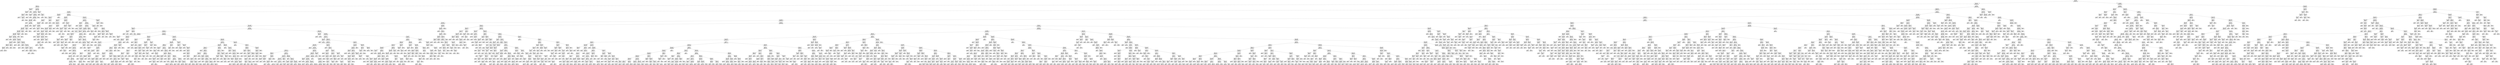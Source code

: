digraph Tree {
node [shape=box] ;
0 [label="X[6] <= 0.098\ngini = 0.5\nsamples = 84796\nvalue = [42502, 42294]"] ;
1 [label="X[4] <= -0.197\ngini = 0.457\nsamples = 60992\nvalue = [39414, 21578]"] ;
0 -> 1 [labeldistance=2.5, labelangle=45, headlabel="True"] ;
2 [label="X[492] <= -0.0\ngini = 0.017\nsamples = 4999\nvalue = [43, 4956]"] ;
1 -> 2 ;
3 [label="X[199] <= -0.005\ngini = 0.457\nsamples = 34\nvalue = [22, 12]"] ;
2 -> 3 ;
4 [label="X[208] <= -0.009\ngini = 0.337\nsamples = 28\nvalue = [22, 6]"] ;
3 -> 4 ;
5 [label="X[1079] <= 0.0\ngini = 0.211\nsamples = 25\nvalue = [22, 3]"] ;
4 -> 5 ;
6 [label="gini = 0.0\nsamples = 21\nvalue = [21, 0]"] ;
5 -> 6 ;
7 [label="X[271] <= -0.031\ngini = 0.375\nsamples = 4\nvalue = [1, 3]"] ;
5 -> 7 ;
8 [label="gini = 0.0\nsamples = 1\nvalue = [1, 0]"] ;
7 -> 8 ;
9 [label="gini = 0.0\nsamples = 3\nvalue = [0, 3]"] ;
7 -> 9 ;
10 [label="gini = 0.0\nsamples = 3\nvalue = [0, 3]"] ;
4 -> 10 ;
11 [label="gini = 0.0\nsamples = 6\nvalue = [0, 6]"] ;
3 -> 11 ;
12 [label="X[217] <= 0.033\ngini = 0.008\nsamples = 4965\nvalue = [21, 4944]"] ;
2 -> 12 ;
13 [label="X[159] <= -0.017\ngini = 0.007\nsamples = 4960\nvalue = [17, 4943]"] ;
12 -> 13 ;
14 [label="X[129] <= -0.279\ngini = 0.444\nsamples = 3\nvalue = [2, 1]"] ;
13 -> 14 ;
15 [label="gini = 0.0\nsamples = 1\nvalue = [0, 1]"] ;
14 -> 15 ;
16 [label="gini = 0.0\nsamples = 2\nvalue = [2, 0]"] ;
14 -> 16 ;
17 [label="X[16] <= 0.705\ngini = 0.006\nsamples = 4957\nvalue = [15, 4942]"] ;
13 -> 17 ;
18 [label="X[1068] <= 0.0\ngini = 0.006\nsamples = 4956\nvalue = [14, 4942]"] ;
17 -> 18 ;
19 [label="X[20] <= -1.035\ngini = 0.005\nsamples = 4955\nvalue = [13, 4942]"] ;
18 -> 19 ;
20 [label="gini = 0.0\nsamples = 1\nvalue = [1, 0]"] ;
19 -> 20 ;
21 [label="X[7] <= 0.166\ngini = 0.005\nsamples = 4954\nvalue = [12, 4942]"] ;
19 -> 21 ;
22 [label="X[236] <= 0.007\ngini = 0.004\nsamples = 4953\nvalue = [11, 4942]"] ;
21 -> 22 ;
23 [label="X[52] <= 0.693\ngini = 0.004\nsamples = 4951\nvalue = [10, 4941]"] ;
22 -> 23 ;
24 [label="X[207] <= 0.051\ngini = 0.004\nsamples = 4948\nvalue = [9, 4939]"] ;
23 -> 24 ;
25 [label="X[31] <= -0.054\ngini = 0.003\nsamples = 4942\nvalue = [8, 4934]"] ;
24 -> 25 ;
26 [label="X[494] <= -0.0\ngini = 0.245\nsamples = 7\nvalue = [1, 6]"] ;
25 -> 26 ;
27 [label="gini = 0.0\nsamples = 6\nvalue = [0, 6]"] ;
26 -> 27 ;
28 [label="gini = 0.0\nsamples = 1\nvalue = [1, 0]"] ;
26 -> 28 ;
29 [label="X[18] <= -0.721\ngini = 0.003\nsamples = 4935\nvalue = [7, 4928]"] ;
25 -> 29 ;
30 [label="X[101] <= -0.002\ngini = 0.054\nsamples = 109\nvalue = [3, 106]"] ;
29 -> 30 ;
31 [label="X[119] <= 0.002\ngini = 0.037\nsamples = 106\nvalue = [2, 104]"] ;
30 -> 31 ;
32 [label="X[380] <= 0.0\ngini = 0.021\nsamples = 96\nvalue = [1, 95]"] ;
31 -> 32 ;
33 [label="X[190] <= 0.0\ngini = 0.061\nsamples = 32\nvalue = [1, 31]"] ;
32 -> 33 ;
34 [label="gini = 0.0\nsamples = 29\nvalue = [0, 29]"] ;
33 -> 34 ;
35 [label="gini = 0.444\nsamples = 3\nvalue = [1, 2]"] ;
33 -> 35 ;
36 [label="gini = 0.0\nsamples = 64\nvalue = [0, 64]"] ;
32 -> 36 ;
37 [label="X[240] <= -0.0\ngini = 0.18\nsamples = 10\nvalue = [1, 9]"] ;
31 -> 37 ;
38 [label="gini = 0.0\nsamples = 8\nvalue = [0, 8]"] ;
37 -> 38 ;
39 [label="gini = 0.5\nsamples = 2\nvalue = [1, 1]"] ;
37 -> 39 ;
40 [label="gini = 0.444\nsamples = 3\nvalue = [1, 2]"] ;
30 -> 40 ;
41 [label="X[1097] <= -0.001\ngini = 0.002\nsamples = 4826\nvalue = [4, 4822]"] ;
29 -> 41 ;
42 [label="X[285] <= -0.001\ngini = 0.133\nsamples = 14\nvalue = [1, 13]"] ;
41 -> 42 ;
43 [label="gini = 0.0\nsamples = 13\nvalue = [0, 13]"] ;
42 -> 43 ;
44 [label="gini = 0.0\nsamples = 1\nvalue = [1, 0]"] ;
42 -> 44 ;
45 [label="X[36] <= -0.345\ngini = 0.001\nsamples = 4812\nvalue = [3, 4809]"] ;
41 -> 45 ;
46 [label="X[482] <= 0.0\ngini = 0.133\nsamples = 14\nvalue = [1, 13]"] ;
45 -> 46 ;
47 [label="gini = 0.0\nsamples = 1\nvalue = [1, 0]"] ;
46 -> 47 ;
48 [label="gini = 0.0\nsamples = 13\nvalue = [0, 13]"] ;
46 -> 48 ;
49 [label="X[64] <= -0.191\ngini = 0.001\nsamples = 4798\nvalue = [2, 4796]"] ;
45 -> 49 ;
50 [label="X[30] <= -0.063\ngini = 0.095\nsamples = 20\nvalue = [1, 19]"] ;
49 -> 50 ;
51 [label="gini = 0.0\nsamples = 1\nvalue = [1, 0]"] ;
50 -> 51 ;
52 [label="gini = 0.0\nsamples = 19\nvalue = [0, 19]"] ;
50 -> 52 ;
53 [label="X[15] <= -0.47\ngini = 0.0\nsamples = 4778\nvalue = [1, 4777]"] ;
49 -> 53 ;
54 [label="X[345] <= -0.0\ngini = 0.034\nsamples = 57\nvalue = [1, 56]"] ;
53 -> 54 ;
55 [label="gini = 0.5\nsamples = 2\nvalue = [1, 1]"] ;
54 -> 55 ;
56 [label="gini = 0.0\nsamples = 55\nvalue = [0, 55]"] ;
54 -> 56 ;
57 [label="gini = 0.0\nsamples = 4721\nvalue = [0, 4721]"] ;
53 -> 57 ;
58 [label="X[206] <= 0.016\ngini = 0.278\nsamples = 6\nvalue = [1, 5]"] ;
24 -> 58 ;
59 [label="gini = 0.0\nsamples = 4\nvalue = [0, 4]"] ;
58 -> 59 ;
60 [label="gini = 0.5\nsamples = 2\nvalue = [1, 1]"] ;
58 -> 60 ;
61 [label="X[84] <= 0.011\ngini = 0.444\nsamples = 3\nvalue = [1, 2]"] ;
23 -> 61 ;
62 [label="gini = 0.0\nsamples = 2\nvalue = [0, 2]"] ;
61 -> 62 ;
63 [label="gini = 0.0\nsamples = 1\nvalue = [1, 0]"] ;
61 -> 63 ;
64 [label="X[54] <= -0.016\ngini = 0.5\nsamples = 2\nvalue = [1, 1]"] ;
22 -> 64 ;
65 [label="gini = 0.0\nsamples = 1\nvalue = [0, 1]"] ;
64 -> 65 ;
66 [label="gini = 0.0\nsamples = 1\nvalue = [1, 0]"] ;
64 -> 66 ;
67 [label="gini = 0.0\nsamples = 1\nvalue = [1, 0]"] ;
21 -> 67 ;
68 [label="gini = 0.0\nsamples = 1\nvalue = [1, 0]"] ;
18 -> 68 ;
69 [label="gini = 0.0\nsamples = 1\nvalue = [1, 0]"] ;
17 -> 69 ;
70 [label="X[346] <= -0.002\ngini = 0.32\nsamples = 5\nvalue = [4, 1]"] ;
12 -> 70 ;
71 [label="gini = 0.0\nsamples = 3\nvalue = [3, 0]"] ;
70 -> 71 ;
72 [label="X[453] <= 0.0\ngini = 0.5\nsamples = 2\nvalue = [1, 1]"] ;
70 -> 72 ;
73 [label="gini = 0.0\nsamples = 1\nvalue = [1, 0]"] ;
72 -> 73 ;
74 [label="gini = 0.0\nsamples = 1\nvalue = [0, 1]"] ;
72 -> 74 ;
75 [label="X[1] <= 0.503\ngini = 0.417\nsamples = 55993\nvalue = [39371, 16622]"] ;
1 -> 75 ;
76 [label="X[243] <= -0.007\ngini = 0.363\nsamples = 51419\nvalue = [39191, 12228]"] ;
75 -> 76 ;
77 [label="X[11] <= -0.027\ngini = 0.329\nsamples = 3295\nvalue = [683, 2612]"] ;
76 -> 77 ;
78 [label="X[731] <= 0.001\ngini = 0.052\nsamples = 299\nvalue = [291, 8]"] ;
77 -> 78 ;
79 [label="X[507] <= 0.027\ngini = 0.04\nsamples = 297\nvalue = [291, 6]"] ;
78 -> 79 ;
80 [label="X[18] <= 0.509\ngini = 0.02\nsamples = 291\nvalue = [288, 3]"] ;
79 -> 80 ;
81 [label="X[752] <= -0.003\ngini = 0.014\nsamples = 290\nvalue = [288, 2]"] ;
80 -> 81 ;
82 [label="X[768] <= 0.002\ngini = 0.5\nsamples = 2\nvalue = [1, 1]"] ;
81 -> 82 ;
83 [label="gini = 0.0\nsamples = 1\nvalue = [0, 1]"] ;
82 -> 83 ;
84 [label="gini = 0.0\nsamples = 1\nvalue = [1, 0]"] ;
82 -> 84 ;
85 [label="X[1] <= -0.522\ngini = 0.007\nsamples = 288\nvalue = [287, 1]"] ;
81 -> 85 ;
86 [label="X[161] <= -0.007\ngini = 0.219\nsamples = 8\nvalue = [7, 1]"] ;
85 -> 86 ;
87 [label="gini = 0.0\nsamples = 7\nvalue = [7, 0]"] ;
86 -> 87 ;
88 [label="gini = 0.0\nsamples = 1\nvalue = [0, 1]"] ;
86 -> 88 ;
89 [label="gini = 0.0\nsamples = 280\nvalue = [280, 0]"] ;
85 -> 89 ;
90 [label="gini = 0.0\nsamples = 1\nvalue = [0, 1]"] ;
80 -> 90 ;
91 [label="X[471] <= -0.0\ngini = 0.5\nsamples = 6\nvalue = [3, 3]"] ;
79 -> 91 ;
92 [label="gini = 0.0\nsamples = 3\nvalue = [3, 0]"] ;
91 -> 92 ;
93 [label="gini = 0.0\nsamples = 3\nvalue = [0, 3]"] ;
91 -> 93 ;
94 [label="gini = 0.0\nsamples = 2\nvalue = [0, 2]"] ;
78 -> 94 ;
95 [label="X[262] <= -0.012\ngini = 0.227\nsamples = 2996\nvalue = [392, 2604]"] ;
77 -> 95 ;
96 [label="X[734] <= 0.0\ngini = 0.406\nsamples = 233\nvalue = [167, 66]"] ;
95 -> 96 ;
97 [label="X[11] <= -0.021\ngini = 0.177\nsamples = 173\nvalue = [156, 17]"] ;
96 -> 97 ;
98 [label="gini = 0.0\nsamples = 3\nvalue = [0, 3]"] ;
97 -> 98 ;
99 [label="X[357] <= 0.001\ngini = 0.151\nsamples = 170\nvalue = [156, 14]"] ;
97 -> 99 ;
100 [label="X[715] <= 0.0\ngini = 0.124\nsamples = 166\nvalue = [155, 11]"] ;
99 -> 100 ;
101 [label="X[175] <= 0.027\ngini = 0.104\nsamples = 163\nvalue = [154, 9]"] ;
100 -> 101 ;
102 [label="X[189] <= -0.113\ngini = 0.084\nsamples = 160\nvalue = [153, 7]"] ;
101 -> 102 ;
103 [label="X[125] <= 0.001\ngini = 0.469\nsamples = 8\nvalue = [5, 3]"] ;
102 -> 103 ;
104 [label="gini = 0.0\nsamples = 2\nvalue = [0, 2]"] ;
103 -> 104 ;
105 [label="X[240] <= 0.135\ngini = 0.278\nsamples = 6\nvalue = [5, 1]"] ;
103 -> 105 ;
106 [label="gini = 0.0\nsamples = 5\nvalue = [5, 0]"] ;
105 -> 106 ;
107 [label="gini = 0.0\nsamples = 1\nvalue = [0, 1]"] ;
105 -> 107 ;
108 [label="X[188] <= 0.043\ngini = 0.051\nsamples = 152\nvalue = [148, 4]"] ;
102 -> 108 ;
109 [label="X[244] <= 1.097\ngini = 0.039\nsamples = 151\nvalue = [148, 3]"] ;
108 -> 109 ;
110 [label="X[334] <= 0.141\ngini = 0.026\nsamples = 149\nvalue = [147, 2]"] ;
109 -> 110 ;
111 [label="X[424] <= 0.0\ngini = 0.014\nsamples = 147\nvalue = [146, 1]"] ;
110 -> 111 ;
112 [label="gini = 0.0\nsamples = 141\nvalue = [141, 0]"] ;
111 -> 112 ;
113 [label="X[373] <= -0.001\ngini = 0.278\nsamples = 6\nvalue = [5, 1]"] ;
111 -> 113 ;
114 [label="gini = 0.0\nsamples = 1\nvalue = [0, 1]"] ;
113 -> 114 ;
115 [label="gini = 0.0\nsamples = 5\nvalue = [5, 0]"] ;
113 -> 115 ;
116 [label="gini = 0.5\nsamples = 2\nvalue = [1, 1]"] ;
110 -> 116 ;
117 [label="X[32] <= 0.024\ngini = 0.5\nsamples = 2\nvalue = [1, 1]"] ;
109 -> 117 ;
118 [label="gini = 0.0\nsamples = 1\nvalue = [1, 0]"] ;
117 -> 118 ;
119 [label="gini = 0.0\nsamples = 1\nvalue = [0, 1]"] ;
117 -> 119 ;
120 [label="gini = 0.0\nsamples = 1\nvalue = [0, 1]"] ;
108 -> 120 ;
121 [label="X[9] <= -0.023\ngini = 0.444\nsamples = 3\nvalue = [1, 2]"] ;
101 -> 121 ;
122 [label="gini = 0.0\nsamples = 1\nvalue = [1, 0]"] ;
121 -> 122 ;
123 [label="gini = 0.0\nsamples = 2\nvalue = [0, 2]"] ;
121 -> 123 ;
124 [label="X[618] <= -0.0\ngini = 0.444\nsamples = 3\nvalue = [1, 2]"] ;
100 -> 124 ;
125 [label="gini = 0.0\nsamples = 2\nvalue = [0, 2]"] ;
124 -> 125 ;
126 [label="gini = 0.0\nsamples = 1\nvalue = [1, 0]"] ;
124 -> 126 ;
127 [label="X[12] <= 0.066\ngini = 0.375\nsamples = 4\nvalue = [1, 3]"] ;
99 -> 127 ;
128 [label="gini = 0.0\nsamples = 1\nvalue = [1, 0]"] ;
127 -> 128 ;
129 [label="gini = 0.0\nsamples = 3\nvalue = [0, 3]"] ;
127 -> 129 ;
130 [label="X[478] <= -0.002\ngini = 0.299\nsamples = 60\nvalue = [11, 49]"] ;
96 -> 130 ;
131 [label="gini = 0.0\nsamples = 7\nvalue = [7, 0]"] ;
130 -> 131 ;
132 [label="X[431] <= 0.062\ngini = 0.14\nsamples = 53\nvalue = [4, 49]"] ;
130 -> 132 ;
133 [label="X[189] <= 0.011\ngini = 0.077\nsamples = 50\nvalue = [2, 48]"] ;
132 -> 133 ;
134 [label="X[127] <= 0.266\ngini = 0.041\nsamples = 48\nvalue = [1, 47]"] ;
133 -> 134 ;
135 [label="gini = 0.0\nsamples = 46\nvalue = [0, 46]"] ;
134 -> 135 ;
136 [label="X[78] <= -0.001\ngini = 0.5\nsamples = 2\nvalue = [1, 1]"] ;
134 -> 136 ;
137 [label="gini = 0.0\nsamples = 1\nvalue = [0, 1]"] ;
136 -> 137 ;
138 [label="gini = 0.0\nsamples = 1\nvalue = [1, 0]"] ;
136 -> 138 ;
139 [label="X[557] <= -0.002\ngini = 0.5\nsamples = 2\nvalue = [1, 1]"] ;
133 -> 139 ;
140 [label="gini = 0.0\nsamples = 1\nvalue = [1, 0]"] ;
139 -> 140 ;
141 [label="gini = 0.0\nsamples = 1\nvalue = [0, 1]"] ;
139 -> 141 ;
142 [label="X[769] <= -0.003\ngini = 0.444\nsamples = 3\nvalue = [2, 1]"] ;
132 -> 142 ;
143 [label="gini = 0.0\nsamples = 2\nvalue = [2, 0]"] ;
142 -> 143 ;
144 [label="gini = 0.0\nsamples = 1\nvalue = [0, 1]"] ;
142 -> 144 ;
145 [label="X[262] <= 0.243\ngini = 0.15\nsamples = 2763\nvalue = [225, 2538]"] ;
95 -> 145 ;
146 [label="X[147] <= -0.087\ngini = 0.117\nsamples = 2700\nvalue = [169, 2531]"] ;
145 -> 146 ;
147 [label="X[58] <= 0.0\ngini = 0.162\nsamples = 45\nvalue = [41, 4]"] ;
146 -> 147 ;
148 [label="gini = 0.0\nsamples = 2\nvalue = [0, 2]"] ;
147 -> 148 ;
149 [label="X[597] <= 0.0\ngini = 0.089\nsamples = 43\nvalue = [41, 2]"] ;
147 -> 149 ;
150 [label="gini = 0.0\nsamples = 40\nvalue = [40, 0]"] ;
149 -> 150 ;
151 [label="X[117] <= 0.029\ngini = 0.444\nsamples = 3\nvalue = [1, 2]"] ;
149 -> 151 ;
152 [label="gini = 0.0\nsamples = 2\nvalue = [0, 2]"] ;
151 -> 152 ;
153 [label="gini = 0.0\nsamples = 1\nvalue = [1, 0]"] ;
151 -> 153 ;
154 [label="X[538] <= 0.0\ngini = 0.092\nsamples = 2655\nvalue = [128, 2527]"] ;
146 -> 154 ;
155 [label="X[225] <= 0.453\ngini = 0.05\nsamples = 2531\nvalue = [65, 2466]"] ;
154 -> 155 ;
156 [label="X[179] <= -0.094\ngini = 0.038\nsamples = 2509\nvalue = [48, 2461]"] ;
155 -> 156 ;
157 [label="X[1063] <= -0.0\ngini = 0.453\nsamples = 49\nvalue = [17, 32]"] ;
156 -> 157 ;
158 [label="gini = 0.0\nsamples = 6\nvalue = [6, 0]"] ;
157 -> 158 ;
159 [label="X[84] <= 0.029\ngini = 0.381\nsamples = 43\nvalue = [11, 32]"] ;
157 -> 159 ;
160 [label="X[1094] <= -0.0\ngini = 0.153\nsamples = 24\nvalue = [2, 22]"] ;
159 -> 160 ;
161 [label="X[59] <= 0.001\ngini = 0.444\nsamples = 6\nvalue = [2, 4]"] ;
160 -> 161 ;
162 [label="gini = 0.0\nsamples = 2\nvalue = [0, 2]"] ;
161 -> 162 ;
163 [label="X[66] <= -0.017\ngini = 0.5\nsamples = 4\nvalue = [2, 2]"] ;
161 -> 163 ;
164 [label="gini = 0.0\nsamples = 1\nvalue = [1, 0]"] ;
163 -> 164 ;
165 [label="gini = 0.444\nsamples = 3\nvalue = [1, 2]"] ;
163 -> 165 ;
166 [label="gini = 0.0\nsamples = 18\nvalue = [0, 18]"] ;
160 -> 166 ;
167 [label="X[1123] <= 0.0\ngini = 0.499\nsamples = 19\nvalue = [9, 10]"] ;
159 -> 167 ;
168 [label="X[203] <= 0.004\ngini = 0.459\nsamples = 14\nvalue = [5, 9]"] ;
167 -> 168 ;
169 [label="X[250] <= 0.001\ngini = 0.426\nsamples = 13\nvalue = [4, 9]"] ;
168 -> 169 ;
170 [label="gini = 0.0\nsamples = 3\nvalue = [0, 3]"] ;
169 -> 170 ;
171 [label="X[303] <= 0.002\ngini = 0.48\nsamples = 10\nvalue = [4, 6]"] ;
169 -> 171 ;
172 [label="X[231] <= -0.007\ngini = 0.444\nsamples = 9\nvalue = [3, 6]"] ;
171 -> 172 ;
173 [label="gini = 0.5\nsamples = 2\nvalue = [1, 1]"] ;
172 -> 173 ;
174 [label="X[102] <= 0.01\ngini = 0.408\nsamples = 7\nvalue = [2, 5]"] ;
172 -> 174 ;
175 [label="gini = 0.0\nsamples = 2\nvalue = [0, 2]"] ;
174 -> 175 ;
176 [label="gini = 0.48\nsamples = 5\nvalue = [2, 3]"] ;
174 -> 176 ;
177 [label="gini = 0.0\nsamples = 1\nvalue = [1, 0]"] ;
171 -> 177 ;
178 [label="gini = 0.0\nsamples = 1\nvalue = [1, 0]"] ;
168 -> 178 ;
179 [label="X[286] <= 0.0\ngini = 0.32\nsamples = 5\nvalue = [4, 1]"] ;
167 -> 179 ;
180 [label="gini = 0.5\nsamples = 2\nvalue = [1, 1]"] ;
179 -> 180 ;
181 [label="gini = 0.0\nsamples = 3\nvalue = [3, 0]"] ;
179 -> 181 ;
182 [label="X[207] <= 0.211\ngini = 0.025\nsamples = 2460\nvalue = [31, 2429]"] ;
156 -> 182 ;
183 [label="X[246] <= 0.13\ngini = 0.022\nsamples = 2456\nvalue = [27, 2429]"] ;
182 -> 183 ;
184 [label="X[1124] <= -0.0\ngini = 0.02\nsamples = 2454\nvalue = [25, 2429]"] ;
183 -> 184 ;
185 [label="X[213] <= -0.002\ngini = 0.48\nsamples = 10\nvalue = [4, 6]"] ;
184 -> 185 ;
186 [label="gini = 0.0\nsamples = 6\nvalue = [0, 6]"] ;
185 -> 186 ;
187 [label="gini = 0.0\nsamples = 4\nvalue = [4, 0]"] ;
185 -> 187 ;
188 [label="X[251] <= 0.366\ngini = 0.017\nsamples = 2444\nvalue = [21, 2423]"] ;
184 -> 188 ;
189 [label="X[427] <= 0.103\ngini = 0.015\nsamples = 2438\nvalue = [18, 2420]"] ;
188 -> 189 ;
190 [label="X[155] <= -0.088\ngini = 0.013\nsamples = 2435\nvalue = [16, 2419]"] ;
189 -> 190 ;
191 [label="gini = 0.0\nsamples = 1\nvalue = [1, 0]"] ;
190 -> 191 ;
192 [label="X[101] <= -0.154\ngini = 0.012\nsamples = 2434\nvalue = [15, 2419]"] ;
190 -> 192 ;
193 [label="gini = 0.0\nsamples = 1\nvalue = [1, 0]"] ;
192 -> 193 ;
194 [label="X[350] <= -0.142\ngini = 0.011\nsamples = 2433\nvalue = [14, 2419]"] ;
192 -> 194 ;
195 [label="gini = 0.0\nsamples = 1\nvalue = [1, 0]"] ;
194 -> 195 ;
196 [label="X[240] <= 0.779\ngini = 0.011\nsamples = 2432\nvalue = [13, 2419]"] ;
194 -> 196 ;
197 [label="X[121] <= -0.082\ngini = 0.01\nsamples = 2431\nvalue = [12, 2419]"] ;
196 -> 197 ;
198 [label="gini = 0.0\nsamples = 1\nvalue = [1, 0]"] ;
197 -> 198 ;
199 [label="X[3] <= 0.356\ngini = 0.009\nsamples = 2430\nvalue = [11, 2419]"] ;
197 -> 199 ;
200 [label="X[122] <= 0.207\ngini = 0.008\nsamples = 2429\nvalue = [10, 2419]"] ;
199 -> 200 ;
201 [label="gini = 0.006\nsamples = 2419\nvalue = [7, 2412]"] ;
200 -> 201 ;
202 [label="gini = 0.42\nsamples = 10\nvalue = [3, 7]"] ;
200 -> 202 ;
203 [label="gini = 0.0\nsamples = 1\nvalue = [1, 0]"] ;
199 -> 203 ;
204 [label="gini = 0.0\nsamples = 1\nvalue = [1, 0]"] ;
196 -> 204 ;
205 [label="X[1076] <= -0.0\ngini = 0.444\nsamples = 3\nvalue = [2, 1]"] ;
189 -> 205 ;
206 [label="gini = 0.0\nsamples = 1\nvalue = [0, 1]"] ;
205 -> 206 ;
207 [label="gini = 0.0\nsamples = 2\nvalue = [2, 0]"] ;
205 -> 207 ;
208 [label="X[315] <= 0.004\ngini = 0.5\nsamples = 6\nvalue = [3, 3]"] ;
188 -> 208 ;
209 [label="gini = 0.0\nsamples = 3\nvalue = [3, 0]"] ;
208 -> 209 ;
210 [label="gini = 0.0\nsamples = 3\nvalue = [0, 3]"] ;
208 -> 210 ;
211 [label="gini = 0.0\nsamples = 2\nvalue = [2, 0]"] ;
183 -> 211 ;
212 [label="gini = 0.0\nsamples = 4\nvalue = [4, 0]"] ;
182 -> 212 ;
213 [label="X[715] <= 0.0\ngini = 0.351\nsamples = 22\nvalue = [17, 5]"] ;
155 -> 213 ;
214 [label="gini = 0.0\nsamples = 16\nvalue = [16, 0]"] ;
213 -> 214 ;
215 [label="X[127] <= 0.0\ngini = 0.278\nsamples = 6\nvalue = [1, 5]"] ;
213 -> 215 ;
216 [label="gini = 0.0\nsamples = 5\nvalue = [0, 5]"] ;
215 -> 216 ;
217 [label="gini = 0.0\nsamples = 1\nvalue = [1, 0]"] ;
215 -> 217 ;
218 [label="X[311] <= -0.002\ngini = 0.5\nsamples = 124\nvalue = [63, 61]"] ;
154 -> 218 ;
219 [label="X[311] <= -0.054\ngini = 0.046\nsamples = 42\nvalue = [41, 1]"] ;
218 -> 219 ;
220 [label="gini = 0.0\nsamples = 1\nvalue = [0, 1]"] ;
219 -> 220 ;
221 [label="gini = 0.0\nsamples = 41\nvalue = [41, 0]"] ;
219 -> 221 ;
222 [label="X[408] <= -0.0\ngini = 0.393\nsamples = 82\nvalue = [22, 60]"] ;
218 -> 222 ;
223 [label="X[460] <= -0.0\ngini = 0.444\nsamples = 27\nvalue = [18, 9]"] ;
222 -> 223 ;
224 [label="X[20] <= 0.087\ngini = 0.188\nsamples = 19\nvalue = [17, 2]"] ;
223 -> 224 ;
225 [label="X[5] <= -0.166\ngini = 0.105\nsamples = 18\nvalue = [17, 1]"] ;
224 -> 225 ;
226 [label="X[461] <= -0.0\ngini = 0.444\nsamples = 3\nvalue = [2, 1]"] ;
225 -> 226 ;
227 [label="gini = 0.0\nsamples = 2\nvalue = [2, 0]"] ;
226 -> 227 ;
228 [label="gini = 0.0\nsamples = 1\nvalue = [0, 1]"] ;
226 -> 228 ;
229 [label="gini = 0.0\nsamples = 15\nvalue = [15, 0]"] ;
225 -> 229 ;
230 [label="gini = 0.0\nsamples = 1\nvalue = [0, 1]"] ;
224 -> 230 ;
231 [label="X[367] <= 0.001\ngini = 0.219\nsamples = 8\nvalue = [1, 7]"] ;
223 -> 231 ;
232 [label="gini = 0.0\nsamples = 7\nvalue = [0, 7]"] ;
231 -> 232 ;
233 [label="gini = 0.0\nsamples = 1\nvalue = [1, 0]"] ;
231 -> 233 ;
234 [label="X[310] <= -0.007\ngini = 0.135\nsamples = 55\nvalue = [4, 51]"] ;
222 -> 234 ;
235 [label="gini = 0.0\nsamples = 3\nvalue = [3, 0]"] ;
234 -> 235 ;
236 [label="X[260] <= -0.032\ngini = 0.038\nsamples = 52\nvalue = [1, 51]"] ;
234 -> 236 ;
237 [label="gini = 0.0\nsamples = 1\nvalue = [1, 0]"] ;
236 -> 237 ;
238 [label="gini = 0.0\nsamples = 51\nvalue = [0, 51]"] ;
236 -> 238 ;
239 [label="X[408] <= -0.003\ngini = 0.198\nsamples = 63\nvalue = [56, 7]"] ;
145 -> 239 ;
240 [label="X[97] <= -0.054\ngini = 0.219\nsamples = 8\nvalue = [1, 7]"] ;
239 -> 240 ;
241 [label="gini = 0.0\nsamples = 1\nvalue = [1, 0]"] ;
240 -> 241 ;
242 [label="gini = 0.0\nsamples = 7\nvalue = [0, 7]"] ;
240 -> 242 ;
243 [label="gini = 0.0\nsamples = 55\nvalue = [55, 0]"] ;
239 -> 243 ;
244 [label="X[12] <= 0.315\ngini = 0.32\nsamples = 48124\nvalue = [38508, 9616]"] ;
76 -> 244 ;
245 [label="X[274] <= 0.001\ngini = 0.286\nsamples = 45962\nvalue = [38024, 7938]"] ;
244 -> 245 ;
246 [label="X[2] <= 0.718\ngini = 0.264\nsamples = 44894\nvalue = [37853, 7041]"] ;
245 -> 246 ;
247 [label="X[21] <= 0.008\ngini = 0.242\nsamples = 42418\nvalue = [36448, 5970]"] ;
246 -> 247 ;
248 [label="X[118] <= 0.178\ngini = 0.166\nsamples = 23635\nvalue = [21470, 2165]"] ;
247 -> 248 ;
249 [label="X[197] <= -0.033\ngini = 0.159\nsamples = 23450\nvalue = [21401, 2049]"] ;
248 -> 249 ;
250 [label="X[238] <= -0.022\ngini = 0.23\nsamples = 68\nvalue = [9, 59]"] ;
249 -> 250 ;
251 [label="X[751] <= -0.0\ngini = 0.219\nsamples = 8\nvalue = [7, 1]"] ;
250 -> 251 ;
252 [label="gini = 0.0\nsamples = 1\nvalue = [0, 1]"] ;
251 -> 252 ;
253 [label="gini = 0.0\nsamples = 7\nvalue = [7, 0]"] ;
251 -> 253 ;
254 [label="X[1076] <= 0.0\ngini = 0.064\nsamples = 60\nvalue = [2, 58]"] ;
250 -> 254 ;
255 [label="gini = 0.0\nsamples = 58\nvalue = [0, 58]"] ;
254 -> 255 ;
256 [label="gini = 0.0\nsamples = 2\nvalue = [2, 0]"] ;
254 -> 256 ;
257 [label="X[9] <= -0.29\ngini = 0.156\nsamples = 23382\nvalue = [21392, 1990]"] ;
249 -> 257 ;
258 [label="X[773] <= -0.0\ngini = 0.292\nsamples = 3153\nvalue = [2593, 560]"] ;
257 -> 258 ;
259 [label="X[419] <= -0.0\ngini = 0.158\nsamples = 1049\nvalue = [958, 91]"] ;
258 -> 259 ;
260 [label="X[305] <= -0.002\ngini = 0.408\nsamples = 7\nvalue = [2, 5]"] ;
259 -> 260 ;
261 [label="gini = 0.0\nsamples = 5\nvalue = [0, 5]"] ;
260 -> 261 ;
262 [label="gini = 0.0\nsamples = 2\nvalue = [2, 0]"] ;
260 -> 262 ;
263 [label="X[12] <= 0.081\ngini = 0.151\nsamples = 1042\nvalue = [956, 86]"] ;
259 -> 263 ;
264 [label="X[1068] <= 0.0\ngini = 0.146\nsamples = 1037\nvalue = [955, 82]"] ;
263 -> 264 ;
265 [label="X[544] <= -0.001\ngini = 0.075\nsamples = 637\nvalue = [612, 25]"] ;
264 -> 265 ;
266 [label="gini = 0.0\nsamples = 2\nvalue = [0, 2]"] ;
265 -> 266 ;
267 [label="X[40] <= -0.477\ngini = 0.07\nsamples = 635\nvalue = [612, 23]"] ;
265 -> 267 ;
268 [label="X[160] <= 0.006\ngini = 0.444\nsamples = 3\nvalue = [1, 2]"] ;
267 -> 268 ;
269 [label="gini = 0.0\nsamples = 2\nvalue = [0, 2]"] ;
268 -> 269 ;
270 [label="gini = 0.0\nsamples = 1\nvalue = [1, 0]"] ;
268 -> 270 ;
271 [label="X[22] <= 0.014\ngini = 0.064\nsamples = 632\nvalue = [611, 21]"] ;
267 -> 271 ;
272 [label="X[2] <= -0.676\ngini = 0.059\nsamples = 629\nvalue = [610, 19]"] ;
271 -> 272 ;
273 [label="X[315] <= 0.0\ngini = 0.444\nsamples = 3\nvalue = [1, 2]"] ;
272 -> 273 ;
274 [label="gini = 0.0\nsamples = 1\nvalue = [1, 0]"] ;
273 -> 274 ;
275 [label="gini = 0.0\nsamples = 2\nvalue = [0, 2]"] ;
273 -> 275 ;
276 [label="X[3] <= 0.297\ngini = 0.053\nsamples = 626\nvalue = [609, 17]"] ;
272 -> 276 ;
277 [label="X[130] <= -0.135\ngini = 0.047\nsamples = 623\nvalue = [608, 15]"] ;
276 -> 277 ;
278 [label="gini = 0.0\nsamples = 1\nvalue = [0, 1]"] ;
277 -> 278 ;
279 [label="X[1079] <= 0.001\ngini = 0.044\nsamples = 622\nvalue = [608, 14]"] ;
277 -> 279 ;
280 [label="X[25] <= -0.307\ngini = 0.041\nsamples = 621\nvalue = [608, 13]"] ;
279 -> 280 ;
281 [label="gini = 0.0\nsamples = 1\nvalue = [0, 1]"] ;
280 -> 281 ;
282 [label="gini = 0.038\nsamples = 620\nvalue = [608, 12]"] ;
280 -> 282 ;
283 [label="gini = 0.0\nsamples = 1\nvalue = [0, 1]"] ;
279 -> 283 ;
284 [label="X[59] <= -0.078\ngini = 0.444\nsamples = 3\nvalue = [1, 2]"] ;
276 -> 284 ;
285 [label="gini = 0.0\nsamples = 1\nvalue = [1, 0]"] ;
284 -> 285 ;
286 [label="gini = 0.0\nsamples = 2\nvalue = [0, 2]"] ;
284 -> 286 ;
287 [label="X[425] <= 0.0\ngini = 0.444\nsamples = 3\nvalue = [1, 2]"] ;
271 -> 287 ;
288 [label="gini = 0.0\nsamples = 1\nvalue = [1, 0]"] ;
287 -> 288 ;
289 [label="gini = 0.0\nsamples = 2\nvalue = [0, 2]"] ;
287 -> 289 ;
290 [label="X[413] <= 0.0\ngini = 0.244\nsamples = 400\nvalue = [343, 57]"] ;
264 -> 290 ;
291 [label="X[38] <= 0.231\ngini = 0.23\nsamples = 393\nvalue = [341, 52]"] ;
290 -> 291 ;
292 [label="X[526] <= -0.0\ngini = 0.22\nsamples = 389\nvalue = [340, 49]"] ;
291 -> 292 ;
293 [label="gini = 0.0\nsamples = 2\nvalue = [0, 2]"] ;
292 -> 293 ;
294 [label="X[319] <= -0.0\ngini = 0.213\nsamples = 387\nvalue = [340, 47]"] ;
292 -> 294 ;
295 [label="X[154] <= 0.001\ngini = 0.332\nsamples = 119\nvalue = [94, 25]"] ;
294 -> 295 ;
296 [label="X[318] <= -0.0\ngini = 0.301\nsamples = 114\nvalue = [93, 21]"] ;
295 -> 296 ;
297 [label="X[21] <= 0.007\ngini = 0.095\nsamples = 40\nvalue = [38, 2]"] ;
296 -> 297 ;
298 [label="gini = 0.0\nsamples = 33\nvalue = [33, 0]"] ;
297 -> 298 ;
299 [label="X[21] <= 0.008\ngini = 0.408\nsamples = 7\nvalue = [5, 2]"] ;
297 -> 299 ;
300 [label="gini = 0.444\nsamples = 3\nvalue = [1, 2]"] ;
299 -> 300 ;
301 [label="gini = 0.0\nsamples = 4\nvalue = [4, 0]"] ;
299 -> 301 ;
302 [label="X[342] <= 0.0\ngini = 0.382\nsamples = 74\nvalue = [55, 19]"] ;
296 -> 302 ;
303 [label="X[470] <= -0.0\ngini = 0.432\nsamples = 57\nvalue = [39, 18]"] ;
302 -> 303 ;
304 [label="gini = 0.0\nsamples = 4\nvalue = [0, 4]"] ;
303 -> 304 ;
305 [label="gini = 0.389\nsamples = 53\nvalue = [39, 14]"] ;
303 -> 305 ;
306 [label="X[760] <= -0.0\ngini = 0.111\nsamples = 17\nvalue = [16, 1]"] ;
302 -> 306 ;
307 [label="gini = 0.0\nsamples = 14\nvalue = [14, 0]"] ;
306 -> 307 ;
308 [label="gini = 0.444\nsamples = 3\nvalue = [2, 1]"] ;
306 -> 308 ;
309 [label="X[140] <= 0.001\ngini = 0.32\nsamples = 5\nvalue = [1, 4]"] ;
295 -> 309 ;
310 [label="gini = 0.0\nsamples = 2\nvalue = [0, 2]"] ;
309 -> 310 ;
311 [label="gini = 0.444\nsamples = 3\nvalue = [1, 2]"] ;
309 -> 311 ;
312 [label="X[5] <= -0.233\ngini = 0.151\nsamples = 268\nvalue = [246, 22]"] ;
294 -> 312 ;
313 [label="X[204] <= 0.004\ngini = 0.444\nsamples = 3\nvalue = [1, 2]"] ;
312 -> 313 ;
314 [label="gini = 0.0\nsamples = 1\nvalue = [1, 0]"] ;
313 -> 314 ;
315 [label="gini = 0.0\nsamples = 2\nvalue = [0, 2]"] ;
313 -> 315 ;
316 [label="X[163] <= 0.021\ngini = 0.14\nsamples = 265\nvalue = [245, 20]"] ;
312 -> 316 ;
317 [label="X[477] <= 0.0\ngini = 0.134\nsamples = 264\nvalue = [245, 19]"] ;
316 -> 317 ;
318 [label="X[340] <= -0.001\ngini = 0.097\nsamples = 234\nvalue = [222, 12]"] ;
317 -> 318 ;
319 [label="gini = 0.0\nsamples = 1\nvalue = [0, 1]"] ;
318 -> 319 ;
320 [label="gini = 0.09\nsamples = 233\nvalue = [222, 11]"] ;
318 -> 320 ;
321 [label="X[623] <= -0.0\ngini = 0.358\nsamples = 30\nvalue = [23, 7]"] ;
317 -> 321 ;
322 [label="gini = 0.375\nsamples = 4\nvalue = [1, 3]"] ;
321 -> 322 ;
323 [label="gini = 0.26\nsamples = 26\nvalue = [22, 4]"] ;
321 -> 323 ;
324 [label="gini = 0.0\nsamples = 1\nvalue = [0, 1]"] ;
316 -> 324 ;
325 [label="X[397] <= 0.0\ngini = 0.375\nsamples = 4\nvalue = [1, 3]"] ;
291 -> 325 ;
326 [label="gini = 0.0\nsamples = 2\nvalue = [0, 2]"] ;
325 -> 326 ;
327 [label="gini = 0.5\nsamples = 2\nvalue = [1, 1]"] ;
325 -> 327 ;
328 [label="X[96] <= -0.005\ngini = 0.408\nsamples = 7\nvalue = [2, 5]"] ;
290 -> 328 ;
329 [label="gini = 0.0\nsamples = 2\nvalue = [2, 0]"] ;
328 -> 329 ;
330 [label="gini = 0.0\nsamples = 5\nvalue = [0, 5]"] ;
328 -> 330 ;
331 [label="X[738] <= -0.0\ngini = 0.32\nsamples = 5\nvalue = [1, 4]"] ;
263 -> 331 ;
332 [label="gini = 0.0\nsamples = 4\nvalue = [0, 4]"] ;
331 -> 332 ;
333 [label="gini = 0.0\nsamples = 1\nvalue = [1, 0]"] ;
331 -> 333 ;
334 [label="X[155] <= -0.099\ngini = 0.346\nsamples = 2104\nvalue = [1635, 469]"] ;
258 -> 334 ;
335 [label="X[551] <= -0.0\ngini = 0.493\nsamples = 86\nvalue = [38, 48]"] ;
334 -> 335 ;
336 [label="X[723] <= 0.0\ngini = 0.208\nsamples = 17\nvalue = [15, 2]"] ;
335 -> 336 ;
337 [label="gini = 0.0\nsamples = 1\nvalue = [0, 1]"] ;
336 -> 337 ;
338 [label="X[632] <= -0.0\ngini = 0.117\nsamples = 16\nvalue = [15, 1]"] ;
336 -> 338 ;
339 [label="X[773] <= 0.0\ngini = 0.444\nsamples = 3\nvalue = [2, 1]"] ;
338 -> 339 ;
340 [label="gini = 0.0\nsamples = 1\nvalue = [0, 1]"] ;
339 -> 340 ;
341 [label="gini = 0.0\nsamples = 2\nvalue = [2, 0]"] ;
339 -> 341 ;
342 [label="gini = 0.0\nsamples = 13\nvalue = [13, 0]"] ;
338 -> 342 ;
343 [label="X[354] <= -0.0\ngini = 0.444\nsamples = 69\nvalue = [23, 46]"] ;
335 -> 343 ;
344 [label="X[113] <= 0.037\ngini = 0.398\nsamples = 62\nvalue = [17, 45]"] ;
343 -> 344 ;
345 [label="X[741] <= -0.0\ngini = 0.48\nsamples = 40\nvalue = [16, 24]"] ;
344 -> 345 ;
346 [label="X[297] <= 0.0\ngini = 0.397\nsamples = 22\nvalue = [6, 16]"] ;
345 -> 346 ;
347 [label="X[383] <= 0.0\ngini = 0.432\nsamples = 19\nvalue = [6, 13]"] ;
346 -> 347 ;
348 [label="X[541] <= -0.0\ngini = 0.375\nsamples = 16\nvalue = [4, 12]"] ;
347 -> 348 ;
349 [label="X[315] <= 0.0\ngini = 0.426\nsamples = 13\nvalue = [4, 9]"] ;
348 -> 349 ;
350 [label="X[203] <= -0.037\ngini = 0.444\nsamples = 3\nvalue = [2, 1]"] ;
349 -> 350 ;
351 [label="gini = 0.5\nsamples = 2\nvalue = [1, 1]"] ;
350 -> 351 ;
352 [label="gini = 0.0\nsamples = 1\nvalue = [1, 0]"] ;
350 -> 352 ;
353 [label="X[56] <= -0.011\ngini = 0.32\nsamples = 10\nvalue = [2, 8]"] ;
349 -> 353 ;
354 [label="gini = 0.0\nsamples = 5\nvalue = [0, 5]"] ;
353 -> 354 ;
355 [label="X[498] <= -0.0\ngini = 0.48\nsamples = 5\nvalue = [2, 3]"] ;
353 -> 355 ;
356 [label="gini = 0.0\nsamples = 1\nvalue = [1, 0]"] ;
355 -> 356 ;
357 [label="gini = 0.375\nsamples = 4\nvalue = [1, 3]"] ;
355 -> 357 ;
358 [label="gini = 0.0\nsamples = 3\nvalue = [0, 3]"] ;
348 -> 358 ;
359 [label="X[297] <= 0.0\ngini = 0.444\nsamples = 3\nvalue = [2, 1]"] ;
347 -> 359 ;
360 [label="gini = 0.0\nsamples = 1\nvalue = [1, 0]"] ;
359 -> 360 ;
361 [label="gini = 0.5\nsamples = 2\nvalue = [1, 1]"] ;
359 -> 361 ;
362 [label="gini = 0.0\nsamples = 3\nvalue = [0, 3]"] ;
346 -> 362 ;
363 [label="X[718] <= -0.0\ngini = 0.494\nsamples = 18\nvalue = [10, 8]"] ;
345 -> 363 ;
364 [label="X[51] <= -0.033\ngini = 0.42\nsamples = 10\nvalue = [3, 7]"] ;
363 -> 364 ;
365 [label="X[203] <= -0.037\ngini = 0.48\nsamples = 5\nvalue = [2, 3]"] ;
364 -> 365 ;
366 [label="gini = 0.0\nsamples = 1\nvalue = [1, 0]"] ;
365 -> 366 ;
367 [label="X[528] <= 0.0\ngini = 0.375\nsamples = 4\nvalue = [1, 3]"] ;
365 -> 367 ;
368 [label="X[509] <= 0.0\ngini = 0.5\nsamples = 2\nvalue = [1, 1]"] ;
367 -> 368 ;
369 [label="gini = 0.0\nsamples = 1\nvalue = [1, 0]"] ;
368 -> 369 ;
370 [label="gini = 0.0\nsamples = 1\nvalue = [0, 1]"] ;
368 -> 370 ;
371 [label="gini = 0.0\nsamples = 2\nvalue = [0, 2]"] ;
367 -> 371 ;
372 [label="X[297] <= 0.0\ngini = 0.32\nsamples = 5\nvalue = [1, 4]"] ;
364 -> 372 ;
373 [label="gini = 0.0\nsamples = 3\nvalue = [0, 3]"] ;
372 -> 373 ;
374 [label="X[549] <= -0.0\ngini = 0.5\nsamples = 2\nvalue = [1, 1]"] ;
372 -> 374 ;
375 [label="gini = 0.0\nsamples = 1\nvalue = [0, 1]"] ;
374 -> 375 ;
376 [label="gini = 0.0\nsamples = 1\nvalue = [1, 0]"] ;
374 -> 376 ;
377 [label="X[444] <= -0.0\ngini = 0.219\nsamples = 8\nvalue = [7, 1]"] ;
363 -> 377 ;
378 [label="gini = 0.0\nsamples = 6\nvalue = [6, 0]"] ;
377 -> 378 ;
379 [label="X[6] <= -0.081\ngini = 0.5\nsamples = 2\nvalue = [1, 1]"] ;
377 -> 379 ;
380 [label="gini = 0.0\nsamples = 1\nvalue = [0, 1]"] ;
379 -> 380 ;
381 [label="gini = 0.0\nsamples = 1\nvalue = [1, 0]"] ;
379 -> 381 ;
382 [label="X[189] <= 0.023\ngini = 0.087\nsamples = 22\nvalue = [1, 21]"] ;
344 -> 382 ;
383 [label="gini = 0.0\nsamples = 19\nvalue = [0, 19]"] ;
382 -> 383 ;
384 [label="X[343] <= -0.002\ngini = 0.444\nsamples = 3\nvalue = [1, 2]"] ;
382 -> 384 ;
385 [label="gini = 0.0\nsamples = 2\nvalue = [0, 2]"] ;
384 -> 385 ;
386 [label="gini = 0.0\nsamples = 1\nvalue = [1, 0]"] ;
384 -> 386 ;
387 [label="X[771] <= -0.0\ngini = 0.245\nsamples = 7\nvalue = [6, 1]"] ;
343 -> 387 ;
388 [label="X[16] <= -0.028\ngini = 0.5\nsamples = 2\nvalue = [1, 1]"] ;
387 -> 388 ;
389 [label="gini = 0.0\nsamples = 1\nvalue = [1, 0]"] ;
388 -> 389 ;
390 [label="gini = 0.0\nsamples = 1\nvalue = [0, 1]"] ;
388 -> 390 ;
391 [label="gini = 0.0\nsamples = 5\nvalue = [5, 0]"] ;
387 -> 391 ;
392 [label="X[127] <= -0.001\ngini = 0.33\nsamples = 2018\nvalue = [1597, 421]"] ;
334 -> 392 ;
393 [label="X[25] <= 0.043\ngini = 0.415\nsamples = 625\nvalue = [441, 184]"] ;
392 -> 393 ;
394 [label="X[537] <= 0.001\ngini = 0.398\nsamples = 594\nvalue = [431, 163]"] ;
393 -> 394 ;
395 [label="X[639] <= 0.0\ngini = 0.391\nsamples = 586\nvalue = [430, 156]"] ;
394 -> 395 ;
396 [label="X[631] <= 0.001\ngini = 0.173\nsamples = 73\nvalue = [66, 7]"] ;
395 -> 396 ;
397 [label="X[540] <= -0.0\ngini = 0.131\nsamples = 71\nvalue = [66, 5]"] ;
396 -> 397 ;
398 [label="gini = 0.0\nsamples = 1\nvalue = [0, 1]"] ;
397 -> 398 ;
399 [label="X[23] <= -0.304\ngini = 0.108\nsamples = 70\nvalue = [66, 4]"] ;
397 -> 399 ;
400 [label="gini = 0.0\nsamples = 1\nvalue = [0, 1]"] ;
399 -> 400 ;
401 [label="X[318] <= 0.0\ngini = 0.083\nsamples = 69\nvalue = [66, 3]"] ;
399 -> 401 ;
402 [label="gini = 0.0\nsamples = 56\nvalue = [56, 0]"] ;
401 -> 402 ;
403 [label="X[442] <= -0.001\ngini = 0.355\nsamples = 13\nvalue = [10, 3]"] ;
401 -> 403 ;
404 [label="gini = 0.0\nsamples = 2\nvalue = [0, 2]"] ;
403 -> 404 ;
405 [label="X[46] <= -0.112\ngini = 0.165\nsamples = 11\nvalue = [10, 1]"] ;
403 -> 405 ;
406 [label="gini = 0.5\nsamples = 2\nvalue = [1, 1]"] ;
405 -> 406 ;
407 [label="gini = 0.0\nsamples = 9\nvalue = [9, 0]"] ;
405 -> 407 ;
408 [label="gini = 0.0\nsamples = 2\nvalue = [0, 2]"] ;
396 -> 408 ;
409 [label="X[379] <= -0.0\ngini = 0.412\nsamples = 513\nvalue = [364, 149]"] ;
395 -> 409 ;
410 [label="gini = 0.0\nsamples = 4\nvalue = [0, 4]"] ;
409 -> 410 ;
411 [label="X[353] <= 0.001\ngini = 0.407\nsamples = 509\nvalue = [364, 145]"] ;
409 -> 411 ;
412 [label="X[17] <= 0.011\ngini = 0.105\nsamples = 36\nvalue = [34, 2]"] ;
411 -> 412 ;
413 [label="X[28] <= 0.39\ngini = 0.056\nsamples = 35\nvalue = [34, 1]"] ;
412 -> 413 ;
414 [label="gini = 0.0\nsamples = 31\nvalue = [31, 0]"] ;
413 -> 414 ;
415 [label="X[637] <= 0.0\ngini = 0.375\nsamples = 4\nvalue = [3, 1]"] ;
413 -> 415 ;
416 [label="gini = 0.0\nsamples = 2\nvalue = [2, 0]"] ;
415 -> 416 ;
417 [label="gini = 0.5\nsamples = 2\nvalue = [1, 1]"] ;
415 -> 417 ;
418 [label="gini = 0.0\nsamples = 1\nvalue = [0, 1]"] ;
412 -> 418 ;
419 [label="X[444] <= -0.0\ngini = 0.422\nsamples = 473\nvalue = [330, 143]"] ;
411 -> 419 ;
420 [label="X[526] <= 0.0\ngini = 0.245\nsamples = 7\nvalue = [1, 6]"] ;
419 -> 420 ;
421 [label="gini = 0.0\nsamples = 5\nvalue = [0, 5]"] ;
420 -> 421 ;
422 [label="X[395] <= -0.0\ngini = 0.5\nsamples = 2\nvalue = [1, 1]"] ;
420 -> 422 ;
423 [label="gini = 0.0\nsamples = 1\nvalue = [0, 1]"] ;
422 -> 423 ;
424 [label="gini = 0.0\nsamples = 1\nvalue = [1, 0]"] ;
422 -> 424 ;
425 [label="X[508] <= 0.0\ngini = 0.415\nsamples = 466\nvalue = [329, 137]"] ;
419 -> 425 ;
426 [label="X[756] <= 0.0\ngini = 0.442\nsamples = 313\nvalue = [210, 103]"] ;
425 -> 426 ;
427 [label="X[612] <= -0.0\ngini = 0.435\nsamples = 309\nvalue = [210, 99]"] ;
426 -> 427 ;
428 [label="gini = 0.477\nsamples = 155\nvalue = [94, 61]"] ;
427 -> 428 ;
429 [label="gini = 0.372\nsamples = 154\nvalue = [116, 38]"] ;
427 -> 429 ;
430 [label="gini = 0.0\nsamples = 4\nvalue = [0, 4]"] ;
426 -> 430 ;
431 [label="X[1089] <= -0.0\ngini = 0.346\nsamples = 153\nvalue = [119, 34]"] ;
425 -> 431 ;
432 [label="X[456] <= -0.0\ngini = 0.49\nsamples = 7\nvalue = [3, 4]"] ;
431 -> 432 ;
433 [label="gini = 0.0\nsamples = 3\nvalue = [3, 0]"] ;
432 -> 433 ;
434 [label="gini = 0.0\nsamples = 4\nvalue = [0, 4]"] ;
432 -> 434 ;
435 [label="X[262] <= 0.008\ngini = 0.327\nsamples = 146\nvalue = [116, 30]"] ;
431 -> 435 ;
436 [label="gini = 0.315\nsamples = 143\nvalue = [115, 28]"] ;
435 -> 436 ;
437 [label="gini = 0.444\nsamples = 3\nvalue = [1, 2]"] ;
435 -> 437 ;
438 [label="X[464] <= 0.0\ngini = 0.219\nsamples = 8\nvalue = [1, 7]"] ;
394 -> 438 ;
439 [label="X[730] <= 0.0\ngini = 0.5\nsamples = 2\nvalue = [1, 1]"] ;
438 -> 439 ;
440 [label="gini = 0.0\nsamples = 1\nvalue = [0, 1]"] ;
439 -> 440 ;
441 [label="gini = 0.0\nsamples = 1\nvalue = [1, 0]"] ;
439 -> 441 ;
442 [label="gini = 0.0\nsamples = 6\nvalue = [0, 6]"] ;
438 -> 442 ;
443 [label="X[218] <= -0.001\ngini = 0.437\nsamples = 31\nvalue = [10, 21]"] ;
393 -> 443 ;
444 [label="X[106] <= 0.005\ngini = 0.117\nsamples = 16\nvalue = [1, 15]"] ;
443 -> 444 ;
445 [label="gini = 0.0\nsamples = 12\nvalue = [0, 12]"] ;
444 -> 445 ;
446 [label="X[301] <= -0.0\ngini = 0.375\nsamples = 4\nvalue = [1, 3]"] ;
444 -> 446 ;
447 [label="gini = 0.0\nsamples = 3\nvalue = [0, 3]"] ;
446 -> 447 ;
448 [label="gini = 0.0\nsamples = 1\nvalue = [1, 0]"] ;
446 -> 448 ;
449 [label="X[202] <= -0.005\ngini = 0.48\nsamples = 15\nvalue = [9, 6]"] ;
443 -> 449 ;
450 [label="gini = 0.0\nsamples = 3\nvalue = [0, 3]"] ;
449 -> 450 ;
451 [label="X[190] <= -0.001\ngini = 0.375\nsamples = 12\nvalue = [9, 3]"] ;
449 -> 451 ;
452 [label="gini = 0.0\nsamples = 7\nvalue = [7, 0]"] ;
451 -> 452 ;
453 [label="X[321] <= 0.0\ngini = 0.48\nsamples = 5\nvalue = [2, 3]"] ;
451 -> 453 ;
454 [label="gini = 0.0\nsamples = 2\nvalue = [0, 2]"] ;
453 -> 454 ;
455 [label="X[448] <= -0.0\ngini = 0.444\nsamples = 3\nvalue = [2, 1]"] ;
453 -> 455 ;
456 [label="gini = 0.0\nsamples = 1\nvalue = [1, 0]"] ;
455 -> 456 ;
457 [label="X[383] <= 0.0\ngini = 0.5\nsamples = 2\nvalue = [1, 1]"] ;
455 -> 457 ;
458 [label="gini = 0.0\nsamples = 1\nvalue = [0, 1]"] ;
457 -> 458 ;
459 [label="gini = 0.0\nsamples = 1\nvalue = [1, 0]"] ;
457 -> 459 ;
460 [label="X[310] <= 0.001\ngini = 0.282\nsamples = 1393\nvalue = [1156, 237]"] ;
392 -> 460 ;
461 [label="X[129] <= 0.002\ngini = 0.26\nsamples = 1268\nvalue = [1073, 195]"] ;
460 -> 461 ;
462 [label="X[129] <= 0.002\ngini = 0.303\nsamples = 774\nvalue = [630, 144]"] ;
461 -> 462 ;
463 [label="X[734] <= -0.0\ngini = 0.287\nsamples = 724\nvalue = [598, 126]"] ;
462 -> 463 ;
464 [label="gini = 0.0\nsamples = 2\nvalue = [0, 2]"] ;
463 -> 464 ;
465 [label="X[430] <= 0.0\ngini = 0.284\nsamples = 722\nvalue = [598, 124]"] ;
463 -> 465 ;
466 [label="X[107] <= 0.017\ngini = 0.169\nsamples = 161\nvalue = [146, 15]"] ;
465 -> 466 ;
467 [label="X[498] <= 0.0\ngini = 0.273\nsamples = 92\nvalue = [77, 15]"] ;
466 -> 467 ;
468 [label="X[487] <= -0.0\ngini = 0.247\nsamples = 90\nvalue = [77, 13]"] ;
467 -> 468 ;
469 [label="X[1070] <= -0.0\ngini = 0.146\nsamples = 63\nvalue = [58, 5]"] ;
468 -> 469 ;
470 [label="gini = 0.0\nsamples = 1\nvalue = [0, 1]"] ;
469 -> 470 ;
471 [label="gini = 0.121\nsamples = 62\nvalue = [58, 4]"] ;
469 -> 471 ;
472 [label="X[1110] <= -0.0\ngini = 0.417\nsamples = 27\nvalue = [19, 8]"] ;
468 -> 472 ;
473 [label="gini = 0.219\nsamples = 8\nvalue = [1, 7]"] ;
472 -> 473 ;
474 [label="gini = 0.1\nsamples = 19\nvalue = [18, 1]"] ;
472 -> 474 ;
475 [label="gini = 0.0\nsamples = 2\nvalue = [0, 2]"] ;
467 -> 475 ;
476 [label="gini = 0.0\nsamples = 69\nvalue = [69, 0]"] ;
466 -> 476 ;
477 [label="X[334] <= -0.0\ngini = 0.313\nsamples = 561\nvalue = [452, 109]"] ;
465 -> 477 ;
478 [label="X[452] <= 0.0\ngini = 0.469\nsamples = 8\nvalue = [3, 5]"] ;
477 -> 478 ;
479 [label="gini = 0.0\nsamples = 4\nvalue = [0, 4]"] ;
478 -> 479 ;
480 [label="X[750] <= 0.0\ngini = 0.375\nsamples = 4\nvalue = [3, 1]"] ;
478 -> 480 ;
481 [label="gini = 0.0\nsamples = 2\nvalue = [2, 0]"] ;
480 -> 481 ;
482 [label="gini = 0.5\nsamples = 2\nvalue = [1, 1]"] ;
480 -> 482 ;
483 [label="X[27] <= 0.136\ngini = 0.305\nsamples = 553\nvalue = [449, 104]"] ;
477 -> 483 ;
484 [label="X[548] <= -0.0\ngini = 0.302\nsamples = 551\nvalue = [449, 102]"] ;
483 -> 484 ;
485 [label="X[420] <= 0.0\ngini = 0.168\nsamples = 108\nvalue = [98, 10]"] ;
484 -> 485 ;
486 [label="gini = 0.127\nsamples = 103\nvalue = [96, 7]"] ;
485 -> 486 ;
487 [label="gini = 0.48\nsamples = 5\nvalue = [2, 3]"] ;
485 -> 487 ;
488 [label="X[622] <= 0.0\ngini = 0.329\nsamples = 443\nvalue = [351, 92]"] ;
484 -> 488 ;
489 [label="gini = 0.301\nsamples = 406\nvalue = [331, 75]"] ;
488 -> 489 ;
490 [label="gini = 0.497\nsamples = 37\nvalue = [20, 17]"] ;
488 -> 490 ;
491 [label="gini = 0.0\nsamples = 2\nvalue = [0, 2]"] ;
483 -> 491 ;
492 [label="X[418] <= 0.0\ngini = 0.461\nsamples = 50\nvalue = [32, 18]"] ;
462 -> 492 ;
493 [label="X[467] <= 0.0\ngini = 0.411\nsamples = 45\nvalue = [32, 13]"] ;
492 -> 493 ;
494 [label="X[256] <= -0.0\ngini = 0.5\nsamples = 22\nvalue = [11, 11]"] ;
493 -> 494 ;
495 [label="X[186] <= -0.002\ngini = 0.397\nsamples = 11\nvalue = [8, 3]"] ;
494 -> 495 ;
496 [label="X[226] <= 0.0\ngini = 0.375\nsamples = 4\nvalue = [1, 3]"] ;
495 -> 496 ;
497 [label="gini = 0.0\nsamples = 2\nvalue = [0, 2]"] ;
496 -> 497 ;
498 [label="gini = 0.5\nsamples = 2\nvalue = [1, 1]"] ;
496 -> 498 ;
499 [label="gini = 0.0\nsamples = 7\nvalue = [7, 0]"] ;
495 -> 499 ;
500 [label="X[418] <= 0.0\ngini = 0.397\nsamples = 11\nvalue = [3, 8]"] ;
494 -> 500 ;
501 [label="gini = 0.0\nsamples = 6\nvalue = [0, 6]"] ;
500 -> 501 ;
502 [label="X[488] <= 0.0\ngini = 0.48\nsamples = 5\nvalue = [3, 2]"] ;
500 -> 502 ;
503 [label="gini = 0.0\nsamples = 3\nvalue = [3, 0]"] ;
502 -> 503 ;
504 [label="gini = 0.0\nsamples = 2\nvalue = [0, 2]"] ;
502 -> 504 ;
505 [label="X[115] <= 0.006\ngini = 0.159\nsamples = 23\nvalue = [21, 2]"] ;
493 -> 505 ;
506 [label="X[509] <= 0.0\ngini = 0.375\nsamples = 8\nvalue = [6, 2]"] ;
505 -> 506 ;
507 [label="gini = 0.0\nsamples = 5\nvalue = [5, 0]"] ;
506 -> 507 ;
508 [label="X[1089] <= 0.0\ngini = 0.444\nsamples = 3\nvalue = [1, 2]"] ;
506 -> 508 ;
509 [label="gini = 0.0\nsamples = 1\nvalue = [0, 1]"] ;
508 -> 509 ;
510 [label="gini = 0.5\nsamples = 2\nvalue = [1, 1]"] ;
508 -> 510 ;
511 [label="gini = 0.0\nsamples = 15\nvalue = [15, 0]"] ;
505 -> 511 ;
512 [label="gini = 0.0\nsamples = 5\nvalue = [0, 5]"] ;
492 -> 512 ;
513 [label="X[36] <= -0.357\ngini = 0.185\nsamples = 494\nvalue = [443, 51]"] ;
461 -> 513 ;
514 [label="gini = 0.0\nsamples = 3\nvalue = [0, 3]"] ;
513 -> 514 ;
515 [label="X[75] <= -0.379\ngini = 0.176\nsamples = 491\nvalue = [443, 48]"] ;
513 -> 515 ;
516 [label="X[248] <= -0.0\ngini = 0.375\nsamples = 4\nvalue = [1, 3]"] ;
515 -> 516 ;
517 [label="gini = 0.0\nsamples = 3\nvalue = [0, 3]"] ;
516 -> 517 ;
518 [label="gini = 0.0\nsamples = 1\nvalue = [1, 0]"] ;
516 -> 518 ;
519 [label="X[178] <= 0.03\ngini = 0.168\nsamples = 487\nvalue = [442, 45]"] ;
515 -> 519 ;
520 [label="X[212] <= 0.012\ngini = 0.162\nsamples = 485\nvalue = [442, 43]"] ;
519 -> 520 ;
521 [label="X[1071] <= 0.0\ngini = 0.158\nsamples = 484\nvalue = [442, 42]"] ;
520 -> 521 ;
522 [label="X[207] <= 0.008\ngini = 0.191\nsamples = 393\nvalue = [351, 42]"] ;
521 -> 522 ;
523 [label="X[12] <= -0.113\ngini = 0.179\nsamples = 383\nvalue = [345, 38]"] ;
522 -> 523 ;
524 [label="gini = 0.5\nsamples = 6\nvalue = [3, 3]"] ;
523 -> 524 ;
525 [label="gini = 0.168\nsamples = 377\nvalue = [342, 35]"] ;
523 -> 525 ;
526 [label="X[13] <= 0.005\ngini = 0.48\nsamples = 10\nvalue = [6, 4]"] ;
522 -> 526 ;
527 [label="gini = 0.0\nsamples = 4\nvalue = [4, 0]"] ;
526 -> 527 ;
528 [label="gini = 0.444\nsamples = 6\nvalue = [2, 4]"] ;
526 -> 528 ;
529 [label="gini = 0.0\nsamples = 91\nvalue = [91, 0]"] ;
521 -> 529 ;
530 [label="gini = 0.0\nsamples = 1\nvalue = [0, 1]"] ;
520 -> 530 ;
531 [label="gini = 0.0\nsamples = 2\nvalue = [0, 2]"] ;
519 -> 531 ;
532 [label="X[1117] <= -0.0\ngini = 0.446\nsamples = 125\nvalue = [83, 42]"] ;
460 -> 532 ;
533 [label="gini = 0.0\nsamples = 5\nvalue = [0, 5]"] ;
532 -> 533 ;
534 [label="X[138] <= -0.0\ngini = 0.427\nsamples = 120\nvalue = [83, 37]"] ;
532 -> 534 ;
535 [label="X[1095] <= 0.0\ngini = 0.483\nsamples = 81\nvalue = [48, 33]"] ;
534 -> 535 ;
536 [label="X[487] <= 0.0\ngini = 0.219\nsamples = 8\nvalue = [1, 7]"] ;
535 -> 536 ;
537 [label="gini = 0.0\nsamples = 7\nvalue = [0, 7]"] ;
536 -> 537 ;
538 [label="gini = 0.0\nsamples = 1\nvalue = [1, 0]"] ;
536 -> 538 ;
539 [label="X[480] <= -0.0\ngini = 0.459\nsamples = 73\nvalue = [47, 26]"] ;
535 -> 539 ;
540 [label="X[163] <= -0.003\ngini = 0.245\nsamples = 7\nvalue = [1, 6]"] ;
539 -> 540 ;
541 [label="gini = 0.0\nsamples = 1\nvalue = [1, 0]"] ;
540 -> 541 ;
542 [label="gini = 0.0\nsamples = 6\nvalue = [0, 6]"] ;
540 -> 542 ;
543 [label="X[622] <= 0.0\ngini = 0.422\nsamples = 66\nvalue = [46, 20]"] ;
539 -> 543 ;
544 [label="X[1116] <= -0.0\ngini = 0.463\nsamples = 55\nvalue = [35, 20]"] ;
543 -> 544 ;
545 [label="X[84] <= -0.003\ngini = 0.44\nsamples = 52\nvalue = [35, 17]"] ;
544 -> 545 ;
546 [label="X[763] <= 0.0\ngini = 0.18\nsamples = 10\nvalue = [9, 1]"] ;
545 -> 546 ;
547 [label="gini = 0.0\nsamples = 8\nvalue = [8, 0]"] ;
546 -> 547 ;
548 [label="gini = 0.5\nsamples = 2\nvalue = [1, 1]"] ;
546 -> 548 ;
549 [label="X[527] <= -0.0\ngini = 0.472\nsamples = 42\nvalue = [26, 16]"] ;
545 -> 549 ;
550 [label="gini = 0.0\nsamples = 3\nvalue = [0, 3]"] ;
549 -> 550 ;
551 [label="gini = 0.444\nsamples = 39\nvalue = [26, 13]"] ;
549 -> 551 ;
552 [label="gini = 0.0\nsamples = 3\nvalue = [0, 3]"] ;
544 -> 552 ;
553 [label="gini = 0.0\nsamples = 11\nvalue = [11, 0]"] ;
543 -> 553 ;
554 [label="X[307] <= 0.001\ngini = 0.184\nsamples = 39\nvalue = [35, 4]"] ;
534 -> 554 ;
555 [label="X[1104] <= 0.0\ngini = 0.102\nsamples = 37\nvalue = [35, 2]"] ;
554 -> 555 ;
556 [label="X[21] <= -0.091\ngini = 0.054\nsamples = 36\nvalue = [35, 1]"] ;
555 -> 556 ;
557 [label="X[605] <= -0.0\ngini = 0.375\nsamples = 4\nvalue = [3, 1]"] ;
556 -> 557 ;
558 [label="gini = 0.0\nsamples = 3\nvalue = [3, 0]"] ;
557 -> 558 ;
559 [label="gini = 0.0\nsamples = 1\nvalue = [0, 1]"] ;
557 -> 559 ;
560 [label="gini = 0.0\nsamples = 32\nvalue = [32, 0]"] ;
556 -> 560 ;
561 [label="gini = 0.0\nsamples = 1\nvalue = [0, 1]"] ;
555 -> 561 ;
562 [label="gini = 0.0\nsamples = 2\nvalue = [0, 2]"] ;
554 -> 562 ;
563 [label="X[287] <= -0.002\ngini = 0.131\nsamples = 20229\nvalue = [18799, 1430]"] ;
257 -> 563 ;
564 [label="X[258] <= 0.006\ngini = 0.139\nsamples = 40\nvalue = [3, 37]"] ;
563 -> 564 ;
565 [label="gini = 0.0\nsamples = 37\nvalue = [0, 37]"] ;
564 -> 565 ;
566 [label="gini = 0.0\nsamples = 3\nvalue = [3, 0]"] ;
564 -> 566 ;
567 [label="X[36] <= 0.644\ngini = 0.128\nsamples = 20189\nvalue = [18796, 1393]"] ;
563 -> 567 ;
568 [label="X[203] <= -0.185\ngini = 0.117\nsamples = 19377\nvalue = [18173, 1204]"] ;
567 -> 568 ;
569 [label="X[211] <= 0.042\ngini = 0.231\nsamples = 15\nvalue = [2, 13]"] ;
568 -> 569 ;
570 [label="gini = 0.0\nsamples = 2\nvalue = [2, 0]"] ;
569 -> 570 ;
571 [label="gini = 0.0\nsamples = 13\nvalue = [0, 13]"] ;
569 -> 571 ;
572 [label="X[454] <= 0.001\ngini = 0.115\nsamples = 19362\nvalue = [18171, 1191]"] ;
568 -> 572 ;
573 [label="X[188] <= 0.043\ngini = 0.111\nsamples = 19087\nvalue = [17964, 1123]"] ;
572 -> 573 ;
574 [label="X[120] <= -0.549\ngini = 0.108\nsamples = 18978\nvalue = [17891, 1087]"] ;
573 -> 574 ;
575 [label="gini = 0.0\nsamples = 9\nvalue = [0, 9]"] ;
574 -> 575 ;
576 [label="X[7] <= 0.037\ngini = 0.107\nsamples = 18969\nvalue = [17891, 1078]"] ;
574 -> 576 ;
577 [label="X[743] <= -0.0\ngini = 0.082\nsamples = 11648\nvalue = [11150, 498]"] ;
576 -> 577 ;
578 [label="X[300] <= -0.0\ngini = 0.451\nsamples = 64\nvalue = [42, 22]"] ;
577 -> 578 ;
579 [label="X[635] <= -0.0\ngini = 0.444\nsamples = 24\nvalue = [8, 16]"] ;
578 -> 579 ;
580 [label="X[532] <= 0.001\ngini = 0.124\nsamples = 15\nvalue = [1, 14]"] ;
579 -> 580 ;
581 [label="gini = 0.0\nsamples = 14\nvalue = [0, 14]"] ;
580 -> 581 ;
582 [label="gini = 0.0\nsamples = 1\nvalue = [1, 0]"] ;
580 -> 582 ;
583 [label="X[329] <= 0.0\ngini = 0.346\nsamples = 9\nvalue = [7, 2]"] ;
579 -> 583 ;
584 [label="gini = 0.0\nsamples = 7\nvalue = [7, 0]"] ;
583 -> 584 ;
585 [label="gini = 0.0\nsamples = 2\nvalue = [0, 2]"] ;
583 -> 585 ;
586 [label="X[95] <= 0.011\ngini = 0.255\nsamples = 40\nvalue = [34, 6]"] ;
578 -> 586 ;
587 [label="X[342] <= 0.0\ngini = 0.149\nsamples = 37\nvalue = [34, 3]"] ;
586 -> 587 ;
588 [label="X[82] <= -0.184\ngini = 0.056\nsamples = 35\nvalue = [34, 1]"] ;
587 -> 588 ;
589 [label="gini = 0.0\nsamples = 1\nvalue = [0, 1]"] ;
588 -> 589 ;
590 [label="gini = 0.0\nsamples = 34\nvalue = [34, 0]"] ;
588 -> 590 ;
591 [label="gini = 0.0\nsamples = 2\nvalue = [0, 2]"] ;
587 -> 591 ;
592 [label="gini = 0.0\nsamples = 3\nvalue = [0, 3]"] ;
586 -> 592 ;
593 [label="X[48] <= 0.705\ngini = 0.079\nsamples = 11584\nvalue = [11108, 476]"] ;
577 -> 593 ;
594 [label="X[178] <= 0.376\ngini = 0.071\nsamples = 11176\nvalue = [10762, 414]"] ;
593 -> 594 ;
595 [label="X[202] <= -0.02\ngini = 0.071\nsamples = 11166\nvalue = [10757, 409]"] ;
594 -> 595 ;
596 [label="gini = 0.0\nsamples = 2\nvalue = [0, 2]"] ;
595 -> 596 ;
597 [label="X[129] <= 0.06\ngini = 0.07\nsamples = 11164\nvalue = [10757, 407]"] ;
595 -> 597 ;
598 [label="gini = 0.07\nsamples = 11162\nvalue = [10757, 405]"] ;
597 -> 598 ;
599 [label="gini = 0.0\nsamples = 2\nvalue = [0, 2]"] ;
597 -> 599 ;
600 [label="X[463] <= -0.0\ngini = 0.5\nsamples = 10\nvalue = [5, 5]"] ;
594 -> 600 ;
601 [label="gini = 0.0\nsamples = 2\nvalue = [0, 2]"] ;
600 -> 601 ;
602 [label="X[107] <= 0.005\ngini = 0.469\nsamples = 8\nvalue = [5, 3]"] ;
600 -> 602 ;
603 [label="gini = 0.0\nsamples = 4\nvalue = [4, 0]"] ;
602 -> 603 ;
604 [label="gini = 0.375\nsamples = 4\nvalue = [1, 3]"] ;
602 -> 604 ;
605 [label="X[1063] <= -0.0\ngini = 0.258\nsamples = 408\nvalue = [346, 62]"] ;
593 -> 605 ;
606 [label="gini = 0.0\nsamples = 6\nvalue = [0, 6]"] ;
605 -> 606 ;
607 [label="X[106] <= -0.142\ngini = 0.24\nsamples = 402\nvalue = [346, 56]"] ;
605 -> 607 ;
608 [label="X[291] <= 0.0\ngini = 0.42\nsamples = 10\nvalue = [3, 7]"] ;
607 -> 608 ;
609 [label="gini = 0.0\nsamples = 6\nvalue = [0, 6]"] ;
608 -> 609 ;
610 [label="gini = 0.375\nsamples = 4\nvalue = [3, 1]"] ;
608 -> 610 ;
611 [label="X[63] <= -0.062\ngini = 0.219\nsamples = 392\nvalue = [343, 49]"] ;
607 -> 611 ;
612 [label="gini = 0.48\nsamples = 30\nvalue = [18, 12]"] ;
611 -> 612 ;
613 [label="gini = 0.184\nsamples = 362\nvalue = [325, 37]"] ;
611 -> 613 ;
614 [label="X[280] <= 0.008\ngini = 0.146\nsamples = 7321\nvalue = [6741, 580]"] ;
576 -> 614 ;
615 [label="X[40] <= 0.006\ngini = 0.145\nsamples = 7313\nvalue = [6739, 574]"] ;
614 -> 615 ;
616 [label="X[607] <= -0.0\ngini = 0.166\nsamples = 5210\nvalue = [4735, 475]"] ;
615 -> 616 ;
617 [label="X[748] <= -0.0\ngini = 0.408\nsamples = 7\nvalue = [2, 5]"] ;
616 -> 617 ;
618 [label="gini = 0.0\nsamples = 5\nvalue = [0, 5]"] ;
617 -> 618 ;
619 [label="gini = 0.0\nsamples = 2\nvalue = [2, 0]"] ;
617 -> 619 ;
620 [label="X[72] <= -0.063\ngini = 0.164\nsamples = 5203\nvalue = [4733, 470]"] ;
616 -> 620 ;
621 [label="X[0] <= -0.669\ngini = 0.32\nsamples = 190\nvalue = [152, 38]"] ;
620 -> 621 ;
622 [label="gini = 0.278\nsamples = 6\nvalue = [1, 5]"] ;
621 -> 622 ;
623 [label="gini = 0.294\nsamples = 184\nvalue = [151, 33]"] ;
621 -> 623 ;
624 [label="X[186] <= -0.083\ngini = 0.157\nsamples = 5013\nvalue = [4581, 432]"] ;
620 -> 624 ;
625 [label="gini = 0.413\nsamples = 48\nvalue = [34, 14]"] ;
624 -> 625 ;
626 [label="gini = 0.154\nsamples = 4965\nvalue = [4547, 418]"] ;
624 -> 626 ;
627 [label="X[120] <= -0.274\ngini = 0.09\nsamples = 2103\nvalue = [2004, 99]"] ;
615 -> 627 ;
628 [label="gini = 0.0\nsamples = 2\nvalue = [0, 2]"] ;
627 -> 628 ;
629 [label="X[132] <= 0.653\ngini = 0.088\nsamples = 2101\nvalue = [2004, 97]"] ;
627 -> 629 ;
630 [label="X[47] <= 0.016\ngini = 0.086\nsamples = 2099\nvalue = [2004, 95]"] ;
629 -> 630 ;
631 [label="gini = 0.083\nsamples = 2090\nvalue = [1999, 91]"] ;
630 -> 631 ;
632 [label="gini = 0.494\nsamples = 9\nvalue = [5, 4]"] ;
630 -> 632 ;
633 [label="gini = 0.0\nsamples = 2\nvalue = [0, 2]"] ;
629 -> 633 ;
634 [label="X[441] <= 0.003\ngini = 0.375\nsamples = 8\nvalue = [2, 6]"] ;
614 -> 634 ;
635 [label="gini = 0.0\nsamples = 6\nvalue = [0, 6]"] ;
634 -> 635 ;
636 [label="gini = 0.0\nsamples = 2\nvalue = [2, 0]"] ;
634 -> 636 ;
637 [label="X[234] <= -0.051\ngini = 0.442\nsamples = 109\nvalue = [73, 36]"] ;
573 -> 637 ;
638 [label="gini = 0.0\nsamples = 11\nvalue = [0, 11]"] ;
637 -> 638 ;
639 [label="X[375] <= -0.0\ngini = 0.38\nsamples = 98\nvalue = [73, 25]"] ;
637 -> 639 ;
640 [label="X[3] <= -0.394\ngini = 0.215\nsamples = 57\nvalue = [50, 7]"] ;
639 -> 640 ;
641 [label="gini = 0.0\nsamples = 3\nvalue = [0, 3]"] ;
640 -> 641 ;
642 [label="X[18] <= -0.612\ngini = 0.137\nsamples = 54\nvalue = [50, 4]"] ;
640 -> 642 ;
643 [label="gini = 0.0\nsamples = 1\nvalue = [0, 1]"] ;
642 -> 643 ;
644 [label="X[7] <= 0.199\ngini = 0.107\nsamples = 53\nvalue = [50, 3]"] ;
642 -> 644 ;
645 [label="gini = 0.0\nsamples = 43\nvalue = [43, 0]"] ;
644 -> 645 ;
646 [label="X[400] <= -0.0\ngini = 0.42\nsamples = 10\nvalue = [7, 3]"] ;
644 -> 646 ;
647 [label="X[412] <= -0.0\ngini = 0.444\nsamples = 3\nvalue = [1, 2]"] ;
646 -> 647 ;
648 [label="gini = 0.0\nsamples = 1\nvalue = [1, 0]"] ;
647 -> 648 ;
649 [label="gini = 0.0\nsamples = 2\nvalue = [0, 2]"] ;
647 -> 649 ;
650 [label="X[35] <= -0.054\ngini = 0.245\nsamples = 7\nvalue = [6, 1]"] ;
646 -> 650 ;
651 [label="gini = 0.5\nsamples = 2\nvalue = [1, 1]"] ;
650 -> 651 ;
652 [label="gini = 0.0\nsamples = 5\nvalue = [5, 0]"] ;
650 -> 652 ;
653 [label="X[1071] <= 0.0\ngini = 0.493\nsamples = 41\nvalue = [23, 18]"] ;
639 -> 653 ;
654 [label="X[1071] <= -0.0\ngini = 0.485\nsamples = 29\nvalue = [12, 17]"] ;
653 -> 654 ;
655 [label="gini = 0.0\nsamples = 4\nvalue = [4, 0]"] ;
654 -> 655 ;
656 [label="X[1125] <= 0.0\ngini = 0.435\nsamples = 25\nvalue = [8, 17]"] ;
654 -> 656 ;
657 [label="gini = 0.0\nsamples = 8\nvalue = [0, 8]"] ;
656 -> 657 ;
658 [label="X[603] <= -0.0\ngini = 0.498\nsamples = 17\nvalue = [8, 9]"] ;
656 -> 658 ;
659 [label="gini = 0.0\nsamples = 5\nvalue = [0, 5]"] ;
658 -> 659 ;
660 [label="X[52] <= -0.006\ngini = 0.444\nsamples = 12\nvalue = [8, 4]"] ;
658 -> 660 ;
661 [label="gini = 0.49\nsamples = 7\nvalue = [3, 4]"] ;
660 -> 661 ;
662 [label="gini = 0.0\nsamples = 5\nvalue = [5, 0]"] ;
660 -> 662 ;
663 [label="X[2] <= 0.688\ngini = 0.153\nsamples = 12\nvalue = [11, 1]"] ;
653 -> 663 ;
664 [label="gini = 0.0\nsamples = 10\nvalue = [10, 0]"] ;
663 -> 664 ;
665 [label="X[86] <= -0.022\ngini = 0.5\nsamples = 2\nvalue = [1, 1]"] ;
663 -> 665 ;
666 [label="gini = 0.0\nsamples = 1\nvalue = [1, 0]"] ;
665 -> 666 ;
667 [label="gini = 0.0\nsamples = 1\nvalue = [0, 1]"] ;
665 -> 667 ;
668 [label="X[0] <= 1.307\ngini = 0.372\nsamples = 275\nvalue = [207, 68]"] ;
572 -> 668 ;
669 [label="X[271] <= 0.008\ngini = 0.292\nsamples = 237\nvalue = [195, 42]"] ;
668 -> 669 ;
670 [label="X[6] <= -0.176\ngini = 0.258\nsamples = 230\nvalue = [195, 35]"] ;
669 -> 670 ;
671 [label="X[773] <= 0.0\ngini = 0.021\nsamples = 94\nvalue = [93, 1]"] ;
670 -> 671 ;
672 [label="gini = 0.0\nsamples = 93\nvalue = [93, 0]"] ;
671 -> 672 ;
673 [label="gini = 0.0\nsamples = 1\nvalue = [0, 1]"] ;
671 -> 673 ;
674 [label="X[616] <= -0.0\ngini = 0.375\nsamples = 136\nvalue = [102, 34]"] ;
670 -> 674 ;
675 [label="X[0] <= 0.615\ngini = 0.476\nsamples = 77\nvalue = [47, 30]"] ;
674 -> 675 ;
676 [label="X[1079] <= -0.0\ngini = 0.284\nsamples = 35\nvalue = [6, 29]"] ;
675 -> 676 ;
677 [label="gini = 0.0\nsamples = 4\nvalue = [4, 0]"] ;
676 -> 677 ;
678 [label="X[0] <= 0.301\ngini = 0.121\nsamples = 31\nvalue = [2, 29]"] ;
676 -> 678 ;
679 [label="X[124] <= -0.014\ngini = 0.444\nsamples = 3\nvalue = [2, 1]"] ;
678 -> 679 ;
680 [label="gini = 0.0\nsamples = 1\nvalue = [0, 1]"] ;
679 -> 680 ;
681 [label="gini = 0.0\nsamples = 2\nvalue = [2, 0]"] ;
679 -> 681 ;
682 [label="gini = 0.0\nsamples = 28\nvalue = [0, 28]"] ;
678 -> 682 ;
683 [label="X[40] <= 0.035\ngini = 0.046\nsamples = 42\nvalue = [41, 1]"] ;
675 -> 683 ;
684 [label="gini = 0.0\nsamples = 41\nvalue = [41, 0]"] ;
683 -> 684 ;
685 [label="gini = 0.0\nsamples = 1\nvalue = [0, 1]"] ;
683 -> 685 ;
686 [label="X[135] <= 0.003\ngini = 0.126\nsamples = 59\nvalue = [55, 4]"] ;
674 -> 686 ;
687 [label="X[102] <= 0.093\ngini = 0.037\nsamples = 53\nvalue = [52, 1]"] ;
686 -> 687 ;
688 [label="gini = 0.0\nsamples = 52\nvalue = [52, 0]"] ;
687 -> 688 ;
689 [label="gini = 0.0\nsamples = 1\nvalue = [0, 1]"] ;
687 -> 689 ;
690 [label="X[744] <= 0.0\ngini = 0.5\nsamples = 6\nvalue = [3, 3]"] ;
686 -> 690 ;
691 [label="gini = 0.0\nsamples = 2\nvalue = [0, 2]"] ;
690 -> 691 ;
692 [label="X[23] <= 0.128\ngini = 0.375\nsamples = 4\nvalue = [3, 1]"] ;
690 -> 692 ;
693 [label="gini = 0.0\nsamples = 3\nvalue = [3, 0]"] ;
692 -> 693 ;
694 [label="gini = 0.0\nsamples = 1\nvalue = [0, 1]"] ;
692 -> 694 ;
695 [label="gini = 0.0\nsamples = 7\nvalue = [0, 7]"] ;
669 -> 695 ;
696 [label="X[198] <= 0.001\ngini = 0.432\nsamples = 38\nvalue = [12, 26]"] ;
668 -> 696 ;
697 [label="X[341] <= 0.0\ngini = 0.457\nsamples = 17\nvalue = [11, 6]"] ;
696 -> 697 ;
698 [label="X[191] <= -0.008\ngini = 0.375\nsamples = 8\nvalue = [2, 6]"] ;
697 -> 698 ;
699 [label="gini = 0.0\nsamples = 2\nvalue = [2, 0]"] ;
698 -> 699 ;
700 [label="gini = 0.0\nsamples = 6\nvalue = [0, 6]"] ;
698 -> 700 ;
701 [label="gini = 0.0\nsamples = 9\nvalue = [9, 0]"] ;
697 -> 701 ;
702 [label="X[304] <= -0.0\ngini = 0.091\nsamples = 21\nvalue = [1, 20]"] ;
696 -> 702 ;
703 [label="gini = 0.0\nsamples = 20\nvalue = [0, 20]"] ;
702 -> 703 ;
704 [label="gini = 0.0\nsamples = 1\nvalue = [1, 0]"] ;
702 -> 704 ;
705 [label="X[0] <= 1.297\ngini = 0.357\nsamples = 812\nvalue = [623, 189]"] ;
567 -> 705 ;
706 [label="X[717] <= 0.0\ngini = 0.314\nsamples = 755\nvalue = [608, 147]"] ;
705 -> 706 ;
707 [label="X[206] <= 0.01\ngini = 0.243\nsamples = 559\nvalue = [480, 79]"] ;
706 -> 707 ;
708 [label="X[22] <= 0.004\ngini = 0.217\nsamples = 542\nvalue = [475, 67]"] ;
707 -> 708 ;
709 [label="X[168] <= -0.084\ngini = 0.336\nsamples = 253\nvalue = [199, 54]"] ;
708 -> 709 ;
710 [label="X[20] <= -0.036\ngini = 0.278\nsamples = 6\nvalue = [1, 5]"] ;
709 -> 710 ;
711 [label="gini = 0.0\nsamples = 5\nvalue = [0, 5]"] ;
710 -> 711 ;
712 [label="gini = 0.0\nsamples = 1\nvalue = [1, 0]"] ;
710 -> 712 ;
713 [label="X[548] <= 0.0\ngini = 0.318\nsamples = 247\nvalue = [198, 49]"] ;
709 -> 713 ;
714 [label="X[0] <= -0.382\ngini = 0.364\nsamples = 205\nvalue = [156, 49]"] ;
713 -> 714 ;
715 [label="X[749] <= -0.0\ngini = 0.483\nsamples = 76\nvalue = [45, 31]"] ;
714 -> 715 ;
716 [label="X[201] <= -0.001\ngini = 0.448\nsamples = 68\nvalue = [45, 23]"] ;
715 -> 716 ;
717 [label="X[468] <= 0.0\ngini = 0.091\nsamples = 21\nvalue = [20, 1]"] ;
716 -> 717 ;
718 [label="gini = 0.0\nsamples = 20\nvalue = [20, 0]"] ;
717 -> 718 ;
719 [label="gini = 0.0\nsamples = 1\nvalue = [0, 1]"] ;
717 -> 719 ;
720 [label="X[451] <= -0.0\ngini = 0.498\nsamples = 47\nvalue = [25, 22]"] ;
716 -> 720 ;
721 [label="gini = 0.42\nsamples = 30\nvalue = [21, 9]"] ;
720 -> 721 ;
722 [label="gini = 0.36\nsamples = 17\nvalue = [4, 13]"] ;
720 -> 722 ;
723 [label="gini = 0.0\nsamples = 8\nvalue = [0, 8]"] ;
715 -> 723 ;
724 [label="X[451] <= 0.0\ngini = 0.24\nsamples = 129\nvalue = [111, 18]"] ;
714 -> 724 ;
725 [label="X[19] <= -0.018\ngini = 0.029\nsamples = 67\nvalue = [66, 1]"] ;
724 -> 725 ;
726 [label="gini = 0.0\nsamples = 66\nvalue = [66, 0]"] ;
725 -> 726 ;
727 [label="gini = 0.0\nsamples = 1\nvalue = [0, 1]"] ;
725 -> 727 ;
728 [label="X[0] <= 0.605\ngini = 0.398\nsamples = 62\nvalue = [45, 17]"] ;
724 -> 728 ;
729 [label="X[327] <= -0.0\ngini = 0.495\nsamples = 29\nvalue = [13, 16]"] ;
728 -> 729 ;
730 [label="gini = 0.26\nsamples = 13\nvalue = [2, 11]"] ;
729 -> 730 ;
731 [label="gini = 0.43\nsamples = 16\nvalue = [11, 5]"] ;
729 -> 731 ;
732 [label="X[1077] <= 0.0\ngini = 0.059\nsamples = 33\nvalue = [32, 1]"] ;
728 -> 732 ;
733 [label="gini = 0.0\nsamples = 32\nvalue = [32, 0]"] ;
732 -> 733 ;
734 [label="gini = 0.0\nsamples = 1\nvalue = [0, 1]"] ;
732 -> 734 ;
735 [label="gini = 0.0\nsamples = 42\nvalue = [42, 0]"] ;
713 -> 735 ;
736 [label="X[606] <= 0.0\ngini = 0.086\nsamples = 289\nvalue = [276, 13]"] ;
708 -> 736 ;
737 [label="X[396] <= 0.003\ngini = 0.068\nsamples = 284\nvalue = [274, 10]"] ;
736 -> 737 ;
738 [label="X[160] <= -0.269\ngini = 0.062\nsamples = 283\nvalue = [274, 9]"] ;
737 -> 738 ;
739 [label="gini = 0.0\nsamples = 1\nvalue = [0, 1]"] ;
738 -> 739 ;
740 [label="X[132] <= -0.216\ngini = 0.055\nsamples = 282\nvalue = [274, 8]"] ;
738 -> 740 ;
741 [label="X[423] <= 0.0\ngini = 0.5\nsamples = 2\nvalue = [1, 1]"] ;
740 -> 741 ;
742 [label="gini = 0.0\nsamples = 1\nvalue = [0, 1]"] ;
741 -> 742 ;
743 [label="gini = 0.0\nsamples = 1\nvalue = [1, 0]"] ;
741 -> 743 ;
744 [label="X[7] <= -0.147\ngini = 0.049\nsamples = 280\nvalue = [273, 7]"] ;
740 -> 744 ;
745 [label="X[2] <= -0.111\ngini = 0.042\nsamples = 278\nvalue = [272, 6]"] ;
744 -> 745 ;
746 [label="gini = 0.15\nsamples = 61\nvalue = [56, 5]"] ;
745 -> 746 ;
747 [label="gini = 0.009\nsamples = 217\nvalue = [216, 1]"] ;
745 -> 747 ;
748 [label="gini = 0.5\nsamples = 2\nvalue = [1, 1]"] ;
744 -> 748 ;
749 [label="gini = 0.0\nsamples = 1\nvalue = [0, 1]"] ;
737 -> 749 ;
750 [label="X[167] <= 0.002\ngini = 0.48\nsamples = 5\nvalue = [2, 3]"] ;
736 -> 750 ;
751 [label="gini = 0.0\nsamples = 3\nvalue = [0, 3]"] ;
750 -> 751 ;
752 [label="gini = 0.0\nsamples = 2\nvalue = [2, 0]"] ;
750 -> 752 ;
753 [label="X[59] <= -0.039\ngini = 0.415\nsamples = 17\nvalue = [5, 12]"] ;
707 -> 753 ;
754 [label="X[149] <= -0.001\ngini = 0.408\nsamples = 7\nvalue = [5, 2]"] ;
753 -> 754 ;
755 [label="gini = 0.0\nsamples = 4\nvalue = [4, 0]"] ;
754 -> 755 ;
756 [label="X[171] <= 0.0\ngini = 0.444\nsamples = 3\nvalue = [1, 2]"] ;
754 -> 756 ;
757 [label="gini = 0.0\nsamples = 1\nvalue = [1, 0]"] ;
756 -> 757 ;
758 [label="gini = 0.0\nsamples = 2\nvalue = [0, 2]"] ;
756 -> 758 ;
759 [label="gini = 0.0\nsamples = 10\nvalue = [0, 10]"] ;
753 -> 759 ;
760 [label="X[716] <= -0.0\ngini = 0.453\nsamples = 196\nvalue = [128, 68]"] ;
706 -> 760 ;
761 [label="X[54] <= -0.049\ngini = 0.081\nsamples = 47\nvalue = [45, 2]"] ;
760 -> 761 ;
762 [label="X[171] <= 0.0\ngini = 0.444\nsamples = 3\nvalue = [1, 2]"] ;
761 -> 762 ;
763 [label="gini = 0.0\nsamples = 1\nvalue = [1, 0]"] ;
762 -> 763 ;
764 [label="gini = 0.0\nsamples = 2\nvalue = [0, 2]"] ;
762 -> 764 ;
765 [label="gini = 0.0\nsamples = 44\nvalue = [44, 0]"] ;
761 -> 765 ;
766 [label="X[0] <= -0.391\ngini = 0.493\nsamples = 149\nvalue = [83, 66]"] ;
760 -> 766 ;
767 [label="X[548] <= 0.0\ngini = 0.463\nsamples = 66\nvalue = [24, 42]"] ;
766 -> 767 ;
768 [label="X[1080] <= 0.0\ngini = 0.198\nsamples = 36\nvalue = [4, 32]"] ;
767 -> 768 ;
769 [label="X[101] <= 0.402\ngini = 0.114\nsamples = 33\nvalue = [2, 31]"] ;
768 -> 769 ;
770 [label="X[359] <= -0.002\ngini = 0.061\nsamples = 32\nvalue = [1, 31]"] ;
769 -> 770 ;
771 [label="X[453] <= -0.0\ngini = 0.444\nsamples = 3\nvalue = [1, 2]"] ;
770 -> 771 ;
772 [label="gini = 0.5\nsamples = 2\nvalue = [1, 1]"] ;
771 -> 772 ;
773 [label="gini = 0.0\nsamples = 1\nvalue = [0, 1]"] ;
771 -> 773 ;
774 [label="gini = 0.0\nsamples = 29\nvalue = [0, 29]"] ;
770 -> 774 ;
775 [label="gini = 0.0\nsamples = 1\nvalue = [1, 0]"] ;
769 -> 775 ;
776 [label="X[462] <= 0.0\ngini = 0.444\nsamples = 3\nvalue = [2, 1]"] ;
768 -> 776 ;
777 [label="gini = 0.0\nsamples = 2\nvalue = [2, 0]"] ;
776 -> 777 ;
778 [label="gini = 0.0\nsamples = 1\nvalue = [0, 1]"] ;
776 -> 778 ;
779 [label="X[87] <= -0.027\ngini = 0.444\nsamples = 30\nvalue = [20, 10]"] ;
767 -> 779 ;
780 [label="X[1126] <= -0.0\ngini = 0.484\nsamples = 17\nvalue = [7, 10]"] ;
779 -> 780 ;
781 [label="gini = 0.0\nsamples = 3\nvalue = [3, 0]"] ;
780 -> 781 ;
782 [label="X[248] <= 0.0\ngini = 0.408\nsamples = 14\nvalue = [4, 10]"] ;
780 -> 782 ;
783 [label="X[365] <= 0.0\ngini = 0.494\nsamples = 9\nvalue = [4, 5]"] ;
782 -> 783 ;
784 [label="X[732] <= -0.0\ngini = 0.408\nsamples = 7\nvalue = [2, 5]"] ;
783 -> 784 ;
785 [label="gini = 0.5\nsamples = 4\nvalue = [2, 2]"] ;
784 -> 785 ;
786 [label="gini = 0.0\nsamples = 3\nvalue = [0, 3]"] ;
784 -> 786 ;
787 [label="gini = 0.0\nsamples = 2\nvalue = [2, 0]"] ;
783 -> 787 ;
788 [label="gini = 0.0\nsamples = 5\nvalue = [0, 5]"] ;
782 -> 788 ;
789 [label="gini = 0.0\nsamples = 13\nvalue = [13, 0]"] ;
779 -> 789 ;
790 [label="X[1096] <= 0.0\ngini = 0.411\nsamples = 83\nvalue = [59, 24]"] ;
766 -> 790 ;
791 [label="X[287] <= -0.0\ngini = 0.05\nsamples = 39\nvalue = [38, 1]"] ;
790 -> 791 ;
792 [label="gini = 0.0\nsamples = 1\nvalue = [0, 1]"] ;
791 -> 792 ;
793 [label="gini = 0.0\nsamples = 38\nvalue = [38, 0]"] ;
791 -> 793 ;
794 [label="X[0] <= 0.629\ngini = 0.499\nsamples = 44\nvalue = [21, 23]"] ;
790 -> 794 ;
795 [label="X[1068] <= 0.0\ngini = 0.293\nsamples = 28\nvalue = [5, 23]"] ;
794 -> 795 ;
796 [label="X[755] <= 0.0\ngini = 0.153\nsamples = 24\nvalue = [2, 22]"] ;
795 -> 796 ;
797 [label="gini = 0.0\nsamples = 2\nvalue = [2, 0]"] ;
796 -> 797 ;
798 [label="gini = 0.0\nsamples = 22\nvalue = [0, 22]"] ;
796 -> 798 ;
799 [label="X[488] <= 0.0\ngini = 0.375\nsamples = 4\nvalue = [3, 1]"] ;
795 -> 799 ;
800 [label="gini = 0.0\nsamples = 1\nvalue = [0, 1]"] ;
799 -> 800 ;
801 [label="gini = 0.0\nsamples = 3\nvalue = [3, 0]"] ;
799 -> 801 ;
802 [label="gini = 0.0\nsamples = 16\nvalue = [16, 0]"] ;
794 -> 802 ;
803 [label="X[171] <= -0.001\ngini = 0.388\nsamples = 57\nvalue = [15, 42]"] ;
705 -> 803 ;
804 [label="gini = 0.0\nsamples = 6\nvalue = [6, 0]"] ;
803 -> 804 ;
805 [label="X[18] <= 0.041\ngini = 0.291\nsamples = 51\nvalue = [9, 42]"] ;
803 -> 805 ;
806 [label="X[312] <= -0.003\ngini = 0.159\nsamples = 46\nvalue = [4, 42]"] ;
805 -> 806 ;
807 [label="gini = 0.0\nsamples = 2\nvalue = [2, 0]"] ;
806 -> 807 ;
808 [label="X[125] <= -0.48\ngini = 0.087\nsamples = 44\nvalue = [2, 42]"] ;
806 -> 808 ;
809 [label="gini = 0.0\nsamples = 1\nvalue = [1, 0]"] ;
808 -> 809 ;
810 [label="X[31] <= -0.204\ngini = 0.045\nsamples = 43\nvalue = [1, 42]"] ;
808 -> 810 ;
811 [label="X[178] <= 0.044\ngini = 0.5\nsamples = 2\nvalue = [1, 1]"] ;
810 -> 811 ;
812 [label="gini = 0.0\nsamples = 1\nvalue = [1, 0]"] ;
811 -> 812 ;
813 [label="gini = 0.0\nsamples = 1\nvalue = [0, 1]"] ;
811 -> 813 ;
814 [label="gini = 0.0\nsamples = 41\nvalue = [0, 41]"] ;
810 -> 814 ;
815 [label="gini = 0.0\nsamples = 5\nvalue = [5, 0]"] ;
805 -> 815 ;
816 [label="X[18] <= 0.033\ngini = 0.468\nsamples = 185\nvalue = [69, 116]"] ;
248 -> 816 ;
817 [label="X[0] <= -0.906\ngini = 0.418\nsamples = 165\nvalue = [49, 116]"] ;
816 -> 817 ;
818 [label="gini = 0.0\nsamples = 13\nvalue = [13, 0]"] ;
817 -> 818 ;
819 [label="X[352] <= 0.0\ngini = 0.361\nsamples = 152\nvalue = [36, 116]"] ;
817 -> 819 ;
820 [label="X[9] <= -0.056\ngini = 0.327\nsamples = 146\nvalue = [30, 116]"] ;
819 -> 820 ;
821 [label="X[550] <= -0.0\ngini = 0.499\nsamples = 29\nvalue = [14, 15]"] ;
820 -> 821 ;
822 [label="X[612] <= 0.0\ngini = 0.231\nsamples = 15\nvalue = [2, 13]"] ;
821 -> 822 ;
823 [label="gini = 0.0\nsamples = 13\nvalue = [0, 13]"] ;
822 -> 823 ;
824 [label="gini = 0.0\nsamples = 2\nvalue = [2, 0]"] ;
822 -> 824 ;
825 [label="X[628] <= -0.0\ngini = 0.245\nsamples = 14\nvalue = [12, 2]"] ;
821 -> 825 ;
826 [label="gini = 0.0\nsamples = 2\nvalue = [0, 2]"] ;
825 -> 826 ;
827 [label="gini = 0.0\nsamples = 12\nvalue = [12, 0]"] ;
825 -> 827 ;
828 [label="X[166] <= 0.002\ngini = 0.236\nsamples = 117\nvalue = [16, 101]"] ;
820 -> 828 ;
829 [label="X[350] <= -0.0\ngini = 0.202\nsamples = 114\nvalue = [13, 101]"] ;
828 -> 829 ;
830 [label="X[350] <= -0.0\ngini = 0.337\nsamples = 56\nvalue = [12, 44]"] ;
829 -> 830 ;
831 [label="X[149] <= -0.007\ngini = 0.1\nsamples = 38\nvalue = [2, 36]"] ;
830 -> 831 ;
832 [label="gini = 0.0\nsamples = 1\nvalue = [1, 0]"] ;
831 -> 832 ;
833 [label="X[357] <= -0.0\ngini = 0.053\nsamples = 37\nvalue = [1, 36]"] ;
831 -> 833 ;
834 [label="X[1062] <= -0.0\ngini = 0.5\nsamples = 2\nvalue = [1, 1]"] ;
833 -> 834 ;
835 [label="gini = 0.0\nsamples = 1\nvalue = [0, 1]"] ;
834 -> 835 ;
836 [label="gini = 0.0\nsamples = 1\nvalue = [1, 0]"] ;
834 -> 836 ;
837 [label="gini = 0.0\nsamples = 35\nvalue = [0, 35]"] ;
833 -> 837 ;
838 [label="X[141] <= -0.011\ngini = 0.494\nsamples = 18\nvalue = [10, 8]"] ;
830 -> 838 ;
839 [label="gini = 0.0\nsamples = 7\nvalue = [7, 0]"] ;
838 -> 839 ;
840 [label="X[1121] <= -0.0\ngini = 0.397\nsamples = 11\nvalue = [3, 8]"] ;
838 -> 840 ;
841 [label="gini = 0.0\nsamples = 7\nvalue = [0, 7]"] ;
840 -> 841 ;
842 [label="X[1069] <= 0.0\ngini = 0.375\nsamples = 4\nvalue = [3, 1]"] ;
840 -> 842 ;
843 [label="gini = 0.0\nsamples = 3\nvalue = [3, 0]"] ;
842 -> 843 ;
844 [label="gini = 0.0\nsamples = 1\nvalue = [0, 1]"] ;
842 -> 844 ;
845 [label="X[310] <= -0.005\ngini = 0.034\nsamples = 58\nvalue = [1, 57]"] ;
829 -> 845 ;
846 [label="X[618] <= -0.0\ngini = 0.375\nsamples = 4\nvalue = [1, 3]"] ;
845 -> 846 ;
847 [label="gini = 0.0\nsamples = 3\nvalue = [0, 3]"] ;
846 -> 847 ;
848 [label="gini = 0.0\nsamples = 1\nvalue = [1, 0]"] ;
846 -> 848 ;
849 [label="gini = 0.0\nsamples = 54\nvalue = [0, 54]"] ;
845 -> 849 ;
850 [label="gini = 0.0\nsamples = 3\nvalue = [3, 0]"] ;
828 -> 850 ;
851 [label="gini = 0.0\nsamples = 6\nvalue = [6, 0]"] ;
819 -> 851 ;
852 [label="gini = 0.0\nsamples = 20\nvalue = [20, 0]"] ;
816 -> 852 ;
853 [label="X[158] <= -0.051\ngini = 0.323\nsamples = 18783\nvalue = [14978, 3805]"] ;
247 -> 853 ;
854 [label="X[773] <= -0.0\ngini = 0.481\nsamples = 838\nvalue = [338, 500]"] ;
853 -> 854 ;
855 [label="X[66] <= 0.279\ngini = 0.22\nsamples = 135\nvalue = [118, 17]"] ;
854 -> 855 ;
856 [label="X[151] <= 0.073\ngini = 0.147\nsamples = 125\nvalue = [115, 10]"] ;
855 -> 856 ;
857 [label="X[72] <= -0.036\ngini = 0.122\nsamples = 123\nvalue = [115, 8]"] ;
856 -> 857 ;
858 [label="X[455] <= -0.0\ngini = 0.496\nsamples = 11\nvalue = [6, 5]"] ;
857 -> 858 ;
859 [label="gini = 0.0\nsamples = 6\nvalue = [6, 0]"] ;
858 -> 859 ;
860 [label="gini = 0.0\nsamples = 5\nvalue = [0, 5]"] ;
858 -> 860 ;
861 [label="X[326] <= -0.002\ngini = 0.052\nsamples = 112\nvalue = [109, 3]"] ;
857 -> 861 ;
862 [label="gini = 0.0\nsamples = 1\nvalue = [0, 1]"] ;
861 -> 862 ;
863 [label="X[13] <= 0.008\ngini = 0.035\nsamples = 111\nvalue = [109, 2]"] ;
861 -> 863 ;
864 [label="X[21] <= 1.135\ngini = 0.018\nsamples = 110\nvalue = [109, 1]"] ;
863 -> 864 ;
865 [label="gini = 0.0\nsamples = 108\nvalue = [108, 0]"] ;
864 -> 865 ;
866 [label="X[36] <= -0.034\ngini = 0.5\nsamples = 2\nvalue = [1, 1]"] ;
864 -> 866 ;
867 [label="gini = 0.0\nsamples = 1\nvalue = [0, 1]"] ;
866 -> 867 ;
868 [label="gini = 0.0\nsamples = 1\nvalue = [1, 0]"] ;
866 -> 868 ;
869 [label="gini = 0.0\nsamples = 1\nvalue = [0, 1]"] ;
863 -> 869 ;
870 [label="gini = 0.0\nsamples = 2\nvalue = [0, 2]"] ;
856 -> 870 ;
871 [label="X[729] <= 0.0\ngini = 0.42\nsamples = 10\nvalue = [3, 7]"] ;
855 -> 871 ;
872 [label="X[773] <= -0.0\ngini = 0.219\nsamples = 8\nvalue = [1, 7]"] ;
871 -> 872 ;
873 [label="gini = 0.0\nsamples = 6\nvalue = [0, 6]"] ;
872 -> 873 ;
874 [label="X[482] <= 0.0\ngini = 0.5\nsamples = 2\nvalue = [1, 1]"] ;
872 -> 874 ;
875 [label="gini = 0.0\nsamples = 1\nvalue = [1, 0]"] ;
874 -> 875 ;
876 [label="gini = 0.0\nsamples = 1\nvalue = [0, 1]"] ;
874 -> 876 ;
877 [label="gini = 0.0\nsamples = 2\nvalue = [2, 0]"] ;
871 -> 877 ;
878 [label="X[259] <= -0.003\ngini = 0.43\nsamples = 703\nvalue = [220, 483]"] ;
854 -> 878 ;
879 [label="X[130] <= -0.139\ngini = 0.063\nsamples = 122\nvalue = [4, 118]"] ;
878 -> 879 ;
880 [label="gini = 0.0\nsamples = 3\nvalue = [3, 0]"] ;
879 -> 880 ;
881 [label="X[8] <= 0.06\ngini = 0.017\nsamples = 119\nvalue = [1, 118]"] ;
879 -> 881 ;
882 [label="gini = 0.0\nsamples = 104\nvalue = [0, 104]"] ;
881 -> 882 ;
883 [label="X[76] <= 0.004\ngini = 0.124\nsamples = 15\nvalue = [1, 14]"] ;
881 -> 883 ;
884 [label="gini = 0.0\nsamples = 12\nvalue = [0, 12]"] ;
883 -> 884 ;
885 [label="gini = 0.444\nsamples = 3\nvalue = [1, 2]"] ;
883 -> 885 ;
886 [label="X[269] <= -0.001\ngini = 0.467\nsamples = 581\nvalue = [216, 365]"] ;
878 -> 886 ;
887 [label="X[462] <= 0.0\ngini = 0.381\nsamples = 43\nvalue = [32, 11]"] ;
886 -> 887 ;
888 [label="X[1111] <= 0.0\ngini = 0.137\nsamples = 27\nvalue = [25, 2]"] ;
887 -> 888 ;
889 [label="X[197] <= 0.003\ngini = 0.074\nsamples = 26\nvalue = [25, 1]"] ;
888 -> 889 ;
890 [label="gini = 0.0\nsamples = 23\nvalue = [23, 0]"] ;
889 -> 890 ;
891 [label="X[502] <= -0.0\ngini = 0.444\nsamples = 3\nvalue = [2, 1]"] ;
889 -> 891 ;
892 [label="gini = 0.0\nsamples = 1\nvalue = [0, 1]"] ;
891 -> 892 ;
893 [label="gini = 0.0\nsamples = 2\nvalue = [2, 0]"] ;
891 -> 893 ;
894 [label="gini = 0.0\nsamples = 1\nvalue = [0, 1]"] ;
888 -> 894 ;
895 [label="X[367] <= 0.0\ngini = 0.492\nsamples = 16\nvalue = [7, 9]"] ;
887 -> 895 ;
896 [label="X[1107] <= -0.0\ngini = 0.198\nsamples = 9\nvalue = [1, 8]"] ;
895 -> 896 ;
897 [label="gini = 0.0\nsamples = 1\nvalue = [1, 0]"] ;
896 -> 897 ;
898 [label="gini = 0.0\nsamples = 8\nvalue = [0, 8]"] ;
896 -> 898 ;
899 [label="X[490] <= 0.0\ngini = 0.245\nsamples = 7\nvalue = [6, 1]"] ;
895 -> 899 ;
900 [label="gini = 0.0\nsamples = 1\nvalue = [0, 1]"] ;
899 -> 900 ;
901 [label="gini = 0.0\nsamples = 6\nvalue = [6, 0]"] ;
899 -> 901 ;
902 [label="X[1075] <= 0.0\ngini = 0.45\nsamples = 538\nvalue = [184, 354]"] ;
886 -> 902 ;
903 [label="X[38] <= -0.029\ngini = 0.423\nsamples = 461\nvalue = [140, 321]"] ;
902 -> 903 ;
904 [label="X[411] <= 0.0\ngini = 0.26\nsamples = 13\nvalue = [11, 2]"] ;
903 -> 904 ;
905 [label="X[607] <= -0.0\ngini = 0.153\nsamples = 12\nvalue = [11, 1]"] ;
904 -> 905 ;
906 [label="X[365] <= -0.0\ngini = 0.444\nsamples = 3\nvalue = [2, 1]"] ;
905 -> 906 ;
907 [label="gini = 0.0\nsamples = 2\nvalue = [2, 0]"] ;
906 -> 907 ;
908 [label="gini = 0.0\nsamples = 1\nvalue = [0, 1]"] ;
906 -> 908 ;
909 [label="gini = 0.0\nsamples = 9\nvalue = [9, 0]"] ;
905 -> 909 ;
910 [label="gini = 0.0\nsamples = 1\nvalue = [0, 1]"] ;
904 -> 910 ;
911 [label="X[7] <= -0.297\ngini = 0.41\nsamples = 448\nvalue = [129, 319]"] ;
903 -> 911 ;
912 [label="X[456] <= 0.0\ngini = 0.32\nsamples = 10\nvalue = [8, 2]"] ;
911 -> 912 ;
913 [label="gini = 0.0\nsamples = 6\nvalue = [6, 0]"] ;
912 -> 913 ;
914 [label="X[86] <= -0.052\ngini = 0.5\nsamples = 4\nvalue = [2, 2]"] ;
912 -> 914 ;
915 [label="gini = 0.0\nsamples = 1\nvalue = [0, 1]"] ;
914 -> 915 ;
916 [label="X[222] <= 0.007\ngini = 0.444\nsamples = 3\nvalue = [2, 1]"] ;
914 -> 916 ;
917 [label="gini = 0.0\nsamples = 1\nvalue = [1, 0]"] ;
916 -> 917 ;
918 [label="X[544] <= 0.0\ngini = 0.5\nsamples = 2\nvalue = [1, 1]"] ;
916 -> 918 ;
919 [label="gini = 0.0\nsamples = 1\nvalue = [1, 0]"] ;
918 -> 919 ;
920 [label="gini = 0.0\nsamples = 1\nvalue = [0, 1]"] ;
918 -> 920 ;
921 [label="X[183] <= -0.01\ngini = 0.4\nsamples = 438\nvalue = [121, 317]"] ;
911 -> 921 ;
922 [label="X[722] <= 0.0\ngini = 0.476\nsamples = 23\nvalue = [14, 9]"] ;
921 -> 922 ;
923 [label="X[229] <= 0.0\ngini = 0.165\nsamples = 11\nvalue = [10, 1]"] ;
922 -> 923 ;
924 [label="gini = 0.0\nsamples = 9\nvalue = [9, 0]"] ;
923 -> 924 ;
925 [label="X[126] <= 0.097\ngini = 0.5\nsamples = 2\nvalue = [1, 1]"] ;
923 -> 925 ;
926 [label="gini = 0.0\nsamples = 1\nvalue = [0, 1]"] ;
925 -> 926 ;
927 [label="gini = 0.0\nsamples = 1\nvalue = [1, 0]"] ;
925 -> 927 ;
928 [label="X[626] <= -0.0\ngini = 0.444\nsamples = 12\nvalue = [4, 8]"] ;
922 -> 928 ;
929 [label="gini = 0.0\nsamples = 2\nvalue = [2, 0]"] ;
928 -> 929 ;
930 [label="X[1083] <= -0.0\ngini = 0.32\nsamples = 10\nvalue = [2, 8]"] ;
928 -> 930 ;
931 [label="X[422] <= -0.0\ngini = 0.5\nsamples = 4\nvalue = [2, 2]"] ;
930 -> 931 ;
932 [label="gini = 0.0\nsamples = 1\nvalue = [0, 1]"] ;
931 -> 932 ;
933 [label="X[393] <= -0.001\ngini = 0.444\nsamples = 3\nvalue = [2, 1]"] ;
931 -> 933 ;
934 [label="gini = 0.0\nsamples = 1\nvalue = [1, 0]"] ;
933 -> 934 ;
935 [label="X[282] <= 0.0\ngini = 0.5\nsamples = 2\nvalue = [1, 1]"] ;
933 -> 935 ;
936 [label="gini = 0.0\nsamples = 1\nvalue = [1, 0]"] ;
935 -> 936 ;
937 [label="gini = 0.0\nsamples = 1\nvalue = [0, 1]"] ;
935 -> 937 ;
938 [label="gini = 0.0\nsamples = 6\nvalue = [0, 6]"] ;
930 -> 938 ;
939 [label="X[323] <= 0.0\ngini = 0.383\nsamples = 415\nvalue = [107, 308]"] ;
921 -> 939 ;
940 [label="X[14] <= -0.043\ngini = 0.423\nsamples = 286\nvalue = [87, 199]"] ;
939 -> 940 ;
941 [label="X[137] <= -0.035\ngini = 0.281\nsamples = 77\nvalue = [13, 64]"] ;
940 -> 941 ;
942 [label="X[137] <= -0.035\ngini = 0.475\nsamples = 18\nvalue = [7, 11]"] ;
941 -> 942 ;
943 [label="X[482] <= -0.0\ngini = 0.391\nsamples = 15\nvalue = [4, 11]"] ;
942 -> 943 ;
944 [label="gini = 0.0\nsamples = 1\nvalue = [1, 0]"] ;
943 -> 944 ;
945 [label="X[347] <= 0.0\ngini = 0.337\nsamples = 14\nvalue = [3, 11]"] ;
943 -> 945 ;
946 [label="X[751] <= 0.0\ngini = 0.469\nsamples = 8\nvalue = [3, 5]"] ;
945 -> 946 ;
947 [label="gini = 0.278\nsamples = 6\nvalue = [1, 5]"] ;
946 -> 947 ;
948 [label="gini = 0.0\nsamples = 2\nvalue = [2, 0]"] ;
946 -> 948 ;
949 [label="gini = 0.0\nsamples = 6\nvalue = [0, 6]"] ;
945 -> 949 ;
950 [label="gini = 0.0\nsamples = 3\nvalue = [3, 0]"] ;
942 -> 950 ;
951 [label="X[1086] <= 0.0\ngini = 0.183\nsamples = 59\nvalue = [6, 53]"] ;
941 -> 951 ;
952 [label="X[67] <= -0.635\ngini = 0.109\nsamples = 52\nvalue = [3, 49]"] ;
951 -> 952 ;
953 [label="X[90] <= -0.024\ngini = 0.291\nsamples = 17\nvalue = [3, 14]"] ;
952 -> 953 ;
954 [label="gini = 0.0\nsamples = 10\nvalue = [0, 10]"] ;
953 -> 954 ;
955 [label="X[323] <= 0.0\ngini = 0.49\nsamples = 7\nvalue = [3, 4]"] ;
953 -> 955 ;
956 [label="gini = 0.444\nsamples = 6\nvalue = [2, 4]"] ;
955 -> 956 ;
957 [label="gini = 0.0\nsamples = 1\nvalue = [1, 0]"] ;
955 -> 957 ;
958 [label="gini = 0.0\nsamples = 35\nvalue = [0, 35]"] ;
952 -> 958 ;
959 [label="X[418] <= 0.0\ngini = 0.49\nsamples = 7\nvalue = [3, 4]"] ;
951 -> 959 ;
960 [label="gini = 0.0\nsamples = 3\nvalue = [3, 0]"] ;
959 -> 960 ;
961 [label="gini = 0.0\nsamples = 4\nvalue = [0, 4]"] ;
959 -> 961 ;
962 [label="X[1093] <= -0.0\ngini = 0.457\nsamples = 209\nvalue = [74, 135]"] ;
940 -> 962 ;
963 [label="gini = 0.0\nsamples = 6\nvalue = [6, 0]"] ;
962 -> 963 ;
964 [label="X[349] <= -0.0\ngini = 0.446\nsamples = 203\nvalue = [68, 135]"] ;
962 -> 964 ;
965 [label="X[399] <= 0.0\ngini = 0.496\nsamples = 68\nvalue = [31, 37]"] ;
964 -> 965 ;
966 [label="X[535] <= 0.0\ngini = 0.484\nsamples = 39\nvalue = [23, 16]"] ;
965 -> 966 ;
967 [label="X[1] <= -0.324\ngini = 0.5\nsamples = 33\nvalue = [17, 16]"] ;
966 -> 967 ;
968 [label="gini = 0.0\nsamples = 3\nvalue = [3, 0]"] ;
967 -> 968 ;
969 [label="gini = 0.498\nsamples = 30\nvalue = [14, 16]"] ;
967 -> 969 ;
970 [label="gini = 0.0\nsamples = 6\nvalue = [6, 0]"] ;
966 -> 970 ;
971 [label="X[118] <= -0.018\ngini = 0.4\nsamples = 29\nvalue = [8, 21]"] ;
965 -> 971 ;
972 [label="X[274] <= 0.0\ngini = 0.463\nsamples = 22\nvalue = [8, 14]"] ;
971 -> 972 ;
973 [label="gini = 0.42\nsamples = 20\nvalue = [6, 14]"] ;
972 -> 973 ;
974 [label="gini = 0.0\nsamples = 2\nvalue = [2, 0]"] ;
972 -> 974 ;
975 [label="gini = 0.0\nsamples = 7\nvalue = [0, 7]"] ;
971 -> 975 ;
976 [label="X[634] <= -0.0\ngini = 0.398\nsamples = 135\nvalue = [37, 98]"] ;
964 -> 976 ;
977 [label="gini = 0.0\nsamples = 3\nvalue = [3, 0]"] ;
976 -> 977 ;
978 [label="X[116] <= 0.004\ngini = 0.382\nsamples = 132\nvalue = [34, 98]"] ;
976 -> 978 ;
979 [label="X[557] <= 0.0\ngini = 0.365\nsamples = 129\nvalue = [31, 98]"] ;
978 -> 979 ;
980 [label="gini = 0.288\nsamples = 86\nvalue = [15, 71]"] ;
979 -> 980 ;
981 [label="gini = 0.467\nsamples = 43\nvalue = [16, 27]"] ;
979 -> 981 ;
982 [label="gini = 0.0\nsamples = 3\nvalue = [3, 0]"] ;
978 -> 982 ;
983 [label="X[640] <= 0.0\ngini = 0.262\nsamples = 129\nvalue = [20, 109]"] ;
939 -> 983 ;
984 [label="X[100] <= 0.007\ngini = 0.073\nsamples = 53\nvalue = [2, 51]"] ;
983 -> 984 ;
985 [label="gini = 0.0\nsamples = 32\nvalue = [0, 32]"] ;
984 -> 985 ;
986 [label="X[745] <= -0.0\ngini = 0.172\nsamples = 21\nvalue = [2, 19]"] ;
984 -> 986 ;
987 [label="gini = 0.444\nsamples = 3\nvalue = [1, 2]"] ;
986 -> 987 ;
988 [label="X[404] <= -0.0\ngini = 0.105\nsamples = 18\nvalue = [1, 17]"] ;
986 -> 988 ;
989 [label="gini = 0.0\nsamples = 12\nvalue = [0, 12]"] ;
988 -> 989 ;
990 [label="X[743] <= -0.0\ngini = 0.278\nsamples = 6\nvalue = [1, 5]"] ;
988 -> 990 ;
991 [label="gini = 0.0\nsamples = 1\nvalue = [1, 0]"] ;
990 -> 991 ;
992 [label="gini = 0.0\nsamples = 5\nvalue = [0, 5]"] ;
990 -> 992 ;
993 [label="X[458] <= 0.0\ngini = 0.361\nsamples = 76\nvalue = [18, 58]"] ;
983 -> 993 ;
994 [label="gini = 0.0\nsamples = 5\nvalue = [5, 0]"] ;
993 -> 994 ;
995 [label="X[774] <= 0.0\ngini = 0.299\nsamples = 71\nvalue = [13, 58]"] ;
993 -> 995 ;
996 [label="X[1115] <= 0.0\ngini = 0.259\nsamples = 59\nvalue = [9, 50]"] ;
995 -> 996 ;
997 [label="X[367] <= -0.0\ngini = 0.346\nsamples = 36\nvalue = [8, 28]"] ;
996 -> 997 ;
998 [label="X[90] <= -0.021\ngini = 0.327\nsamples = 34\nvalue = [7, 27]"] ;
997 -> 998 ;
999 [label="gini = 0.358\nsamples = 30\nvalue = [7, 23]"] ;
998 -> 999 ;
1000 [label="gini = 0.0\nsamples = 4\nvalue = [0, 4]"] ;
998 -> 1000 ;
1001 [label="gini = 0.5\nsamples = 2\nvalue = [1, 1]"] ;
997 -> 1001 ;
1002 [label="X[506] <= -0.0\ngini = 0.083\nsamples = 23\nvalue = [1, 22]"] ;
996 -> 1002 ;
1003 [label="X[724] <= 0.0\ngini = 0.219\nsamples = 8\nvalue = [1, 7]"] ;
1002 -> 1003 ;
1004 [label="gini = 0.5\nsamples = 2\nvalue = [1, 1]"] ;
1003 -> 1004 ;
1005 [label="gini = 0.0\nsamples = 6\nvalue = [0, 6]"] ;
1003 -> 1005 ;
1006 [label="gini = 0.0\nsamples = 15\nvalue = [0, 15]"] ;
1002 -> 1006 ;
1007 [label="X[245] <= 0.0\ngini = 0.444\nsamples = 12\nvalue = [4, 8]"] ;
995 -> 1007 ;
1008 [label="X[541] <= -0.0\ngini = 0.219\nsamples = 8\nvalue = [1, 7]"] ;
1007 -> 1008 ;
1009 [label="X[330] <= 0.0\ngini = 0.5\nsamples = 2\nvalue = [1, 1]"] ;
1008 -> 1009 ;
1010 [label="gini = 0.0\nsamples = 1\nvalue = [1, 0]"] ;
1009 -> 1010 ;
1011 [label="gini = 0.0\nsamples = 1\nvalue = [0, 1]"] ;
1009 -> 1011 ;
1012 [label="gini = 0.0\nsamples = 6\nvalue = [0, 6]"] ;
1008 -> 1012 ;
1013 [label="X[757] <= -0.0\ngini = 0.375\nsamples = 4\nvalue = [3, 1]"] ;
1007 -> 1013 ;
1014 [label="gini = 0.0\nsamples = 1\nvalue = [1, 0]"] ;
1013 -> 1014 ;
1015 [label="X[1092] <= 0.0\ngini = 0.444\nsamples = 3\nvalue = [2, 1]"] ;
1013 -> 1015 ;
1016 [label="gini = 0.0\nsamples = 1\nvalue = [1, 0]"] ;
1015 -> 1016 ;
1017 [label="gini = 0.5\nsamples = 2\nvalue = [1, 1]"] ;
1015 -> 1017 ;
1018 [label="X[531] <= -0.0\ngini = 0.49\nsamples = 77\nvalue = [44, 33]"] ;
902 -> 1018 ;
1019 [label="gini = 0.0\nsamples = 10\nvalue = [10, 0]"] ;
1018 -> 1019 ;
1020 [label="X[437] <= 0.0\ngini = 0.5\nsamples = 67\nvalue = [34, 33]"] ;
1018 -> 1020 ;
1021 [label="X[602] <= 0.0\ngini = 0.451\nsamples = 35\nvalue = [23, 12]"] ;
1020 -> 1021 ;
1022 [label="X[1114] <= -0.0\ngini = 0.49\nsamples = 14\nvalue = [6, 8]"] ;
1021 -> 1022 ;
1023 [label="X[481] <= -0.0\ngini = 0.444\nsamples = 12\nvalue = [4, 8]"] ;
1022 -> 1023 ;
1024 [label="X[29] <= 0.423\ngini = 0.49\nsamples = 7\nvalue = [4, 3]"] ;
1023 -> 1024 ;
1025 [label="gini = 0.0\nsamples = 2\nvalue = [2, 0]"] ;
1024 -> 1025 ;
1026 [label="X[769] <= -0.0\ngini = 0.48\nsamples = 5\nvalue = [2, 3]"] ;
1024 -> 1026 ;
1027 [label="gini = 0.0\nsamples = 1\nvalue = [1, 0]"] ;
1026 -> 1027 ;
1028 [label="X[31] <= -0.043\ngini = 0.375\nsamples = 4\nvalue = [1, 3]"] ;
1026 -> 1028 ;
1029 [label="gini = 0.0\nsamples = 2\nvalue = [0, 2]"] ;
1028 -> 1029 ;
1030 [label="gini = 0.5\nsamples = 2\nvalue = [1, 1]"] ;
1028 -> 1030 ;
1031 [label="gini = 0.0\nsamples = 5\nvalue = [0, 5]"] ;
1023 -> 1031 ;
1032 [label="gini = 0.0\nsamples = 2\nvalue = [2, 0]"] ;
1022 -> 1032 ;
1033 [label="X[1075] <= 0.0\ngini = 0.308\nsamples = 21\nvalue = [17, 4]"] ;
1021 -> 1033 ;
1034 [label="X[635] <= 0.0\ngini = 0.198\nsamples = 18\nvalue = [16, 2]"] ;
1033 -> 1034 ;
1035 [label="X[770] <= 0.0\ngini = 0.444\nsamples = 6\nvalue = [4, 2]"] ;
1034 -> 1035 ;
1036 [label="gini = 0.0\nsamples = 2\nvalue = [0, 2]"] ;
1035 -> 1036 ;
1037 [label="gini = 0.0\nsamples = 4\nvalue = [4, 0]"] ;
1035 -> 1037 ;
1038 [label="gini = 0.0\nsamples = 12\nvalue = [12, 0]"] ;
1034 -> 1038 ;
1039 [label="X[321] <= -0.001\ngini = 0.444\nsamples = 3\nvalue = [1, 2]"] ;
1033 -> 1039 ;
1040 [label="gini = 0.0\nsamples = 1\nvalue = [1, 0]"] ;
1039 -> 1040 ;
1041 [label="gini = 0.0\nsamples = 2\nvalue = [0, 2]"] ;
1039 -> 1041 ;
1042 [label="X[238] <= 0.0\ngini = 0.451\nsamples = 32\nvalue = [11, 21]"] ;
1020 -> 1042 ;
1043 [label="X[131] <= 0.09\ngini = 0.492\nsamples = 16\nvalue = [9, 7]"] ;
1042 -> 1043 ;
1044 [label="X[297] <= -0.0\ngini = 0.346\nsamples = 9\nvalue = [7, 2]"] ;
1043 -> 1044 ;
1045 [label="gini = 0.0\nsamples = 3\nvalue = [3, 0]"] ;
1044 -> 1045 ;
1046 [label="X[470] <= -0.0\ngini = 0.444\nsamples = 6\nvalue = [4, 2]"] ;
1044 -> 1046 ;
1047 [label="X[151] <= 0.066\ngini = 0.48\nsamples = 5\nvalue = [3, 2]"] ;
1046 -> 1047 ;
1048 [label="gini = 0.5\nsamples = 2\nvalue = [1, 1]"] ;
1047 -> 1048 ;
1049 [label="X[94] <= -0.02\ngini = 0.444\nsamples = 3\nvalue = [2, 1]"] ;
1047 -> 1049 ;
1050 [label="gini = 0.5\nsamples = 2\nvalue = [1, 1]"] ;
1049 -> 1050 ;
1051 [label="gini = 0.0\nsamples = 1\nvalue = [1, 0]"] ;
1049 -> 1051 ;
1052 [label="gini = 0.0\nsamples = 1\nvalue = [1, 0]"] ;
1046 -> 1052 ;
1053 [label="X[283] <= 0.001\ngini = 0.408\nsamples = 7\nvalue = [2, 5]"] ;
1043 -> 1053 ;
1054 [label="gini = 0.0\nsamples = 2\nvalue = [0, 2]"] ;
1053 -> 1054 ;
1055 [label="X[1071] <= -0.0\ngini = 0.48\nsamples = 5\nvalue = [2, 3]"] ;
1053 -> 1055 ;
1056 [label="gini = 0.0\nsamples = 1\nvalue = [1, 0]"] ;
1055 -> 1056 ;
1057 [label="X[19] <= 0.009\ngini = 0.375\nsamples = 4\nvalue = [1, 3]"] ;
1055 -> 1057 ;
1058 [label="gini = 0.0\nsamples = 2\nvalue = [0, 2]"] ;
1057 -> 1058 ;
1059 [label="X[758] <= 0.0\ngini = 0.5\nsamples = 2\nvalue = [1, 1]"] ;
1057 -> 1059 ;
1060 [label="gini = 0.0\nsamples = 1\nvalue = [1, 0]"] ;
1059 -> 1060 ;
1061 [label="gini = 0.0\nsamples = 1\nvalue = [0, 1]"] ;
1059 -> 1061 ;
1062 [label="X[553] <= 0.0\ngini = 0.219\nsamples = 16\nvalue = [2, 14]"] ;
1042 -> 1062 ;
1063 [label="X[50] <= 0.03\ngini = 0.124\nsamples = 15\nvalue = [1, 14]"] ;
1062 -> 1063 ;
1064 [label="gini = 0.0\nsamples = 12\nvalue = [0, 12]"] ;
1063 -> 1064 ;
1065 [label="X[351] <= 0.0\ngini = 0.444\nsamples = 3\nvalue = [1, 2]"] ;
1063 -> 1065 ;
1066 [label="gini = 0.0\nsamples = 1\nvalue = [1, 0]"] ;
1065 -> 1066 ;
1067 [label="gini = 0.0\nsamples = 2\nvalue = [0, 2]"] ;
1065 -> 1067 ;
1068 [label="gini = 0.0\nsamples = 1\nvalue = [1, 0]"] ;
1062 -> 1068 ;
1069 [label="X[445] <= 0.0\ngini = 0.301\nsamples = 17945\nvalue = [14640, 3305]"] ;
853 -> 1069 ;
1070 [label="X[208] <= 0.004\ngini = 0.287\nsamples = 17664\nvalue = [14596, 3068]"] ;
1069 -> 1070 ;
1071 [label="X[7] <= 0.228\ngini = 0.235\nsamples = 13295\nvalue = [11483, 1812]"] ;
1070 -> 1071 ;
1072 [label="X[35] <= 0.577\ngini = 0.211\nsamples = 12453\nvalue = [10961, 1492]"] ;
1071 -> 1072 ;
1073 [label="X[242] <= 0.006\ngini = 0.189\nsamples = 11821\nvalue = [10570, 1251]"] ;
1072 -> 1073 ;
1074 [label="X[10] <= -0.309\ngini = 0.185\nsamples = 11769\nvalue = [10555, 1214]"] ;
1073 -> 1074 ;
1075 [label="X[314] <= -0.0\ngini = 0.397\nsamples = 611\nvalue = [444, 167]"] ;
1074 -> 1075 ;
1076 [label="X[112] <= -0.053\ngini = 0.206\nsamples = 258\nvalue = [228, 30]"] ;
1075 -> 1076 ;
1077 [label="X[420] <= -0.0\ngini = 0.375\nsamples = 4\nvalue = [1, 3]"] ;
1076 -> 1077 ;
1078 [label="gini = 0.0\nsamples = 1\nvalue = [1, 0]"] ;
1077 -> 1078 ;
1079 [label="gini = 0.0\nsamples = 3\nvalue = [0, 3]"] ;
1077 -> 1079 ;
1080 [label="X[462] <= -0.0\ngini = 0.19\nsamples = 254\nvalue = [227, 27]"] ;
1076 -> 1080 ;
1081 [label="gini = 0.0\nsamples = 2\nvalue = [0, 2]"] ;
1080 -> 1081 ;
1082 [label="X[550] <= 0.0\ngini = 0.179\nsamples = 252\nvalue = [227, 25]"] ;
1080 -> 1082 ;
1083 [label="X[761] <= -0.0\ngini = 0.167\nsamples = 250\nvalue = [227, 23]"] ;
1082 -> 1083 ;
1084 [label="X[751] <= -0.0\ngini = 0.5\nsamples = 8\nvalue = [4, 4]"] ;
1083 -> 1084 ;
1085 [label="X[308] <= -0.0\ngini = 0.444\nsamples = 6\nvalue = [4, 2]"] ;
1084 -> 1085 ;
1086 [label="gini = 0.0\nsamples = 3\nvalue = [3, 0]"] ;
1085 -> 1086 ;
1087 [label="X[725] <= -0.0\ngini = 0.444\nsamples = 3\nvalue = [1, 2]"] ;
1085 -> 1087 ;
1088 [label="gini = 0.0\nsamples = 1\nvalue = [1, 0]"] ;
1087 -> 1088 ;
1089 [label="gini = 0.0\nsamples = 2\nvalue = [0, 2]"] ;
1087 -> 1089 ;
1090 [label="gini = 0.0\nsamples = 2\nvalue = [0, 2]"] ;
1084 -> 1090 ;
1091 [label="X[283] <= -0.001\ngini = 0.145\nsamples = 242\nvalue = [223, 19]"] ;
1083 -> 1091 ;
1092 [label="X[72] <= -0.025\ngini = 0.054\nsamples = 144\nvalue = [140, 4]"] ;
1091 -> 1092 ;
1093 [label="X[769] <= 0.0\ngini = 0.287\nsamples = 23\nvalue = [19, 4]"] ;
1092 -> 1093 ;
1094 [label="gini = 0.444\nsamples = 3\nvalue = [1, 2]"] ;
1093 -> 1094 ;
1095 [label="gini = 0.18\nsamples = 20\nvalue = [18, 2]"] ;
1093 -> 1095 ;
1096 [label="gini = 0.0\nsamples = 121\nvalue = [121, 0]"] ;
1092 -> 1096 ;
1097 [label="X[239] <= 0.001\ngini = 0.259\nsamples = 98\nvalue = [83, 15]"] ;
1091 -> 1097 ;
1098 [label="X[404] <= -0.0\ngini = 0.234\nsamples = 96\nvalue = [83, 13]"] ;
1097 -> 1098 ;
1099 [label="gini = 0.045\nsamples = 43\nvalue = [42, 1]"] ;
1098 -> 1099 ;
1100 [label="gini = 0.35\nsamples = 53\nvalue = [41, 12]"] ;
1098 -> 1100 ;
1101 [label="gini = 0.0\nsamples = 2\nvalue = [0, 2]"] ;
1097 -> 1101 ;
1102 [label="gini = 0.0\nsamples = 2\nvalue = [0, 2]"] ;
1082 -> 1102 ;
1103 [label="X[211] <= -0.002\ngini = 0.475\nsamples = 353\nvalue = [216, 137]"] ;
1075 -> 1103 ;
1104 [label="gini = 0.0\nsamples = 10\nvalue = [0, 10]"] ;
1103 -> 1104 ;
1105 [label="X[92] <= 0.009\ngini = 0.466\nsamples = 343\nvalue = [216, 127]"] ;
1103 -> 1105 ;
1106 [label="X[364] <= 0.0\ngini = 0.488\nsamples = 275\nvalue = [159, 116]"] ;
1105 -> 1106 ;
1107 [label="X[1122] <= -0.0\ngini = 0.494\nsamples = 256\nvalue = [142, 114]"] ;
1106 -> 1107 ;
1108 [label="gini = 0.0\nsamples = 7\nvalue = [0, 7]"] ;
1107 -> 1108 ;
1109 [label="X[457] <= -0.0\ngini = 0.49\nsamples = 249\nvalue = [142, 107]"] ;
1107 -> 1109 ;
1110 [label="X[115] <= -0.001\ngini = 0.227\nsamples = 23\nvalue = [20, 3]"] ;
1109 -> 1110 ;
1111 [label="gini = 0.0\nsamples = 2\nvalue = [0, 2]"] ;
1110 -> 1111 ;
1112 [label="X[125] <= -0.001\ngini = 0.091\nsamples = 21\nvalue = [20, 1]"] ;
1110 -> 1112 ;
1113 [label="gini = 0.0\nsamples = 19\nvalue = [19, 0]"] ;
1112 -> 1113 ;
1114 [label="gini = 0.5\nsamples = 2\nvalue = [1, 1]"] ;
1112 -> 1114 ;
1115 [label="X[118] <= -0.0\ngini = 0.497\nsamples = 226\nvalue = [122, 104]"] ;
1109 -> 1115 ;
1116 [label="X[374] <= 0.0\ngini = 0.424\nsamples = 36\nvalue = [11, 25]"] ;
1115 -> 1116 ;
1117 [label="gini = 0.493\nsamples = 25\nvalue = [11, 14]"] ;
1116 -> 1117 ;
1118 [label="gini = 0.0\nsamples = 11\nvalue = [0, 11]"] ;
1116 -> 1118 ;
1119 [label="X[344] <= 0.001\ngini = 0.486\nsamples = 190\nvalue = [111, 79]"] ;
1115 -> 1119 ;
1120 [label="gini = 0.478\nsamples = 182\nvalue = [110, 72]"] ;
1119 -> 1120 ;
1121 [label="gini = 0.219\nsamples = 8\nvalue = [1, 7]"] ;
1119 -> 1121 ;
1122 [label="X[444] <= 0.001\ngini = 0.188\nsamples = 19\nvalue = [17, 2]"] ;
1106 -> 1122 ;
1123 [label="X[1065] <= -0.0\ngini = 0.105\nsamples = 18\nvalue = [17, 1]"] ;
1122 -> 1123 ;
1124 [label="gini = 0.0\nsamples = 1\nvalue = [0, 1]"] ;
1123 -> 1124 ;
1125 [label="gini = 0.0\nsamples = 17\nvalue = [17, 0]"] ;
1123 -> 1125 ;
1126 [label="gini = 0.0\nsamples = 1\nvalue = [0, 1]"] ;
1122 -> 1126 ;
1127 [label="X[1104] <= 0.0\ngini = 0.271\nsamples = 68\nvalue = [57, 11]"] ;
1105 -> 1127 ;
1128 [label="X[27] <= -0.056\ngini = 0.087\nsamples = 44\nvalue = [42, 2]"] ;
1127 -> 1128 ;
1129 [label="X[360] <= 0.0\ngini = 0.5\nsamples = 2\nvalue = [1, 1]"] ;
1128 -> 1129 ;
1130 [label="gini = 0.0\nsamples = 1\nvalue = [0, 1]"] ;
1129 -> 1130 ;
1131 [label="gini = 0.0\nsamples = 1\nvalue = [1, 0]"] ;
1129 -> 1131 ;
1132 [label="X[420] <= 0.0\ngini = 0.046\nsamples = 42\nvalue = [41, 1]"] ;
1128 -> 1132 ;
1133 [label="gini = 0.0\nsamples = 38\nvalue = [38, 0]"] ;
1132 -> 1133 ;
1134 [label="X[771] <= -0.0\ngini = 0.375\nsamples = 4\nvalue = [3, 1]"] ;
1132 -> 1134 ;
1135 [label="gini = 0.0\nsamples = 1\nvalue = [0, 1]"] ;
1134 -> 1135 ;
1136 [label="gini = 0.0\nsamples = 3\nvalue = [3, 0]"] ;
1134 -> 1136 ;
1137 [label="X[220] <= -0.01\ngini = 0.469\nsamples = 24\nvalue = [15, 9]"] ;
1127 -> 1137 ;
1138 [label="gini = 0.0\nsamples = 3\nvalue = [0, 3]"] ;
1137 -> 1138 ;
1139 [label="X[21] <= 0.01\ngini = 0.408\nsamples = 21\nvalue = [15, 6]"] ;
1137 -> 1139 ;
1140 [label="X[732] <= -0.0\ngini = 0.5\nsamples = 8\nvalue = [4, 4]"] ;
1139 -> 1140 ;
1141 [label="X[542] <= -0.0\ngini = 0.32\nsamples = 5\nvalue = [4, 1]"] ;
1140 -> 1141 ;
1142 [label="gini = 0.5\nsamples = 2\nvalue = [1, 1]"] ;
1141 -> 1142 ;
1143 [label="gini = 0.0\nsamples = 3\nvalue = [3, 0]"] ;
1141 -> 1143 ;
1144 [label="gini = 0.0\nsamples = 3\nvalue = [0, 3]"] ;
1140 -> 1144 ;
1145 [label="X[762] <= 0.0\ngini = 0.26\nsamples = 13\nvalue = [11, 2]"] ;
1139 -> 1145 ;
1146 [label="gini = 0.0\nsamples = 9\nvalue = [9, 0]"] ;
1145 -> 1146 ;
1147 [label="X[458] <= 0.0\ngini = 0.5\nsamples = 4\nvalue = [2, 2]"] ;
1145 -> 1147 ;
1148 [label="gini = 0.0\nsamples = 2\nvalue = [2, 0]"] ;
1147 -> 1148 ;
1149 [label="gini = 0.0\nsamples = 2\nvalue = [0, 2]"] ;
1147 -> 1149 ;
1150 [label="X[21] <= 1.12\ngini = 0.17\nsamples = 11158\nvalue = [10111, 1047]"] ;
1074 -> 1150 ;
1151 [label="X[10] <= 0.179\ngini = 0.155\nsamples = 10666\nvalue = [9760, 906]"] ;
1150 -> 1151 ;
1152 [label="X[497] <= 0.001\ngini = 0.129\nsamples = 8655\nvalue = [8056, 599]"] ;
1151 -> 1152 ;
1153 [label="X[216] <= 0.337\ngini = 0.127\nsamples = 8643\nvalue = [8056, 587]"] ;
1152 -> 1153 ;
1154 [label="X[157] <= 0.029\ngini = 0.124\nsamples = 8628\nvalue = [8053, 575]"] ;
1153 -> 1154 ;
1155 [label="X[103] <= -0.067\ngini = 0.122\nsamples = 8603\nvalue = [8042, 561]"] ;
1154 -> 1155 ;
1156 [label="X[1125] <= 0.0\ngini = 0.366\nsamples = 174\nvalue = [132, 42]"] ;
1155 -> 1156 ;
1157 [label="X[539] <= 0.0\ngini = 0.272\nsamples = 117\nvalue = [98, 19]"] ;
1156 -> 1157 ;
1158 [label="gini = 0.22\nsamples = 111\nvalue = [97, 14]"] ;
1157 -> 1158 ;
1159 [label="gini = 0.278\nsamples = 6\nvalue = [1, 5]"] ;
1157 -> 1159 ;
1160 [label="X[451] <= -0.0\ngini = 0.481\nsamples = 57\nvalue = [34, 23]"] ;
1156 -> 1160 ;
1161 [label="gini = 0.429\nsamples = 45\nvalue = [31, 14]"] ;
1160 -> 1161 ;
1162 [label="gini = 0.375\nsamples = 12\nvalue = [3, 9]"] ;
1160 -> 1162 ;
1163 [label="X[27] <= -0.089\ngini = 0.116\nsamples = 8429\nvalue = [7910, 519]"] ;
1155 -> 1163 ;
1164 [label="X[140] <= -0.02\ngini = 0.238\nsamples = 717\nvalue = [618, 99]"] ;
1163 -> 1164 ;
1165 [label="gini = 0.473\nsamples = 13\nvalue = [5, 8]"] ;
1164 -> 1165 ;
1166 [label="gini = 0.225\nsamples = 704\nvalue = [613, 91]"] ;
1164 -> 1166 ;
1167 [label="X[343] <= -0.009\ngini = 0.103\nsamples = 7712\nvalue = [7292, 420]"] ;
1163 -> 1167 ;
1168 [label="gini = 0.0\nsamples = 3\nvalue = [0, 3]"] ;
1167 -> 1168 ;
1169 [label="gini = 0.102\nsamples = 7709\nvalue = [7292, 417]"] ;
1167 -> 1169 ;
1170 [label="X[604] <= -0.0\ngini = 0.493\nsamples = 25\nvalue = [11, 14]"] ;
1154 -> 1170 ;
1171 [label="X[303] <= 0.0\ngini = 0.198\nsamples = 9\nvalue = [8, 1]"] ;
1170 -> 1171 ;
1172 [label="gini = 0.0\nsamples = 1\nvalue = [0, 1]"] ;
1171 -> 1172 ;
1173 [label="gini = 0.0\nsamples = 8\nvalue = [8, 0]"] ;
1171 -> 1173 ;
1174 [label="X[208] <= -0.007\ngini = 0.305\nsamples = 16\nvalue = [3, 13]"] ;
1170 -> 1174 ;
1175 [label="X[1080] <= -0.0\ngini = 0.444\nsamples = 3\nvalue = [2, 1]"] ;
1174 -> 1175 ;
1176 [label="gini = 0.0\nsamples = 1\nvalue = [0, 1]"] ;
1175 -> 1176 ;
1177 [label="gini = 0.0\nsamples = 2\nvalue = [2, 0]"] ;
1175 -> 1177 ;
1178 [label="X[48] <= -0.114\ngini = 0.142\nsamples = 13\nvalue = [1, 12]"] ;
1174 -> 1178 ;
1179 [label="gini = 0.5\nsamples = 2\nvalue = [1, 1]"] ;
1178 -> 1179 ;
1180 [label="gini = 0.0\nsamples = 11\nvalue = [0, 11]"] ;
1178 -> 1180 ;
1181 [label="X[635] <= -0.0\ngini = 0.32\nsamples = 15\nvalue = [3, 12]"] ;
1153 -> 1181 ;
1182 [label="X[762] <= -0.006\ngini = 0.142\nsamples = 13\nvalue = [1, 12]"] ;
1181 -> 1182 ;
1183 [label="X[338] <= 0.179\ngini = 0.444\nsamples = 3\nvalue = [1, 2]"] ;
1182 -> 1183 ;
1184 [label="gini = 0.5\nsamples = 2\nvalue = [1, 1]"] ;
1183 -> 1184 ;
1185 [label="gini = 0.0\nsamples = 1\nvalue = [0, 1]"] ;
1183 -> 1185 ;
1186 [label="gini = 0.0\nsamples = 10\nvalue = [0, 10]"] ;
1182 -> 1186 ;
1187 [label="gini = 0.0\nsamples = 2\nvalue = [2, 0]"] ;
1181 -> 1187 ;
1188 [label="gini = 0.0\nsamples = 12\nvalue = [0, 12]"] ;
1152 -> 1188 ;
1189 [label="X[245] <= 0.0\ngini = 0.259\nsamples = 2011\nvalue = [1704, 307]"] ;
1151 -> 1189 ;
1190 [label="X[1100] <= 0.0\ngini = 0.14\nsamples = 503\nvalue = [465, 38]"] ;
1189 -> 1190 ;
1191 [label="X[498] <= -0.0\ngini = 0.133\nsamples = 501\nvalue = [465, 36]"] ;
1190 -> 1191 ;
1192 [label="X[329] <= 0.0\ngini = 0.48\nsamples = 5\nvalue = [2, 3]"] ;
1191 -> 1192 ;
1193 [label="X[94] <= -0.092\ngini = 0.444\nsamples = 3\nvalue = [2, 1]"] ;
1192 -> 1193 ;
1194 [label="gini = 0.0\nsamples = 1\nvalue = [0, 1]"] ;
1193 -> 1194 ;
1195 [label="gini = 0.0\nsamples = 2\nvalue = [2, 0]"] ;
1193 -> 1195 ;
1196 [label="gini = 0.0\nsamples = 2\nvalue = [0, 2]"] ;
1192 -> 1196 ;
1197 [label="X[468] <= 0.0\ngini = 0.124\nsamples = 496\nvalue = [463, 33]"] ;
1191 -> 1197 ;
1198 [label="X[266] <= -0.0\ngini = 0.115\nsamples = 491\nvalue = [461, 30]"] ;
1197 -> 1198 ;
1199 [label="X[775] <= 0.0\ngini = 0.5\nsamples = 6\nvalue = [3, 3]"] ;
1198 -> 1199 ;
1200 [label="gini = 0.0\nsamples = 1\nvalue = [1, 0]"] ;
1199 -> 1200 ;
1201 [label="gini = 0.48\nsamples = 5\nvalue = [2, 3]"] ;
1199 -> 1201 ;
1202 [label="X[441] <= -0.001\ngini = 0.105\nsamples = 485\nvalue = [458, 27]"] ;
1198 -> 1202 ;
1203 [label="gini = 0.0\nsamples = 1\nvalue = [0, 1]"] ;
1202 -> 1203 ;
1204 [label="gini = 0.102\nsamples = 484\nvalue = [458, 26]"] ;
1202 -> 1204 ;
1205 [label="X[1064] <= 0.0\ngini = 0.48\nsamples = 5\nvalue = [2, 3]"] ;
1197 -> 1205 ;
1206 [label="gini = 0.0\nsamples = 3\nvalue = [0, 3]"] ;
1205 -> 1206 ;
1207 [label="gini = 0.0\nsamples = 2\nvalue = [2, 0]"] ;
1205 -> 1207 ;
1208 [label="gini = 0.0\nsamples = 2\nvalue = [0, 2]"] ;
1190 -> 1208 ;
1209 [label="X[252] <= 0.0\ngini = 0.293\nsamples = 1508\nvalue = [1239, 269]"] ;
1189 -> 1209 ;
1210 [label="X[238] <= -0.0\ngini = 0.328\nsamples = 958\nvalue = [760, 198]"] ;
1209 -> 1210 ;
1211 [label="X[329] <= -0.0\ngini = 0.3\nsamples = 752\nvalue = [614, 138]"] ;
1210 -> 1211 ;
1212 [label="gini = 0.0\nsamples = 40\nvalue = [40, 0]"] ;
1211 -> 1212 ;
1213 [label="X[1074] <= -0.0\ngini = 0.313\nsamples = 712\nvalue = [574, 138]"] ;
1211 -> 1213 ;
1214 [label="X[235] <= 0.002\ngini = 0.5\nsamples = 14\nvalue = [7, 7]"] ;
1213 -> 1214 ;
1215 [label="gini = 0.0\nsamples = 3\nvalue = [0, 3]"] ;
1214 -> 1215 ;
1216 [label="gini = 0.463\nsamples = 11\nvalue = [7, 4]"] ;
1214 -> 1216 ;
1217 [label="X[175] <= -0.126\ngini = 0.305\nsamples = 698\nvalue = [567, 131]"] ;
1213 -> 1217 ;
1218 [label="gini = 0.0\nsamples = 2\nvalue = [0, 2]"] ;
1217 -> 1218 ;
1219 [label="gini = 0.302\nsamples = 696\nvalue = [567, 129]"] ;
1217 -> 1219 ;
1220 [label="X[606] <= -0.0\ngini = 0.413\nsamples = 206\nvalue = [146, 60]"] ;
1210 -> 1220 ;
1221 [label="X[244] <= -0.002\ngini = 0.361\nsamples = 152\nvalue = [116, 36]"] ;
1220 -> 1221 ;
1222 [label="X[757] <= 0.0\ngini = 0.469\nsamples = 8\nvalue = [3, 5]"] ;
1221 -> 1222 ;
1223 [label="gini = 0.0\nsamples = 3\nvalue = [0, 3]"] ;
1222 -> 1223 ;
1224 [label="gini = 0.48\nsamples = 5\nvalue = [3, 2]"] ;
1222 -> 1224 ;
1225 [label="X[56] <= -0.062\ngini = 0.338\nsamples = 144\nvalue = [113, 31]"] ;
1221 -> 1225 ;
1226 [label="gini = 0.325\nsamples = 142\nvalue = [113, 29]"] ;
1225 -> 1226 ;
1227 [label="gini = 0.0\nsamples = 2\nvalue = [0, 2]"] ;
1225 -> 1227 ;
1228 [label="X[1086] <= 0.0\ngini = 0.494\nsamples = 54\nvalue = [30, 24]"] ;
1220 -> 1228 ;
1229 [label="X[605] <= 0.0\ngini = 0.298\nsamples = 11\nvalue = [2, 9]"] ;
1228 -> 1229 ;
1230 [label="gini = 0.18\nsamples = 10\nvalue = [1, 9]"] ;
1229 -> 1230 ;
1231 [label="gini = 0.0\nsamples = 1\nvalue = [1, 0]"] ;
1229 -> 1231 ;
1232 [label="X[393] <= 0.0\ngini = 0.454\nsamples = 43\nvalue = [28, 15]"] ;
1228 -> 1232 ;
1233 [label="gini = 0.494\nsamples = 9\nvalue = [4, 5]"] ;
1232 -> 1233 ;
1234 [label="gini = 0.415\nsamples = 34\nvalue = [24, 10]"] ;
1232 -> 1234 ;
1235 [label="X[636] <= 0.0\ngini = 0.225\nsamples = 550\nvalue = [479, 71]"] ;
1209 -> 1235 ;
1236 [label="X[361] <= 0.0\ngini = 0.256\nsamples = 452\nvalue = [384, 68]"] ;
1235 -> 1236 ;
1237 [label="X[107] <= -0.001\ngini = 0.215\nsamples = 400\nvalue = [351, 49]"] ;
1236 -> 1237 ;
1238 [label="gini = 0.0\nsamples = 50\nvalue = [50, 0]"] ;
1237 -> 1238 ;
1239 [label="X[618] <= -0.0\ngini = 0.241\nsamples = 350\nvalue = [301, 49]"] ;
1237 -> 1239 ;
1240 [label="gini = 0.32\nsamples = 5\nvalue = [1, 4]"] ;
1239 -> 1240 ;
1241 [label="gini = 0.227\nsamples = 345\nvalue = [300, 45]"] ;
1239 -> 1241 ;
1242 [label="X[276] <= 0.0\ngini = 0.464\nsamples = 52\nvalue = [33, 19]"] ;
1236 -> 1242 ;
1243 [label="X[539] <= -0.0\ngini = 0.43\nsamples = 48\nvalue = [33, 15]"] ;
1242 -> 1243 ;
1244 [label="gini = 0.48\nsamples = 10\nvalue = [4, 6]"] ;
1243 -> 1244 ;
1245 [label="gini = 0.361\nsamples = 38\nvalue = [29, 9]"] ;
1243 -> 1245 ;
1246 [label="gini = 0.0\nsamples = 4\nvalue = [0, 4]"] ;
1242 -> 1246 ;
1247 [label="X[391] <= 0.0\ngini = 0.059\nsamples = 98\nvalue = [95, 3]"] ;
1235 -> 1247 ;
1248 [label="gini = 0.0\nsamples = 82\nvalue = [82, 0]"] ;
1247 -> 1248 ;
1249 [label="X[754] <= 0.0\ngini = 0.305\nsamples = 16\nvalue = [13, 3]"] ;
1247 -> 1249 ;
1250 [label="X[1089] <= 0.0\ngini = 0.5\nsamples = 6\nvalue = [3, 3]"] ;
1249 -> 1250 ;
1251 [label="gini = 0.0\nsamples = 3\nvalue = [3, 0]"] ;
1250 -> 1251 ;
1252 [label="gini = 0.0\nsamples = 3\nvalue = [0, 3]"] ;
1250 -> 1252 ;
1253 [label="gini = 0.0\nsamples = 10\nvalue = [10, 0]"] ;
1249 -> 1253 ;
1254 [label="X[476] <= 0.0\ngini = 0.409\nsamples = 492\nvalue = [351, 141]"] ;
1150 -> 1254 ;
1255 [label="X[365] <= -0.0\ngini = 0.482\nsamples = 244\nvalue = [145, 99]"] ;
1254 -> 1255 ;
1256 [label="X[720] <= -0.0\ngini = 0.494\nsamples = 117\nvalue = [52, 65]"] ;
1255 -> 1256 ;
1257 [label="X[482] <= 0.0\ngini = 0.455\nsamples = 40\nvalue = [26, 14]"] ;
1256 -> 1257 ;
1258 [label="X[226] <= -0.0\ngini = 0.48\nsamples = 35\nvalue = [21, 14]"] ;
1257 -> 1258 ;
1259 [label="gini = 0.0\nsamples = 3\nvalue = [0, 3]"] ;
1258 -> 1259 ;
1260 [label="X[532] <= -0.0\ngini = 0.451\nsamples = 32\nvalue = [21, 11]"] ;
1258 -> 1260 ;
1261 [label="gini = 0.0\nsamples = 6\nvalue = [6, 0]"] ;
1260 -> 1261 ;
1262 [label="X[464] <= -0.0\ngini = 0.488\nsamples = 26\nvalue = [15, 11]"] ;
1260 -> 1262 ;
1263 [label="gini = 0.0\nsamples = 4\nvalue = [4, 0]"] ;
1262 -> 1263 ;
1264 [label="gini = 0.5\nsamples = 22\nvalue = [11, 11]"] ;
1262 -> 1264 ;
1265 [label="gini = 0.0\nsamples = 5\nvalue = [5, 0]"] ;
1257 -> 1265 ;
1266 [label="X[617] <= -0.0\ngini = 0.447\nsamples = 77\nvalue = [26, 51]"] ;
1256 -> 1266 ;
1267 [label="gini = 0.0\nsamples = 10\nvalue = [0, 10]"] ;
1266 -> 1267 ;
1268 [label="X[419] <= -0.0\ngini = 0.475\nsamples = 67\nvalue = [26, 41]"] ;
1266 -> 1268 ;
1269 [label="X[161] <= 0.014\ngini = 0.496\nsamples = 55\nvalue = [25, 30]"] ;
1268 -> 1269 ;
1270 [label="X[504] <= 0.0\ngini = 0.475\nsamples = 49\nvalue = [19, 30]"] ;
1269 -> 1270 ;
1271 [label="gini = 0.497\nsamples = 41\nvalue = [19, 22]"] ;
1270 -> 1271 ;
1272 [label="gini = 0.0\nsamples = 8\nvalue = [0, 8]"] ;
1270 -> 1272 ;
1273 [label="gini = 0.0\nsamples = 6\nvalue = [6, 0]"] ;
1269 -> 1273 ;
1274 [label="X[760] <= -0.0\ngini = 0.153\nsamples = 12\nvalue = [1, 11]"] ;
1268 -> 1274 ;
1275 [label="X[308] <= 0.0\ngini = 0.444\nsamples = 3\nvalue = [1, 2]"] ;
1274 -> 1275 ;
1276 [label="gini = 0.0\nsamples = 1\nvalue = [0, 1]"] ;
1275 -> 1276 ;
1277 [label="gini = 0.5\nsamples = 2\nvalue = [1, 1]"] ;
1275 -> 1277 ;
1278 [label="gini = 0.0\nsamples = 9\nvalue = [0, 9]"] ;
1274 -> 1278 ;
1279 [label="X[533] <= -0.0\ngini = 0.392\nsamples = 127\nvalue = [93, 34]"] ;
1255 -> 1279 ;
1280 [label="X[171] <= 0.0\ngini = 0.454\nsamples = 89\nvalue = [58, 31]"] ;
1279 -> 1280 ;
1281 [label="X[745] <= 0.0\ngini = 0.439\nsamples = 86\nvalue = [58, 28]"] ;
1280 -> 1281 ;
1282 [label="X[1091] <= 0.0\ngini = 0.475\nsamples = 67\nvalue = [41, 26]"] ;
1281 -> 1282 ;
1283 [label="X[365] <= -0.0\ngini = 0.408\nsamples = 42\nvalue = [30, 12]"] ;
1282 -> 1283 ;
1284 [label="gini = 0.0\nsamples = 8\nvalue = [8, 0]"] ;
1283 -> 1284 ;
1285 [label="gini = 0.457\nsamples = 34\nvalue = [22, 12]"] ;
1283 -> 1285 ;
1286 [label="X[715] <= 0.0\ngini = 0.493\nsamples = 25\nvalue = [11, 14]"] ;
1282 -> 1286 ;
1287 [label="gini = 0.484\nsamples = 17\nvalue = [10, 7]"] ;
1286 -> 1287 ;
1288 [label="gini = 0.219\nsamples = 8\nvalue = [1, 7]"] ;
1286 -> 1288 ;
1289 [label="X[248] <= 0.0\ngini = 0.188\nsamples = 19\nvalue = [17, 2]"] ;
1281 -> 1289 ;
1290 [label="gini = 0.0\nsamples = 8\nvalue = [8, 0]"] ;
1289 -> 1290 ;
1291 [label="X[457] <= -0.0\ngini = 0.298\nsamples = 11\nvalue = [9, 2]"] ;
1289 -> 1291 ;
1292 [label="gini = 0.18\nsamples = 10\nvalue = [9, 1]"] ;
1291 -> 1292 ;
1293 [label="gini = 0.0\nsamples = 1\nvalue = [0, 1]"] ;
1291 -> 1293 ;
1294 [label="gini = 0.0\nsamples = 3\nvalue = [0, 3]"] ;
1280 -> 1294 ;
1295 [label="X[730] <= 0.0\ngini = 0.145\nsamples = 38\nvalue = [35, 3]"] ;
1279 -> 1295 ;
1296 [label="X[130] <= 0.016\ngini = 0.061\nsamples = 32\nvalue = [31, 1]"] ;
1295 -> 1296 ;
1297 [label="X[742] <= 0.0\ngini = 0.245\nsamples = 7\nvalue = [6, 1]"] ;
1296 -> 1297 ;
1298 [label="gini = 0.0\nsamples = 1\nvalue = [0, 1]"] ;
1297 -> 1298 ;
1299 [label="gini = 0.0\nsamples = 6\nvalue = [6, 0]"] ;
1297 -> 1299 ;
1300 [label="gini = 0.0\nsamples = 25\nvalue = [25, 0]"] ;
1296 -> 1300 ;
1301 [label="X[189] <= -0.002\ngini = 0.444\nsamples = 6\nvalue = [4, 2]"] ;
1295 -> 1301 ;
1302 [label="gini = 0.0\nsamples = 1\nvalue = [1, 0]"] ;
1301 -> 1302 ;
1303 [label="X[23] <= -0.044\ngini = 0.48\nsamples = 5\nvalue = [3, 2]"] ;
1301 -> 1303 ;
1304 [label="gini = 0.0\nsamples = 1\nvalue = [0, 1]"] ;
1303 -> 1304 ;
1305 [label="X[434] <= -0.0\ngini = 0.375\nsamples = 4\nvalue = [3, 1]"] ;
1303 -> 1305 ;
1306 [label="gini = 0.5\nsamples = 2\nvalue = [1, 1]"] ;
1305 -> 1306 ;
1307 [label="gini = 0.0\nsamples = 2\nvalue = [2, 0]"] ;
1305 -> 1307 ;
1308 [label="X[493] <= -0.0\ngini = 0.281\nsamples = 248\nvalue = [206, 42]"] ;
1254 -> 1308 ;
1309 [label="X[764] <= -0.0\ngini = 0.496\nsamples = 22\nvalue = [12, 10]"] ;
1308 -> 1309 ;
1310 [label="X[151] <= -0.011\ngini = 0.245\nsamples = 7\nvalue = [1, 6]"] ;
1309 -> 1310 ;
1311 [label="X[503] <= -0.0\ngini = 0.5\nsamples = 2\nvalue = [1, 1]"] ;
1310 -> 1311 ;
1312 [label="gini = 0.0\nsamples = 1\nvalue = [1, 0]"] ;
1311 -> 1312 ;
1313 [label="gini = 0.0\nsamples = 1\nvalue = [0, 1]"] ;
1311 -> 1313 ;
1314 [label="gini = 0.0\nsamples = 5\nvalue = [0, 5]"] ;
1310 -> 1314 ;
1315 [label="X[283] <= 0.0\ngini = 0.391\nsamples = 15\nvalue = [11, 4]"] ;
1309 -> 1315 ;
1316 [label="X[474] <= -0.0\ngini = 0.198\nsamples = 9\nvalue = [8, 1]"] ;
1315 -> 1316 ;
1317 [label="gini = 0.5\nsamples = 2\nvalue = [1, 1]"] ;
1316 -> 1317 ;
1318 [label="gini = 0.0\nsamples = 7\nvalue = [7, 0]"] ;
1316 -> 1318 ;
1319 [label="X[42] <= -0.023\ngini = 0.5\nsamples = 6\nvalue = [3, 3]"] ;
1315 -> 1319 ;
1320 [label="X[359] <= 0.0\ngini = 0.48\nsamples = 5\nvalue = [2, 3]"] ;
1319 -> 1320 ;
1321 [label="gini = 0.0\nsamples = 1\nvalue = [0, 1]"] ;
1320 -> 1321 ;
1322 [label="X[753] <= -0.0\ngini = 0.5\nsamples = 4\nvalue = [2, 2]"] ;
1320 -> 1322 ;
1323 [label="gini = 0.5\nsamples = 2\nvalue = [1, 1]"] ;
1322 -> 1323 ;
1324 [label="gini = 0.5\nsamples = 2\nvalue = [1, 1]"] ;
1322 -> 1324 ;
1325 [label="gini = 0.0\nsamples = 1\nvalue = [1, 0]"] ;
1319 -> 1325 ;
1326 [label="X[1088] <= 0.0\ngini = 0.243\nsamples = 226\nvalue = [194, 32]"] ;
1308 -> 1326 ;
1327 [label="X[753] <= 0.0\ngini = 0.375\nsamples = 88\nvalue = [66, 22]"] ;
1326 -> 1327 ;
1328 [label="X[460] <= 0.0\ngini = 0.487\nsamples = 43\nvalue = [25, 18]"] ;
1327 -> 1328 ;
1329 [label="X[753] <= 0.0\ngini = 0.45\nsamples = 38\nvalue = [25, 13]"] ;
1328 -> 1329 ;
1330 [label="X[268] <= 0.0\ngini = 0.367\nsamples = 33\nvalue = [25, 8]"] ;
1329 -> 1330 ;
1331 [label="gini = 0.172\nsamples = 21\nvalue = [19, 2]"] ;
1330 -> 1331 ;
1332 [label="gini = 0.5\nsamples = 12\nvalue = [6, 6]"] ;
1330 -> 1332 ;
1333 [label="gini = 0.0\nsamples = 5\nvalue = [0, 5]"] ;
1329 -> 1333 ;
1334 [label="gini = 0.0\nsamples = 5\nvalue = [0, 5]"] ;
1328 -> 1334 ;
1335 [label="X[39] <= 0.669\ngini = 0.162\nsamples = 45\nvalue = [41, 4]"] ;
1327 -> 1335 ;
1336 [label="X[496] <= -0.0\ngini = 0.127\nsamples = 44\nvalue = [41, 3]"] ;
1335 -> 1336 ;
1337 [label="X[541] <= -0.0\ngini = 0.089\nsamples = 43\nvalue = [41, 2]"] ;
1336 -> 1337 ;
1338 [label="gini = 0.375\nsamples = 8\nvalue = [6, 2]"] ;
1337 -> 1338 ;
1339 [label="gini = 0.0\nsamples = 35\nvalue = [35, 0]"] ;
1337 -> 1339 ;
1340 [label="gini = 0.0\nsamples = 1\nvalue = [0, 1]"] ;
1336 -> 1340 ;
1341 [label="gini = 0.0\nsamples = 1\nvalue = [0, 1]"] ;
1335 -> 1341 ;
1342 [label="X[217] <= 0.001\ngini = 0.134\nsamples = 138\nvalue = [128, 10]"] ;
1326 -> 1342 ;
1343 [label="X[187] <= 0.005\ngini = 0.111\nsamples = 136\nvalue = [128, 8]"] ;
1342 -> 1343 ;
1344 [label="X[274] <= -0.0\ngini = 0.075\nsamples = 128\nvalue = [123, 5]"] ;
1343 -> 1344 ;
1345 [label="gini = 0.0\nsamples = 79\nvalue = [79, 0]"] ;
1344 -> 1345 ;
1346 [label="X[1121] <= 0.0\ngini = 0.183\nsamples = 49\nvalue = [44, 5]"] ;
1344 -> 1346 ;
1347 [label="gini = 0.122\nsamples = 46\nvalue = [43, 3]"] ;
1346 -> 1347 ;
1348 [label="gini = 0.444\nsamples = 3\nvalue = [1, 2]"] ;
1346 -> 1348 ;
1349 [label="X[265] <= 0.0\ngini = 0.469\nsamples = 8\nvalue = [5, 3]"] ;
1343 -> 1349 ;
1350 [label="X[323] <= 0.002\ngini = 0.408\nsamples = 7\nvalue = [5, 2]"] ;
1349 -> 1350 ;
1351 [label="gini = 0.48\nsamples = 5\nvalue = [3, 2]"] ;
1350 -> 1351 ;
1352 [label="gini = 0.0\nsamples = 2\nvalue = [2, 0]"] ;
1350 -> 1352 ;
1353 [label="gini = 0.0\nsamples = 1\nvalue = [0, 1]"] ;
1349 -> 1353 ;
1354 [label="gini = 0.0\nsamples = 2\nvalue = [0, 2]"] ;
1342 -> 1354 ;
1355 [label="X[200] <= -0.009\ngini = 0.411\nsamples = 52\nvalue = [15, 37]"] ;
1073 -> 1355 ;
1356 [label="X[97] <= 0.002\ngini = 0.245\nsamples = 14\nvalue = [12, 2]"] ;
1355 -> 1356 ;
1357 [label="gini = 0.0\nsamples = 11\nvalue = [11, 0]"] ;
1356 -> 1357 ;
1358 [label="X[770] <= -0.0\ngini = 0.444\nsamples = 3\nvalue = [1, 2]"] ;
1356 -> 1358 ;
1359 [label="gini = 0.0\nsamples = 2\nvalue = [0, 2]"] ;
1358 -> 1359 ;
1360 [label="gini = 0.0\nsamples = 1\nvalue = [1, 0]"] ;
1358 -> 1360 ;
1361 [label="X[1081] <= 0.0\ngini = 0.145\nsamples = 38\nvalue = [3, 35]"] ;
1355 -> 1361 ;
1362 [label="X[437] <= 0.001\ngini = 0.054\nsamples = 36\nvalue = [1, 35]"] ;
1361 -> 1362 ;
1363 [label="gini = 0.0\nsamples = 34\nvalue = [0, 34]"] ;
1362 -> 1363 ;
1364 [label="X[89] <= -0.001\ngini = 0.5\nsamples = 2\nvalue = [1, 1]"] ;
1362 -> 1364 ;
1365 [label="gini = 0.0\nsamples = 1\nvalue = [0, 1]"] ;
1364 -> 1365 ;
1366 [label="gini = 0.0\nsamples = 1\nvalue = [1, 0]"] ;
1364 -> 1366 ;
1367 [label="gini = 0.0\nsamples = 2\nvalue = [2, 0]"] ;
1361 -> 1367 ;
1368 [label="X[245] <= -0.0\ngini = 0.472\nsamples = 632\nvalue = [391, 241]"] ;
1072 -> 1368 ;
1369 [label="X[432] <= 0.0\ngini = 0.285\nsamples = 192\nvalue = [159, 33]"] ;
1368 -> 1369 ;
1370 [label="X[619] <= 0.0\ngini = 0.229\nsamples = 174\nvalue = [151, 23]"] ;
1369 -> 1370 ;
1371 [label="X[426] <= 0.0\ngini = 0.397\nsamples = 55\nvalue = [40, 15]"] ;
1370 -> 1371 ;
1372 [label="X[225] <= 0.012\ngini = 0.219\nsamples = 40\nvalue = [35, 5]"] ;
1371 -> 1372 ;
1373 [label="X[52] <= 0.025\ngini = 0.145\nsamples = 38\nvalue = [35, 3]"] ;
1372 -> 1373 ;
1374 [label="gini = 0.0\nsamples = 33\nvalue = [33, 0]"] ;
1373 -> 1374 ;
1375 [label="X[759] <= -0.0\ngini = 0.48\nsamples = 5\nvalue = [2, 3]"] ;
1373 -> 1375 ;
1376 [label="gini = 0.0\nsamples = 2\nvalue = [2, 0]"] ;
1375 -> 1376 ;
1377 [label="gini = 0.0\nsamples = 3\nvalue = [0, 3]"] ;
1375 -> 1377 ;
1378 [label="gini = 0.0\nsamples = 2\nvalue = [0, 2]"] ;
1372 -> 1378 ;
1379 [label="X[539] <= 0.0\ngini = 0.444\nsamples = 15\nvalue = [5, 10]"] ;
1371 -> 1379 ;
1380 [label="X[1121] <= -0.0\ngini = 0.278\nsamples = 12\nvalue = [2, 10]"] ;
1379 -> 1380 ;
1381 [label="gini = 0.0\nsamples = 7\nvalue = [0, 7]"] ;
1380 -> 1381 ;
1382 [label="X[314] <= 0.001\ngini = 0.48\nsamples = 5\nvalue = [2, 3]"] ;
1380 -> 1382 ;
1383 [label="gini = 0.0\nsamples = 1\nvalue = [1, 0]"] ;
1382 -> 1383 ;
1384 [label="X[473] <= 0.0\ngini = 0.375\nsamples = 4\nvalue = [1, 3]"] ;
1382 -> 1384 ;
1385 [label="gini = 0.444\nsamples = 3\nvalue = [1, 2]"] ;
1384 -> 1385 ;
1386 [label="gini = 0.0\nsamples = 1\nvalue = [0, 1]"] ;
1384 -> 1386 ;
1387 [label="gini = 0.0\nsamples = 3\nvalue = [3, 0]"] ;
1379 -> 1387 ;
1388 [label="X[41] <= 0.081\ngini = 0.125\nsamples = 119\nvalue = [111, 8]"] ;
1370 -> 1388 ;
1389 [label="X[201] <= -0.057\ngini = 0.375\nsamples = 4\nvalue = [1, 3]"] ;
1388 -> 1389 ;
1390 [label="gini = 0.0\nsamples = 1\nvalue = [1, 0]"] ;
1389 -> 1390 ;
1391 [label="gini = 0.0\nsamples = 3\nvalue = [0, 3]"] ;
1389 -> 1391 ;
1392 [label="X[639] <= 0.001\ngini = 0.083\nsamples = 115\nvalue = [110, 5]"] ;
1388 -> 1392 ;
1393 [label="X[400] <= -0.0\ngini = 0.036\nsamples = 108\nvalue = [106, 2]"] ;
1392 -> 1393 ;
1394 [label="X[734] <= -0.0\ngini = 0.444\nsamples = 6\nvalue = [4, 2]"] ;
1393 -> 1394 ;
1395 [label="X[114] <= 0.006\ngini = 0.32\nsamples = 5\nvalue = [4, 1]"] ;
1394 -> 1395 ;
1396 [label="gini = 0.0\nsamples = 2\nvalue = [2, 0]"] ;
1395 -> 1396 ;
1397 [label="X[473] <= 0.002\ngini = 0.444\nsamples = 3\nvalue = [2, 1]"] ;
1395 -> 1397 ;
1398 [label="gini = 0.0\nsamples = 2\nvalue = [2, 0]"] ;
1397 -> 1398 ;
1399 [label="gini = 0.0\nsamples = 1\nvalue = [0, 1]"] ;
1397 -> 1399 ;
1400 [label="gini = 0.0\nsamples = 1\nvalue = [0, 1]"] ;
1394 -> 1400 ;
1401 [label="gini = 0.0\nsamples = 102\nvalue = [102, 0]"] ;
1393 -> 1401 ;
1402 [label="X[438] <= 0.0\ngini = 0.49\nsamples = 7\nvalue = [4, 3]"] ;
1392 -> 1402 ;
1403 [label="X[388] <= -0.0\ngini = 0.375\nsamples = 4\nvalue = [1, 3]"] ;
1402 -> 1403 ;
1404 [label="gini = 0.0\nsamples = 3\nvalue = [0, 3]"] ;
1403 -> 1404 ;
1405 [label="gini = 0.0\nsamples = 1\nvalue = [1, 0]"] ;
1403 -> 1405 ;
1406 [label="gini = 0.0\nsamples = 3\nvalue = [3, 0]"] ;
1402 -> 1406 ;
1407 [label="X[104] <= 0.027\ngini = 0.494\nsamples = 18\nvalue = [8, 10]"] ;
1369 -> 1407 ;
1408 [label="gini = 0.0\nsamples = 3\nvalue = [3, 0]"] ;
1407 -> 1408 ;
1409 [label="X[399] <= -0.0\ngini = 0.444\nsamples = 15\nvalue = [5, 10]"] ;
1407 -> 1409 ;
1410 [label="X[628] <= -0.0\ngini = 0.496\nsamples = 11\nvalue = [5, 6]"] ;
1409 -> 1410 ;
1411 [label="X[387] <= -0.001\ngini = 0.375\nsamples = 8\nvalue = [2, 6]"] ;
1410 -> 1411 ;
1412 [label="X[384] <= -0.0\ngini = 0.48\nsamples = 5\nvalue = [2, 3]"] ;
1411 -> 1412 ;
1413 [label="gini = 0.0\nsamples = 1\nvalue = [1, 0]"] ;
1412 -> 1413 ;
1414 [label="X[82] <= 0.025\ngini = 0.375\nsamples = 4\nvalue = [1, 3]"] ;
1412 -> 1414 ;
1415 [label="gini = 0.0\nsamples = 2\nvalue = [0, 2]"] ;
1414 -> 1415 ;
1416 [label="X[300] <= -0.0\ngini = 0.5\nsamples = 2\nvalue = [1, 1]"] ;
1414 -> 1416 ;
1417 [label="gini = 0.0\nsamples = 1\nvalue = [1, 0]"] ;
1416 -> 1417 ;
1418 [label="gini = 0.0\nsamples = 1\nvalue = [0, 1]"] ;
1416 -> 1418 ;
1419 [label="gini = 0.0\nsamples = 3\nvalue = [0, 3]"] ;
1411 -> 1419 ;
1420 [label="gini = 0.0\nsamples = 3\nvalue = [3, 0]"] ;
1410 -> 1420 ;
1421 [label="gini = 0.0\nsamples = 4\nvalue = [0, 4]"] ;
1409 -> 1421 ;
1422 [label="X[209] <= 0.018\ngini = 0.499\nsamples = 440\nvalue = [232, 208]"] ;
1368 -> 1422 ;
1423 [label="X[1077] <= -0.0\ngini = 0.496\nsamples = 424\nvalue = [232, 192]"] ;
1422 -> 1423 ;
1424 [label="X[722] <= 0.0\ngini = 0.461\nsamples = 97\nvalue = [35, 62]"] ;
1423 -> 1424 ;
1425 [label="X[297] <= -0.0\ngini = 0.367\nsamples = 62\nvalue = [15, 47]"] ;
1424 -> 1425 ;
1426 [label="X[430] <= 0.0\ngini = 0.302\nsamples = 54\nvalue = [10, 44]"] ;
1425 -> 1426 ;
1427 [label="X[326] <= 0.0\ngini = 0.444\nsamples = 21\nvalue = [7, 14]"] ;
1426 -> 1427 ;
1428 [label="gini = 0.0\nsamples = 2\nvalue = [2, 0]"] ;
1427 -> 1428 ;
1429 [label="X[330] <= 0.0\ngini = 0.388\nsamples = 19\nvalue = [5, 14]"] ;
1427 -> 1429 ;
1430 [label="X[62] <= -0.03\ngini = 0.444\nsamples = 3\nvalue = [2, 1]"] ;
1429 -> 1430 ;
1431 [label="gini = 0.0\nsamples = 1\nvalue = [1, 0]"] ;
1430 -> 1431 ;
1432 [label="gini = 0.5\nsamples = 2\nvalue = [1, 1]"] ;
1430 -> 1432 ;
1433 [label="X[623] <= -0.0\ngini = 0.305\nsamples = 16\nvalue = [3, 13]"] ;
1429 -> 1433 ;
1434 [label="X[1082] <= 0.0\ngini = 0.5\nsamples = 6\nvalue = [3, 3]"] ;
1433 -> 1434 ;
1435 [label="gini = 0.0\nsamples = 2\nvalue = [2, 0]"] ;
1434 -> 1435 ;
1436 [label="gini = 0.375\nsamples = 4\nvalue = [1, 3]"] ;
1434 -> 1436 ;
1437 [label="gini = 0.0\nsamples = 10\nvalue = [0, 10]"] ;
1433 -> 1437 ;
1438 [label="X[236] <= -0.0\ngini = 0.165\nsamples = 33\nvalue = [3, 30]"] ;
1426 -> 1438 ;
1439 [label="gini = 0.0\nsamples = 21\nvalue = [0, 21]"] ;
1438 -> 1439 ;
1440 [label="X[481] <= -0.0\ngini = 0.375\nsamples = 12\nvalue = [3, 9]"] ;
1438 -> 1440 ;
1441 [label="gini = 0.0\nsamples = 2\nvalue = [2, 0]"] ;
1440 -> 1441 ;
1442 [label="X[473] <= -0.0\ngini = 0.18\nsamples = 10\nvalue = [1, 9]"] ;
1440 -> 1442 ;
1443 [label="gini = 0.0\nsamples = 6\nvalue = [0, 6]"] ;
1442 -> 1443 ;
1444 [label="X[284] <= 0.0\ngini = 0.375\nsamples = 4\nvalue = [1, 3]"] ;
1442 -> 1444 ;
1445 [label="gini = 0.0\nsamples = 2\nvalue = [0, 2]"] ;
1444 -> 1445 ;
1446 [label="gini = 0.5\nsamples = 2\nvalue = [1, 1]"] ;
1444 -> 1446 ;
1447 [label="X[1111] <= -0.0\ngini = 0.469\nsamples = 8\nvalue = [5, 3]"] ;
1425 -> 1447 ;
1448 [label="gini = 0.0\nsamples = 5\nvalue = [5, 0]"] ;
1447 -> 1448 ;
1449 [label="gini = 0.0\nsamples = 3\nvalue = [0, 3]"] ;
1447 -> 1449 ;
1450 [label="X[180] <= 0.0\ngini = 0.49\nsamples = 35\nvalue = [20, 15]"] ;
1424 -> 1450 ;
1451 [label="gini = 0.0\nsamples = 7\nvalue = [7, 0]"] ;
1450 -> 1451 ;
1452 [label="X[392] <= -0.0\ngini = 0.497\nsamples = 28\nvalue = [13, 15]"] ;
1450 -> 1452 ;
1453 [label="X[763] <= -0.0\ngini = 0.497\nsamples = 24\nvalue = [13, 11]"] ;
1452 -> 1453 ;
1454 [label="X[557] <= -0.0\ngini = 0.469\nsamples = 16\nvalue = [6, 10]"] ;
1453 -> 1454 ;
1455 [label="X[12] <= 0.01\ngini = 0.444\nsamples = 6\nvalue = [4, 2]"] ;
1454 -> 1455 ;
1456 [label="gini = 0.0\nsamples = 1\nvalue = [0, 1]"] ;
1455 -> 1456 ;
1457 [label="X[223] <= -0.072\ngini = 0.32\nsamples = 5\nvalue = [4, 1]"] ;
1455 -> 1457 ;
1458 [label="gini = 0.0\nsamples = 3\nvalue = [3, 0]"] ;
1457 -> 1458 ;
1459 [label="gini = 0.5\nsamples = 2\nvalue = [1, 1]"] ;
1457 -> 1459 ;
1460 [label="X[536] <= 0.0\ngini = 0.32\nsamples = 10\nvalue = [2, 8]"] ;
1454 -> 1460 ;
1461 [label="gini = 0.0\nsamples = 6\nvalue = [0, 6]"] ;
1460 -> 1461 ;
1462 [label="X[372] <= -0.0\ngini = 0.5\nsamples = 4\nvalue = [2, 2]"] ;
1460 -> 1462 ;
1463 [label="gini = 0.0\nsamples = 1\nvalue = [0, 1]"] ;
1462 -> 1463 ;
1464 [label="gini = 0.444\nsamples = 3\nvalue = [2, 1]"] ;
1462 -> 1464 ;
1465 [label="X[625] <= -0.0\ngini = 0.219\nsamples = 8\nvalue = [7, 1]"] ;
1453 -> 1465 ;
1466 [label="gini = 0.0\nsamples = 1\nvalue = [0, 1]"] ;
1465 -> 1466 ;
1467 [label="gini = 0.0\nsamples = 7\nvalue = [7, 0]"] ;
1465 -> 1467 ;
1468 [label="gini = 0.0\nsamples = 4\nvalue = [0, 4]"] ;
1452 -> 1468 ;
1469 [label="X[21] <= 0.031\ngini = 0.479\nsamples = 327\nvalue = [197, 130]"] ;
1423 -> 1469 ;
1470 [label="X[71] <= -0.049\ngini = 0.306\nsamples = 85\nvalue = [69, 16]"] ;
1469 -> 1470 ;
1471 [label="X[158] <= 0.001\ngini = 0.148\nsamples = 62\nvalue = [57, 5]"] ;
1470 -> 1471 ;
1472 [label="X[156] <= 0.045\ngini = 0.07\nsamples = 55\nvalue = [53, 2]"] ;
1471 -> 1472 ;
1473 [label="X[242] <= -0.003\ngini = 0.036\nsamples = 54\nvalue = [53, 1]"] ;
1472 -> 1473 ;
1474 [label="X[629] <= 0.0\ngini = 0.444\nsamples = 3\nvalue = [2, 1]"] ;
1473 -> 1474 ;
1475 [label="gini = 0.5\nsamples = 2\nvalue = [1, 1]"] ;
1474 -> 1475 ;
1476 [label="gini = 0.0\nsamples = 1\nvalue = [1, 0]"] ;
1474 -> 1476 ;
1477 [label="gini = 0.0\nsamples = 51\nvalue = [51, 0]"] ;
1473 -> 1477 ;
1478 [label="gini = 0.0\nsamples = 1\nvalue = [0, 1]"] ;
1472 -> 1478 ;
1479 [label="X[144] <= -0.004\ngini = 0.49\nsamples = 7\nvalue = [4, 3]"] ;
1471 -> 1479 ;
1480 [label="X[641] <= -0.0\ngini = 0.48\nsamples = 5\nvalue = [2, 3]"] ;
1479 -> 1480 ;
1481 [label="gini = 0.0\nsamples = 3\nvalue = [0, 3]"] ;
1480 -> 1481 ;
1482 [label="gini = 0.0\nsamples = 2\nvalue = [2, 0]"] ;
1480 -> 1482 ;
1483 [label="gini = 0.0\nsamples = 2\nvalue = [2, 0]"] ;
1479 -> 1483 ;
1484 [label="X[233] <= -0.001\ngini = 0.499\nsamples = 23\nvalue = [12, 11]"] ;
1470 -> 1484 ;
1485 [label="gini = 0.0\nsamples = 4\nvalue = [4, 0]"] ;
1484 -> 1485 ;
1486 [label="X[455] <= -0.0\ngini = 0.488\nsamples = 19\nvalue = [8, 11]"] ;
1484 -> 1486 ;
1487 [label="X[17] <= -0.058\ngini = 0.49\nsamples = 14\nvalue = [8, 6]"] ;
1486 -> 1487 ;
1488 [label="gini = 0.0\nsamples = 2\nvalue = [0, 2]"] ;
1487 -> 1488 ;
1489 [label="X[56] <= -0.102\ngini = 0.444\nsamples = 12\nvalue = [8, 4]"] ;
1487 -> 1489 ;
1490 [label="X[616] <= 0.0\ngini = 0.49\nsamples = 7\nvalue = [3, 4]"] ;
1489 -> 1490 ;
1491 [label="gini = 0.375\nsamples = 4\nvalue = [3, 1]"] ;
1490 -> 1491 ;
1492 [label="gini = 0.0\nsamples = 3\nvalue = [0, 3]"] ;
1490 -> 1492 ;
1493 [label="gini = 0.0\nsamples = 5\nvalue = [5, 0]"] ;
1489 -> 1493 ;
1494 [label="gini = 0.0\nsamples = 5\nvalue = [0, 5]"] ;
1486 -> 1494 ;
1495 [label="X[641] <= -0.0\ngini = 0.498\nsamples = 242\nvalue = [128, 114]"] ;
1469 -> 1495 ;
1496 [label="X[346] <= -0.001\ngini = 0.375\nsamples = 36\nvalue = [9, 27]"] ;
1495 -> 1496 ;
1497 [label="X[151] <= 0.143\ngini = 0.444\nsamples = 9\nvalue = [6, 3]"] ;
1496 -> 1497 ;
1498 [label="gini = 0.0\nsamples = 4\nvalue = [4, 0]"] ;
1497 -> 1498 ;
1499 [label="X[237] <= 0.001\ngini = 0.48\nsamples = 5\nvalue = [2, 3]"] ;
1497 -> 1499 ;
1500 [label="X[627] <= 0.0\ngini = 0.444\nsamples = 3\nvalue = [2, 1]"] ;
1499 -> 1500 ;
1501 [label="gini = 0.0\nsamples = 1\nvalue = [0, 1]"] ;
1500 -> 1501 ;
1502 [label="gini = 0.0\nsamples = 2\nvalue = [2, 0]"] ;
1500 -> 1502 ;
1503 [label="gini = 0.0\nsamples = 2\nvalue = [0, 2]"] ;
1499 -> 1503 ;
1504 [label="X[1094] <= -0.0\ngini = 0.198\nsamples = 27\nvalue = [3, 24]"] ;
1496 -> 1504 ;
1505 [label="gini = 0.0\nsamples = 1\nvalue = [1, 0]"] ;
1504 -> 1505 ;
1506 [label="X[641] <= -0.0\ngini = 0.142\nsamples = 26\nvalue = [2, 24]"] ;
1504 -> 1506 ;
1507 [label="gini = 0.0\nsamples = 19\nvalue = [0, 19]"] ;
1506 -> 1507 ;
1508 [label="X[186] <= -0.0\ngini = 0.408\nsamples = 7\nvalue = [2, 5]"] ;
1506 -> 1508 ;
1509 [label="gini = 0.0\nsamples = 5\nvalue = [0, 5]"] ;
1508 -> 1509 ;
1510 [label="gini = 0.0\nsamples = 2\nvalue = [2, 0]"] ;
1508 -> 1510 ;
1511 [label="X[303] <= 0.0\ngini = 0.488\nsamples = 206\nvalue = [119, 87]"] ;
1495 -> 1511 ;
1512 [label="X[326] <= -0.0\ngini = 0.481\nsamples = 72\nvalue = [29, 43]"] ;
1511 -> 1512 ;
1513 [label="X[21] <= 0.036\ngini = 0.5\nsamples = 43\nvalue = [22, 21]"] ;
1512 -> 1513 ;
1514 [label="gini = 0.0\nsamples = 6\nvalue = [6, 0]"] ;
1513 -> 1514 ;
1515 [label="X[337] <= 0.0\ngini = 0.491\nsamples = 37\nvalue = [16, 21]"] ;
1513 -> 1515 ;
1516 [label="X[98] <= -0.0\ngini = 0.48\nsamples = 20\nvalue = [12, 8]"] ;
1515 -> 1516 ;
1517 [label="gini = 0.0\nsamples = 5\nvalue = [5, 0]"] ;
1516 -> 1517 ;
1518 [label="gini = 0.498\nsamples = 15\nvalue = [7, 8]"] ;
1516 -> 1518 ;
1519 [label="X[223] <= -0.027\ngini = 0.36\nsamples = 17\nvalue = [4, 13]"] ;
1515 -> 1519 ;
1520 [label="gini = 0.0\nsamples = 5\nvalue = [0, 5]"] ;
1519 -> 1520 ;
1521 [label="gini = 0.444\nsamples = 12\nvalue = [4, 8]"] ;
1519 -> 1521 ;
1522 [label="X[37] <= 0.061\ngini = 0.366\nsamples = 29\nvalue = [7, 22]"] ;
1512 -> 1522 ;
1523 [label="gini = 0.0\nsamples = 12\nvalue = [0, 12]"] ;
1522 -> 1523 ;
1524 [label="X[40] <= -0.074\ngini = 0.484\nsamples = 17\nvalue = [7, 10]"] ;
1522 -> 1524 ;
1525 [label="X[1081] <= 0.0\ngini = 0.298\nsamples = 11\nvalue = [2, 9]"] ;
1524 -> 1525 ;
1526 [label="gini = 0.18\nsamples = 10\nvalue = [1, 9]"] ;
1525 -> 1526 ;
1527 [label="gini = 0.0\nsamples = 1\nvalue = [1, 0]"] ;
1525 -> 1527 ;
1528 [label="X[1071] <= -0.0\ngini = 0.278\nsamples = 6\nvalue = [5, 1]"] ;
1524 -> 1528 ;
1529 [label="gini = 0.0\nsamples = 3\nvalue = [3, 0]"] ;
1528 -> 1529 ;
1530 [label="gini = 0.444\nsamples = 3\nvalue = [2, 1]"] ;
1528 -> 1530 ;
1531 [label="X[303] <= 0.0\ngini = 0.441\nsamples = 134\nvalue = [90, 44]"] ;
1511 -> 1531 ;
1532 [label="X[70] <= 0.027\ngini = 0.105\nsamples = 18\nvalue = [17, 1]"] ;
1531 -> 1532 ;
1533 [label="gini = 0.0\nsamples = 16\nvalue = [16, 0]"] ;
1532 -> 1533 ;
1534 [label="X[751] <= -0.0\ngini = 0.5\nsamples = 2\nvalue = [1, 1]"] ;
1532 -> 1534 ;
1535 [label="gini = 0.0\nsamples = 1\nvalue = [0, 1]"] ;
1534 -> 1535 ;
1536 [label="gini = 0.0\nsamples = 1\nvalue = [1, 0]"] ;
1534 -> 1536 ;
1537 [label="X[719] <= 0.0\ngini = 0.467\nsamples = 116\nvalue = [73, 43]"] ;
1531 -> 1537 ;
1538 [label="X[67] <= -0.075\ngini = 0.488\nsamples = 97\nvalue = [56, 41]"] ;
1537 -> 1538 ;
1539 [label="X[774] <= -0.0\ngini = 0.5\nsamples = 80\nvalue = [41, 39]"] ;
1538 -> 1539 ;
1540 [label="gini = 0.0\nsamples = 7\nvalue = [7, 0]"] ;
1539 -> 1540 ;
1541 [label="gini = 0.498\nsamples = 73\nvalue = [34, 39]"] ;
1539 -> 1541 ;
1542 [label="X[103] <= -0.008\ngini = 0.208\nsamples = 17\nvalue = [15, 2]"] ;
1538 -> 1542 ;
1543 [label="gini = 0.5\nsamples = 2\nvalue = [1, 1]"] ;
1542 -> 1543 ;
1544 [label="gini = 0.124\nsamples = 15\nvalue = [14, 1]"] ;
1542 -> 1544 ;
1545 [label="X[1113] <= 0.0\ngini = 0.188\nsamples = 19\nvalue = [17, 2]"] ;
1537 -> 1545 ;
1546 [label="X[724] <= -0.0\ngini = 0.48\nsamples = 5\nvalue = [3, 2]"] ;
1545 -> 1546 ;
1547 [label="gini = 0.0\nsamples = 2\nvalue = [0, 2]"] ;
1546 -> 1547 ;
1548 [label="gini = 0.0\nsamples = 3\nvalue = [3, 0]"] ;
1546 -> 1548 ;
1549 [label="gini = 0.0\nsamples = 14\nvalue = [14, 0]"] ;
1545 -> 1549 ;
1550 [label="gini = 0.0\nsamples = 16\nvalue = [0, 16]"] ;
1422 -> 1550 ;
1551 [label="X[25] <= -0.022\ngini = 0.471\nsamples = 842\nvalue = [522, 320]"] ;
1071 -> 1551 ;
1552 [label="X[164] <= 0.007\ngini = 0.069\nsamples = 139\nvalue = [134, 5]"] ;
1551 -> 1552 ;
1553 [label="X[118] <= -0.04\ngini = 0.056\nsamples = 138\nvalue = [134, 4]"] ;
1552 -> 1553 ;
1554 [label="gini = 0.0\nsamples = 1\nvalue = [0, 1]"] ;
1553 -> 1554 ;
1555 [label="X[184] <= -0.009\ngini = 0.043\nsamples = 137\nvalue = [134, 3]"] ;
1553 -> 1555 ;
1556 [label="X[94] <= -0.095\ngini = 0.32\nsamples = 10\nvalue = [8, 2]"] ;
1555 -> 1556 ;
1557 [label="gini = 0.0\nsamples = 1\nvalue = [0, 1]"] ;
1556 -> 1557 ;
1558 [label="X[77] <= 0.001\ngini = 0.198\nsamples = 9\nvalue = [8, 1]"] ;
1556 -> 1558 ;
1559 [label="gini = 0.0\nsamples = 6\nvalue = [6, 0]"] ;
1558 -> 1559 ;
1560 [label="X[433] <= -0.0\ngini = 0.444\nsamples = 3\nvalue = [2, 1]"] ;
1558 -> 1560 ;
1561 [label="gini = 0.0\nsamples = 1\nvalue = [0, 1]"] ;
1560 -> 1561 ;
1562 [label="gini = 0.0\nsamples = 2\nvalue = [2, 0]"] ;
1560 -> 1562 ;
1563 [label="X[369] <= -0.0\ngini = 0.016\nsamples = 127\nvalue = [126, 1]"] ;
1555 -> 1563 ;
1564 [label="X[378] <= -0.0\ngini = 0.198\nsamples = 9\nvalue = [8, 1]"] ;
1563 -> 1564 ;
1565 [label="gini = 0.0\nsamples = 8\nvalue = [8, 0]"] ;
1564 -> 1565 ;
1566 [label="gini = 0.0\nsamples = 1\nvalue = [0, 1]"] ;
1564 -> 1566 ;
1567 [label="gini = 0.0\nsamples = 118\nvalue = [118, 0]"] ;
1563 -> 1567 ;
1568 [label="gini = 0.0\nsamples = 1\nvalue = [0, 1]"] ;
1552 -> 1568 ;
1569 [label="X[250] <= -0.002\ngini = 0.495\nsamples = 703\nvalue = [388, 315]"] ;
1551 -> 1569 ;
1570 [label="X[530] <= 0.0\ngini = 0.421\nsamples = 259\nvalue = [181, 78]"] ;
1569 -> 1570 ;
1571 [label="X[25] <= 0.027\ngini = 0.461\nsamples = 194\nvalue = [124, 70]"] ;
1570 -> 1571 ;
1572 [label="X[1094] <= -0.0\ngini = 0.453\nsamples = 190\nvalue = [124, 66]"] ;
1571 -> 1572 ;
1573 [label="gini = 0.0\nsamples = 10\nvalue = [10, 0]"] ;
1572 -> 1573 ;
1574 [label="X[1095] <= 0.0\ngini = 0.464\nsamples = 180\nvalue = [114, 66]"] ;
1572 -> 1574 ;
1575 [label="X[13] <= 0.003\ngini = 0.444\nsamples = 150\nvalue = [100, 50]"] ;
1574 -> 1575 ;
1576 [label="X[297] <= 0.0\ngini = 0.482\nsamples = 104\nvalue = [62, 42]"] ;
1575 -> 1576 ;
1577 [label="X[421] <= 0.0\ngini = 0.473\nsamples = 99\nvalue = [61, 38]"] ;
1576 -> 1577 ;
1578 [label="gini = 0.0\nsamples = 3\nvalue = [3, 0]"] ;
1577 -> 1578 ;
1579 [label="X[1] <= -0.444\ngini = 0.478\nsamples = 96\nvalue = [58, 38]"] ;
1577 -> 1579 ;
1580 [label="X[212] <= -0.001\ngini = 0.473\nsamples = 94\nvalue = [58, 36]"] ;
1579 -> 1580 ;
1581 [label="gini = 0.494\nsamples = 45\nvalue = [25, 20]"] ;
1580 -> 1581 ;
1582 [label="gini = 0.44\nsamples = 49\nvalue = [33, 16]"] ;
1580 -> 1582 ;
1583 [label="gini = 0.0\nsamples = 2\nvalue = [0, 2]"] ;
1579 -> 1583 ;
1584 [label="X[539] <= -0.0\ngini = 0.32\nsamples = 5\nvalue = [1, 4]"] ;
1576 -> 1584 ;
1585 [label="gini = 0.0\nsamples = 2\nvalue = [0, 2]"] ;
1584 -> 1585 ;
1586 [label="X[6] <= -0.096\ngini = 0.444\nsamples = 3\nvalue = [1, 2]"] ;
1584 -> 1586 ;
1587 [label="gini = 0.0\nsamples = 1\nvalue = [0, 1]"] ;
1586 -> 1587 ;
1588 [label="gini = 0.5\nsamples = 2\nvalue = [1, 1]"] ;
1586 -> 1588 ;
1589 [label="X[418] <= 0.0\ngini = 0.287\nsamples = 46\nvalue = [38, 8]"] ;
1575 -> 1589 ;
1590 [label="X[315] <= -0.0\ngini = 0.375\nsamples = 32\nvalue = [24, 8]"] ;
1589 -> 1590 ;
1591 [label="gini = 0.0\nsamples = 8\nvalue = [8, 0]"] ;
1590 -> 1591 ;
1592 [label="X[476] <= 0.001\ngini = 0.444\nsamples = 24\nvalue = [16, 8]"] ;
1590 -> 1592 ;
1593 [label="X[529] <= -0.0\ngini = 0.423\nsamples = 23\nvalue = [16, 7]"] ;
1592 -> 1593 ;
1594 [label="gini = 0.337\nsamples = 14\nvalue = [11, 3]"] ;
1593 -> 1594 ;
1595 [label="gini = 0.494\nsamples = 9\nvalue = [5, 4]"] ;
1593 -> 1595 ;
1596 [label="gini = 0.0\nsamples = 1\nvalue = [0, 1]"] ;
1592 -> 1596 ;
1597 [label="gini = 0.0\nsamples = 14\nvalue = [14, 0]"] ;
1589 -> 1597 ;
1598 [label="X[493] <= 0.0\ngini = 0.498\nsamples = 30\nvalue = [14, 16]"] ;
1574 -> 1598 ;
1599 [label="X[606] <= 0.0\ngini = 0.497\nsamples = 26\nvalue = [14, 12]"] ;
1598 -> 1599 ;
1600 [label="X[156] <= -0.006\ngini = 0.499\nsamples = 23\nvalue = [11, 12]"] ;
1599 -> 1600 ;
1601 [label="gini = 0.0\nsamples = 2\nvalue = [0, 2]"] ;
1600 -> 1601 ;
1602 [label="X[282] <= -0.0\ngini = 0.499\nsamples = 21\nvalue = [11, 10]"] ;
1600 -> 1602 ;
1603 [label="gini = 0.0\nsamples = 3\nvalue = [3, 0]"] ;
1602 -> 1603 ;
1604 [label="X[1086] <= -0.0\ngini = 0.494\nsamples = 18\nvalue = [8, 10]"] ;
1602 -> 1604 ;
1605 [label="gini = 0.0\nsamples = 2\nvalue = [0, 2]"] ;
1604 -> 1605 ;
1606 [label="gini = 0.5\nsamples = 16\nvalue = [8, 8]"] ;
1604 -> 1606 ;
1607 [label="gini = 0.0\nsamples = 3\nvalue = [3, 0]"] ;
1599 -> 1607 ;
1608 [label="gini = 0.0\nsamples = 4\nvalue = [0, 4]"] ;
1598 -> 1608 ;
1609 [label="gini = 0.0\nsamples = 4\nvalue = [0, 4]"] ;
1571 -> 1609 ;
1610 [label="X[306] <= 0.029\ngini = 0.216\nsamples = 65\nvalue = [57, 8]"] ;
1570 -> 1610 ;
1611 [label="X[458] <= 0.0\ngini = 0.195\nsamples = 64\nvalue = [57, 7]"] ;
1610 -> 1611 ;
1612 [label="X[626] <= -0.0\ngini = 0.109\nsamples = 52\nvalue = [49, 3]"] ;
1611 -> 1612 ;
1613 [label="gini = 0.0\nsamples = 28\nvalue = [28, 0]"] ;
1612 -> 1613 ;
1614 [label="X[292] <= -0.001\ngini = 0.219\nsamples = 24\nvalue = [21, 3]"] ;
1612 -> 1614 ;
1615 [label="gini = 0.0\nsamples = 1\nvalue = [0, 1]"] ;
1614 -> 1615 ;
1616 [label="X[457] <= 0.0\ngini = 0.159\nsamples = 23\nvalue = [21, 2]"] ;
1614 -> 1616 ;
1617 [label="gini = 0.0\nsamples = 14\nvalue = [14, 0]"] ;
1616 -> 1617 ;
1618 [label="X[95] <= -0.013\ngini = 0.346\nsamples = 9\nvalue = [7, 2]"] ;
1616 -> 1618 ;
1619 [label="gini = 0.0\nsamples = 6\nvalue = [6, 0]"] ;
1618 -> 1619 ;
1620 [label="X[81] <= -0.0\ngini = 0.444\nsamples = 3\nvalue = [1, 2]"] ;
1618 -> 1620 ;
1621 [label="gini = 0.0\nsamples = 1\nvalue = [1, 0]"] ;
1620 -> 1621 ;
1622 [label="gini = 0.0\nsamples = 2\nvalue = [0, 2]"] ;
1620 -> 1622 ;
1623 [label="X[213] <= -0.001\ngini = 0.444\nsamples = 12\nvalue = [8, 4]"] ;
1611 -> 1623 ;
1624 [label="gini = 0.0\nsamples = 2\nvalue = [0, 2]"] ;
1623 -> 1624 ;
1625 [label="X[455] <= -0.0\ngini = 0.32\nsamples = 10\nvalue = [8, 2]"] ;
1623 -> 1625 ;
1626 [label="X[1116] <= -0.0\ngini = 0.444\nsamples = 6\nvalue = [4, 2]"] ;
1625 -> 1626 ;
1627 [label="gini = 0.0\nsamples = 3\nvalue = [3, 0]"] ;
1626 -> 1627 ;
1628 [label="X[623] <= -0.0\ngini = 0.444\nsamples = 3\nvalue = [1, 2]"] ;
1626 -> 1628 ;
1629 [label="gini = 0.0\nsamples = 1\nvalue = [1, 0]"] ;
1628 -> 1629 ;
1630 [label="gini = 0.0\nsamples = 2\nvalue = [0, 2]"] ;
1628 -> 1630 ;
1631 [label="gini = 0.0\nsamples = 4\nvalue = [4, 0]"] ;
1625 -> 1631 ;
1632 [label="gini = 0.0\nsamples = 1\nvalue = [0, 1]"] ;
1610 -> 1632 ;
1633 [label="X[538] <= -0.001\ngini = 0.498\nsamples = 444\nvalue = [207, 237]"] ;
1569 -> 1633 ;
1634 [label="gini = 0.0\nsamples = 6\nvalue = [6, 0]"] ;
1633 -> 1634 ;
1635 [label="X[1063] <= -0.0\ngini = 0.497\nsamples = 438\nvalue = [201, 237]"] ;
1633 -> 1635 ;
1636 [label="gini = 0.0\nsamples = 6\nvalue = [0, 6]"] ;
1635 -> 1636 ;
1637 [label="X[726] <= -0.0\ngini = 0.498\nsamples = 432\nvalue = [201, 231]"] ;
1635 -> 1637 ;
1638 [label="X[421] <= -0.0\ngini = 0.496\nsamples = 139\nvalue = [76, 63]"] ;
1637 -> 1638 ;
1639 [label="X[391] <= 0.0\ngini = 0.497\nsamples = 91\nvalue = [42, 49]"] ;
1638 -> 1639 ;
1640 [label="X[326] <= -0.0\ngini = 0.444\nsamples = 45\nvalue = [15, 30]"] ;
1639 -> 1640 ;
1641 [label="X[525] <= -0.0\ngini = 0.298\nsamples = 22\nvalue = [4, 18]"] ;
1640 -> 1641 ;
1642 [label="gini = 0.0\nsamples = 1\nvalue = [1, 0]"] ;
1641 -> 1642 ;
1643 [label="X[458] <= -0.0\ngini = 0.245\nsamples = 21\nvalue = [3, 18]"] ;
1641 -> 1643 ;
1644 [label="gini = 0.0\nsamples = 10\nvalue = [0, 10]"] ;
1643 -> 1644 ;
1645 [label="X[282] <= -0.0\ngini = 0.397\nsamples = 11\nvalue = [3, 8]"] ;
1643 -> 1645 ;
1646 [label="gini = 0.0\nsamples = 2\nvalue = [2, 0]"] ;
1645 -> 1646 ;
1647 [label="gini = 0.198\nsamples = 9\nvalue = [1, 8]"] ;
1645 -> 1647 ;
1648 [label="X[750] <= -0.0\ngini = 0.499\nsamples = 23\nvalue = [11, 12]"] ;
1640 -> 1648 ;
1649 [label="X[160] <= -0.005\ngini = 0.444\nsamples = 12\nvalue = [8, 4]"] ;
1648 -> 1649 ;
1650 [label="X[634] <= 0.0\ngini = 0.48\nsamples = 10\nvalue = [6, 4]"] ;
1649 -> 1650 ;
1651 [label="gini = 0.0\nsamples = 1\nvalue = [0, 1]"] ;
1650 -> 1651 ;
1652 [label="gini = 0.444\nsamples = 9\nvalue = [6, 3]"] ;
1650 -> 1652 ;
1653 [label="gini = 0.0\nsamples = 2\nvalue = [2, 0]"] ;
1649 -> 1653 ;
1654 [label="X[192] <= 0.0\ngini = 0.397\nsamples = 11\nvalue = [3, 8]"] ;
1648 -> 1654 ;
1655 [label="gini = 0.0\nsamples = 5\nvalue = [0, 5]"] ;
1654 -> 1655 ;
1656 [label="X[218] <= 0.0\ngini = 0.5\nsamples = 6\nvalue = [3, 3]"] ;
1654 -> 1656 ;
1657 [label="gini = 0.0\nsamples = 2\nvalue = [0, 2]"] ;
1656 -> 1657 ;
1658 [label="gini = 0.375\nsamples = 4\nvalue = [3, 1]"] ;
1656 -> 1658 ;
1659 [label="X[385] <= 0.0\ngini = 0.485\nsamples = 46\nvalue = [27, 19]"] ;
1639 -> 1659 ;
1660 [label="gini = 0.0\nsamples = 10\nvalue = [10, 0]"] ;
1659 -> 1660 ;
1661 [label="X[455] <= 0.0\ngini = 0.498\nsamples = 36\nvalue = [17, 19]"] ;
1659 -> 1661 ;
1662 [label="X[1100] <= -0.0\ngini = 0.498\nsamples = 32\nvalue = [17, 15]"] ;
1661 -> 1662 ;
1663 [label="X[240] <= -0.0\ngini = 0.355\nsamples = 13\nvalue = [10, 3]"] ;
1662 -> 1663 ;
1664 [label="gini = 0.0\nsamples = 6\nvalue = [6, 0]"] ;
1663 -> 1664 ;
1665 [label="gini = 0.49\nsamples = 7\nvalue = [4, 3]"] ;
1663 -> 1665 ;
1666 [label="X[755] <= 0.0\ngini = 0.465\nsamples = 19\nvalue = [7, 12]"] ;
1662 -> 1666 ;
1667 [label="gini = 0.492\nsamples = 16\nvalue = [7, 9]"] ;
1666 -> 1667 ;
1668 [label="gini = 0.0\nsamples = 3\nvalue = [0, 3]"] ;
1666 -> 1668 ;
1669 [label="gini = 0.0\nsamples = 4\nvalue = [0, 4]"] ;
1661 -> 1669 ;
1670 [label="X[462] <= -0.0\ngini = 0.413\nsamples = 48\nvalue = [34, 14]"] ;
1638 -> 1670 ;
1671 [label="X[40] <= -0.001\ngini = 0.153\nsamples = 12\nvalue = [11, 1]"] ;
1670 -> 1671 ;
1672 [label="gini = 0.0\nsamples = 9\nvalue = [9, 0]"] ;
1671 -> 1672 ;
1673 [label="X[598] <= 0.0\ngini = 0.444\nsamples = 3\nvalue = [2, 1]"] ;
1671 -> 1673 ;
1674 [label="gini = 0.5\nsamples = 2\nvalue = [1, 1]"] ;
1673 -> 1674 ;
1675 [label="gini = 0.0\nsamples = 1\nvalue = [1, 0]"] ;
1673 -> 1675 ;
1676 [label="X[421] <= -0.0\ngini = 0.461\nsamples = 36\nvalue = [23, 13]"] ;
1670 -> 1676 ;
1677 [label="X[504] <= 0.0\ngini = 0.32\nsamples = 5\nvalue = [1, 4]"] ;
1676 -> 1677 ;
1678 [label="gini = 0.0\nsamples = 4\nvalue = [0, 4]"] ;
1677 -> 1678 ;
1679 [label="gini = 0.0\nsamples = 1\nvalue = [1, 0]"] ;
1677 -> 1679 ;
1680 [label="X[278] <= 0.0\ngini = 0.412\nsamples = 31\nvalue = [22, 9]"] ;
1676 -> 1680 ;
1681 [label="X[126] <= 0.001\ngini = 0.469\nsamples = 24\nvalue = [15, 9]"] ;
1680 -> 1681 ;
1682 [label="X[1096] <= 0.0\ngini = 0.494\nsamples = 9\nvalue = [4, 5]"] ;
1681 -> 1682 ;
1683 [label="gini = 0.0\nsamples = 3\nvalue = [0, 3]"] ;
1682 -> 1683 ;
1684 [label="gini = 0.444\nsamples = 6\nvalue = [4, 2]"] ;
1682 -> 1684 ;
1685 [label="X[454] <= -0.0\ngini = 0.391\nsamples = 15\nvalue = [11, 4]"] ;
1681 -> 1685 ;
1686 [label="gini = 0.444\nsamples = 12\nvalue = [8, 4]"] ;
1685 -> 1686 ;
1687 [label="gini = 0.0\nsamples = 3\nvalue = [3, 0]"] ;
1685 -> 1687 ;
1688 [label="gini = 0.0\nsamples = 7\nvalue = [7, 0]"] ;
1680 -> 1688 ;
1689 [label="X[765] <= 0.0\ngini = 0.489\nsamples = 293\nvalue = [125, 168]"] ;
1637 -> 1689 ;
1690 [label="X[763] <= 0.0\ngini = 0.496\nsamples = 241\nvalue = [110, 131]"] ;
1689 -> 1690 ;
1691 [label="X[619] <= -0.0\ngini = 0.485\nsamples = 205\nvalue = [85, 120]"] ;
1690 -> 1691 ;
1692 [label="X[395] <= 0.0\ngini = 0.18\nsamples = 10\nvalue = [1, 9]"] ;
1691 -> 1692 ;
1693 [label="gini = 0.0\nsamples = 6\nvalue = [0, 6]"] ;
1692 -> 1693 ;
1694 [label="gini = 0.375\nsamples = 4\nvalue = [1, 3]"] ;
1692 -> 1694 ;
1695 [label="X[416] <= -0.0\ngini = 0.49\nsamples = 195\nvalue = [84, 111]"] ;
1691 -> 1695 ;
1696 [label="X[640] <= -0.0\ngini = 0.278\nsamples = 6\nvalue = [5, 1]"] ;
1695 -> 1696 ;
1697 [label="X[470] <= 0.0\ngini = 0.5\nsamples = 2\nvalue = [1, 1]"] ;
1696 -> 1697 ;
1698 [label="gini = 0.0\nsamples = 1\nvalue = [0, 1]"] ;
1697 -> 1698 ;
1699 [label="gini = 0.0\nsamples = 1\nvalue = [1, 0]"] ;
1697 -> 1699 ;
1700 [label="gini = 0.0\nsamples = 4\nvalue = [4, 0]"] ;
1696 -> 1700 ;
1701 [label="X[1075] <= -0.0\ngini = 0.487\nsamples = 189\nvalue = [79, 110]"] ;
1695 -> 1701 ;
1702 [label="gini = 0.0\nsamples = 8\nvalue = [0, 8]"] ;
1701 -> 1702 ;
1703 [label="X[1089] <= -0.0\ngini = 0.492\nsamples = 181\nvalue = [79, 102]"] ;
1701 -> 1703 ;
1704 [label="gini = 0.472\nsamples = 105\nvalue = [40, 65]"] ;
1703 -> 1704 ;
1705 [label="gini = 0.5\nsamples = 76\nvalue = [39, 37]"] ;
1703 -> 1705 ;
1706 [label="X[348] <= -0.0\ngini = 0.424\nsamples = 36\nvalue = [25, 11]"] ;
1690 -> 1706 ;
1707 [label="gini = 0.0\nsamples = 9\nvalue = [9, 0]"] ;
1706 -> 1707 ;
1708 [label="X[318] <= 0.0\ngini = 0.483\nsamples = 27\nvalue = [16, 11]"] ;
1706 -> 1708 ;
1709 [label="X[434] <= -0.0\ngini = 0.444\nsamples = 9\nvalue = [3, 6]"] ;
1708 -> 1709 ;
1710 [label="X[147] <= 0.013\ngini = 0.48\nsamples = 5\nvalue = [3, 2]"] ;
1709 -> 1710 ;
1711 [label="gini = 0.0\nsamples = 1\nvalue = [1, 0]"] ;
1710 -> 1711 ;
1712 [label="gini = 0.5\nsamples = 4\nvalue = [2, 2]"] ;
1710 -> 1712 ;
1713 [label="gini = 0.0\nsamples = 4\nvalue = [0, 4]"] ;
1709 -> 1713 ;
1714 [label="X[80] <= -0.009\ngini = 0.401\nsamples = 18\nvalue = [13, 5]"] ;
1708 -> 1714 ;
1715 [label="X[123] <= -0.016\ngini = 0.49\nsamples = 7\nvalue = [4, 3]"] ;
1714 -> 1715 ;
1716 [label="gini = 0.0\nsamples = 1\nvalue = [0, 1]"] ;
1715 -> 1716 ;
1717 [label="gini = 0.444\nsamples = 6\nvalue = [4, 2]"] ;
1715 -> 1717 ;
1718 [label="X[258] <= 0.0\ngini = 0.298\nsamples = 11\nvalue = [9, 2]"] ;
1714 -> 1718 ;
1719 [label="gini = 0.0\nsamples = 4\nvalue = [4, 0]"] ;
1718 -> 1719 ;
1720 [label="gini = 0.408\nsamples = 7\nvalue = [5, 2]"] ;
1718 -> 1720 ;
1721 [label="X[765] <= 0.0\ngini = 0.411\nsamples = 52\nvalue = [15, 37]"] ;
1689 -> 1721 ;
1722 [label="gini = 0.0\nsamples = 10\nvalue = [0, 10]"] ;
1721 -> 1722 ;
1723 [label="X[442] <= -0.0\ngini = 0.459\nsamples = 42\nvalue = [15, 27]"] ;
1721 -> 1723 ;
1724 [label="X[136] <= 0.001\ngini = 0.439\nsamples = 40\nvalue = [13, 27]"] ;
1723 -> 1724 ;
1725 [label="X[141] <= -0.0\ngini = 0.32\nsamples = 20\nvalue = [4, 16]"] ;
1724 -> 1725 ;
1726 [label="gini = 0.0\nsamples = 8\nvalue = [0, 8]"] ;
1725 -> 1726 ;
1727 [label="X[368] <= -0.0\ngini = 0.444\nsamples = 12\nvalue = [4, 8]"] ;
1725 -> 1727 ;
1728 [label="gini = 0.0\nsamples = 1\nvalue = [1, 0]"] ;
1727 -> 1728 ;
1729 [label="gini = 0.397\nsamples = 11\nvalue = [3, 8]"] ;
1727 -> 1729 ;
1730 [label="X[141] <= -0.0\ngini = 0.495\nsamples = 20\nvalue = [9, 11]"] ;
1724 -> 1730 ;
1731 [label="gini = 0.0\nsamples = 4\nvalue = [0, 4]"] ;
1730 -> 1731 ;
1732 [label="X[136] <= 0.001\ngini = 0.492\nsamples = 16\nvalue = [9, 7]"] ;
1730 -> 1732 ;
1733 [label="gini = 0.497\nsamples = 13\nvalue = [6, 7]"] ;
1732 -> 1733 ;
1734 [label="gini = 0.0\nsamples = 3\nvalue = [3, 0]"] ;
1732 -> 1734 ;
1735 [label="gini = 0.0\nsamples = 2\nvalue = [2, 0]"] ;
1723 -> 1735 ;
1736 [label="X[57] <= -0.026\ngini = 0.41\nsamples = 4369\nvalue = [3113, 1256]"] ;
1070 -> 1736 ;
1737 [label="X[240] <= -0.008\ngini = 0.101\nsamples = 543\nvalue = [514, 29]"] ;
1736 -> 1737 ;
1738 [label="X[309] <= 0.001\ngini = 0.494\nsamples = 18\nvalue = [10, 8]"] ;
1737 -> 1738 ;
1739 [label="gini = 0.0\nsamples = 8\nvalue = [8, 0]"] ;
1738 -> 1739 ;
1740 [label="X[33] <= -0.025\ngini = 0.32\nsamples = 10\nvalue = [2, 8]"] ;
1738 -> 1740 ;
1741 [label="X[9] <= -0.437\ngini = 0.444\nsamples = 3\nvalue = [2, 1]"] ;
1740 -> 1741 ;
1742 [label="gini = 0.0\nsamples = 1\nvalue = [1, 0]"] ;
1741 -> 1742 ;
1743 [label="X[1107] <= -0.0\ngini = 0.5\nsamples = 2\nvalue = [1, 1]"] ;
1741 -> 1743 ;
1744 [label="gini = 0.0\nsamples = 1\nvalue = [0, 1]"] ;
1743 -> 1744 ;
1745 [label="gini = 0.0\nsamples = 1\nvalue = [1, 0]"] ;
1743 -> 1745 ;
1746 [label="gini = 0.0\nsamples = 7\nvalue = [0, 7]"] ;
1740 -> 1746 ;
1747 [label="X[167] <= -0.105\ngini = 0.077\nsamples = 525\nvalue = [504, 21]"] ;
1737 -> 1747 ;
1748 [label="X[756] <= 0.0\ngini = 0.5\nsamples = 6\nvalue = [3, 3]"] ;
1747 -> 1748 ;
1749 [label="gini = 0.0\nsamples = 3\nvalue = [0, 3]"] ;
1748 -> 1749 ;
1750 [label="gini = 0.0\nsamples = 3\nvalue = [3, 0]"] ;
1748 -> 1750 ;
1751 [label="X[14] <= -0.172\ngini = 0.067\nsamples = 519\nvalue = [501, 18]"] ;
1747 -> 1751 ;
1752 [label="gini = 0.0\nsamples = 1\nvalue = [0, 1]"] ;
1751 -> 1752 ;
1753 [label="X[221] <= -0.208\ngini = 0.063\nsamples = 518\nvalue = [501, 17]"] ;
1751 -> 1753 ;
1754 [label="gini = 0.0\nsamples = 1\nvalue = [0, 1]"] ;
1753 -> 1754 ;
1755 [label="X[9] <= 0.168\ngini = 0.06\nsamples = 517\nvalue = [501, 16]"] ;
1753 -> 1755 ;
1756 [label="X[1068] <= -0.0\ngini = 0.056\nsamples = 516\nvalue = [501, 15]"] ;
1755 -> 1756 ;
1757 [label="gini = 0.0\nsamples = 1\nvalue = [0, 1]"] ;
1756 -> 1757 ;
1758 [label="X[98] <= 0.678\ngini = 0.053\nsamples = 515\nvalue = [501, 14]"] ;
1756 -> 1758 ;
1759 [label="X[1128] <= -0.0\ngini = 0.049\nsamples = 514\nvalue = [501, 13]"] ;
1758 -> 1759 ;
1760 [label="gini = 0.0\nsamples = 1\nvalue = [0, 1]"] ;
1759 -> 1760 ;
1761 [label="X[17] <= -0.295\ngini = 0.046\nsamples = 513\nvalue = [501, 12]"] ;
1759 -> 1761 ;
1762 [label="gini = 0.0\nsamples = 1\nvalue = [0, 1]"] ;
1761 -> 1762 ;
1763 [label="X[2] <= 0.712\ngini = 0.042\nsamples = 512\nvalue = [501, 11]"] ;
1761 -> 1763 ;
1764 [label="X[87] <= 0.421\ngini = 0.028\nsamples = 486\nvalue = [479, 7]"] ;
1763 -> 1764 ;
1765 [label="gini = 0.024\nsamples = 484\nvalue = [478, 6]"] ;
1764 -> 1765 ;
1766 [label="gini = 0.5\nsamples = 2\nvalue = [1, 1]"] ;
1764 -> 1766 ;
1767 [label="X[476] <= 0.0\ngini = 0.26\nsamples = 26\nvalue = [22, 4]"] ;
1763 -> 1767 ;
1768 [label="gini = 0.211\nsamples = 25\nvalue = [22, 3]"] ;
1767 -> 1768 ;
1769 [label="gini = 0.0\nsamples = 1\nvalue = [0, 1]"] ;
1767 -> 1769 ;
1770 [label="gini = 0.0\nsamples = 1\nvalue = [0, 1]"] ;
1758 -> 1770 ;
1771 [label="gini = 0.0\nsamples = 1\nvalue = [0, 1]"] ;
1755 -> 1771 ;
1772 [label="X[204] <= -0.053\ngini = 0.436\nsamples = 3826\nvalue = [2599, 1227]"] ;
1736 -> 1772 ;
1773 [label="X[15] <= 0.104\ngini = 0.178\nsamples = 91\nvalue = [9, 82]"] ;
1772 -> 1773 ;
1774 [label="X[603] <= 0.0\ngini = 0.024\nsamples = 82\nvalue = [1, 81]"] ;
1773 -> 1774 ;
1775 [label="X[508] <= 0.0\ngini = 0.124\nsamples = 15\nvalue = [1, 14]"] ;
1774 -> 1775 ;
1776 [label="gini = 0.0\nsamples = 1\nvalue = [1, 0]"] ;
1775 -> 1776 ;
1777 [label="gini = 0.0\nsamples = 14\nvalue = [0, 14]"] ;
1775 -> 1777 ;
1778 [label="gini = 0.0\nsamples = 67\nvalue = [0, 67]"] ;
1774 -> 1778 ;
1779 [label="X[403] <= 0.0\ngini = 0.198\nsamples = 9\nvalue = [8, 1]"] ;
1773 -> 1779 ;
1780 [label="gini = 0.0\nsamples = 7\nvalue = [7, 0]"] ;
1779 -> 1780 ;
1781 [label="X[489] <= -0.0\ngini = 0.5\nsamples = 2\nvalue = [1, 1]"] ;
1779 -> 1781 ;
1782 [label="gini = 0.0\nsamples = 1\nvalue = [0, 1]"] ;
1781 -> 1782 ;
1783 [label="gini = 0.0\nsamples = 1\nvalue = [1, 0]"] ;
1781 -> 1783 ;
1784 [label="X[99] <= -0.105\ngini = 0.425\nsamples = 3735\nvalue = [2590, 1145]"] ;
1772 -> 1784 ;
1785 [label="X[395] <= 0.0\ngini = 0.494\nsamples = 334\nvalue = [148, 186]"] ;
1784 -> 1785 ;
1786 [label="X[156] <= -0.013\ngini = 0.095\nsamples = 20\nvalue = [19, 1]"] ;
1785 -> 1786 ;
1787 [label="gini = 0.0\nsamples = 1\nvalue = [0, 1]"] ;
1786 -> 1787 ;
1788 [label="gini = 0.0\nsamples = 19\nvalue = [19, 0]"] ;
1786 -> 1788 ;
1789 [label="X[408] <= -0.0\ngini = 0.484\nsamples = 314\nvalue = [129, 185]"] ;
1785 -> 1789 ;
1790 [label="X[370] <= -0.0\ngini = 0.367\nsamples = 91\nvalue = [22, 69]"] ;
1789 -> 1790 ;
1791 [label="gini = 0.0\nsamples = 4\nvalue = [4, 0]"] ;
1790 -> 1791 ;
1792 [label="X[1063] <= -0.0\ngini = 0.328\nsamples = 87\nvalue = [18, 69]"] ;
1790 -> 1792 ;
1793 [label="X[378] <= -0.001\ngini = 0.476\nsamples = 23\nvalue = [9, 14]"] ;
1792 -> 1793 ;
1794 [label="gini = 0.0\nsamples = 8\nvalue = [0, 8]"] ;
1793 -> 1794 ;
1795 [label="X[62] <= 0.004\ngini = 0.48\nsamples = 15\nvalue = [9, 6]"] ;
1793 -> 1795 ;
1796 [label="gini = 0.0\nsamples = 3\nvalue = [3, 0]"] ;
1795 -> 1796 ;
1797 [label="X[1096] <= -0.0\ngini = 0.5\nsamples = 12\nvalue = [6, 6]"] ;
1795 -> 1797 ;
1798 [label="gini = 0.0\nsamples = 1\nvalue = [0, 1]"] ;
1797 -> 1798 ;
1799 [label="X[482] <= -0.0\ngini = 0.496\nsamples = 11\nvalue = [6, 5]"] ;
1797 -> 1799 ;
1800 [label="gini = 0.0\nsamples = 1\nvalue = [0, 1]"] ;
1799 -> 1800 ;
1801 [label="X[356] <= 0.0\ngini = 0.48\nsamples = 10\nvalue = [6, 4]"] ;
1799 -> 1801 ;
1802 [label="gini = 0.494\nsamples = 9\nvalue = [5, 4]"] ;
1801 -> 1802 ;
1803 [label="gini = 0.0\nsamples = 1\nvalue = [1, 0]"] ;
1801 -> 1803 ;
1804 [label="X[216] <= 0.002\ngini = 0.242\nsamples = 64\nvalue = [9, 55]"] ;
1792 -> 1804 ;
1805 [label="X[749] <= -0.0\ngini = 0.337\nsamples = 42\nvalue = [9, 33]"] ;
1804 -> 1805 ;
1806 [label="X[360] <= -0.0\ngini = 0.204\nsamples = 26\nvalue = [3, 23]"] ;
1805 -> 1806 ;
1807 [label="X[418] <= -0.0\ngini = 0.32\nsamples = 15\nvalue = [3, 12]"] ;
1806 -> 1807 ;
1808 [label="gini = 0.0\nsamples = 1\nvalue = [1, 0]"] ;
1807 -> 1808 ;
1809 [label="X[9] <= -0.037\ngini = 0.245\nsamples = 14\nvalue = [2, 12]"] ;
1807 -> 1809 ;
1810 [label="gini = 0.0\nsamples = 4\nvalue = [0, 4]"] ;
1809 -> 1810 ;
1811 [label="gini = 0.32\nsamples = 10\nvalue = [2, 8]"] ;
1809 -> 1811 ;
1812 [label="gini = 0.0\nsamples = 11\nvalue = [0, 11]"] ;
1806 -> 1812 ;
1813 [label="X[42] <= 0.018\ngini = 0.469\nsamples = 16\nvalue = [6, 10]"] ;
1805 -> 1813 ;
1814 [label="X[216] <= 0.002\ngini = 0.375\nsamples = 12\nvalue = [3, 9]"] ;
1813 -> 1814 ;
1815 [label="X[1123] <= -0.0\ngini = 0.198\nsamples = 9\nvalue = [1, 8]"] ;
1814 -> 1815 ;
1816 [label="gini = 0.5\nsamples = 2\nvalue = [1, 1]"] ;
1815 -> 1816 ;
1817 [label="gini = 0.0\nsamples = 7\nvalue = [0, 7]"] ;
1815 -> 1817 ;
1818 [label="X[84] <= 0.014\ngini = 0.444\nsamples = 3\nvalue = [2, 1]"] ;
1814 -> 1818 ;
1819 [label="gini = 0.0\nsamples = 1\nvalue = [0, 1]"] ;
1818 -> 1819 ;
1820 [label="gini = 0.0\nsamples = 2\nvalue = [2, 0]"] ;
1818 -> 1820 ;
1821 [label="X[433] <= 0.0\ngini = 0.375\nsamples = 4\nvalue = [3, 1]"] ;
1813 -> 1821 ;
1822 [label="gini = 0.0\nsamples = 3\nvalue = [3, 0]"] ;
1821 -> 1822 ;
1823 [label="gini = 0.0\nsamples = 1\nvalue = [0, 1]"] ;
1821 -> 1823 ;
1824 [label="gini = 0.0\nsamples = 22\nvalue = [0, 22]"] ;
1804 -> 1824 ;
1825 [label="X[524] <= -0.0\ngini = 0.499\nsamples = 223\nvalue = [107, 116]"] ;
1789 -> 1825 ;
1826 [label="X[613] <= 0.0\ngini = 0.305\nsamples = 16\nvalue = [13, 3]"] ;
1825 -> 1826 ;
1827 [label="gini = 0.0\nsamples = 12\nvalue = [12, 0]"] ;
1826 -> 1827 ;
1828 [label="X[422] <= -0.0\ngini = 0.375\nsamples = 4\nvalue = [1, 3]"] ;
1826 -> 1828 ;
1829 [label="gini = 0.0\nsamples = 1\nvalue = [1, 0]"] ;
1828 -> 1829 ;
1830 [label="gini = 0.0\nsamples = 3\nvalue = [0, 3]"] ;
1828 -> 1830 ;
1831 [label="X[1116] <= -0.0\ngini = 0.496\nsamples = 207\nvalue = [94, 113]"] ;
1825 -> 1831 ;
1832 [label="X[1116] <= -0.0\ngini = 0.408\nsamples = 21\nvalue = [15, 6]"] ;
1831 -> 1832 ;
1833 [label="X[506] <= -0.0\ngini = 0.496\nsamples = 11\nvalue = [5, 6]"] ;
1832 -> 1833 ;
1834 [label="gini = 0.0\nsamples = 1\nvalue = [1, 0]"] ;
1833 -> 1834 ;
1835 [label="X[394] <= -0.0\ngini = 0.48\nsamples = 10\nvalue = [4, 6]"] ;
1833 -> 1835 ;
1836 [label="gini = 0.0\nsamples = 2\nvalue = [0, 2]"] ;
1835 -> 1836 ;
1837 [label="X[431] <= 0.0\ngini = 0.5\nsamples = 8\nvalue = [4, 4]"] ;
1835 -> 1837 ;
1838 [label="gini = 0.0\nsamples = 2\nvalue = [2, 0]"] ;
1837 -> 1838 ;
1839 [label="X[470] <= -0.0\ngini = 0.444\nsamples = 6\nvalue = [2, 4]"] ;
1837 -> 1839 ;
1840 [label="gini = 0.0\nsamples = 1\nvalue = [0, 1]"] ;
1839 -> 1840 ;
1841 [label="gini = 0.48\nsamples = 5\nvalue = [2, 3]"] ;
1839 -> 1841 ;
1842 [label="gini = 0.0\nsamples = 10\nvalue = [10, 0]"] ;
1832 -> 1842 ;
1843 [label="X[726] <= -0.0\ngini = 0.489\nsamples = 186\nvalue = [79, 107]"] ;
1831 -> 1843 ;
1844 [label="X[1113] <= -0.0\ngini = 0.5\nsamples = 129\nvalue = [65, 64]"] ;
1843 -> 1844 ;
1845 [label="gini = 0.0\nsamples = 5\nvalue = [5, 0]"] ;
1844 -> 1845 ;
1846 [label="X[265] <= -0.0\ngini = 0.499\nsamples = 124\nvalue = [60, 64]"] ;
1844 -> 1846 ;
1847 [label="X[635] <= 0.0\ngini = 0.346\nsamples = 18\nvalue = [4, 14]"] ;
1846 -> 1847 ;
1848 [label="X[183] <= -0.047\ngini = 0.5\nsamples = 8\nvalue = [4, 4]"] ;
1847 -> 1848 ;
1849 [label="gini = 0.0\nsamples = 2\nvalue = [2, 0]"] ;
1848 -> 1849 ;
1850 [label="gini = 0.444\nsamples = 6\nvalue = [2, 4]"] ;
1848 -> 1850 ;
1851 [label="gini = 0.0\nsamples = 10\nvalue = [0, 10]"] ;
1847 -> 1851 ;
1852 [label="X[1082] <= -0.0\ngini = 0.498\nsamples = 106\nvalue = [56, 50]"] ;
1846 -> 1852 ;
1853 [label="gini = 0.0\nsamples = 5\nvalue = [5, 0]"] ;
1852 -> 1853 ;
1854 [label="X[499] <= -0.0\ngini = 0.5\nsamples = 101\nvalue = [51, 50]"] ;
1852 -> 1854 ;
1855 [label="gini = 0.423\nsamples = 23\nvalue = [7, 16]"] ;
1854 -> 1855 ;
1856 [label="gini = 0.492\nsamples = 78\nvalue = [44, 34]"] ;
1854 -> 1856 ;
1857 [label="X[380] <= 0.0\ngini = 0.371\nsamples = 57\nvalue = [14, 43]"] ;
1843 -> 1857 ;
1858 [label="X[420] <= -0.0\ngini = 0.467\nsamples = 35\nvalue = [13, 22]"] ;
1857 -> 1858 ;
1859 [label="X[286] <= -0.0\ngini = 0.219\nsamples = 8\nvalue = [7, 1]"] ;
1858 -> 1859 ;
1860 [label="X[185] <= -0.0\ngini = 0.444\nsamples = 3\nvalue = [2, 1]"] ;
1859 -> 1860 ;
1861 [label="gini = 0.5\nsamples = 2\nvalue = [1, 1]"] ;
1860 -> 1861 ;
1862 [label="gini = 0.0\nsamples = 1\nvalue = [1, 0]"] ;
1860 -> 1862 ;
1863 [label="gini = 0.0\nsamples = 5\nvalue = [5, 0]"] ;
1859 -> 1863 ;
1864 [label="X[464] <= -0.0\ngini = 0.346\nsamples = 27\nvalue = [6, 21]"] ;
1858 -> 1864 ;
1865 [label="X[227] <= -0.001\ngini = 0.444\nsamples = 3\nvalue = [2, 1]"] ;
1864 -> 1865 ;
1866 [label="gini = 0.0\nsamples = 2\nvalue = [2, 0]"] ;
1865 -> 1866 ;
1867 [label="gini = 0.0\nsamples = 1\nvalue = [0, 1]"] ;
1865 -> 1867 ;
1868 [label="X[5] <= -0.13\ngini = 0.278\nsamples = 24\nvalue = [4, 20]"] ;
1864 -> 1868 ;
1869 [label="gini = 0.0\nsamples = 10\nvalue = [0, 10]"] ;
1868 -> 1869 ;
1870 [label="gini = 0.408\nsamples = 14\nvalue = [4, 10]"] ;
1868 -> 1870 ;
1871 [label="X[411] <= 0.0\ngini = 0.087\nsamples = 22\nvalue = [1, 21]"] ;
1857 -> 1871 ;
1872 [label="gini = 0.0\nsamples = 20\nvalue = [0, 20]"] ;
1871 -> 1872 ;
1873 [label="X[409] <= 0.0\ngini = 0.5\nsamples = 2\nvalue = [1, 1]"] ;
1871 -> 1873 ;
1874 [label="gini = 0.0\nsamples = 1\nvalue = [0, 1]"] ;
1873 -> 1874 ;
1875 [label="gini = 0.0\nsamples = 1\nvalue = [1, 0]"] ;
1873 -> 1875 ;
1876 [label="X[23] <= 0.056\ngini = 0.405\nsamples = 3401\nvalue = [2442, 959]"] ;
1784 -> 1876 ;
1877 [label="X[43] <= -0.01\ngini = 0.439\nsamples = 2444\nvalue = [1650, 794]"] ;
1876 -> 1877 ;
1878 [label="X[481] <= 0.0\ngini = 0.482\nsamples = 1094\nvalue = [650, 444]"] ;
1877 -> 1878 ;
1879 [label="X[618] <= 0.0\ngini = 0.472\nsamples = 963\nvalue = [596, 367]"] ;
1878 -> 1879 ;
1880 [label="X[141] <= 0.021\ngini = 0.481\nsamples = 886\nvalue = [530, 356]"] ;
1879 -> 1880 ;
1881 [label="X[481] <= -0.0\ngini = 0.475\nsamples = 843\nvalue = [516, 327]"] ;
1880 -> 1881 ;
1882 [label="X[319] <= 0.0\ngini = 0.313\nsamples = 72\nvalue = [58, 14]"] ;
1881 -> 1882 ;
1883 [label="X[1087] <= 0.0\ngini = 0.105\nsamples = 36\nvalue = [34, 2]"] ;
1882 -> 1883 ;
1884 [label="X[236] <= -0.0\ngini = 0.444\nsamples = 6\nvalue = [4, 2]"] ;
1883 -> 1884 ;
1885 [label="gini = 0.0\nsamples = 2\nvalue = [0, 2]"] ;
1884 -> 1885 ;
1886 [label="gini = 0.0\nsamples = 4\nvalue = [4, 0]"] ;
1884 -> 1886 ;
1887 [label="gini = 0.0\nsamples = 30\nvalue = [30, 0]"] ;
1883 -> 1887 ;
1888 [label="X[620] <= 0.0\ngini = 0.444\nsamples = 36\nvalue = [24, 12]"] ;
1882 -> 1888 ;
1889 [label="X[246] <= -0.002\ngini = 0.375\nsamples = 32\nvalue = [24, 8]"] ;
1888 -> 1889 ;
1890 [label="gini = 0.198\nsamples = 18\nvalue = [16, 2]"] ;
1889 -> 1890 ;
1891 [label="gini = 0.49\nsamples = 14\nvalue = [8, 6]"] ;
1889 -> 1891 ;
1892 [label="gini = 0.0\nsamples = 4\nvalue = [0, 4]"] ;
1888 -> 1892 ;
1893 [label="X[598] <= -0.0\ngini = 0.482\nsamples = 771\nvalue = [458, 313]"] ;
1881 -> 1893 ;
1894 [label="X[1075] <= -0.002\ngini = 0.496\nsamples = 222\nvalue = [101, 121]"] ;
1893 -> 1894 ;
1895 [label="X[1096] <= -0.0\ngini = 0.255\nsamples = 20\nvalue = [3, 17]"] ;
1894 -> 1895 ;
1896 [label="gini = 0.117\nsamples = 16\nvalue = [1, 15]"] ;
1895 -> 1896 ;
1897 [label="gini = 0.5\nsamples = 4\nvalue = [2, 2]"] ;
1895 -> 1897 ;
1898 [label="X[427] <= -0.0\ngini = 0.5\nsamples = 202\nvalue = [98, 104]"] ;
1894 -> 1898 ;
1899 [label="gini = 0.381\nsamples = 39\nvalue = [10, 29]"] ;
1898 -> 1899 ;
1900 [label="gini = 0.497\nsamples = 163\nvalue = [88, 75]"] ;
1898 -> 1900 ;
1901 [label="X[342] <= 0.0\ngini = 0.455\nsamples = 549\nvalue = [357, 192]"] ;
1893 -> 1901 ;
1902 [label="X[250] <= 0.014\ngini = 0.467\nsamples = 510\nvalue = [321, 189]"] ;
1901 -> 1902 ;
1903 [label="gini = 0.472\nsamples = 495\nvalue = [306, 189]"] ;
1902 -> 1903 ;
1904 [label="gini = 0.0\nsamples = 15\nvalue = [15, 0]"] ;
1902 -> 1904 ;
1905 [label="X[745] <= 0.0\ngini = 0.142\nsamples = 39\nvalue = [36, 3]"] ;
1901 -> 1905 ;
1906 [label="gini = 0.1\nsamples = 38\nvalue = [36, 2]"] ;
1905 -> 1906 ;
1907 [label="gini = 0.0\nsamples = 1\nvalue = [0, 1]"] ;
1905 -> 1907 ;
1908 [label="X[112] <= -0.006\ngini = 0.439\nsamples = 43\nvalue = [14, 29]"] ;
1880 -> 1908 ;
1909 [label="X[467] <= -0.0\ngini = 0.361\nsamples = 38\nvalue = [9, 29]"] ;
1908 -> 1909 ;
1910 [label="X[369] <= -0.0\ngini = 0.172\nsamples = 21\nvalue = [2, 19]"] ;
1909 -> 1910 ;
1911 [label="gini = 0.0\nsamples = 14\nvalue = [0, 14]"] ;
1910 -> 1911 ;
1912 [label="X[361] <= 0.0\ngini = 0.408\nsamples = 7\nvalue = [2, 5]"] ;
1910 -> 1912 ;
1913 [label="gini = 0.0\nsamples = 2\nvalue = [2, 0]"] ;
1912 -> 1913 ;
1914 [label="gini = 0.0\nsamples = 5\nvalue = [0, 5]"] ;
1912 -> 1914 ;
1915 [label="X[329] <= 0.0\ngini = 0.484\nsamples = 17\nvalue = [7, 10]"] ;
1909 -> 1915 ;
1916 [label="X[329] <= -0.0\ngini = 0.408\nsamples = 14\nvalue = [4, 10]"] ;
1915 -> 1916 ;
1917 [label="gini = 0.48\nsamples = 10\nvalue = [4, 6]"] ;
1916 -> 1917 ;
1918 [label="gini = 0.0\nsamples = 4\nvalue = [0, 4]"] ;
1916 -> 1918 ;
1919 [label="gini = 0.0\nsamples = 3\nvalue = [3, 0]"] ;
1915 -> 1919 ;
1920 [label="gini = 0.0\nsamples = 5\nvalue = [5, 0]"] ;
1908 -> 1920 ;
1921 [label="X[113] <= -0.025\ngini = 0.245\nsamples = 77\nvalue = [66, 11]"] ;
1879 -> 1921 ;
1922 [label="gini = 0.0\nsamples = 5\nvalue = [0, 5]"] ;
1921 -> 1922 ;
1923 [label="X[122] <= 0.067\ngini = 0.153\nsamples = 72\nvalue = [66, 6]"] ;
1921 -> 1923 ;
1924 [label="X[724] <= -0.001\ngini = 0.131\nsamples = 71\nvalue = [66, 5]"] ;
1923 -> 1924 ;
1925 [label="X[218] <= -0.0\ngini = 0.48\nsamples = 5\nvalue = [3, 2]"] ;
1924 -> 1925 ;
1926 [label="gini = 0.0\nsamples = 1\nvalue = [0, 1]"] ;
1925 -> 1926 ;
1927 [label="X[202] <= -0.003\ngini = 0.375\nsamples = 4\nvalue = [3, 1]"] ;
1925 -> 1927 ;
1928 [label="gini = 0.5\nsamples = 2\nvalue = [1, 1]"] ;
1927 -> 1928 ;
1929 [label="gini = 0.0\nsamples = 2\nvalue = [2, 0]"] ;
1927 -> 1929 ;
1930 [label="X[524] <= -0.0\ngini = 0.087\nsamples = 66\nvalue = [63, 3]"] ;
1924 -> 1930 ;
1931 [label="X[243] <= -0.0\ngini = 0.291\nsamples = 17\nvalue = [14, 3]"] ;
1930 -> 1931 ;
1932 [label="gini = 0.0\nsamples = 11\nvalue = [11, 0]"] ;
1931 -> 1932 ;
1933 [label="gini = 0.5\nsamples = 6\nvalue = [3, 3]"] ;
1931 -> 1933 ;
1934 [label="gini = 0.0\nsamples = 49\nvalue = [49, 0]"] ;
1930 -> 1934 ;
1935 [label="gini = 0.0\nsamples = 1\nvalue = [0, 1]"] ;
1923 -> 1935 ;
1936 [label="X[407] <= -0.0\ngini = 0.485\nsamples = 131\nvalue = [54, 77]"] ;
1878 -> 1936 ;
1937 [label="X[236] <= -0.0\ngini = 0.245\nsamples = 28\nvalue = [4, 24]"] ;
1936 -> 1937 ;
1938 [label="gini = 0.0\nsamples = 3\nvalue = [3, 0]"] ;
1937 -> 1938 ;
1939 [label="X[1104] <= -0.0\ngini = 0.077\nsamples = 25\nvalue = [1, 24]"] ;
1937 -> 1939 ;
1940 [label="gini = 0.0\nsamples = 1\nvalue = [1, 0]"] ;
1939 -> 1940 ;
1941 [label="gini = 0.0\nsamples = 24\nvalue = [0, 24]"] ;
1939 -> 1941 ;
1942 [label="X[1111] <= 0.0\ngini = 0.5\nsamples = 103\nvalue = [50, 53]"] ;
1936 -> 1942 ;
1943 [label="X[547] <= -0.0\ngini = 0.44\nsamples = 52\nvalue = [17, 35]"] ;
1942 -> 1943 ;
1944 [label="X[373] <= 0.001\ngini = 0.375\nsamples = 8\nvalue = [6, 2]"] ;
1943 -> 1944 ;
1945 [label="X[1080] <= 0.0\ngini = 0.245\nsamples = 7\nvalue = [6, 1]"] ;
1944 -> 1945 ;
1946 [label="gini = 0.0\nsamples = 4\nvalue = [4, 0]"] ;
1945 -> 1946 ;
1947 [label="X[266] <= -0.0\ngini = 0.444\nsamples = 3\nvalue = [2, 1]"] ;
1945 -> 1947 ;
1948 [label="gini = 0.0\nsamples = 1\nvalue = [0, 1]"] ;
1947 -> 1948 ;
1949 [label="gini = 0.0\nsamples = 2\nvalue = [2, 0]"] ;
1947 -> 1949 ;
1950 [label="gini = 0.0\nsamples = 1\nvalue = [0, 1]"] ;
1944 -> 1950 ;
1951 [label="X[1078] <= 0.0\ngini = 0.375\nsamples = 44\nvalue = [11, 33]"] ;
1943 -> 1951 ;
1952 [label="X[618] <= 0.0\ngini = 0.278\nsamples = 30\nvalue = [5, 25]"] ;
1951 -> 1952 ;
1953 [label="X[58] <= -0.027\ngini = 0.375\nsamples = 20\nvalue = [5, 15]"] ;
1952 -> 1953 ;
1954 [label="gini = 0.49\nsamples = 7\nvalue = [3, 4]"] ;
1953 -> 1954 ;
1955 [label="gini = 0.26\nsamples = 13\nvalue = [2, 11]"] ;
1953 -> 1955 ;
1956 [label="gini = 0.0\nsamples = 10\nvalue = [0, 10]"] ;
1952 -> 1956 ;
1957 [label="X[483] <= 0.0\ngini = 0.49\nsamples = 14\nvalue = [6, 8]"] ;
1951 -> 1957 ;
1958 [label="X[161] <= 0.149\ngini = 0.408\nsamples = 7\nvalue = [2, 5]"] ;
1957 -> 1958 ;
1959 [label="gini = 0.0\nsamples = 2\nvalue = [0, 2]"] ;
1958 -> 1959 ;
1960 [label="gini = 0.48\nsamples = 5\nvalue = [2, 3]"] ;
1958 -> 1960 ;
1961 [label="X[36] <= 0.024\ngini = 0.49\nsamples = 7\nvalue = [4, 3]"] ;
1957 -> 1961 ;
1962 [label="gini = 0.48\nsamples = 5\nvalue = [2, 3]"] ;
1961 -> 1962 ;
1963 [label="gini = 0.0\nsamples = 2\nvalue = [2, 0]"] ;
1961 -> 1963 ;
1964 [label="X[605] <= 0.001\ngini = 0.457\nsamples = 51\nvalue = [33, 18]"] ;
1942 -> 1964 ;
1965 [label="X[1] <= -0.267\ngini = 0.387\nsamples = 42\nvalue = [31, 11]"] ;
1964 -> 1965 ;
1966 [label="X[171] <= -0.0\ngini = 0.486\nsamples = 12\nvalue = [5, 7]"] ;
1965 -> 1966 ;
1967 [label="gini = 0.0\nsamples = 2\nvalue = [0, 2]"] ;
1966 -> 1967 ;
1968 [label="X[635] <= -0.0\ngini = 0.5\nsamples = 10\nvalue = [5, 5]"] ;
1966 -> 1968 ;
1969 [label="gini = 0.494\nsamples = 9\nvalue = [4, 5]"] ;
1968 -> 1969 ;
1970 [label="gini = 0.0\nsamples = 1\nvalue = [1, 0]"] ;
1968 -> 1970 ;
1971 [label="X[745] <= -0.0\ngini = 0.231\nsamples = 30\nvalue = [26, 4]"] ;
1965 -> 1971 ;
1972 [label="gini = 0.0\nsamples = 23\nvalue = [23, 0]"] ;
1971 -> 1972 ;
1973 [label="X[214] <= -0.005\ngini = 0.49\nsamples = 7\nvalue = [3, 4]"] ;
1971 -> 1973 ;
1974 [label="gini = 0.0\nsamples = 1\nvalue = [1, 0]"] ;
1973 -> 1974 ;
1975 [label="gini = 0.444\nsamples = 6\nvalue = [2, 4]"] ;
1973 -> 1975 ;
1976 [label="X[1082] <= 0.0\ngini = 0.346\nsamples = 9\nvalue = [2, 7]"] ;
1964 -> 1976 ;
1977 [label="X[743] <= -0.0\ngini = 0.444\nsamples = 3\nvalue = [2, 1]"] ;
1976 -> 1977 ;
1978 [label="gini = 0.5\nsamples = 2\nvalue = [1, 1]"] ;
1977 -> 1978 ;
1979 [label="gini = 0.0\nsamples = 1\nvalue = [1, 0]"] ;
1977 -> 1979 ;
1980 [label="gini = 0.0\nsamples = 6\nvalue = [0, 6]"] ;
1976 -> 1980 ;
1981 [label="X[299] <= 0.001\ngini = 0.384\nsamples = 1350\nvalue = [1000, 350]"] ;
1877 -> 1981 ;
1982 [label="X[49] <= -0.76\ngini = 0.416\nsamples = 1047\nvalue = [738, 309]"] ;
1981 -> 1982 ;
1983 [label="X[265] <= -0.0\ngini = 0.432\nsamples = 19\nvalue = [6, 13]"] ;
1982 -> 1983 ;
1984 [label="X[69] <= -0.073\ngini = 0.48\nsamples = 5\nvalue = [3, 2]"] ;
1983 -> 1984 ;
1985 [label="X[507] <= 0.0\ngini = 0.444\nsamples = 3\nvalue = [1, 2]"] ;
1984 -> 1985 ;
1986 [label="gini = 0.0\nsamples = 2\nvalue = [0, 2]"] ;
1985 -> 1986 ;
1987 [label="gini = 0.0\nsamples = 1\nvalue = [1, 0]"] ;
1985 -> 1987 ;
1988 [label="gini = 0.0\nsamples = 2\nvalue = [2, 0]"] ;
1984 -> 1988 ;
1989 [label="X[236] <= -0.0\ngini = 0.337\nsamples = 14\nvalue = [3, 11]"] ;
1983 -> 1989 ;
1990 [label="gini = 0.0\nsamples = 3\nvalue = [0, 3]"] ;
1989 -> 1990 ;
1991 [label="X[244] <= 0.0\ngini = 0.397\nsamples = 11\nvalue = [3, 8]"] ;
1989 -> 1991 ;
1992 [label="X[729] <= 0.0\ngini = 0.32\nsamples = 10\nvalue = [2, 8]"] ;
1991 -> 1992 ;
1993 [label="gini = 0.0\nsamples = 2\nvalue = [0, 2]"] ;
1992 -> 1993 ;
1994 [label="X[1093] <= -0.0\ngini = 0.375\nsamples = 8\nvalue = [2, 6]"] ;
1992 -> 1994 ;
1995 [label="gini = 0.245\nsamples = 7\nvalue = [1, 6]"] ;
1994 -> 1995 ;
1996 [label="gini = 0.0\nsamples = 1\nvalue = [1, 0]"] ;
1994 -> 1996 ;
1997 [label="gini = 0.0\nsamples = 1\nvalue = [1, 0]"] ;
1991 -> 1997 ;
1998 [label="X[125] <= -0.001\ngini = 0.41\nsamples = 1028\nvalue = [732, 296]"] ;
1982 -> 1998 ;
1999 [label="X[719] <= 0.0\ngini = 0.332\nsamples = 300\nvalue = [237, 63]"] ;
1998 -> 1999 ;
2000 [label="X[1128] <= -0.0\ngini = 0.256\nsamples = 199\nvalue = [169, 30]"] ;
1999 -> 2000 ;
2001 [label="X[360] <= -0.0\ngini = 0.139\nsamples = 93\nvalue = [86, 7]"] ;
2000 -> 2001 ;
2002 [label="X[1100] <= -0.0\ngini = 0.291\nsamples = 34\nvalue = [28, 6]"] ;
2001 -> 2002 ;
2003 [label="gini = 0.172\nsamples = 21\nvalue = [19, 2]"] ;
2002 -> 2003 ;
2004 [label="gini = 0.426\nsamples = 13\nvalue = [9, 4]"] ;
2002 -> 2004 ;
2005 [label="X[442] <= 0.0\ngini = 0.033\nsamples = 59\nvalue = [58, 1]"] ;
2001 -> 2005 ;
2006 [label="gini = 0.0\nsamples = 57\nvalue = [57, 0]"] ;
2005 -> 2006 ;
2007 [label="gini = 0.5\nsamples = 2\nvalue = [1, 1]"] ;
2005 -> 2007 ;
2008 [label="X[626] <= -0.0\ngini = 0.34\nsamples = 106\nvalue = [83, 23]"] ;
2000 -> 2008 ;
2009 [label="gini = 0.0\nsamples = 3\nvalue = [0, 3]"] ;
2008 -> 2009 ;
2010 [label="X[438] <= 0.0\ngini = 0.313\nsamples = 103\nvalue = [83, 20]"] ;
2008 -> 2010 ;
2011 [label="gini = 0.359\nsamples = 81\nvalue = [62, 19]"] ;
2010 -> 2011 ;
2012 [label="gini = 0.087\nsamples = 22\nvalue = [21, 1]"] ;
2010 -> 2012 ;
2013 [label="X[719] <= 0.0\ngini = 0.44\nsamples = 101\nvalue = [68, 33]"] ;
1999 -> 2013 ;
2014 [label="X[724] <= 0.0\ngini = 0.486\nsamples = 24\nvalue = [10, 14]"] ;
2013 -> 2014 ;
2015 [label="X[30] <= 0.027\ngini = 0.375\nsamples = 8\nvalue = [6, 2]"] ;
2014 -> 2015 ;
2016 [label="gini = 0.245\nsamples = 7\nvalue = [6, 1]"] ;
2015 -> 2016 ;
2017 [label="gini = 0.0\nsamples = 1\nvalue = [0, 1]"] ;
2015 -> 2017 ;
2018 [label="X[252] <= -0.0\ngini = 0.375\nsamples = 16\nvalue = [4, 12]"] ;
2014 -> 2018 ;
2019 [label="gini = 0.444\nsamples = 3\nvalue = [2, 1]"] ;
2018 -> 2019 ;
2020 [label="gini = 0.26\nsamples = 13\nvalue = [2, 11]"] ;
2018 -> 2020 ;
2021 [label="X[1090] <= 0.0\ngini = 0.372\nsamples = 77\nvalue = [58, 19]"] ;
2013 -> 2021 ;
2022 [label="X[16] <= -0.081\ngini = 0.339\nsamples = 74\nvalue = [58, 16]"] ;
2021 -> 2022 ;
2023 [label="gini = 0.422\nsamples = 53\nvalue = [37, 16]"] ;
2022 -> 2023 ;
2024 [label="gini = 0.0\nsamples = 21\nvalue = [21, 0]"] ;
2022 -> 2024 ;
2025 [label="gini = 0.0\nsamples = 3\nvalue = [0, 3]"] ;
2021 -> 2025 ;
2026 [label="X[1107] <= -0.0\ngini = 0.435\nsamples = 728\nvalue = [495, 233]"] ;
1998 -> 2026 ;
2027 [label="X[495] <= 0.0\ngini = 0.375\nsamples = 12\nvalue = [3, 9]"] ;
2026 -> 2027 ;
2028 [label="X[604] <= -0.0\ngini = 0.444\nsamples = 3\nvalue = [2, 1]"] ;
2027 -> 2028 ;
2029 [label="gini = 0.0\nsamples = 2\nvalue = [2, 0]"] ;
2028 -> 2029 ;
2030 [label="gini = 0.0\nsamples = 1\nvalue = [0, 1]"] ;
2028 -> 2030 ;
2031 [label="X[1081] <= -0.0\ngini = 0.198\nsamples = 9\nvalue = [1, 8]"] ;
2027 -> 2031 ;
2032 [label="gini = 0.0\nsamples = 1\nvalue = [1, 0]"] ;
2031 -> 2032 ;
2033 [label="gini = 0.0\nsamples = 8\nvalue = [0, 8]"] ;
2031 -> 2033 ;
2034 [label="X[166] <= 0.0\ngini = 0.43\nsamples = 716\nvalue = [492, 224]"] ;
2026 -> 2034 ;
2035 [label="X[620] <= -0.0\ngini = 0.447\nsamples = 599\nvalue = [397, 202]"] ;
2034 -> 2035 ;
2036 [label="X[484] <= 0.0\ngini = 0.48\nsamples = 20\nvalue = [8, 12]"] ;
2035 -> 2036 ;
2037 [label="gini = 0.494\nsamples = 18\nvalue = [8, 10]"] ;
2036 -> 2037 ;
2038 [label="gini = 0.0\nsamples = 2\nvalue = [0, 2]"] ;
2036 -> 2038 ;
2039 [label="X[117] <= 0.018\ngini = 0.441\nsamples = 579\nvalue = [389, 190]"] ;
2035 -> 2039 ;
2040 [label="gini = 0.447\nsamples = 560\nvalue = [371, 189]"] ;
2039 -> 2040 ;
2041 [label="gini = 0.1\nsamples = 19\nvalue = [18, 1]"] ;
2039 -> 2041 ;
2042 [label="X[115] <= -0.014\ngini = 0.305\nsamples = 117\nvalue = [95, 22]"] ;
2034 -> 2042 ;
2043 [label="X[445] <= -0.0\ngini = 0.438\nsamples = 34\nvalue = [23, 11]"] ;
2042 -> 2043 ;
2044 [label="gini = 0.483\nsamples = 27\nvalue = [16, 11]"] ;
2043 -> 2044 ;
2045 [label="gini = 0.0\nsamples = 7\nvalue = [7, 0]"] ;
2043 -> 2045 ;
2046 [label="X[444] <= -0.0\ngini = 0.23\nsamples = 83\nvalue = [72, 11]"] ;
2042 -> 2046 ;
2047 [label="gini = 0.288\nsamples = 63\nvalue = [52, 11]"] ;
2046 -> 2047 ;
2048 [label="gini = 0.0\nsamples = 20\nvalue = [20, 0]"] ;
2046 -> 2048 ;
2049 [label="X[34] <= 0.155\ngini = 0.234\nsamples = 303\nvalue = [262, 41]"] ;
1981 -> 2049 ;
2050 [label="X[430] <= -0.003\ngini = 0.212\nsamples = 298\nvalue = [262, 36]"] ;
2049 -> 2050 ;
2051 [label="X[236] <= -0.001\ngini = 0.408\nsamples = 7\nvalue = [2, 5]"] ;
2050 -> 2051 ;
2052 [label="X[546] <= -0.0\ngini = 0.444\nsamples = 3\nvalue = [2, 1]"] ;
2051 -> 2052 ;
2053 [label="gini = 0.0\nsamples = 1\nvalue = [0, 1]"] ;
2052 -> 2053 ;
2054 [label="gini = 0.0\nsamples = 2\nvalue = [2, 0]"] ;
2052 -> 2054 ;
2055 [label="gini = 0.0\nsamples = 4\nvalue = [0, 4]"] ;
2051 -> 2055 ;
2056 [label="X[19] <= -0.017\ngini = 0.19\nsamples = 291\nvalue = [260, 31]"] ;
2050 -> 2056 ;
2057 [label="X[484] <= 0.0\ngini = 0.492\nsamples = 16\nvalue = [9, 7]"] ;
2056 -> 2057 ;
2058 [label="gini = 0.0\nsamples = 3\nvalue = [0, 3]"] ;
2057 -> 2058 ;
2059 [label="X[254] <= -0.0\ngini = 0.426\nsamples = 13\nvalue = [9, 4]"] ;
2057 -> 2059 ;
2060 [label="X[150] <= -0.025\ngini = 0.5\nsamples = 8\nvalue = [4, 4]"] ;
2059 -> 2060 ;
2061 [label="gini = 0.444\nsamples = 6\nvalue = [2, 4]"] ;
2060 -> 2061 ;
2062 [label="gini = 0.0\nsamples = 2\nvalue = [2, 0]"] ;
2060 -> 2062 ;
2063 [label="gini = 0.0\nsamples = 5\nvalue = [5, 0]"] ;
2059 -> 2063 ;
2064 [label="X[272] <= 0.0\ngini = 0.159\nsamples = 275\nvalue = [251, 24]"] ;
2056 -> 2064 ;
2065 [label="X[725] <= -0.0\ngini = 0.094\nsamples = 203\nvalue = [193, 10]"] ;
2064 -> 2065 ;
2066 [label="X[285] <= 0.001\ngini = 0.386\nsamples = 23\nvalue = [17, 6]"] ;
2065 -> 2066 ;
2067 [label="gini = 0.0\nsamples = 13\nvalue = [13, 0]"] ;
2066 -> 2067 ;
2068 [label="gini = 0.48\nsamples = 10\nvalue = [4, 6]"] ;
2066 -> 2068 ;
2069 [label="X[556] <= 0.001\ngini = 0.043\nsamples = 180\nvalue = [176, 4]"] ;
2065 -> 2069 ;
2070 [label="gini = 0.023\nsamples = 173\nvalue = [171, 2]"] ;
2069 -> 2070 ;
2071 [label="gini = 0.408\nsamples = 7\nvalue = [5, 2]"] ;
2069 -> 2071 ;
2072 [label="X[353] <= 0.0\ngini = 0.313\nsamples = 72\nvalue = [58, 14]"] ;
2064 -> 2072 ;
2073 [label="X[748] <= -0.0\ngini = 0.238\nsamples = 58\nvalue = [50, 8]"] ;
2072 -> 2073 ;
2074 [label="gini = 0.426\nsamples = 13\nvalue = [9, 4]"] ;
2073 -> 2074 ;
2075 [label="gini = 0.162\nsamples = 45\nvalue = [41, 4]"] ;
2073 -> 2075 ;
2076 [label="X[308] <= -0.0\ngini = 0.49\nsamples = 14\nvalue = [8, 6]"] ;
2072 -> 2076 ;
2077 [label="gini = 0.0\nsamples = 3\nvalue = [0, 3]"] ;
2076 -> 2077 ;
2078 [label="gini = 0.397\nsamples = 11\nvalue = [8, 3]"] ;
2076 -> 2078 ;
2079 [label="gini = 0.0\nsamples = 5\nvalue = [0, 5]"] ;
2049 -> 2079 ;
2080 [label="X[250] <= 0.009\ngini = 0.285\nsamples = 957\nvalue = [792, 165]"] ;
1876 -> 2080 ;
2081 [label="X[724] <= -0.001\ngini = 0.248\nsamples = 829\nvalue = [709, 120]"] ;
2080 -> 2081 ;
2082 [label="X[5] <= -0.179\ngini = 0.49\nsamples = 21\nvalue = [9, 12]"] ;
2081 -> 2082 ;
2083 [label="gini = 0.0\nsamples = 3\nvalue = [0, 3]"] ;
2082 -> 2083 ;
2084 [label="X[1] <= -0.142\ngini = 0.5\nsamples = 18\nvalue = [9, 9]"] ;
2082 -> 2084 ;
2085 [label="X[730] <= 0.0\ngini = 0.444\nsamples = 12\nvalue = [4, 8]"] ;
2084 -> 2085 ;
2086 [label="X[540] <= 0.0\ngini = 0.219\nsamples = 8\nvalue = [1, 7]"] ;
2085 -> 2086 ;
2087 [label="gini = 0.0\nsamples = 6\nvalue = [0, 6]"] ;
2086 -> 2087 ;
2088 [label="X[437] <= -0.0\ngini = 0.5\nsamples = 2\nvalue = [1, 1]"] ;
2086 -> 2088 ;
2089 [label="gini = 0.0\nsamples = 1\nvalue = [0, 1]"] ;
2088 -> 2089 ;
2090 [label="gini = 0.0\nsamples = 1\nvalue = [1, 0]"] ;
2088 -> 2090 ;
2091 [label="X[20] <= -0.004\ngini = 0.375\nsamples = 4\nvalue = [3, 1]"] ;
2085 -> 2091 ;
2092 [label="gini = 0.0\nsamples = 3\nvalue = [3, 0]"] ;
2091 -> 2092 ;
2093 [label="gini = 0.0\nsamples = 1\nvalue = [0, 1]"] ;
2091 -> 2093 ;
2094 [label="X[412] <= -0.0\ngini = 0.278\nsamples = 6\nvalue = [5, 1]"] ;
2084 -> 2094 ;
2095 [label="gini = 0.0\nsamples = 4\nvalue = [4, 0]"] ;
2094 -> 2095 ;
2096 [label="X[135] <= 0.001\ngini = 0.5\nsamples = 2\nvalue = [1, 1]"] ;
2094 -> 2096 ;
2097 [label="gini = 0.0\nsamples = 1\nvalue = [0, 1]"] ;
2096 -> 2097 ;
2098 [label="gini = 0.0\nsamples = 1\nvalue = [1, 0]"] ;
2096 -> 2098 ;
2099 [label="X[509] <= -0.0\ngini = 0.232\nsamples = 808\nvalue = [700, 108]"] ;
2081 -> 2099 ;
2100 [label="X[417] <= -0.0\ngini = 0.463\nsamples = 11\nvalue = [4, 7]"] ;
2099 -> 2100 ;
2101 [label="gini = 0.0\nsamples = 3\nvalue = [3, 0]"] ;
2100 -> 2101 ;
2102 [label="X[1064] <= 0.001\ngini = 0.219\nsamples = 8\nvalue = [1, 7]"] ;
2100 -> 2102 ;
2103 [label="gini = 0.0\nsamples = 7\nvalue = [0, 7]"] ;
2102 -> 2103 ;
2104 [label="gini = 0.0\nsamples = 1\nvalue = [1, 0]"] ;
2102 -> 2104 ;
2105 [label="X[1] <= -0.478\ngini = 0.221\nsamples = 797\nvalue = [696, 101]"] ;
2099 -> 2105 ;
2106 [label="X[324] <= -0.001\ngini = 0.49\nsamples = 14\nvalue = [6, 8]"] ;
2105 -> 2106 ;
2107 [label="X[313] <= 0.003\ngini = 0.5\nsamples = 12\nvalue = [6, 6]"] ;
2106 -> 2107 ;
2108 [label="gini = 0.0\nsamples = 2\nvalue = [2, 0]"] ;
2107 -> 2108 ;
2109 [label="X[602] <= 0.0\ngini = 0.48\nsamples = 10\nvalue = [4, 6]"] ;
2107 -> 2109 ;
2110 [label="gini = 0.0\nsamples = 1\nvalue = [0, 1]"] ;
2109 -> 2110 ;
2111 [label="X[534] <= -0.0\ngini = 0.494\nsamples = 9\nvalue = [4, 5]"] ;
2109 -> 2111 ;
2112 [label="gini = 0.469\nsamples = 8\nvalue = [3, 5]"] ;
2111 -> 2112 ;
2113 [label="gini = 0.0\nsamples = 1\nvalue = [1, 0]"] ;
2111 -> 2113 ;
2114 [label="gini = 0.0\nsamples = 2\nvalue = [0, 2]"] ;
2106 -> 2114 ;
2115 [label="X[1098] <= 0.0\ngini = 0.209\nsamples = 783\nvalue = [690, 93]"] ;
2105 -> 2115 ;
2116 [label="X[470] <= -0.0\ngini = 0.194\nsamples = 753\nvalue = [671, 82]"] ;
2115 -> 2116 ;
2117 [label="X[437] <= -0.002\ngini = 0.088\nsamples = 260\nvalue = [248, 12]"] ;
2116 -> 2117 ;
2118 [label="X[446] <= -0.0\ngini = 0.444\nsamples = 3\nvalue = [1, 2]"] ;
2117 -> 2118 ;
2119 [label="gini = 0.0\nsamples = 1\nvalue = [1, 0]"] ;
2118 -> 2119 ;
2120 [label="gini = 0.0\nsamples = 2\nvalue = [0, 2]"] ;
2118 -> 2120 ;
2121 [label="X[112] <= -0.051\ngini = 0.075\nsamples = 257\nvalue = [247, 10]"] ;
2117 -> 2121 ;
2122 [label="gini = 0.0\nsamples = 1\nvalue = [0, 1]"] ;
2121 -> 2122 ;
2123 [label="gini = 0.068\nsamples = 256\nvalue = [247, 9]"] ;
2121 -> 2123 ;
2124 [label="X[175] <= 0.143\ngini = 0.244\nsamples = 493\nvalue = [423, 70]"] ;
2116 -> 2124 ;
2125 [label="X[24] <= -0.359\ngini = 0.227\nsamples = 474\nvalue = [412, 62]"] ;
2124 -> 2125 ;
2126 [label="gini = 0.49\nsamples = 14\nvalue = [8, 6]"] ;
2125 -> 2126 ;
2127 [label="gini = 0.214\nsamples = 460\nvalue = [404, 56]"] ;
2125 -> 2127 ;
2128 [label="X[111] <= 0.004\ngini = 0.488\nsamples = 19\nvalue = [11, 8]"] ;
2124 -> 2128 ;
2129 [label="gini = 0.337\nsamples = 14\nvalue = [11, 3]"] ;
2128 -> 2129 ;
2130 [label="gini = 0.0\nsamples = 5\nvalue = [0, 5]"] ;
2128 -> 2130 ;
2131 [label="X[1083] <= -0.0\ngini = 0.464\nsamples = 30\nvalue = [19, 11]"] ;
2115 -> 2131 ;
2132 [label="gini = 0.0\nsamples = 9\nvalue = [9, 0]"] ;
2131 -> 2132 ;
2133 [label="X[130] <= 0.004\ngini = 0.499\nsamples = 21\nvalue = [10, 11]"] ;
2131 -> 2133 ;
2134 [label="X[508] <= -0.0\ngini = 0.469\nsamples = 16\nvalue = [10, 6]"] ;
2133 -> 2134 ;
2135 [label="gini = 0.496\nsamples = 11\nvalue = [5, 6]"] ;
2134 -> 2135 ;
2136 [label="gini = 0.0\nsamples = 5\nvalue = [5, 0]"] ;
2134 -> 2136 ;
2137 [label="gini = 0.0\nsamples = 5\nvalue = [0, 5]"] ;
2133 -> 2137 ;
2138 [label="X[15] <= 0.158\ngini = 0.456\nsamples = 128\nvalue = [83, 45]"] ;
2080 -> 2138 ;
2139 [label="X[409] <= 0.0\ngini = 0.495\nsamples = 98\nvalue = [54, 44]"] ;
2138 -> 2139 ;
2140 [label="X[303] <= 0.0\ngini = 0.464\nsamples = 82\nvalue = [52, 30]"] ;
2139 -> 2140 ;
2141 [label="X[382] <= -0.0\ngini = 0.499\nsamples = 42\nvalue = [20, 22]"] ;
2140 -> 2141 ;
2142 [label="gini = 0.0\nsamples = 8\nvalue = [8, 0]"] ;
2141 -> 2142 ;
2143 [label="X[294] <= -0.0\ngini = 0.457\nsamples = 34\nvalue = [12, 22]"] ;
2141 -> 2143 ;
2144 [label="gini = 0.0\nsamples = 3\nvalue = [3, 0]"] ;
2143 -> 2144 ;
2145 [label="X[65] <= 0.059\ngini = 0.412\nsamples = 31\nvalue = [9, 22]"] ;
2143 -> 2145 ;
2146 [label="X[376] <= -0.001\ngini = 0.198\nsamples = 18\nvalue = [2, 16]"] ;
2145 -> 2146 ;
2147 [label="gini = 0.48\nsamples = 5\nvalue = [2, 3]"] ;
2146 -> 2147 ;
2148 [label="gini = 0.0\nsamples = 13\nvalue = [0, 13]"] ;
2146 -> 2148 ;
2149 [label="X[19] <= -0.019\ngini = 0.497\nsamples = 13\nvalue = [7, 6]"] ;
2145 -> 2149 ;
2150 [label="gini = 0.0\nsamples = 3\nvalue = [3, 0]"] ;
2149 -> 2150 ;
2151 [label="gini = 0.48\nsamples = 10\nvalue = [4, 6]"] ;
2149 -> 2151 ;
2152 [label="X[291] <= 0.0\ngini = 0.32\nsamples = 40\nvalue = [32, 8]"] ;
2140 -> 2152 ;
2153 [label="X[19] <= -0.034\ngini = 0.234\nsamples = 37\nvalue = [32, 5]"] ;
2152 -> 2153 ;
2154 [label="gini = 0.0\nsamples = 2\nvalue = [0, 2]"] ;
2153 -> 2154 ;
2155 [label="X[622] <= -0.0\ngini = 0.157\nsamples = 35\nvalue = [32, 3]"] ;
2153 -> 2155 ;
2156 [label="gini = 0.0\nsamples = 1\nvalue = [0, 1]"] ;
2155 -> 2156 ;
2157 [label="X[231] <= -0.002\ngini = 0.111\nsamples = 34\nvalue = [32, 2]"] ;
2155 -> 2157 ;
2158 [label="gini = 0.5\nsamples = 2\nvalue = [1, 1]"] ;
2157 -> 2158 ;
2159 [label="gini = 0.061\nsamples = 32\nvalue = [31, 1]"] ;
2157 -> 2159 ;
2160 [label="gini = 0.0\nsamples = 3\nvalue = [0, 3]"] ;
2152 -> 2160 ;
2161 [label="X[361] <= -0.0\ngini = 0.219\nsamples = 16\nvalue = [2, 14]"] ;
2139 -> 2161 ;
2162 [label="gini = 0.0\nsamples = 2\nvalue = [2, 0]"] ;
2161 -> 2162 ;
2163 [label="gini = 0.0\nsamples = 14\nvalue = [0, 14]"] ;
2161 -> 2163 ;
2164 [label="X[770] <= -0.0\ngini = 0.064\nsamples = 30\nvalue = [29, 1]"] ;
2138 -> 2164 ;
2165 [label="X[369] <= -0.0\ngini = 0.444\nsamples = 3\nvalue = [2, 1]"] ;
2164 -> 2165 ;
2166 [label="gini = 0.0\nsamples = 2\nvalue = [2, 0]"] ;
2165 -> 2166 ;
2167 [label="gini = 0.0\nsamples = 1\nvalue = [0, 1]"] ;
2165 -> 2167 ;
2168 [label="gini = 0.0\nsamples = 27\nvalue = [27, 0]"] ;
2164 -> 2168 ;
2169 [label="X[474] <= 0.006\ngini = 0.264\nsamples = 281\nvalue = [44, 237]"] ;
1069 -> 2169 ;
2170 [label="X[46] <= -0.044\ngini = 0.097\nsamples = 235\nvalue = [12, 223]"] ;
2169 -> 2170 ;
2171 [label="gini = 0.0\nsamples = 6\nvalue = [6, 0]"] ;
2170 -> 2171 ;
2172 [label="X[724] <= -0.0\ngini = 0.051\nsamples = 229\nvalue = [6, 223]"] ;
2170 -> 2172 ;
2173 [label="gini = 0.0\nsamples = 2\nvalue = [2, 0]"] ;
2172 -> 2173 ;
2174 [label="X[41] <= -0.429\ngini = 0.035\nsamples = 227\nvalue = [4, 223]"] ;
2172 -> 2174 ;
2175 [label="gini = 0.0\nsamples = 1\nvalue = [1, 0]"] ;
2174 -> 2175 ;
2176 [label="X[194] <= -0.008\ngini = 0.026\nsamples = 226\nvalue = [3, 223]"] ;
2174 -> 2176 ;
2177 [label="gini = 0.0\nsamples = 1\nvalue = [1, 0]"] ;
2176 -> 2177 ;
2178 [label="X[125] <= 0.198\ngini = 0.018\nsamples = 225\nvalue = [2, 223]"] ;
2176 -> 2178 ;
2179 [label="gini = 0.0\nsamples = 207\nvalue = [0, 207]"] ;
2178 -> 2179 ;
2180 [label="X[52] <= 0.002\ngini = 0.198\nsamples = 18\nvalue = [2, 16]"] ;
2178 -> 2180 ;
2181 [label="gini = 0.0\nsamples = 2\nvalue = [2, 0]"] ;
2180 -> 2181 ;
2182 [label="gini = 0.0\nsamples = 16\nvalue = [0, 16]"] ;
2180 -> 2182 ;
2183 [label="X[274] <= -0.021\ngini = 0.423\nsamples = 46\nvalue = [32, 14]"] ;
2169 -> 2183 ;
2184 [label="X[222] <= 0.003\ngini = 0.391\nsamples = 15\nvalue = [4, 11]"] ;
2183 -> 2184 ;
2185 [label="gini = 0.0\nsamples = 4\nvalue = [0, 4]"] ;
2184 -> 2185 ;
2186 [label="X[745] <= -0.0\ngini = 0.463\nsamples = 11\nvalue = [4, 7]"] ;
2184 -> 2186 ;
2187 [label="gini = 0.0\nsamples = 2\nvalue = [2, 0]"] ;
2186 -> 2187 ;
2188 [label="X[211] <= 0.043\ngini = 0.346\nsamples = 9\nvalue = [2, 7]"] ;
2186 -> 2188 ;
2189 [label="gini = 0.0\nsamples = 5\nvalue = [0, 5]"] ;
2188 -> 2189 ;
2190 [label="X[404] <= 0.002\ngini = 0.5\nsamples = 4\nvalue = [2, 2]"] ;
2188 -> 2190 ;
2191 [label="gini = 0.0\nsamples = 2\nvalue = [2, 0]"] ;
2190 -> 2191 ;
2192 [label="gini = 0.0\nsamples = 2\nvalue = [0, 2]"] ;
2190 -> 2192 ;
2193 [label="X[219] <= -0.006\ngini = 0.175\nsamples = 31\nvalue = [28, 3]"] ;
2183 -> 2193 ;
2194 [label="gini = 0.0\nsamples = 1\nvalue = [0, 1]"] ;
2193 -> 2194 ;
2195 [label="X[202] <= 0.024\ngini = 0.124\nsamples = 30\nvalue = [28, 2]"] ;
2193 -> 2195 ;
2196 [label="gini = 0.0\nsamples = 25\nvalue = [25, 0]"] ;
2195 -> 2196 ;
2197 [label="X[234] <= 0.02\ngini = 0.48\nsamples = 5\nvalue = [3, 2]"] ;
2195 -> 2197 ;
2198 [label="gini = 0.0\nsamples = 2\nvalue = [2, 0]"] ;
2197 -> 2198 ;
2199 [label="X[1089] <= -0.0\ngini = 0.444\nsamples = 3\nvalue = [1, 2]"] ;
2197 -> 2199 ;
2200 [label="gini = 0.0\nsamples = 2\nvalue = [0, 2]"] ;
2199 -> 2200 ;
2201 [label="gini = 0.0\nsamples = 1\nvalue = [1, 0]"] ;
2199 -> 2201 ;
2202 [label="X[21] <= 0.01\ngini = 0.491\nsamples = 2476\nvalue = [1405, 1071]"] ;
246 -> 2202 ;
2203 [label="X[323] <= -0.001\ngini = 0.381\nsamples = 750\nvalue = [558, 192]"] ;
2202 -> 2203 ;
2204 [label="X[499] <= -0.0\ngini = 0.489\nsamples = 279\nvalue = [160, 119]"] ;
2203 -> 2204 ;
2205 [label="X[395] <= -0.001\ngini = 0.225\nsamples = 31\nvalue = [27, 4]"] ;
2204 -> 2205 ;
2206 [label="X[1125] <= -0.0\ngini = 0.5\nsamples = 6\nvalue = [3, 3]"] ;
2205 -> 2206 ;
2207 [label="X[448] <= -0.013\ngini = 0.48\nsamples = 5\nvalue = [2, 3]"] ;
2206 -> 2207 ;
2208 [label="gini = 0.0\nsamples = 2\nvalue = [0, 2]"] ;
2207 -> 2208 ;
2209 [label="X[82] <= 0.009\ngini = 0.444\nsamples = 3\nvalue = [2, 1]"] ;
2207 -> 2209 ;
2210 [label="gini = 0.0\nsamples = 1\nvalue = [1, 0]"] ;
2209 -> 2210 ;
2211 [label="gini = 0.5\nsamples = 2\nvalue = [1, 1]"] ;
2209 -> 2211 ;
2212 [label="gini = 0.0\nsamples = 1\nvalue = [1, 0]"] ;
2206 -> 2212 ;
2213 [label="X[8] <= -0.412\ngini = 0.077\nsamples = 25\nvalue = [24, 1]"] ;
2205 -> 2213 ;
2214 [label="X[496] <= 0.0\ngini = 0.375\nsamples = 4\nvalue = [3, 1]"] ;
2213 -> 2214 ;
2215 [label="gini = 0.5\nsamples = 2\nvalue = [1, 1]"] ;
2214 -> 2215 ;
2216 [label="gini = 0.0\nsamples = 2\nvalue = [2, 0]"] ;
2214 -> 2216 ;
2217 [label="gini = 0.0\nsamples = 21\nvalue = [21, 0]"] ;
2213 -> 2217 ;
2218 [label="X[436] <= -0.0\ngini = 0.497\nsamples = 248\nvalue = [133, 115]"] ;
2204 -> 2218 ;
2219 [label="X[196] <= -0.044\ngini = 0.363\nsamples = 21\nvalue = [5, 16]"] ;
2218 -> 2219 ;
2220 [label="gini = 0.0\nsamples = 2\nvalue = [2, 0]"] ;
2219 -> 2220 ;
2221 [label="X[412] <= 0.0\ngini = 0.266\nsamples = 19\nvalue = [3, 16]"] ;
2219 -> 2221 ;
2222 [label="X[471] <= 0.0\ngini = 0.444\nsamples = 9\nvalue = [3, 6]"] ;
2221 -> 2222 ;
2223 [label="X[59] <= -0.016\ngini = 0.278\nsamples = 6\nvalue = [1, 5]"] ;
2222 -> 2223 ;
2224 [label="gini = 0.0\nsamples = 2\nvalue = [0, 2]"] ;
2223 -> 2224 ;
2225 [label="X[323] <= -0.001\ngini = 0.375\nsamples = 4\nvalue = [1, 3]"] ;
2223 -> 2225 ;
2226 [label="gini = 0.5\nsamples = 2\nvalue = [1, 1]"] ;
2225 -> 2226 ;
2227 [label="gini = 0.0\nsamples = 2\nvalue = [0, 2]"] ;
2225 -> 2227 ;
2228 [label="X[397] <= -0.002\ngini = 0.444\nsamples = 3\nvalue = [2, 1]"] ;
2222 -> 2228 ;
2229 [label="gini = 0.5\nsamples = 2\nvalue = [1, 1]"] ;
2228 -> 2229 ;
2230 [label="gini = 0.0\nsamples = 1\nvalue = [1, 0]"] ;
2228 -> 2230 ;
2231 [label="gini = 0.0\nsamples = 10\nvalue = [0, 10]"] ;
2221 -> 2231 ;
2232 [label="X[1090] <= 0.0\ngini = 0.492\nsamples = 227\nvalue = [128, 99]"] ;
2218 -> 2232 ;
2233 [label="X[418] <= -0.0\ngini = 0.47\nsamples = 146\nvalue = [91, 55]"] ;
2232 -> 2233 ;
2234 [label="X[1086] <= -0.0\ngini = 0.489\nsamples = 117\nvalue = [67, 50]"] ;
2233 -> 2234 ;
2235 [label="X[59] <= -0.008\ngini = 0.32\nsamples = 20\nvalue = [16, 4]"] ;
2234 -> 2235 ;
2236 [label="X[724] <= 0.0\ngini = 0.408\nsamples = 14\nvalue = [10, 4]"] ;
2235 -> 2236 ;
2237 [label="X[102] <= 0.003\ngini = 0.219\nsamples = 8\nvalue = [7, 1]"] ;
2236 -> 2237 ;
2238 [label="gini = 0.0\nsamples = 2\nvalue = [2, 0]"] ;
2237 -> 2238 ;
2239 [label="X[334] <= 0.004\ngini = 0.278\nsamples = 6\nvalue = [5, 1]"] ;
2237 -> 2239 ;
2240 [label="gini = 0.375\nsamples = 4\nvalue = [3, 1]"] ;
2239 -> 2240 ;
2241 [label="gini = 0.0\nsamples = 2\nvalue = [2, 0]"] ;
2239 -> 2241 ;
2242 [label="X[734] <= 0.0\ngini = 0.5\nsamples = 6\nvalue = [3, 3]"] ;
2236 -> 2242 ;
2243 [label="gini = 0.375\nsamples = 4\nvalue = [3, 1]"] ;
2242 -> 2243 ;
2244 [label="gini = 0.0\nsamples = 2\nvalue = [0, 2]"] ;
2242 -> 2244 ;
2245 [label="gini = 0.0\nsamples = 6\nvalue = [6, 0]"] ;
2235 -> 2245 ;
2246 [label="X[1096] <= 0.0\ngini = 0.499\nsamples = 97\nvalue = [51, 46]"] ;
2234 -> 2246 ;
2247 [label="X[501] <= -0.0\ngini = 0.464\nsamples = 71\nvalue = [45, 26]"] ;
2246 -> 2247 ;
2248 [label="gini = 0.0\nsamples = 11\nvalue = [11, 0]"] ;
2247 -> 2248 ;
2249 [label="X[501] <= -0.0\ngini = 0.491\nsamples = 60\nvalue = [34, 26]"] ;
2247 -> 2249 ;
2250 [label="gini = 0.0\nsamples = 3\nvalue = [0, 3]"] ;
2249 -> 2250 ;
2251 [label="X[418] <= -0.0\ngini = 0.481\nsamples = 57\nvalue = [34, 23]"] ;
2249 -> 2251 ;
2252 [label="gini = 0.0\nsamples = 4\nvalue = [4, 0]"] ;
2251 -> 2252 ;
2253 [label="X[494] <= -0.0\ngini = 0.491\nsamples = 53\nvalue = [30, 23]"] ;
2251 -> 2253 ;
2254 [label="X[421] <= -0.0\ngini = 0.484\nsamples = 51\nvalue = [30, 21]"] ;
2253 -> 2254 ;
2255 [label="gini = 0.0\nsamples = 4\nvalue = [4, 0]"] ;
2254 -> 2255 ;
2256 [label="X[421] <= -0.0\ngini = 0.494\nsamples = 47\nvalue = [26, 21]"] ;
2254 -> 2256 ;
2257 [label="gini = 0.0\nsamples = 2\nvalue = [0, 2]"] ;
2256 -> 2257 ;
2258 [label="X[1096] <= 0.0\ngini = 0.488\nsamples = 45\nvalue = [26, 19]"] ;
2256 -> 2258 ;
2259 [label="X[599] <= -0.0\ngini = 0.5\nsamples = 32\nvalue = [16, 16]"] ;
2258 -> 2259 ;
2260 [label="gini = 0.459\nsamples = 14\nvalue = [5, 9]"] ;
2259 -> 2260 ;
2261 [label="gini = 0.475\nsamples = 18\nvalue = [11, 7]"] ;
2259 -> 2261 ;
2262 [label="X[1108] <= -0.0\ngini = 0.355\nsamples = 13\nvalue = [10, 3]"] ;
2258 -> 2262 ;
2263 [label="gini = 0.469\nsamples = 8\nvalue = [5, 3]"] ;
2262 -> 2263 ;
2264 [label="gini = 0.0\nsamples = 5\nvalue = [5, 0]"] ;
2262 -> 2264 ;
2265 [label="gini = 0.0\nsamples = 2\nvalue = [0, 2]"] ;
2253 -> 2265 ;
2266 [label="X[637] <= 0.0\ngini = 0.355\nsamples = 26\nvalue = [6, 20]"] ;
2246 -> 2266 ;
2267 [label="gini = 0.0\nsamples = 10\nvalue = [0, 10]"] ;
2266 -> 2267 ;
2268 [label="X[19] <= -0.025\ngini = 0.469\nsamples = 16\nvalue = [6, 10]"] ;
2266 -> 2268 ;
2269 [label="X[232] <= 0.001\ngini = 0.408\nsamples = 14\nvalue = [4, 10]"] ;
2268 -> 2269 ;
2270 [label="X[347] <= 0.0\ngini = 0.494\nsamples = 9\nvalue = [4, 5]"] ;
2269 -> 2270 ;
2271 [label="gini = 0.0\nsamples = 1\nvalue = [1, 0]"] ;
2270 -> 2271 ;
2272 [label="X[391] <= 0.0\ngini = 0.469\nsamples = 8\nvalue = [3, 5]"] ;
2270 -> 2272 ;
2273 [label="gini = 0.0\nsamples = 2\nvalue = [0, 2]"] ;
2272 -> 2273 ;
2274 [label="X[302] <= 0.0\ngini = 0.5\nsamples = 6\nvalue = [3, 3]"] ;
2272 -> 2274 ;
2275 [label="gini = 0.0\nsamples = 1\nvalue = [1, 0]"] ;
2274 -> 2275 ;
2276 [label="X[226] <= 0.001\ngini = 0.48\nsamples = 5\nvalue = [2, 3]"] ;
2274 -> 2276 ;
2277 [label="gini = 0.5\nsamples = 2\nvalue = [1, 1]"] ;
2276 -> 2277 ;
2278 [label="gini = 0.444\nsamples = 3\nvalue = [1, 2]"] ;
2276 -> 2278 ;
2279 [label="gini = 0.0\nsamples = 5\nvalue = [0, 5]"] ;
2269 -> 2279 ;
2280 [label="gini = 0.0\nsamples = 2\nvalue = [2, 0]"] ;
2268 -> 2280 ;
2281 [label="X[764] <= -0.0\ngini = 0.285\nsamples = 29\nvalue = [24, 5]"] ;
2233 -> 2281 ;
2282 [label="X[74] <= 0.005\ngini = 0.444\nsamples = 12\nvalue = [8, 4]"] ;
2281 -> 2282 ;
2283 [label="X[50] <= -0.005\ngini = 0.397\nsamples = 11\nvalue = [8, 3]"] ;
2282 -> 2283 ;
2284 [label="X[36] <= 0.027\ngini = 0.469\nsamples = 8\nvalue = [5, 3]"] ;
2283 -> 2284 ;
2285 [label="X[122] <= -0.01\ngini = 0.408\nsamples = 7\nvalue = [5, 2]"] ;
2284 -> 2285 ;
2286 [label="gini = 0.0\nsamples = 1\nvalue = [1, 0]"] ;
2285 -> 2286 ;
2287 [label="X[263] <= 0.005\ngini = 0.444\nsamples = 6\nvalue = [4, 2]"] ;
2285 -> 2287 ;
2288 [label="X[272] <= 0.0\ngini = 0.48\nsamples = 5\nvalue = [3, 2]"] ;
2287 -> 2288 ;
2289 [label="gini = 0.444\nsamples = 3\nvalue = [2, 1]"] ;
2288 -> 2289 ;
2290 [label="gini = 0.5\nsamples = 2\nvalue = [1, 1]"] ;
2288 -> 2290 ;
2291 [label="gini = 0.0\nsamples = 1\nvalue = [1, 0]"] ;
2287 -> 2291 ;
2292 [label="gini = 0.0\nsamples = 1\nvalue = [0, 1]"] ;
2284 -> 2292 ;
2293 [label="gini = 0.0\nsamples = 3\nvalue = [3, 0]"] ;
2283 -> 2293 ;
2294 [label="gini = 0.0\nsamples = 1\nvalue = [0, 1]"] ;
2282 -> 2294 ;
2295 [label="X[320] <= -0.0\ngini = 0.111\nsamples = 17\nvalue = [16, 1]"] ;
2281 -> 2295 ;
2296 [label="gini = 0.0\nsamples = 11\nvalue = [11, 0]"] ;
2295 -> 2296 ;
2297 [label="X[138] <= 0.0\ngini = 0.278\nsamples = 6\nvalue = [5, 1]"] ;
2295 -> 2297 ;
2298 [label="gini = 0.0\nsamples = 1\nvalue = [0, 1]"] ;
2297 -> 2298 ;
2299 [label="gini = 0.0\nsamples = 5\nvalue = [5, 0]"] ;
2297 -> 2299 ;
2300 [label="X[481] <= -0.0\ngini = 0.496\nsamples = 81\nvalue = [37, 44]"] ;
2232 -> 2300 ;
2301 [label="X[1079] <= 0.0\ngini = 0.408\nsamples = 28\nvalue = [20, 8]"] ;
2300 -> 2301 ;
2302 [label="X[356] <= -0.0\ngini = 0.219\nsamples = 16\nvalue = [14, 2]"] ;
2301 -> 2302 ;
2303 [label="gini = 0.0\nsamples = 9\nvalue = [9, 0]"] ;
2302 -> 2303 ;
2304 [label="X[165] <= -0.004\ngini = 0.408\nsamples = 7\nvalue = [5, 2]"] ;
2302 -> 2304 ;
2305 [label="gini = 0.0\nsamples = 4\nvalue = [4, 0]"] ;
2304 -> 2305 ;
2306 [label="X[126] <= -0.0\ngini = 0.444\nsamples = 3\nvalue = [1, 2]"] ;
2304 -> 2306 ;
2307 [label="gini = 0.5\nsamples = 2\nvalue = [1, 1]"] ;
2306 -> 2307 ;
2308 [label="gini = 0.0\nsamples = 1\nvalue = [0, 1]"] ;
2306 -> 2308 ;
2309 [label="X[288] <= 0.0\ngini = 0.5\nsamples = 12\nvalue = [6, 6]"] ;
2301 -> 2309 ;
2310 [label="gini = 0.0\nsamples = 4\nvalue = [0, 4]"] ;
2309 -> 2310 ;
2311 [label="X[7] <= 0.287\ngini = 0.375\nsamples = 8\nvalue = [6, 2]"] ;
2309 -> 2311 ;
2312 [label="gini = 0.0\nsamples = 1\nvalue = [0, 1]"] ;
2311 -> 2312 ;
2313 [label="X[458] <= 0.0\ngini = 0.245\nsamples = 7\nvalue = [6, 1]"] ;
2311 -> 2313 ;
2314 [label="gini = 0.5\nsamples = 2\nvalue = [1, 1]"] ;
2313 -> 2314 ;
2315 [label="gini = 0.0\nsamples = 5\nvalue = [5, 0]"] ;
2313 -> 2315 ;
2316 [label="X[0] <= -0.726\ngini = 0.436\nsamples = 53\nvalue = [17, 36]"] ;
2300 -> 2316 ;
2317 [label="X[238] <= 0.014\ngini = 0.245\nsamples = 28\nvalue = [4, 24]"] ;
2316 -> 2317 ;
2318 [label="X[1120] <= 0.0\ngini = 0.095\nsamples = 20\nvalue = [1, 19]"] ;
2317 -> 2318 ;
2319 [label="X[8] <= -0.387\ngini = 0.245\nsamples = 7\nvalue = [1, 6]"] ;
2318 -> 2319 ;
2320 [label="gini = 0.0\nsamples = 2\nvalue = [0, 2]"] ;
2319 -> 2320 ;
2321 [label="gini = 0.32\nsamples = 5\nvalue = [1, 4]"] ;
2319 -> 2321 ;
2322 [label="gini = 0.0\nsamples = 13\nvalue = [0, 13]"] ;
2318 -> 2322 ;
2323 [label="X[429] <= -0.0\ngini = 0.469\nsamples = 8\nvalue = [3, 5]"] ;
2317 -> 2323 ;
2324 [label="gini = 0.0\nsamples = 2\nvalue = [2, 0]"] ;
2323 -> 2324 ;
2325 [label="X[362] <= 0.001\ngini = 0.278\nsamples = 6\nvalue = [1, 5]"] ;
2323 -> 2325 ;
2326 [label="X[306] <= -0.001\ngini = 0.444\nsamples = 3\nvalue = [1, 2]"] ;
2325 -> 2326 ;
2327 [label="gini = 0.0\nsamples = 1\nvalue = [1, 0]"] ;
2326 -> 2327 ;
2328 [label="gini = 0.0\nsamples = 2\nvalue = [0, 2]"] ;
2326 -> 2328 ;
2329 [label="gini = 0.0\nsamples = 3\nvalue = [0, 3]"] ;
2325 -> 2329 ;
2330 [label="X[414] <= -0.0\ngini = 0.499\nsamples = 25\nvalue = [13, 12]"] ;
2316 -> 2330 ;
2331 [label="X[148] <= 0.005\ngini = 0.346\nsamples = 9\nvalue = [7, 2]"] ;
2330 -> 2331 ;
2332 [label="gini = 0.0\nsamples = 4\nvalue = [4, 0]"] ;
2331 -> 2332 ;
2333 [label="X[281] <= -0.0\ngini = 0.48\nsamples = 5\nvalue = [3, 2]"] ;
2331 -> 2333 ;
2334 [label="gini = 0.444\nsamples = 3\nvalue = [2, 1]"] ;
2333 -> 2334 ;
2335 [label="gini = 0.5\nsamples = 2\nvalue = [1, 1]"] ;
2333 -> 2335 ;
2336 [label="X[604] <= 0.0\ngini = 0.469\nsamples = 16\nvalue = [6, 10]"] ;
2330 -> 2336 ;
2337 [label="X[1082] <= 0.0\ngini = 0.5\nsamples = 12\nvalue = [6, 6]"] ;
2336 -> 2337 ;
2338 [label="X[315] <= 0.0\ngini = 0.444\nsamples = 9\nvalue = [3, 6]"] ;
2337 -> 2338 ;
2339 [label="X[323] <= -0.002\ngini = 0.5\nsamples = 6\nvalue = [3, 3]"] ;
2338 -> 2339 ;
2340 [label="gini = 0.5\nsamples = 2\nvalue = [1, 1]"] ;
2339 -> 2340 ;
2341 [label="X[205] <= -0.008\ngini = 0.5\nsamples = 4\nvalue = [2, 2]"] ;
2339 -> 2341 ;
2342 [label="gini = 0.5\nsamples = 2\nvalue = [1, 1]"] ;
2341 -> 2342 ;
2343 [label="gini = 0.5\nsamples = 2\nvalue = [1, 1]"] ;
2341 -> 2343 ;
2344 [label="gini = 0.0\nsamples = 3\nvalue = [0, 3]"] ;
2338 -> 2344 ;
2345 [label="gini = 0.0\nsamples = 3\nvalue = [3, 0]"] ;
2337 -> 2345 ;
2346 [label="gini = 0.0\nsamples = 4\nvalue = [0, 4]"] ;
2336 -> 2346 ;
2347 [label="X[293] <= -0.003\ngini = 0.262\nsamples = 471\nvalue = [398, 73]"] ;
2203 -> 2347 ;
2348 [label="gini = 0.0\nsamples = 5\nvalue = [0, 5]"] ;
2347 -> 2348 ;
2349 [label="X[254] <= 0.0\ngini = 0.249\nsamples = 466\nvalue = [398, 68]"] ;
2347 -> 2349 ;
2350 [label="X[548] <= 0.0\ngini = 0.359\nsamples = 239\nvalue = [183, 56]"] ;
2349 -> 2350 ;
2351 [label="X[421] <= -0.0\ngini = 0.193\nsamples = 83\nvalue = [74, 9]"] ;
2350 -> 2351 ;
2352 [label="gini = 0.0\nsamples = 2\nvalue = [0, 2]"] ;
2351 -> 2352 ;
2353 [label="X[252] <= 0.0\ngini = 0.158\nsamples = 81\nvalue = [74, 7]"] ;
2351 -> 2353 ;
2354 [label="X[1076] <= -0.0\ngini = 0.042\nsamples = 47\nvalue = [46, 1]"] ;
2353 -> 2354 ;
2355 [label="X[346] <= -0.005\ngini = 0.124\nsamples = 15\nvalue = [14, 1]"] ;
2354 -> 2355 ;
2356 [label="gini = 0.5\nsamples = 2\nvalue = [1, 1]"] ;
2355 -> 2356 ;
2357 [label="gini = 0.0\nsamples = 13\nvalue = [13, 0]"] ;
2355 -> 2357 ;
2358 [label="gini = 0.0\nsamples = 32\nvalue = [32, 0]"] ;
2354 -> 2358 ;
2359 [label="X[740] <= -0.0\ngini = 0.291\nsamples = 34\nvalue = [28, 6]"] ;
2353 -> 2359 ;
2360 [label="X[624] <= -0.0\ngini = 0.225\nsamples = 31\nvalue = [27, 4]"] ;
2359 -> 2360 ;
2361 [label="X[182] <= -0.015\ngini = 0.105\nsamples = 18\nvalue = [17, 1]"] ;
2360 -> 2361 ;
2362 [label="X[211] <= 0.008\ngini = 0.278\nsamples = 6\nvalue = [5, 1]"] ;
2361 -> 2362 ;
2363 [label="gini = 0.0\nsamples = 4\nvalue = [4, 0]"] ;
2362 -> 2363 ;
2364 [label="gini = 0.5\nsamples = 2\nvalue = [1, 1]"] ;
2362 -> 2364 ;
2365 [label="gini = 0.0\nsamples = 12\nvalue = [12, 0]"] ;
2361 -> 2365 ;
2366 [label="X[469] <= 0.001\ngini = 0.355\nsamples = 13\nvalue = [10, 3]"] ;
2360 -> 2366 ;
2367 [label="gini = 0.0\nsamples = 1\nvalue = [0, 1]"] ;
2366 -> 2367 ;
2368 [label="X[36] <= -0.01\ngini = 0.278\nsamples = 12\nvalue = [10, 2]"] ;
2366 -> 2368 ;
2369 [label="gini = 0.0\nsamples = 4\nvalue = [4, 0]"] ;
2368 -> 2369 ;
2370 [label="X[87] <= -0.011\ngini = 0.375\nsamples = 8\nvalue = [6, 2]"] ;
2368 -> 2370 ;
2371 [label="X[199] <= -0.003\ngini = 0.5\nsamples = 4\nvalue = [2, 2]"] ;
2370 -> 2371 ;
2372 [label="gini = 0.0\nsamples = 1\nvalue = [0, 1]"] ;
2371 -> 2372 ;
2373 [label="X[66] <= -0.008\ngini = 0.444\nsamples = 3\nvalue = [2, 1]"] ;
2371 -> 2373 ;
2374 [label="gini = 0.0\nsamples = 1\nvalue = [1, 0]"] ;
2373 -> 2374 ;
2375 [label="gini = 0.5\nsamples = 2\nvalue = [1, 1]"] ;
2373 -> 2375 ;
2376 [label="gini = 0.0\nsamples = 4\nvalue = [4, 0]"] ;
2370 -> 2376 ;
2377 [label="X[553] <= 0.0\ngini = 0.444\nsamples = 3\nvalue = [1, 2]"] ;
2359 -> 2377 ;
2378 [label="gini = 0.0\nsamples = 2\nvalue = [0, 2]"] ;
2377 -> 2378 ;
2379 [label="gini = 0.0\nsamples = 1\nvalue = [1, 0]"] ;
2377 -> 2379 ;
2380 [label="X[20] <= -0.036\ngini = 0.421\nsamples = 156\nvalue = [109, 47]"] ;
2350 -> 2380 ;
2381 [label="gini = 0.0\nsamples = 4\nvalue = [0, 4]"] ;
2380 -> 2381 ;
2382 [label="X[254] <= 0.0\ngini = 0.406\nsamples = 152\nvalue = [109, 43]"] ;
2380 -> 2382 ;
2383 [label="X[1098] <= -0.0\ngini = 0.393\nsamples = 149\nvalue = [109, 40]"] ;
2382 -> 2383 ;
2384 [label="gini = 0.0\nsamples = 2\nvalue = [0, 2]"] ;
2383 -> 2384 ;
2385 [label="X[504] <= 0.0\ngini = 0.383\nsamples = 147\nvalue = [109, 38]"] ;
2383 -> 2385 ;
2386 [label="X[117] <= -0.032\ngini = 0.37\nsamples = 143\nvalue = [108, 35]"] ;
2385 -> 2386 ;
2387 [label="X[598] <= -0.0\ngini = 0.451\nsamples = 67\nvalue = [44, 23]"] ;
2386 -> 2387 ;
2388 [label="X[747] <= -0.0\ngini = 0.48\nsamples = 10\nvalue = [4, 6]"] ;
2387 -> 2388 ;
2389 [label="X[526] <= 0.0\ngini = 0.48\nsamples = 5\nvalue = [3, 2]"] ;
2388 -> 2389 ;
2390 [label="gini = 0.0\nsamples = 2\nvalue = [2, 0]"] ;
2389 -> 2390 ;
2391 [label="X[346] <= -0.005\ngini = 0.444\nsamples = 3\nvalue = [1, 2]"] ;
2389 -> 2391 ;
2392 [label="gini = 0.0\nsamples = 1\nvalue = [1, 0]"] ;
2391 -> 2392 ;
2393 [label="gini = 0.0\nsamples = 2\nvalue = [0, 2]"] ;
2391 -> 2393 ;
2394 [label="X[218] <= 0.001\ngini = 0.32\nsamples = 5\nvalue = [1, 4]"] ;
2388 -> 2394 ;
2395 [label="gini = 0.0\nsamples = 3\nvalue = [0, 3]"] ;
2394 -> 2395 ;
2396 [label="gini = 0.5\nsamples = 2\nvalue = [1, 1]"] ;
2394 -> 2396 ;
2397 [label="X[37] <= 0.041\ngini = 0.419\nsamples = 57\nvalue = [40, 17]"] ;
2387 -> 2397 ;
2398 [label="X[736] <= 0.0\ngini = 0.444\nsamples = 51\nvalue = [34, 17]"] ;
2397 -> 2398 ;
2399 [label="X[36] <= -0.003\ngini = 0.425\nsamples = 49\nvalue = [34, 15]"] ;
2398 -> 2399 ;
2400 [label="gini = 0.0\nsamples = 5\nvalue = [5, 0]"] ;
2399 -> 2400 ;
2401 [label="X[541] <= -0.0\ngini = 0.449\nsamples = 44\nvalue = [29, 15]"] ;
2399 -> 2401 ;
2402 [label="gini = 0.0\nsamples = 2\nvalue = [0, 2]"] ;
2401 -> 2402 ;
2403 [label="X[0] <= -1.176\ngini = 0.427\nsamples = 42\nvalue = [29, 13]"] ;
2401 -> 2403 ;
2404 [label="gini = 0.463\nsamples = 33\nvalue = [21, 12]"] ;
2403 -> 2404 ;
2405 [label="gini = 0.198\nsamples = 9\nvalue = [8, 1]"] ;
2403 -> 2405 ;
2406 [label="gini = 0.0\nsamples = 2\nvalue = [0, 2]"] ;
2398 -> 2406 ;
2407 [label="gini = 0.0\nsamples = 6\nvalue = [6, 0]"] ;
2397 -> 2407 ;
2408 [label="X[549] <= 0.0\ngini = 0.266\nsamples = 76\nvalue = [64, 12]"] ;
2386 -> 2408 ;
2409 [label="X[471] <= -0.0\ngini = 0.324\nsamples = 59\nvalue = [47, 12]"] ;
2408 -> 2409 ;
2410 [label="gini = 0.0\nsamples = 1\nvalue = [0, 1]"] ;
2409 -> 2410 ;
2411 [label="X[1090] <= 0.0\ngini = 0.307\nsamples = 58\nvalue = [47, 11]"] ;
2409 -> 2411 ;
2412 [label="X[1090] <= 0.0\ngini = 0.348\nsamples = 49\nvalue = [38, 11]"] ;
2411 -> 2412 ;
2413 [label="X[108] <= -0.041\ngini = 0.315\nsamples = 46\nvalue = [37, 9]"] ;
2412 -> 2413 ;
2414 [label="gini = 0.0\nsamples = 1\nvalue = [0, 1]"] ;
2413 -> 2414 ;
2415 [label="X[1116] <= -0.0\ngini = 0.292\nsamples = 45\nvalue = [37, 8]"] ;
2413 -> 2415 ;
2416 [label="gini = 0.0\nsamples = 10\nvalue = [10, 0]"] ;
2415 -> 2416 ;
2417 [label="gini = 0.353\nsamples = 35\nvalue = [27, 8]"] ;
2415 -> 2417 ;
2418 [label="X[238] <= 0.003\ngini = 0.444\nsamples = 3\nvalue = [1, 2]"] ;
2412 -> 2418 ;
2419 [label="gini = 0.5\nsamples = 2\nvalue = [1, 1]"] ;
2418 -> 2419 ;
2420 [label="gini = 0.0\nsamples = 1\nvalue = [0, 1]"] ;
2418 -> 2420 ;
2421 [label="gini = 0.0\nsamples = 9\nvalue = [9, 0]"] ;
2411 -> 2421 ;
2422 [label="gini = 0.0\nsamples = 17\nvalue = [17, 0]"] ;
2408 -> 2422 ;
2423 [label="X[82] <= 0.003\ngini = 0.375\nsamples = 4\nvalue = [1, 3]"] ;
2385 -> 2423 ;
2424 [label="X[1085] <= 0.0\ngini = 0.5\nsamples = 2\nvalue = [1, 1]"] ;
2423 -> 2424 ;
2425 [label="gini = 0.0\nsamples = 1\nvalue = [1, 0]"] ;
2424 -> 2425 ;
2426 [label="gini = 0.0\nsamples = 1\nvalue = [0, 1]"] ;
2424 -> 2426 ;
2427 [label="gini = 0.0\nsamples = 2\nvalue = [0, 2]"] ;
2423 -> 2427 ;
2428 [label="gini = 0.0\nsamples = 3\nvalue = [0, 3]"] ;
2382 -> 2428 ;
2429 [label="X[32] <= -0.424\ngini = 0.1\nsamples = 227\nvalue = [215, 12]"] ;
2349 -> 2429 ;
2430 [label="X[216] <= -0.003\ngini = 0.469\nsamples = 8\nvalue = [3, 5]"] ;
2429 -> 2430 ;
2431 [label="X[319] <= 0.001\ngini = 0.5\nsamples = 6\nvalue = [3, 3]"] ;
2430 -> 2431 ;
2432 [label="gini = 0.0\nsamples = 1\nvalue = [1, 0]"] ;
2431 -> 2432 ;
2433 [label="X[311] <= -0.001\ngini = 0.48\nsamples = 5\nvalue = [2, 3]"] ;
2431 -> 2433 ;
2434 [label="gini = 0.0\nsamples = 1\nvalue = [0, 1]"] ;
2433 -> 2434 ;
2435 [label="X[487] <= -0.0\ngini = 0.5\nsamples = 4\nvalue = [2, 2]"] ;
2433 -> 2435 ;
2436 [label="gini = 0.0\nsamples = 1\nvalue = [1, 0]"] ;
2435 -> 2436 ;
2437 [label="X[355] <= -0.0\ngini = 0.444\nsamples = 3\nvalue = [1, 2]"] ;
2435 -> 2437 ;
2438 [label="gini = 0.0\nsamples = 1\nvalue = [0, 1]"] ;
2437 -> 2438 ;
2439 [label="X[356] <= -0.0\ngini = 0.5\nsamples = 2\nvalue = [1, 1]"] ;
2437 -> 2439 ;
2440 [label="gini = 0.0\nsamples = 1\nvalue = [1, 0]"] ;
2439 -> 2440 ;
2441 [label="gini = 0.0\nsamples = 1\nvalue = [0, 1]"] ;
2439 -> 2441 ;
2442 [label="gini = 0.0\nsamples = 2\nvalue = [0, 2]"] ;
2430 -> 2442 ;
2443 [label="X[156] <= 0.144\ngini = 0.062\nsamples = 219\nvalue = [212, 7]"] ;
2429 -> 2443 ;
2444 [label="X[717] <= -0.0\ngini = 0.054\nsamples = 218\nvalue = [212, 6]"] ;
2443 -> 2444 ;
2445 [label="X[453] <= -0.0\ngini = 0.48\nsamples = 5\nvalue = [3, 2]"] ;
2444 -> 2445 ;
2446 [label="gini = 0.0\nsamples = 3\nvalue = [3, 0]"] ;
2445 -> 2446 ;
2447 [label="gini = 0.0\nsamples = 2\nvalue = [0, 2]"] ;
2445 -> 2447 ;
2448 [label="X[102] <= 0.109\ngini = 0.037\nsamples = 213\nvalue = [209, 4]"] ;
2444 -> 2448 ;
2449 [label="X[104] <= -0.222\ngini = 0.01\nsamples = 196\nvalue = [195, 1]"] ;
2448 -> 2449 ;
2450 [label="X[193] <= -0.001\ngini = 0.278\nsamples = 6\nvalue = [5, 1]"] ;
2449 -> 2450 ;
2451 [label="gini = 0.0\nsamples = 1\nvalue = [0, 1]"] ;
2450 -> 2451 ;
2452 [label="gini = 0.0\nsamples = 5\nvalue = [5, 0]"] ;
2450 -> 2452 ;
2453 [label="gini = 0.0\nsamples = 190\nvalue = [190, 0]"] ;
2449 -> 2453 ;
2454 [label="X[184] <= 0.01\ngini = 0.291\nsamples = 17\nvalue = [14, 3]"] ;
2448 -> 2454 ;
2455 [label="X[467] <= -0.0\ngini = 0.133\nsamples = 14\nvalue = [13, 1]"] ;
2454 -> 2455 ;
2456 [label="X[121] <= -0.066\ngini = 0.245\nsamples = 7\nvalue = [6, 1]"] ;
2455 -> 2456 ;
2457 [label="gini = 0.0\nsamples = 6\nvalue = [6, 0]"] ;
2456 -> 2457 ;
2458 [label="gini = 0.0\nsamples = 1\nvalue = [0, 1]"] ;
2456 -> 2458 ;
2459 [label="gini = 0.0\nsamples = 7\nvalue = [7, 0]"] ;
2455 -> 2459 ;
2460 [label="X[412] <= -0.0\ngini = 0.444\nsamples = 3\nvalue = [1, 2]"] ;
2454 -> 2460 ;
2461 [label="gini = 0.0\nsamples = 1\nvalue = [0, 1]"] ;
2460 -> 2461 ;
2462 [label="gini = 0.5\nsamples = 2\nvalue = [1, 1]"] ;
2460 -> 2462 ;
2463 [label="gini = 0.0\nsamples = 1\nvalue = [0, 1]"] ;
2443 -> 2463 ;
2464 [label="X[215] <= 0.006\ngini = 0.5\nsamples = 1726\nvalue = [847, 879]"] ;
2202 -> 2464 ;
2465 [label="X[63] <= 0.023\ngini = 0.499\nsamples = 1588\nvalue = [835, 753]"] ;
2464 -> 2465 ;
2466 [label="X[112] <= -0.008\ngini = 0.499\nsamples = 1007\nvalue = [476, 531]"] ;
2465 -> 2466 ;
2467 [label="X[257] <= 0.0\ngini = 0.495\nsamples = 420\nvalue = [230, 190]"] ;
2466 -> 2467 ;
2468 [label="X[52] <= 0.004\ngini = 0.499\nsamples = 380\nvalue = [198, 182]"] ;
2467 -> 2468 ;
2469 [label="X[1104] <= -0.0\ngini = 0.491\nsamples = 261\nvalue = [148, 113]"] ;
2468 -> 2469 ;
2470 [label="X[391] <= 0.0\ngini = 0.433\nsamples = 98\nvalue = [67, 31]"] ;
2469 -> 2470 ;
2471 [label="X[1106] <= -0.0\ngini = 0.303\nsamples = 43\nvalue = [35, 8]"] ;
2470 -> 2471 ;
2472 [label="gini = 0.0\nsamples = 17\nvalue = [17, 0]"] ;
2471 -> 2472 ;
2473 [label="X[598] <= 0.0\ngini = 0.426\nsamples = 26\nvalue = [18, 8]"] ;
2471 -> 2473 ;
2474 [label="gini = 0.0\nsamples = 6\nvalue = [6, 0]"] ;
2473 -> 2474 ;
2475 [label="X[481] <= 0.0\ngini = 0.48\nsamples = 20\nvalue = [12, 8]"] ;
2473 -> 2475 ;
2476 [label="X[459] <= -0.0\ngini = 0.32\nsamples = 5\nvalue = [1, 4]"] ;
2475 -> 2476 ;
2477 [label="gini = 0.0\nsamples = 3\nvalue = [0, 3]"] ;
2476 -> 2477 ;
2478 [label="gini = 0.5\nsamples = 2\nvalue = [1, 1]"] ;
2476 -> 2478 ;
2479 [label="X[755] <= 0.0\ngini = 0.391\nsamples = 15\nvalue = [11, 4]"] ;
2475 -> 2479 ;
2480 [label="gini = 0.0\nsamples = 7\nvalue = [7, 0]"] ;
2479 -> 2480 ;
2481 [label="X[283] <= 0.0\ngini = 0.5\nsamples = 8\nvalue = [4, 4]"] ;
2479 -> 2481 ;
2482 [label="X[148] <= -0.005\ngini = 0.32\nsamples = 5\nvalue = [4, 1]"] ;
2481 -> 2482 ;
2483 [label="gini = 0.5\nsamples = 2\nvalue = [1, 1]"] ;
2482 -> 2483 ;
2484 [label="gini = 0.0\nsamples = 3\nvalue = [3, 0]"] ;
2482 -> 2484 ;
2485 [label="gini = 0.0\nsamples = 3\nvalue = [0, 3]"] ;
2481 -> 2485 ;
2486 [label="X[409] <= -0.0\ngini = 0.487\nsamples = 55\nvalue = [32, 23]"] ;
2470 -> 2486 ;
2487 [label="X[53] <= 0.002\ngini = 0.266\nsamples = 19\nvalue = [16, 3]"] ;
2486 -> 2487 ;
2488 [label="X[281] <= 0.0\ngini = 0.397\nsamples = 11\nvalue = [8, 3]"] ;
2487 -> 2488 ;
2489 [label="X[528] <= 0.0\ngini = 0.444\nsamples = 3\nvalue = [1, 2]"] ;
2488 -> 2489 ;
2490 [label="gini = 0.5\nsamples = 2\nvalue = [1, 1]"] ;
2489 -> 2490 ;
2491 [label="gini = 0.0\nsamples = 1\nvalue = [0, 1]"] ;
2489 -> 2491 ;
2492 [label="X[399] <= 0.0\ngini = 0.219\nsamples = 8\nvalue = [7, 1]"] ;
2488 -> 2492 ;
2493 [label="gini = 0.0\nsamples = 3\nvalue = [3, 0]"] ;
2492 -> 2493 ;
2494 [label="X[392] <= 0.0\ngini = 0.32\nsamples = 5\nvalue = [4, 1]"] ;
2492 -> 2494 ;
2495 [label="gini = 0.5\nsamples = 2\nvalue = [1, 1]"] ;
2494 -> 2495 ;
2496 [label="gini = 0.0\nsamples = 3\nvalue = [3, 0]"] ;
2494 -> 2496 ;
2497 [label="gini = 0.0\nsamples = 8\nvalue = [8, 0]"] ;
2487 -> 2497 ;
2498 [label="X[421] <= -0.0\ngini = 0.494\nsamples = 36\nvalue = [16, 20]"] ;
2486 -> 2498 ;
2499 [label="X[437] <= 0.0\ngini = 0.198\nsamples = 9\nvalue = [1, 8]"] ;
2498 -> 2499 ;
2500 [label="gini = 0.0\nsamples = 7\nvalue = [0, 7]"] ;
2499 -> 2500 ;
2501 [label="gini = 0.5\nsamples = 2\nvalue = [1, 1]"] ;
2499 -> 2501 ;
2502 [label="X[440] <= 0.0\ngini = 0.494\nsamples = 27\nvalue = [15, 12]"] ;
2498 -> 2502 ;
2503 [label="X[1077] <= 0.0\ngini = 0.496\nsamples = 22\nvalue = [10, 12]"] ;
2502 -> 2503 ;
2504 [label="X[437] <= 0.0\ngini = 0.499\nsamples = 19\nvalue = [10, 9]"] ;
2503 -> 2504 ;
2505 [label="X[494] <= 0.0\ngini = 0.484\nsamples = 17\nvalue = [10, 7]"] ;
2504 -> 2505 ;
2506 [label="X[117] <= -0.047\ngini = 0.245\nsamples = 7\nvalue = [6, 1]"] ;
2505 -> 2506 ;
2507 [label="gini = 0.5\nsamples = 2\nvalue = [1, 1]"] ;
2506 -> 2507 ;
2508 [label="gini = 0.0\nsamples = 5\nvalue = [5, 0]"] ;
2506 -> 2508 ;
2509 [label="X[368] <= 0.0\ngini = 0.48\nsamples = 10\nvalue = [4, 6]"] ;
2505 -> 2509 ;
2510 [label="gini = 0.444\nsamples = 3\nvalue = [2, 1]"] ;
2509 -> 2510 ;
2511 [label="X[444] <= 0.0\ngini = 0.408\nsamples = 7\nvalue = [2, 5]"] ;
2509 -> 2511 ;
2512 [label="gini = 0.0\nsamples = 3\nvalue = [0, 3]"] ;
2511 -> 2512 ;
2513 [label="gini = 0.5\nsamples = 4\nvalue = [2, 2]"] ;
2511 -> 2513 ;
2514 [label="gini = 0.0\nsamples = 2\nvalue = [0, 2]"] ;
2504 -> 2514 ;
2515 [label="gini = 0.0\nsamples = 3\nvalue = [0, 3]"] ;
2503 -> 2515 ;
2516 [label="gini = 0.0\nsamples = 5\nvalue = [5, 0]"] ;
2502 -> 2516 ;
2517 [label="X[281] <= -0.001\ngini = 0.5\nsamples = 163\nvalue = [81, 82]"] ;
2469 -> 2517 ;
2518 [label="gini = 0.0\nsamples = 5\nvalue = [5, 0]"] ;
2517 -> 2518 ;
2519 [label="X[52] <= 0.003\ngini = 0.499\nsamples = 158\nvalue = [76, 82]"] ;
2517 -> 2519 ;
2520 [label="X[426] <= 0.0\ngini = 0.49\nsamples = 105\nvalue = [45, 60]"] ;
2519 -> 2520 ;
2521 [label="X[459] <= -0.0\ngini = 0.461\nsamples = 61\nvalue = [22, 39]"] ;
2520 -> 2521 ;
2522 [label="X[426] <= -0.0\ngini = 0.486\nsamples = 53\nvalue = [22, 31]"] ;
2521 -> 2522 ;
2523 [label="X[426] <= -0.0\ngini = 0.45\nsamples = 38\nvalue = [13, 25]"] ;
2522 -> 2523 ;
2524 [label="X[426] <= -0.0\ngini = 0.49\nsamples = 28\nvalue = [12, 16]"] ;
2523 -> 2524 ;
2525 [label="X[1075] <= -0.0\ngini = 0.469\nsamples = 24\nvalue = [9, 15]"] ;
2524 -> 2525 ;
2526 [label="X[1079] <= -0.0\ngini = 0.49\nsamples = 21\nvalue = [9, 12]"] ;
2525 -> 2526 ;
2527 [label="gini = 0.465\nsamples = 19\nvalue = [7, 12]"] ;
2526 -> 2527 ;
2528 [label="gini = 0.0\nsamples = 2\nvalue = [2, 0]"] ;
2526 -> 2528 ;
2529 [label="gini = 0.0\nsamples = 3\nvalue = [0, 3]"] ;
2525 -> 2529 ;
2530 [label="X[499] <= -0.0\ngini = 0.375\nsamples = 4\nvalue = [3, 1]"] ;
2524 -> 2530 ;
2531 [label="gini = 0.0\nsamples = 2\nvalue = [2, 0]"] ;
2530 -> 2531 ;
2532 [label="gini = 0.5\nsamples = 2\nvalue = [1, 1]"] ;
2530 -> 2532 ;
2533 [label="X[179] <= -0.001\ngini = 0.18\nsamples = 10\nvalue = [1, 9]"] ;
2523 -> 2533 ;
2534 [label="gini = 0.0\nsamples = 5\nvalue = [0, 5]"] ;
2533 -> 2534 ;
2535 [label="X[160] <= -0.005\ngini = 0.32\nsamples = 5\nvalue = [1, 4]"] ;
2533 -> 2535 ;
2536 [label="gini = 0.444\nsamples = 3\nvalue = [1, 2]"] ;
2535 -> 2536 ;
2537 [label="gini = 0.0\nsamples = 2\nvalue = [0, 2]"] ;
2535 -> 2537 ;
2538 [label="X[318] <= 0.0\ngini = 0.48\nsamples = 15\nvalue = [9, 6]"] ;
2522 -> 2538 ;
2539 [label="X[413] <= -0.0\ngini = 0.459\nsamples = 14\nvalue = [9, 5]"] ;
2538 -> 2539 ;
2540 [label="X[757] <= -0.0\ngini = 0.486\nsamples = 12\nvalue = [7, 5]"] ;
2539 -> 2540 ;
2541 [label="X[130] <= 0.011\ngini = 0.5\nsamples = 10\nvalue = [5, 5]"] ;
2540 -> 2541 ;
2542 [label="gini = 0.494\nsamples = 9\nvalue = [5, 4]"] ;
2541 -> 2542 ;
2543 [label="gini = 0.0\nsamples = 1\nvalue = [0, 1]"] ;
2541 -> 2543 ;
2544 [label="gini = 0.0\nsamples = 2\nvalue = [2, 0]"] ;
2540 -> 2544 ;
2545 [label="gini = 0.0\nsamples = 2\nvalue = [2, 0]"] ;
2539 -> 2545 ;
2546 [label="gini = 0.0\nsamples = 1\nvalue = [0, 1]"] ;
2538 -> 2546 ;
2547 [label="gini = 0.0\nsamples = 8\nvalue = [0, 8]"] ;
2521 -> 2547 ;
2548 [label="X[1100] <= -0.0\ngini = 0.499\nsamples = 44\nvalue = [23, 21]"] ;
2520 -> 2548 ;
2549 [label="X[434] <= -0.0\ngini = 0.32\nsamples = 10\nvalue = [8, 2]"] ;
2548 -> 2549 ;
2550 [label="X[602] <= 0.0\ngini = 0.48\nsamples = 5\nvalue = [3, 2]"] ;
2549 -> 2550 ;
2551 [label="gini = 0.5\nsamples = 2\nvalue = [1, 1]"] ;
2550 -> 2551 ;
2552 [label="gini = 0.444\nsamples = 3\nvalue = [2, 1]"] ;
2550 -> 2552 ;
2553 [label="gini = 0.0\nsamples = 5\nvalue = [5, 0]"] ;
2549 -> 2553 ;
2554 [label="X[292] <= 0.001\ngini = 0.493\nsamples = 34\nvalue = [15, 19]"] ;
2548 -> 2554 ;
2555 [label="gini = 0.0\nsamples = 3\nvalue = [0, 3]"] ;
2554 -> 2555 ;
2556 [label="X[257] <= -0.0\ngini = 0.499\nsamples = 31\nvalue = [15, 16]"] ;
2554 -> 2556 ;
2557 [label="X[747] <= -0.0\ngini = 0.494\nsamples = 27\nvalue = [12, 15]"] ;
2556 -> 2557 ;
2558 [label="gini = 0.0\nsamples = 2\nvalue = [0, 2]"] ;
2557 -> 2558 ;
2559 [label="X[1074] <= 0.0\ngini = 0.499\nsamples = 25\nvalue = [12, 13]"] ;
2557 -> 2559 ;
2560 [label="X[1123] <= 0.0\ngini = 0.5\nsamples = 24\nvalue = [12, 12]"] ;
2559 -> 2560 ;
2561 [label="gini = 0.495\nsamples = 20\nvalue = [9, 11]"] ;
2560 -> 2561 ;
2562 [label="gini = 0.375\nsamples = 4\nvalue = [3, 1]"] ;
2560 -> 2562 ;
2563 [label="gini = 0.0\nsamples = 1\nvalue = [0, 1]"] ;
2559 -> 2563 ;
2564 [label="X[84] <= 0.001\ngini = 0.375\nsamples = 4\nvalue = [3, 1]"] ;
2556 -> 2564 ;
2565 [label="gini = 0.0\nsamples = 2\nvalue = [2, 0]"] ;
2564 -> 2565 ;
2566 [label="gini = 0.5\nsamples = 2\nvalue = [1, 1]"] ;
2564 -> 2566 ;
2567 [label="X[404] <= -0.0\ngini = 0.486\nsamples = 53\nvalue = [31, 22]"] ;
2519 -> 2567 ;
2568 [label="X[88] <= 0.001\ngini = 0.495\nsamples = 49\nvalue = [27, 22]"] ;
2567 -> 2568 ;
2569 [label="gini = 0.0\nsamples = 4\nvalue = [0, 4]"] ;
2568 -> 2569 ;
2570 [label="X[52] <= 0.003\ngini = 0.48\nsamples = 45\nvalue = [27, 18]"] ;
2568 -> 2570 ;
2571 [label="gini = 0.0\nsamples = 5\nvalue = [5, 0]"] ;
2570 -> 2571 ;
2572 [label="X[404] <= -0.0\ngini = 0.495\nsamples = 40\nvalue = [22, 18]"] ;
2570 -> 2572 ;
2573 [label="X[180] <= -0.0\ngini = 0.459\nsamples = 28\nvalue = [18, 10]"] ;
2572 -> 2573 ;
2574 [label="X[361] <= 0.0\ngini = 0.5\nsamples = 18\nvalue = [9, 9]"] ;
2573 -> 2574 ;
2575 [label="gini = 0.0\nsamples = 3\nvalue = [0, 3]"] ;
2574 -> 2575 ;
2576 [label="X[760] <= -0.0\ngini = 0.48\nsamples = 15\nvalue = [9, 6]"] ;
2574 -> 2576 ;
2577 [label="gini = 0.0\nsamples = 2\nvalue = [2, 0]"] ;
2576 -> 2577 ;
2578 [label="gini = 0.497\nsamples = 13\nvalue = [7, 6]"] ;
2576 -> 2578 ;
2579 [label="X[162] <= -0.0\ngini = 0.18\nsamples = 10\nvalue = [9, 1]"] ;
2573 -> 2579 ;
2580 [label="X[1105] <= 0.0\ngini = 0.375\nsamples = 4\nvalue = [3, 1]"] ;
2579 -> 2580 ;
2581 [label="gini = 0.444\nsamples = 3\nvalue = [2, 1]"] ;
2580 -> 2581 ;
2582 [label="gini = 0.0\nsamples = 1\nvalue = [1, 0]"] ;
2580 -> 2582 ;
2583 [label="gini = 0.0\nsamples = 6\nvalue = [6, 0]"] ;
2579 -> 2583 ;
2584 [label="X[98] <= -0.002\ngini = 0.444\nsamples = 12\nvalue = [4, 8]"] ;
2572 -> 2584 ;
2585 [label="X[551] <= 0.0\ngini = 0.5\nsamples = 8\nvalue = [4, 4]"] ;
2584 -> 2585 ;
2586 [label="gini = 0.0\nsamples = 1\nvalue = [0, 1]"] ;
2585 -> 2586 ;
2587 [label="X[329] <= 0.0\ngini = 0.49\nsamples = 7\nvalue = [4, 3]"] ;
2585 -> 2587 ;
2588 [label="gini = 0.5\nsamples = 4\nvalue = [2, 2]"] ;
2587 -> 2588 ;
2589 [label="gini = 0.444\nsamples = 3\nvalue = [2, 1]"] ;
2587 -> 2589 ;
2590 [label="gini = 0.0\nsamples = 4\nvalue = [0, 4]"] ;
2584 -> 2590 ;
2591 [label="gini = 0.0\nsamples = 4\nvalue = [4, 0]"] ;
2567 -> 2591 ;
2592 [label="X[401] <= 0.0\ngini = 0.487\nsamples = 119\nvalue = [50, 69]"] ;
2468 -> 2592 ;
2593 [label="X[349] <= 0.0\ngini = 0.353\nsamples = 35\nvalue = [8, 27]"] ;
2592 -> 2593 ;
2594 [label="X[27] <= -0.009\ngini = 0.4\nsamples = 29\nvalue = [8, 21]"] ;
2593 -> 2594 ;
2595 [label="X[404] <= -0.0\ngini = 0.375\nsamples = 28\nvalue = [7, 21]"] ;
2594 -> 2595 ;
2596 [label="X[472] <= -0.0\ngini = 0.18\nsamples = 10\nvalue = [1, 9]"] ;
2595 -> 2596 ;
2597 [label="X[600] <= 0.0\ngini = 0.444\nsamples = 3\nvalue = [1, 2]"] ;
2596 -> 2597 ;
2598 [label="gini = 0.5\nsamples = 2\nvalue = [1, 1]"] ;
2597 -> 2598 ;
2599 [label="gini = 0.0\nsamples = 1\nvalue = [0, 1]"] ;
2597 -> 2599 ;
2600 [label="gini = 0.0\nsamples = 7\nvalue = [0, 7]"] ;
2596 -> 2600 ;
2601 [label="X[249] <= -0.0\ngini = 0.444\nsamples = 18\nvalue = [6, 12]"] ;
2595 -> 2601 ;
2602 [label="gini = 0.0\nsamples = 1\nvalue = [1, 0]"] ;
2601 -> 2602 ;
2603 [label="X[303] <= -0.0\ngini = 0.415\nsamples = 17\nvalue = [5, 12]"] ;
2601 -> 2603 ;
2604 [label="X[195] <= 0.0\ngini = 0.48\nsamples = 10\nvalue = [4, 6]"] ;
2603 -> 2604 ;
2605 [label="X[760] <= -0.0\ngini = 0.469\nsamples = 8\nvalue = [3, 5]"] ;
2604 -> 2605 ;
2606 [label="gini = 0.444\nsamples = 3\nvalue = [1, 2]"] ;
2605 -> 2606 ;
2607 [label="X[89] <= 0.003\ngini = 0.48\nsamples = 5\nvalue = [2, 3]"] ;
2605 -> 2607 ;
2608 [label="gini = 0.444\nsamples = 3\nvalue = [1, 2]"] ;
2607 -> 2608 ;
2609 [label="gini = 0.5\nsamples = 2\nvalue = [1, 1]"] ;
2607 -> 2609 ;
2610 [label="gini = 0.5\nsamples = 2\nvalue = [1, 1]"] ;
2604 -> 2610 ;
2611 [label="X[257] <= -0.0\ngini = 0.245\nsamples = 7\nvalue = [1, 6]"] ;
2603 -> 2611 ;
2612 [label="gini = 0.0\nsamples = 4\nvalue = [0, 4]"] ;
2611 -> 2612 ;
2613 [label="gini = 0.444\nsamples = 3\nvalue = [1, 2]"] ;
2611 -> 2613 ;
2614 [label="gini = 0.0\nsamples = 1\nvalue = [1, 0]"] ;
2594 -> 2614 ;
2615 [label="gini = 0.0\nsamples = 6\nvalue = [0, 6]"] ;
2593 -> 2615 ;
2616 [label="X[284] <= 0.0\ngini = 0.5\nsamples = 84\nvalue = [42, 42]"] ;
2592 -> 2616 ;
2617 [label="X[1097] <= 0.0\ngini = 0.463\nsamples = 33\nvalue = [21, 12]"] ;
2616 -> 2617 ;
2618 [label="X[1083] <= -0.0\ngini = 0.493\nsamples = 25\nvalue = [14, 11]"] ;
2617 -> 2618 ;
2619 [label="X[149] <= -0.0\ngini = 0.408\nsamples = 7\nvalue = [2, 5]"] ;
2618 -> 2619 ;
2620 [label="X[364] <= 0.0\ngini = 0.444\nsamples = 6\nvalue = [2, 4]"] ;
2619 -> 2620 ;
2621 [label="gini = 0.444\nsamples = 3\nvalue = [1, 2]"] ;
2620 -> 2621 ;
2622 [label="gini = 0.444\nsamples = 3\nvalue = [1, 2]"] ;
2620 -> 2622 ;
2623 [label="gini = 0.0\nsamples = 1\nvalue = [0, 1]"] ;
2619 -> 2623 ;
2624 [label="X[81] <= 0.006\ngini = 0.444\nsamples = 18\nvalue = [12, 6]"] ;
2618 -> 2624 ;
2625 [label="gini = 0.0\nsamples = 6\nvalue = [6, 0]"] ;
2624 -> 2625 ;
2626 [label="X[302] <= 0.0\ngini = 0.5\nsamples = 12\nvalue = [6, 6]"] ;
2624 -> 2626 ;
2627 [label="gini = 0.0\nsamples = 2\nvalue = [2, 0]"] ;
2626 -> 2627 ;
2628 [label="X[159] <= 0.0\ngini = 0.48\nsamples = 10\nvalue = [4, 6]"] ;
2626 -> 2628 ;
2629 [label="X[85] <= 0.017\ngini = 0.494\nsamples = 9\nvalue = [4, 5]"] ;
2628 -> 2629 ;
2630 [label="X[74] <= 0.004\ngini = 0.375\nsamples = 4\nvalue = [1, 3]"] ;
2629 -> 2630 ;
2631 [label="gini = 0.5\nsamples = 2\nvalue = [1, 1]"] ;
2630 -> 2631 ;
2632 [label="gini = 0.0\nsamples = 2\nvalue = [0, 2]"] ;
2630 -> 2632 ;
2633 [label="X[600] <= 0.0\ngini = 0.48\nsamples = 5\nvalue = [3, 2]"] ;
2629 -> 2633 ;
2634 [label="gini = 0.5\nsamples = 2\nvalue = [1, 1]"] ;
2633 -> 2634 ;
2635 [label="gini = 0.444\nsamples = 3\nvalue = [2, 1]"] ;
2633 -> 2635 ;
2636 [label="gini = 0.0\nsamples = 1\nvalue = [0, 1]"] ;
2628 -> 2636 ;
2637 [label="X[482] <= -0.0\ngini = 0.219\nsamples = 8\nvalue = [7, 1]"] ;
2617 -> 2637 ;
2638 [label="gini = 0.375\nsamples = 4\nvalue = [3, 1]"] ;
2637 -> 2638 ;
2639 [label="gini = 0.0\nsamples = 4\nvalue = [4, 0]"] ;
2637 -> 2639 ;
2640 [label="X[455] <= 0.0\ngini = 0.484\nsamples = 51\nvalue = [21, 30]"] ;
2616 -> 2640 ;
2641 [label="gini = 0.0\nsamples = 4\nvalue = [0, 4]"] ;
2640 -> 2641 ;
2642 [label="X[534] <= 0.0\ngini = 0.494\nsamples = 47\nvalue = [21, 26]"] ;
2640 -> 2642 ;
2643 [label="X[173] <= -0.0\ngini = 0.499\nsamples = 44\nvalue = [21, 23]"] ;
2642 -> 2643 ;
2644 [label="X[7] <= 0.318\ngini = 0.245\nsamples = 7\nvalue = [6, 1]"] ;
2643 -> 2644 ;
2645 [label="gini = 0.0\nsamples = 6\nvalue = [6, 0]"] ;
2644 -> 2645 ;
2646 [label="gini = 0.0\nsamples = 1\nvalue = [0, 1]"] ;
2644 -> 2646 ;
2647 [label="X[226] <= 0.0\ngini = 0.482\nsamples = 37\nvalue = [15, 22]"] ;
2643 -> 2647 ;
2648 [label="X[226] <= 0.0\ngini = 0.497\nsamples = 24\nvalue = [13, 11]"] ;
2647 -> 2648 ;
2649 [label="X[226] <= 0.0\ngini = 0.499\nsamples = 21\nvalue = [10, 11]"] ;
2648 -> 2649 ;
2650 [label="X[32] <= 0.006\ngini = 0.444\nsamples = 9\nvalue = [6, 3]"] ;
2649 -> 2650 ;
2651 [label="gini = 0.48\nsamples = 5\nvalue = [2, 3]"] ;
2650 -> 2651 ;
2652 [label="gini = 0.0\nsamples = 4\nvalue = [4, 0]"] ;
2650 -> 2652 ;
2653 [label="X[453] <= -0.0\ngini = 0.444\nsamples = 12\nvalue = [4, 8]"] ;
2649 -> 2653 ;
2654 [label="X[333] <= 0.0\ngini = 0.49\nsamples = 7\nvalue = [4, 3]"] ;
2653 -> 2654 ;
2655 [label="gini = 0.0\nsamples = 2\nvalue = [2, 0]"] ;
2654 -> 2655 ;
2656 [label="gini = 0.48\nsamples = 5\nvalue = [2, 3]"] ;
2654 -> 2656 ;
2657 [label="gini = 0.0\nsamples = 5\nvalue = [0, 5]"] ;
2653 -> 2657 ;
2658 [label="gini = 0.0\nsamples = 3\nvalue = [3, 0]"] ;
2648 -> 2658 ;
2659 [label="X[324] <= 0.0\ngini = 0.26\nsamples = 13\nvalue = [2, 11]"] ;
2647 -> 2659 ;
2660 [label="gini = 0.0\nsamples = 7\nvalue = [0, 7]"] ;
2659 -> 2660 ;
2661 [label="X[406] <= 0.0\ngini = 0.444\nsamples = 6\nvalue = [2, 4]"] ;
2659 -> 2661 ;
2662 [label="gini = 0.0\nsamples = 1\nvalue = [1, 0]"] ;
2661 -> 2662 ;
2663 [label="X[212] <= 0.003\ngini = 0.32\nsamples = 5\nvalue = [1, 4]"] ;
2661 -> 2663 ;
2664 [label="gini = 0.444\nsamples = 3\nvalue = [1, 2]"] ;
2663 -> 2664 ;
2665 [label="gini = 0.0\nsamples = 2\nvalue = [0, 2]"] ;
2663 -> 2665 ;
2666 [label="gini = 0.0\nsamples = 3\nvalue = [0, 3]"] ;
2642 -> 2666 ;
2667 [label="X[478] <= 0.0\ngini = 0.32\nsamples = 40\nvalue = [32, 8]"] ;
2467 -> 2667 ;
2668 [label="X[623] <= -0.0\ngini = 0.128\nsamples = 29\nvalue = [27, 2]"] ;
2667 -> 2668 ;
2669 [label="gini = 0.0\nsamples = 15\nvalue = [15, 0]"] ;
2668 -> 2669 ;
2670 [label="X[623] <= -0.0\ngini = 0.245\nsamples = 14\nvalue = [12, 2]"] ;
2668 -> 2670 ;
2671 [label="X[278] <= 0.0\ngini = 0.444\nsamples = 3\nvalue = [1, 2]"] ;
2670 -> 2671 ;
2672 [label="gini = 0.5\nsamples = 2\nvalue = [1, 1]"] ;
2671 -> 2672 ;
2673 [label="gini = 0.0\nsamples = 1\nvalue = [0, 1]"] ;
2671 -> 2673 ;
2674 [label="gini = 0.0\nsamples = 11\nvalue = [11, 0]"] ;
2670 -> 2674 ;
2675 [label="X[547] <= -0.0\ngini = 0.496\nsamples = 11\nvalue = [5, 6]"] ;
2667 -> 2675 ;
2676 [label="X[175] <= 0.004\ngini = 0.278\nsamples = 6\nvalue = [5, 1]"] ;
2675 -> 2676 ;
2677 [label="gini = 0.0\nsamples = 4\nvalue = [4, 0]"] ;
2676 -> 2677 ;
2678 [label="X[729] <= -0.0\ngini = 0.5\nsamples = 2\nvalue = [1, 1]"] ;
2676 -> 2678 ;
2679 [label="gini = 0.0\nsamples = 1\nvalue = [1, 0]"] ;
2678 -> 2679 ;
2680 [label="gini = 0.0\nsamples = 1\nvalue = [0, 1]"] ;
2678 -> 2680 ;
2681 [label="gini = 0.0\nsamples = 5\nvalue = [0, 5]"] ;
2675 -> 2681 ;
2682 [label="X[402] <= -0.0\ngini = 0.487\nsamples = 587\nvalue = [246, 341]"] ;
2466 -> 2682 ;
2683 [label="X[722] <= 0.0\ngini = 0.337\nsamples = 14\nvalue = [11, 3]"] ;
2682 -> 2683 ;
2684 [label="gini = 0.0\nsamples = 5\nvalue = [5, 0]"] ;
2683 -> 2684 ;
2685 [label="X[438] <= -0.0\ngini = 0.444\nsamples = 9\nvalue = [6, 3]"] ;
2683 -> 2685 ;
2686 [label="gini = 0.0\nsamples = 1\nvalue = [0, 1]"] ;
2685 -> 2686 ;
2687 [label="X[626] <= -0.0\ngini = 0.375\nsamples = 8\nvalue = [6, 2]"] ;
2685 -> 2687 ;
2688 [label="gini = 0.0\nsamples = 3\nvalue = [3, 0]"] ;
2687 -> 2688 ;
2689 [label="X[328] <= 0.0\ngini = 0.48\nsamples = 5\nvalue = [3, 2]"] ;
2687 -> 2689 ;
2690 [label="X[714] <= -0.0\ngini = 0.5\nsamples = 4\nvalue = [2, 2]"] ;
2689 -> 2690 ;
2691 [label="gini = 0.5\nsamples = 2\nvalue = [1, 1]"] ;
2690 -> 2691 ;
2692 [label="gini = 0.5\nsamples = 2\nvalue = [1, 1]"] ;
2690 -> 2692 ;
2693 [label="gini = 0.0\nsamples = 1\nvalue = [1, 0]"] ;
2689 -> 2693 ;
2694 [label="X[285] <= -0.0\ngini = 0.484\nsamples = 573\nvalue = [235, 338]"] ;
2682 -> 2694 ;
2695 [label="X[251] <= 0.001\ngini = 0.208\nsamples = 17\nvalue = [2, 15]"] ;
2694 -> 2695 ;
2696 [label="X[598] <= -0.0\ngini = 0.124\nsamples = 15\nvalue = [1, 14]"] ;
2695 -> 2696 ;
2697 [label="gini = 0.0\nsamples = 12\nvalue = [0, 12]"] ;
2696 -> 2697 ;
2698 [label="gini = 0.444\nsamples = 3\nvalue = [1, 2]"] ;
2696 -> 2698 ;
2699 [label="gini = 0.5\nsamples = 2\nvalue = [1, 1]"] ;
2695 -> 2699 ;
2700 [label="X[1083] <= 0.0\ngini = 0.487\nsamples = 556\nvalue = [233, 323]"] ;
2694 -> 2700 ;
2701 [label="X[364] <= -0.0\ngini = 0.478\nsamples = 460\nvalue = [182, 278]"] ;
2700 -> 2701 ;
2702 [label="X[257] <= 0.0\ngini = 0.204\nsamples = 26\nvalue = [3, 23]"] ;
2701 -> 2702 ;
2703 [label="X[328] <= 0.0\ngini = 0.346\nsamples = 9\nvalue = [2, 7]"] ;
2702 -> 2703 ;
2704 [label="X[505] <= -0.0\ngini = 0.375\nsamples = 8\nvalue = [2, 6]"] ;
2703 -> 2704 ;
2705 [label="gini = 0.444\nsamples = 3\nvalue = [1, 2]"] ;
2704 -> 2705 ;
2706 [label="gini = 0.32\nsamples = 5\nvalue = [1, 4]"] ;
2704 -> 2706 ;
2707 [label="gini = 0.0\nsamples = 1\nvalue = [0, 1]"] ;
2703 -> 2707 ;
2708 [label="X[628] <= -0.0\ngini = 0.111\nsamples = 17\nvalue = [1, 16]"] ;
2702 -> 2708 ;
2709 [label="gini = 0.32\nsamples = 5\nvalue = [1, 4]"] ;
2708 -> 2709 ;
2710 [label="gini = 0.0\nsamples = 12\nvalue = [0, 12]"] ;
2708 -> 2710 ;
2711 [label="X[213] <= 0.0\ngini = 0.485\nsamples = 434\nvalue = [179, 255]"] ;
2701 -> 2711 ;
2712 [label="X[469] <= -0.0\ngini = 0.483\nsamples = 430\nvalue = [175, 255]"] ;
2711 -> 2712 ;
2713 [label="X[395] <= 0.0\ngini = 0.35\nsamples = 31\nvalue = [7, 24]"] ;
2712 -> 2713 ;
2714 [label="X[145] <= 0.0\ngini = 0.245\nsamples = 21\nvalue = [3, 18]"] ;
2713 -> 2714 ;
2715 [label="gini = 0.0\nsamples = 7\nvalue = [0, 7]"] ;
2714 -> 2715 ;
2716 [label="X[65] <= 0.085\ngini = 0.337\nsamples = 14\nvalue = [3, 11]"] ;
2714 -> 2716 ;
2717 [label="gini = 0.444\nsamples = 3\nvalue = [1, 2]"] ;
2716 -> 2717 ;
2718 [label="X[423] <= -0.0\ngini = 0.298\nsamples = 11\nvalue = [2, 9]"] ;
2716 -> 2718 ;
2719 [label="gini = 0.0\nsamples = 3\nvalue = [0, 3]"] ;
2718 -> 2719 ;
2720 [label="X[491] <= -0.0\ngini = 0.375\nsamples = 8\nvalue = [2, 6]"] ;
2718 -> 2720 ;
2721 [label="gini = 0.5\nsamples = 2\nvalue = [1, 1]"] ;
2720 -> 2721 ;
2722 [label="X[156] <= 0.001\ngini = 0.278\nsamples = 6\nvalue = [1, 5]"] ;
2720 -> 2722 ;
2723 [label="gini = 0.0\nsamples = 2\nvalue = [0, 2]"] ;
2722 -> 2723 ;
2724 [label="gini = 0.375\nsamples = 4\nvalue = [1, 3]"] ;
2722 -> 2724 ;
2725 [label="X[492] <= -0.0\ngini = 0.48\nsamples = 10\nvalue = [4, 6]"] ;
2713 -> 2725 ;
2726 [label="X[270] <= -0.0\ngini = 0.444\nsamples = 9\nvalue = [3, 6]"] ;
2725 -> 2726 ;
2727 [label="gini = 0.0\nsamples = 1\nvalue = [0, 1]"] ;
2726 -> 2727 ;
2728 [label="X[443] <= -0.0\ngini = 0.469\nsamples = 8\nvalue = [3, 5]"] ;
2726 -> 2728 ;
2729 [label="gini = 0.0\nsamples = 1\nvalue = [1, 0]"] ;
2728 -> 2729 ;
2730 [label="X[367] <= -0.001\ngini = 0.408\nsamples = 7\nvalue = [2, 5]"] ;
2728 -> 2730 ;
2731 [label="gini = 0.0\nsamples = 2\nvalue = [0, 2]"] ;
2730 -> 2731 ;
2732 [label="X[358] <= 0.0\ngini = 0.48\nsamples = 5\nvalue = [2, 3]"] ;
2730 -> 2732 ;
2733 [label="gini = 0.375\nsamples = 4\nvalue = [1, 3]"] ;
2732 -> 2733 ;
2734 [label="gini = 0.0\nsamples = 1\nvalue = [1, 0]"] ;
2732 -> 2734 ;
2735 [label="gini = 0.0\nsamples = 1\nvalue = [1, 0]"] ;
2725 -> 2735 ;
2736 [label="X[469] <= -0.0\ngini = 0.488\nsamples = 399\nvalue = [168, 231]"] ;
2712 -> 2736 ;
2737 [label="gini = 0.0\nsamples = 3\nvalue = [3, 0]"] ;
2736 -> 2737 ;
2738 [label="X[482] <= 0.0\ngini = 0.486\nsamples = 396\nvalue = [165, 231]"] ;
2736 -> 2738 ;
2739 [label="X[1074] <= -0.0\ngini = 0.484\nsamples = 388\nvalue = [159, 229]"] ;
2738 -> 2739 ;
2740 [label="X[47] <= 0.003\ngini = 0.278\nsamples = 18\nvalue = [3, 15]"] ;
2739 -> 2740 ;
2741 [label="gini = 0.0\nsamples = 8\nvalue = [0, 8]"] ;
2740 -> 2741 ;
2742 [label="X[47] <= 0.003\ngini = 0.42\nsamples = 10\nvalue = [3, 7]"] ;
2740 -> 2742 ;
2743 [label="X[764] <= -0.0\ngini = 0.5\nsamples = 4\nvalue = [2, 2]"] ;
2742 -> 2743 ;
2744 [label="gini = 0.5\nsamples = 2\nvalue = [1, 1]"] ;
2743 -> 2744 ;
2745 [label="gini = 0.5\nsamples = 2\nvalue = [1, 1]"] ;
2743 -> 2745 ;
2746 [label="X[258] <= 0.001\ngini = 0.278\nsamples = 6\nvalue = [1, 5]"] ;
2742 -> 2746 ;
2747 [label="gini = 0.0\nsamples = 2\nvalue = [0, 2]"] ;
2746 -> 2747 ;
2748 [label="gini = 0.375\nsamples = 4\nvalue = [1, 3]"] ;
2746 -> 2748 ;
2749 [label="X[529] <= 0.0\ngini = 0.488\nsamples = 370\nvalue = [156, 214]"] ;
2739 -> 2749 ;
2750 [label="X[423] <= -0.0\ngini = 0.485\nsamples = 364\nvalue = [150, 214]"] ;
2749 -> 2750 ;
2751 [label="X[1108] <= -0.0\ngini = 0.495\nsamples = 230\nvalue = [103, 127]"] ;
2750 -> 2751 ;
2752 [label="gini = 0.436\nsamples = 56\nvalue = [18, 38]"] ;
2751 -> 2752 ;
2753 [label="gini = 0.5\nsamples = 174\nvalue = [85, 89]"] ;
2751 -> 2753 ;
2754 [label="X[399] <= -0.0\ngini = 0.455\nsamples = 134\nvalue = [47, 87]"] ;
2750 -> 2754 ;
2755 [label="gini = 0.484\nsamples = 102\nvalue = [42, 60]"] ;
2754 -> 2755 ;
2756 [label="gini = 0.264\nsamples = 32\nvalue = [5, 27]"] ;
2754 -> 2756 ;
2757 [label="gini = 0.0\nsamples = 6\nvalue = [6, 0]"] ;
2749 -> 2757 ;
2758 [label="X[1071] <= 0.0\ngini = 0.375\nsamples = 8\nvalue = [6, 2]"] ;
2738 -> 2758 ;
2759 [label="gini = 0.0\nsamples = 3\nvalue = [3, 0]"] ;
2758 -> 2759 ;
2760 [label="X[613] <= -0.0\ngini = 0.48\nsamples = 5\nvalue = [3, 2]"] ;
2758 -> 2760 ;
2761 [label="gini = 0.5\nsamples = 2\nvalue = [1, 1]"] ;
2760 -> 2761 ;
2762 [label="X[174] <= -0.001\ngini = 0.444\nsamples = 3\nvalue = [2, 1]"] ;
2760 -> 2762 ;
2763 [label="gini = 0.0\nsamples = 1\nvalue = [1, 0]"] ;
2762 -> 2763 ;
2764 [label="gini = 0.5\nsamples = 2\nvalue = [1, 1]"] ;
2762 -> 2764 ;
2765 [label="gini = 0.0\nsamples = 4\nvalue = [4, 0]"] ;
2711 -> 2765 ;
2766 [label="X[1089] <= -0.0\ngini = 0.498\nsamples = 96\nvalue = [51, 45]"] ;
2700 -> 2766 ;
2767 [label="X[1094] <= 0.0\ngini = 0.465\nsamples = 38\nvalue = [14, 24]"] ;
2766 -> 2767 ;
2768 [label="gini = 0.0\nsamples = 3\nvalue = [0, 3]"] ;
2767 -> 2768 ;
2769 [label="X[1081] <= 0.0\ngini = 0.48\nsamples = 35\nvalue = [14, 21]"] ;
2767 -> 2769 ;
2770 [label="X[28] <= -0.032\ngini = 0.489\nsamples = 33\nvalue = [14, 19]"] ;
2769 -> 2770 ;
2771 [label="X[0] <= -1.155\ngini = 0.475\nsamples = 31\nvalue = [12, 19]"] ;
2770 -> 2771 ;
2772 [label="X[1089] <= -0.0\ngini = 0.391\nsamples = 15\nvalue = [4, 11]"] ;
2771 -> 2772 ;
2773 [label="X[214] <= 0.0\ngini = 0.463\nsamples = 11\nvalue = [4, 7]"] ;
2772 -> 2773 ;
2774 [label="X[40] <= -0.019\ngini = 0.42\nsamples = 10\nvalue = [3, 7]"] ;
2773 -> 2774 ;
2775 [label="X[456] <= -0.0\ngini = 0.5\nsamples = 4\nvalue = [2, 2]"] ;
2774 -> 2775 ;
2776 [label="gini = 0.444\nsamples = 3\nvalue = [1, 2]"] ;
2775 -> 2776 ;
2777 [label="gini = 0.0\nsamples = 1\nvalue = [1, 0]"] ;
2775 -> 2777 ;
2778 [label="X[156] <= -0.0\ngini = 0.278\nsamples = 6\nvalue = [1, 5]"] ;
2774 -> 2778 ;
2779 [label="gini = 0.5\nsamples = 2\nvalue = [1, 1]"] ;
2778 -> 2779 ;
2780 [label="gini = 0.0\nsamples = 4\nvalue = [0, 4]"] ;
2778 -> 2780 ;
2781 [label="gini = 0.0\nsamples = 1\nvalue = [1, 0]"] ;
2773 -> 2781 ;
2782 [label="gini = 0.0\nsamples = 4\nvalue = [0, 4]"] ;
2772 -> 2782 ;
2783 [label="X[375] <= 0.0\ngini = 0.5\nsamples = 16\nvalue = [8, 8]"] ;
2771 -> 2783 ;
2784 [label="gini = 0.444\nsamples = 6\nvalue = [2, 4]"] ;
2783 -> 2784 ;
2785 [label="X[0] <= -1.145\ngini = 0.48\nsamples = 10\nvalue = [6, 4]"] ;
2783 -> 2785 ;
2786 [label="X[760] <= 0.0\ngini = 0.5\nsamples = 4\nvalue = [2, 2]"] ;
2785 -> 2786 ;
2787 [label="gini = 0.5\nsamples = 2\nvalue = [1, 1]"] ;
2786 -> 2787 ;
2788 [label="gini = 0.5\nsamples = 2\nvalue = [1, 1]"] ;
2786 -> 2788 ;
2789 [label="X[288] <= 0.0\ngini = 0.444\nsamples = 6\nvalue = [4, 2]"] ;
2785 -> 2789 ;
2790 [label="X[631] <= -0.0\ngini = 0.48\nsamples = 5\nvalue = [3, 2]"] ;
2789 -> 2790 ;
2791 [label="gini = 0.444\nsamples = 3\nvalue = [2, 1]"] ;
2790 -> 2791 ;
2792 [label="gini = 0.5\nsamples = 2\nvalue = [1, 1]"] ;
2790 -> 2792 ;
2793 [label="gini = 0.0\nsamples = 1\nvalue = [1, 0]"] ;
2789 -> 2793 ;
2794 [label="gini = 0.0\nsamples = 2\nvalue = [2, 0]"] ;
2770 -> 2794 ;
2795 [label="gini = 0.0\nsamples = 2\nvalue = [0, 2]"] ;
2769 -> 2795 ;
2796 [label="X[744] <= -0.0\ngini = 0.462\nsamples = 58\nvalue = [37, 21]"] ;
2766 -> 2796 ;
2797 [label="gini = 0.0\nsamples = 6\nvalue = [6, 0]"] ;
2796 -> 2797 ;
2798 [label="X[451] <= -0.0\ngini = 0.482\nsamples = 52\nvalue = [31, 21]"] ;
2796 -> 2798 ;
2799 [label="X[1075] <= 0.0\ngini = 0.496\nsamples = 46\nvalue = [25, 21]"] ;
2798 -> 2799 ;
2800 [label="X[1095] <= 0.0\ngini = 0.32\nsamples = 5\nvalue = [1, 4]"] ;
2799 -> 2800 ;
2801 [label="gini = 0.444\nsamples = 3\nvalue = [1, 2]"] ;
2800 -> 2801 ;
2802 [label="gini = 0.0\nsamples = 2\nvalue = [0, 2]"] ;
2800 -> 2802 ;
2803 [label="X[33] <= -0.02\ngini = 0.485\nsamples = 41\nvalue = [24, 17]"] ;
2799 -> 2803 ;
2804 [label="X[118] <= 0.003\ngini = 0.48\nsamples = 10\nvalue = [4, 6]"] ;
2803 -> 2804 ;
2805 [label="gini = 0.48\nsamples = 5\nvalue = [2, 3]"] ;
2804 -> 2805 ;
2806 [label="gini = 0.48\nsamples = 5\nvalue = [2, 3]"] ;
2804 -> 2806 ;
2807 [label="X[734] <= -0.0\ngini = 0.458\nsamples = 31\nvalue = [20, 11]"] ;
2803 -> 2807 ;
2808 [label="gini = 0.0\nsamples = 4\nvalue = [4, 0]"] ;
2807 -> 2808 ;
2809 [label="X[36] <= 0.0\ngini = 0.483\nsamples = 27\nvalue = [16, 11]"] ;
2807 -> 2809 ;
2810 [label="X[0] <= -1.071\ngini = 0.499\nsamples = 19\nvalue = [10, 9]"] ;
2809 -> 2810 ;
2811 [label="X[350] <= 0.0\ngini = 0.42\nsamples = 10\nvalue = [7, 3]"] ;
2810 -> 2811 ;
2812 [label="gini = 0.444\nsamples = 9\nvalue = [6, 3]"] ;
2811 -> 2812 ;
2813 [label="gini = 0.0\nsamples = 1\nvalue = [1, 0]"] ;
2811 -> 2813 ;
2814 [label="X[111] <= 0.003\ngini = 0.444\nsamples = 9\nvalue = [3, 6]"] ;
2810 -> 2814 ;
2815 [label="gini = 0.0\nsamples = 4\nvalue = [0, 4]"] ;
2814 -> 2815 ;
2816 [label="gini = 0.48\nsamples = 5\nvalue = [3, 2]"] ;
2814 -> 2816 ;
2817 [label="X[384] <= 0.0\ngini = 0.375\nsamples = 8\nvalue = [6, 2]"] ;
2809 -> 2817 ;
2818 [label="X[434] <= 0.0\ngini = 0.5\nsamples = 4\nvalue = [2, 2]"] ;
2817 -> 2818 ;
2819 [label="gini = 0.444\nsamples = 3\nvalue = [2, 1]"] ;
2818 -> 2819 ;
2820 [label="gini = 0.0\nsamples = 1\nvalue = [0, 1]"] ;
2818 -> 2820 ;
2821 [label="gini = 0.0\nsamples = 4\nvalue = [4, 0]"] ;
2817 -> 2821 ;
2822 [label="gini = 0.0\nsamples = 6\nvalue = [6, 0]"] ;
2798 -> 2822 ;
2823 [label="X[51] <= -0.002\ngini = 0.472\nsamples = 581\nvalue = [359, 222]"] ;
2465 -> 2823 ;
2824 [label="gini = 0.0\nsamples = 23\nvalue = [23, 0]"] ;
2823 -> 2824 ;
2825 [label="X[312] <= 0.0\ngini = 0.479\nsamples = 558\nvalue = [336, 222]"] ;
2823 -> 2825 ;
2826 [label="X[123] <= 0.001\ngini = 0.5\nsamples = 153\nvalue = [75, 78]"] ;
2825 -> 2826 ;
2827 [label="X[1] <= -0.327\ngini = 0.493\nsamples = 107\nvalue = [47, 60]"] ;
2826 -> 2827 ;
2828 [label="X[123] <= 0.001\ngini = 0.499\nsamples = 95\nvalue = [45, 50]"] ;
2827 -> 2828 ;
2829 [label="X[621] <= 0.0\ngini = 0.491\nsamples = 69\nvalue = [30, 39]"] ;
2828 -> 2829 ;
2830 [label="X[441] <= 0.0\ngini = 0.5\nsamples = 38\nvalue = [19, 19]"] ;
2829 -> 2830 ;
2831 [label="X[749] <= 0.0\ngini = 0.493\nsamples = 34\nvalue = [15, 19]"] ;
2830 -> 2831 ;
2832 [label="X[470] <= 0.0\ngini = 0.5\nsamples = 28\nvalue = [14, 14]"] ;
2831 -> 2832 ;
2833 [label="X[159] <= 0.001\ngini = 0.49\nsamples = 21\nvalue = [9, 12]"] ;
2832 -> 2833 ;
2834 [label="X[157] <= -0.002\ngini = 0.48\nsamples = 10\nvalue = [6, 4]"] ;
2833 -> 2834 ;
2835 [label="gini = 0.0\nsamples = 1\nvalue = [0, 1]"] ;
2834 -> 2835 ;
2836 [label="X[116] <= -0.122\ngini = 0.444\nsamples = 9\nvalue = [6, 3]"] ;
2834 -> 2836 ;
2837 [label="X[266] <= 0.001\ngini = 0.5\nsamples = 6\nvalue = [3, 3]"] ;
2836 -> 2837 ;
2838 [label="gini = 0.0\nsamples = 1\nvalue = [0, 1]"] ;
2837 -> 2838 ;
2839 [label="gini = 0.48\nsamples = 5\nvalue = [3, 2]"] ;
2837 -> 2839 ;
2840 [label="gini = 0.0\nsamples = 3\nvalue = [3, 0]"] ;
2836 -> 2840 ;
2841 [label="X[178] <= -0.008\ngini = 0.397\nsamples = 11\nvalue = [3, 8]"] ;
2833 -> 2841 ;
2842 [label="X[12] <= -0.202\ngini = 0.444\nsamples = 9\nvalue = [3, 6]"] ;
2841 -> 2842 ;
2843 [label="gini = 0.0\nsamples = 1\nvalue = [1, 0]"] ;
2842 -> 2843 ;
2844 [label="X[716] <= 0.0\ngini = 0.375\nsamples = 8\nvalue = [2, 6]"] ;
2842 -> 2844 ;
2845 [label="gini = 0.0\nsamples = 2\nvalue = [0, 2]"] ;
2844 -> 2845 ;
2846 [label="gini = 0.444\nsamples = 6\nvalue = [2, 4]"] ;
2844 -> 2846 ;
2847 [label="gini = 0.0\nsamples = 2\nvalue = [0, 2]"] ;
2841 -> 2847 ;
2848 [label="X[258] <= -0.001\ngini = 0.408\nsamples = 7\nvalue = [5, 2]"] ;
2832 -> 2848 ;
2849 [label="X[254] <= 0.0\ngini = 0.5\nsamples = 4\nvalue = [2, 2]"] ;
2848 -> 2849 ;
2850 [label="X[754] <= -0.0\ngini = 0.444\nsamples = 3\nvalue = [2, 1]"] ;
2849 -> 2850 ;
2851 [label="gini = 0.0\nsamples = 1\nvalue = [1, 0]"] ;
2850 -> 2851 ;
2852 [label="gini = 0.5\nsamples = 2\nvalue = [1, 1]"] ;
2850 -> 2852 ;
2853 [label="gini = 0.0\nsamples = 1\nvalue = [0, 1]"] ;
2849 -> 2853 ;
2854 [label="gini = 0.0\nsamples = 3\nvalue = [3, 0]"] ;
2848 -> 2854 ;
2855 [label="X[743] <= -0.0\ngini = 0.278\nsamples = 6\nvalue = [1, 5]"] ;
2831 -> 2855 ;
2856 [label="X[315] <= -0.0\ngini = 0.444\nsamples = 3\nvalue = [1, 2]"] ;
2855 -> 2856 ;
2857 [label="gini = 0.0\nsamples = 1\nvalue = [0, 1]"] ;
2856 -> 2857 ;
2858 [label="gini = 0.5\nsamples = 2\nvalue = [1, 1]"] ;
2856 -> 2858 ;
2859 [label="gini = 0.0\nsamples = 3\nvalue = [0, 3]"] ;
2855 -> 2859 ;
2860 [label="gini = 0.0\nsamples = 4\nvalue = [4, 0]"] ;
2830 -> 2860 ;
2861 [label="X[453] <= -0.0\ngini = 0.458\nsamples = 31\nvalue = [11, 20]"] ;
2829 -> 2861 ;
2862 [label="X[287] <= 0.0\ngini = 0.493\nsamples = 25\nvalue = [11, 14]"] ;
2861 -> 2862 ;
2863 [label="X[161] <= -0.002\ngini = 0.32\nsamples = 5\nvalue = [4, 1]"] ;
2862 -> 2863 ;
2864 [label="gini = 0.5\nsamples = 2\nvalue = [1, 1]"] ;
2863 -> 2864 ;
2865 [label="gini = 0.0\nsamples = 3\nvalue = [3, 0]"] ;
2863 -> 2865 ;
2866 [label="X[481] <= -0.0\ngini = 0.455\nsamples = 20\nvalue = [7, 13]"] ;
2862 -> 2866 ;
2867 [label="gini = 0.0\nsamples = 3\nvalue = [0, 3]"] ;
2866 -> 2867 ;
2868 [label="X[208] <= -0.017\ngini = 0.484\nsamples = 17\nvalue = [7, 10]"] ;
2866 -> 2868 ;
2869 [label="gini = 0.0\nsamples = 1\nvalue = [1, 0]"] ;
2868 -> 2869 ;
2870 [label="X[262] <= 0.0\ngini = 0.469\nsamples = 16\nvalue = [6, 10]"] ;
2868 -> 2870 ;
2871 [label="gini = 0.0\nsamples = 1\nvalue = [0, 1]"] ;
2870 -> 2871 ;
2872 [label="X[453] <= -0.0\ngini = 0.48\nsamples = 15\nvalue = [6, 9]"] ;
2870 -> 2872 ;
2873 [label="X[439] <= 0.0\ngini = 0.459\nsamples = 14\nvalue = [5, 9]"] ;
2872 -> 2873 ;
2874 [label="gini = 0.375\nsamples = 8\nvalue = [2, 6]"] ;
2873 -> 2874 ;
2875 [label="gini = 0.5\nsamples = 6\nvalue = [3, 3]"] ;
2873 -> 2875 ;
2876 [label="gini = 0.0\nsamples = 1\nvalue = [1, 0]"] ;
2872 -> 2876 ;
2877 [label="gini = 0.0\nsamples = 6\nvalue = [0, 6]"] ;
2861 -> 2877 ;
2878 [label="X[383] <= 0.0\ngini = 0.488\nsamples = 26\nvalue = [15, 11]"] ;
2828 -> 2878 ;
2879 [label="gini = 0.0\nsamples = 5\nvalue = [5, 0]"] ;
2878 -> 2879 ;
2880 [label="X[346] <= -0.0\ngini = 0.499\nsamples = 21\nvalue = [10, 11]"] ;
2878 -> 2880 ;
2881 [label="X[341] <= -0.0\ngini = 0.48\nsamples = 15\nvalue = [6, 9]"] ;
2880 -> 2881 ;
2882 [label="X[633] <= -0.0\ngini = 0.48\nsamples = 5\nvalue = [3, 2]"] ;
2881 -> 2882 ;
2883 [label="gini = 0.444\nsamples = 3\nvalue = [2, 1]"] ;
2882 -> 2883 ;
2884 [label="gini = 0.5\nsamples = 2\nvalue = [1, 1]"] ;
2882 -> 2884 ;
2885 [label="X[152] <= 0.002\ngini = 0.42\nsamples = 10\nvalue = [3, 7]"] ;
2881 -> 2885 ;
2886 [label="gini = 0.0\nsamples = 3\nvalue = [0, 3]"] ;
2885 -> 2886 ;
2887 [label="X[106] <= 0.0\ngini = 0.49\nsamples = 7\nvalue = [3, 4]"] ;
2885 -> 2887 ;
2888 [label="X[88] <= -0.018\ngini = 0.375\nsamples = 4\nvalue = [1, 3]"] ;
2887 -> 2888 ;
2889 [label="gini = 0.444\nsamples = 3\nvalue = [1, 2]"] ;
2888 -> 2889 ;
2890 [label="gini = 0.0\nsamples = 1\nvalue = [0, 1]"] ;
2888 -> 2890 ;
2891 [label="X[605] <= 0.0\ngini = 0.444\nsamples = 3\nvalue = [2, 1]"] ;
2887 -> 2891 ;
2892 [label="gini = 0.5\nsamples = 2\nvalue = [1, 1]"] ;
2891 -> 2892 ;
2893 [label="gini = 0.0\nsamples = 1\nvalue = [1, 0]"] ;
2891 -> 2893 ;
2894 [label="X[378] <= -0.0\ngini = 0.444\nsamples = 6\nvalue = [4, 2]"] ;
2880 -> 2894 ;
2895 [label="gini = 0.444\nsamples = 3\nvalue = [2, 1]"] ;
2894 -> 2895 ;
2896 [label="gini = 0.444\nsamples = 3\nvalue = [2, 1]"] ;
2894 -> 2896 ;
2897 [label="X[65] <= 0.187\ngini = 0.278\nsamples = 12\nvalue = [2, 10]"] ;
2827 -> 2897 ;
2898 [label="gini = 0.0\nsamples = 6\nvalue = [0, 6]"] ;
2897 -> 2898 ;
2899 [label="X[742] <= -0.0\ngini = 0.444\nsamples = 6\nvalue = [2, 4]"] ;
2897 -> 2899 ;
2900 [label="gini = 0.444\nsamples = 3\nvalue = [2, 1]"] ;
2899 -> 2900 ;
2901 [label="gini = 0.0\nsamples = 3\nvalue = [0, 3]"] ;
2899 -> 2901 ;
2902 [label="X[123] <= 0.001\ngini = 0.476\nsamples = 46\nvalue = [28, 18]"] ;
2826 -> 2902 ;
2903 [label="gini = 0.0\nsamples = 12\nvalue = [12, 0]"] ;
2902 -> 2903 ;
2904 [label="X[753] <= -0.0\ngini = 0.498\nsamples = 34\nvalue = [16, 18]"] ;
2902 -> 2904 ;
2905 [label="X[142] <= 0.0\ngini = 0.497\nsamples = 28\nvalue = [15, 13]"] ;
2904 -> 2905 ;
2906 [label="X[220] <= 0.007\ngini = 0.219\nsamples = 8\nvalue = [7, 1]"] ;
2905 -> 2906 ;
2907 [label="gini = 0.0\nsamples = 6\nvalue = [6, 0]"] ;
2906 -> 2907 ;
2908 [label="gini = 0.5\nsamples = 2\nvalue = [1, 1]"] ;
2906 -> 2908 ;
2909 [label="X[258] <= 0.0\ngini = 0.48\nsamples = 20\nvalue = [8, 12]"] ;
2905 -> 2909 ;
2910 [label="X[1074] <= 0.0\ngini = 0.5\nsamples = 16\nvalue = [8, 8]"] ;
2909 -> 2910 ;
2911 [label="X[302] <= 0.0\ngini = 0.48\nsamples = 10\nvalue = [4, 6]"] ;
2910 -> 2911 ;
2912 [label="X[80] <= -0.006\ngini = 0.5\nsamples = 8\nvalue = [4, 4]"] ;
2911 -> 2912 ;
2913 [label="gini = 0.48\nsamples = 5\nvalue = [3, 2]"] ;
2912 -> 2913 ;
2914 [label="gini = 0.444\nsamples = 3\nvalue = [1, 2]"] ;
2912 -> 2914 ;
2915 [label="gini = 0.0\nsamples = 2\nvalue = [0, 2]"] ;
2911 -> 2915 ;
2916 [label="X[730] <= -0.0\ngini = 0.444\nsamples = 6\nvalue = [4, 2]"] ;
2910 -> 2916 ;
2917 [label="gini = 0.444\nsamples = 3\nvalue = [1, 2]"] ;
2916 -> 2917 ;
2918 [label="gini = 0.0\nsamples = 3\nvalue = [3, 0]"] ;
2916 -> 2918 ;
2919 [label="gini = 0.0\nsamples = 4\nvalue = [0, 4]"] ;
2909 -> 2919 ;
2920 [label="X[1078] <= 0.0\ngini = 0.278\nsamples = 6\nvalue = [1, 5]"] ;
2904 -> 2920 ;
2921 [label="gini = 0.5\nsamples = 2\nvalue = [1, 1]"] ;
2920 -> 2921 ;
2922 [label="gini = 0.0\nsamples = 4\nvalue = [0, 4]"] ;
2920 -> 2922 ;
2923 [label="X[9] <= -0.426\ngini = 0.458\nsamples = 405\nvalue = [261, 144]"] ;
2825 -> 2923 ;
2924 [label="X[532] <= -0.0\ngini = 0.332\nsamples = 95\nvalue = [75, 20]"] ;
2923 -> 2924 ;
2925 [label="gini = 0.0\nsamples = 14\nvalue = [14, 0]"] ;
2924 -> 2925 ;
2926 [label="X[370] <= 0.0\ngini = 0.372\nsamples = 81\nvalue = [61, 20]"] ;
2924 -> 2926 ;
2927 [label="X[337] <= 0.0\ngini = 0.303\nsamples = 59\nvalue = [48, 11]"] ;
2926 -> 2927 ;
2928 [label="X[164] <= 0.001\ngini = 0.359\nsamples = 47\nvalue = [36, 11]"] ;
2927 -> 2928 ;
2929 [label="gini = 0.0\nsamples = 1\nvalue = [0, 1]"] ;
2928 -> 2929 ;
2930 [label="X[188] <= 0.001\ngini = 0.34\nsamples = 46\nvalue = [36, 10]"] ;
2928 -> 2930 ;
2931 [label="gini = 0.0\nsamples = 8\nvalue = [8, 0]"] ;
2930 -> 2931 ;
2932 [label="X[337] <= 0.0\ngini = 0.388\nsamples = 38\nvalue = [28, 10]"] ;
2930 -> 2932 ;
2933 [label="X[337] <= 0.0\ngini = 0.436\nsamples = 28\nvalue = [19, 9]"] ;
2932 -> 2933 ;
2934 [label="X[184] <= 0.001\ngini = 0.393\nsamples = 26\nvalue = [19, 7]"] ;
2933 -> 2934 ;
2935 [label="X[95] <= 0.024\ngini = 0.434\nsamples = 22\nvalue = [15, 7]"] ;
2934 -> 2935 ;
2936 [label="X[186] <= 0.001\ngini = 0.486\nsamples = 12\nvalue = [7, 5]"] ;
2935 -> 2936 ;
2937 [label="gini = 0.0\nsamples = 2\nvalue = [0, 2]"] ;
2936 -> 2937 ;
2938 [label="gini = 0.42\nsamples = 10\nvalue = [7, 3]"] ;
2936 -> 2938 ;
2939 [label="X[134] <= -0.004\ngini = 0.32\nsamples = 10\nvalue = [8, 2]"] ;
2935 -> 2939 ;
2940 [label="gini = 0.48\nsamples = 5\nvalue = [3, 2]"] ;
2939 -> 2940 ;
2941 [label="gini = 0.0\nsamples = 5\nvalue = [5, 0]"] ;
2939 -> 2941 ;
2942 [label="gini = 0.0\nsamples = 4\nvalue = [4, 0]"] ;
2934 -> 2942 ;
2943 [label="gini = 0.0\nsamples = 2\nvalue = [0, 2]"] ;
2933 -> 2943 ;
2944 [label="X[411] <= 0.0\ngini = 0.18\nsamples = 10\nvalue = [9, 1]"] ;
2932 -> 2944 ;
2945 [label="X[1115] <= -0.0\ngini = 0.278\nsamples = 6\nvalue = [5, 1]"] ;
2944 -> 2945 ;
2946 [label="gini = 0.375\nsamples = 4\nvalue = [3, 1]"] ;
2945 -> 2946 ;
2947 [label="gini = 0.0\nsamples = 2\nvalue = [2, 0]"] ;
2945 -> 2947 ;
2948 [label="gini = 0.0\nsamples = 4\nvalue = [4, 0]"] ;
2944 -> 2948 ;
2949 [label="gini = 0.0\nsamples = 12\nvalue = [12, 0]"] ;
2927 -> 2949 ;
2950 [label="X[58] <= -0.009\ngini = 0.483\nsamples = 22\nvalue = [13, 9]"] ;
2926 -> 2950 ;
2951 [label="X[353] <= 0.0\ngini = 0.472\nsamples = 21\nvalue = [13, 8]"] ;
2950 -> 2951 ;
2952 [label="X[85] <= -0.029\ngini = 0.498\nsamples = 15\nvalue = [8, 7]"] ;
2951 -> 2952 ;
2953 [label="gini = 0.0\nsamples = 2\nvalue = [0, 2]"] ;
2952 -> 2953 ;
2954 [label="X[143] <= 0.001\ngini = 0.473\nsamples = 13\nvalue = [8, 5]"] ;
2952 -> 2954 ;
2955 [label="X[100] <= 0.012\ngini = 0.444\nsamples = 9\nvalue = [6, 3]"] ;
2954 -> 2955 ;
2956 [label="gini = 0.5\nsamples = 2\nvalue = [1, 1]"] ;
2955 -> 2956 ;
2957 [label="X[268] <= 0.0\ngini = 0.408\nsamples = 7\nvalue = [5, 2]"] ;
2955 -> 2957 ;
2958 [label="gini = 0.375\nsamples = 4\nvalue = [3, 1]"] ;
2957 -> 2958 ;
2959 [label="gini = 0.444\nsamples = 3\nvalue = [2, 1]"] ;
2957 -> 2959 ;
2960 [label="gini = 0.5\nsamples = 4\nvalue = [2, 2]"] ;
2954 -> 2960 ;
2961 [label="X[137] <= 0.007\ngini = 0.278\nsamples = 6\nvalue = [5, 1]"] ;
2951 -> 2961 ;
2962 [label="gini = 0.375\nsamples = 4\nvalue = [3, 1]"] ;
2961 -> 2962 ;
2963 [label="gini = 0.0\nsamples = 2\nvalue = [2, 0]"] ;
2961 -> 2963 ;
2964 [label="gini = 0.0\nsamples = 1\nvalue = [0, 1]"] ;
2950 -> 2964 ;
2965 [label="X[774] <= 0.0\ngini = 0.48\nsamples = 310\nvalue = [186, 124]"] ;
2923 -> 2965 ;
2966 [label="X[9] <= -0.425\ngini = 0.492\nsamples = 87\nvalue = [38, 49]"] ;
2965 -> 2966 ;
2967 [label="X[356] <= 0.0\ngini = 0.245\nsamples = 7\nvalue = [1, 6]"] ;
2966 -> 2967 ;
2968 [label="gini = 0.0\nsamples = 6\nvalue = [0, 6]"] ;
2967 -> 2968 ;
2969 [label="gini = 0.0\nsamples = 1\nvalue = [1, 0]"] ;
2967 -> 2969 ;
2970 [label="X[747] <= -0.0\ngini = 0.497\nsamples = 80\nvalue = [37, 43]"] ;
2966 -> 2970 ;
2971 [label="X[747] <= -0.0\ngini = 0.483\nsamples = 59\nvalue = [24, 35]"] ;
2970 -> 2971 ;
2972 [label="X[136] <= 0.002\ngini = 0.492\nsamples = 55\nvalue = [24, 31]"] ;
2971 -> 2972 ;
2973 [label="gini = 0.0\nsamples = 3\nvalue = [0, 3]"] ;
2972 -> 2973 ;
2974 [label="X[78] <= -0.027\ngini = 0.497\nsamples = 52\nvalue = [24, 28]"] ;
2972 -> 2974 ;
2975 [label="gini = 0.0\nsamples = 3\nvalue = [3, 0]"] ;
2974 -> 2975 ;
2976 [label="X[415] <= 0.0\ngini = 0.49\nsamples = 49\nvalue = [21, 28]"] ;
2974 -> 2976 ;
2977 [label="X[774] <= 0.0\ngini = 0.498\nsamples = 45\nvalue = [21, 24]"] ;
2976 -> 2977 ;
2978 [label="X[634] <= -0.0\ngini = 0.489\nsamples = 40\nvalue = [17, 23]"] ;
2977 -> 2978 ;
2979 [label="X[721] <= 0.0\ngini = 0.32\nsamples = 10\nvalue = [2, 8]"] ;
2978 -> 2979 ;
2980 [label="gini = 0.0\nsamples = 4\nvalue = [0, 4]"] ;
2979 -> 2980 ;
2981 [label="gini = 0.444\nsamples = 6\nvalue = [2, 4]"] ;
2979 -> 2981 ;
2982 [label="X[312] <= 0.001\ngini = 0.5\nsamples = 30\nvalue = [15, 15]"] ;
2978 -> 2982 ;
2983 [label="gini = 0.494\nsamples = 27\nvalue = [12, 15]"] ;
2982 -> 2983 ;
2984 [label="gini = 0.0\nsamples = 3\nvalue = [3, 0]"] ;
2982 -> 2984 ;
2985 [label="X[54] <= -0.041\ngini = 0.32\nsamples = 5\nvalue = [4, 1]"] ;
2977 -> 2985 ;
2986 [label="gini = 0.444\nsamples = 3\nvalue = [2, 1]"] ;
2985 -> 2986 ;
2987 [label="gini = 0.0\nsamples = 2\nvalue = [2, 0]"] ;
2985 -> 2987 ;
2988 [label="gini = 0.0\nsamples = 4\nvalue = [0, 4]"] ;
2976 -> 2988 ;
2989 [label="gini = 0.0\nsamples = 4\nvalue = [0, 4]"] ;
2971 -> 2989 ;
2990 [label="X[1084] <= 0.0\ngini = 0.472\nsamples = 21\nvalue = [13, 8]"] ;
2970 -> 2990 ;
2991 [label="X[495] <= -0.0\ngini = 0.494\nsamples = 9\nvalue = [4, 5]"] ;
2990 -> 2991 ;
2992 [label="X[52] <= -0.003\ngini = 0.5\nsamples = 6\nvalue = [3, 3]"] ;
2991 -> 2992 ;
2993 [label="X[433] <= 0.0\ngini = 0.48\nsamples = 5\nvalue = [2, 3]"] ;
2992 -> 2993 ;
2994 [label="gini = 0.0\nsamples = 1\nvalue = [0, 1]"] ;
2993 -> 2994 ;
2995 [label="X[147] <= -0.001\ngini = 0.5\nsamples = 4\nvalue = [2, 2]"] ;
2993 -> 2995 ;
2996 [label="gini = 0.5\nsamples = 2\nvalue = [1, 1]"] ;
2995 -> 2996 ;
2997 [label="gini = 0.5\nsamples = 2\nvalue = [1, 1]"] ;
2995 -> 2997 ;
2998 [label="gini = 0.0\nsamples = 1\nvalue = [1, 0]"] ;
2992 -> 2998 ;
2999 [label="X[232] <= -0.002\ngini = 0.444\nsamples = 3\nvalue = [1, 2]"] ;
2991 -> 2999 ;
3000 [label="gini = 0.5\nsamples = 2\nvalue = [1, 1]"] ;
2999 -> 3000 ;
3001 [label="gini = 0.0\nsamples = 1\nvalue = [0, 1]"] ;
2999 -> 3001 ;
3002 [label="X[1087] <= 0.0\ngini = 0.375\nsamples = 12\nvalue = [9, 3]"] ;
2990 -> 3002 ;
3003 [label="gini = 0.0\nsamples = 4\nvalue = [4, 0]"] ;
3002 -> 3003 ;
3004 [label="X[213] <= -0.0\ngini = 0.469\nsamples = 8\nvalue = [5, 3]"] ;
3002 -> 3004 ;
3005 [label="gini = 0.0\nsamples = 1\nvalue = [0, 1]"] ;
3004 -> 3005 ;
3006 [label="X[454] <= -0.0\ngini = 0.408\nsamples = 7\nvalue = [5, 2]"] ;
3004 -> 3006 ;
3007 [label="X[438] <= 0.0\ngini = 0.5\nsamples = 4\nvalue = [2, 2]"] ;
3006 -> 3007 ;
3008 [label="gini = 0.5\nsamples = 2\nvalue = [1, 1]"] ;
3007 -> 3008 ;
3009 [label="gini = 0.5\nsamples = 2\nvalue = [1, 1]"] ;
3007 -> 3009 ;
3010 [label="gini = 0.0\nsamples = 3\nvalue = [3, 0]"] ;
3006 -> 3010 ;
3011 [label="X[484] <= -0.0\ngini = 0.446\nsamples = 223\nvalue = [148, 75]"] ;
2965 -> 3011 ;
3012 [label="gini = 0.0\nsamples = 3\nvalue = [0, 3]"] ;
3011 -> 3012 ;
3013 [label="X[774] <= 0.0\ngini = 0.44\nsamples = 220\nvalue = [148, 72]"] ;
3011 -> 3013 ;
3014 [label="gini = 0.0\nsamples = 8\nvalue = [8, 0]"] ;
3013 -> 3014 ;
3015 [label="X[19] <= -0.007\ngini = 0.449\nsamples = 212\nvalue = [140, 72]"] ;
3013 -> 3015 ;
3016 [label="X[22] <= 0.008\ngini = 0.474\nsamples = 150\nvalue = [92, 58]"] ;
3015 -> 3016 ;
3017 [label="gini = 0.0\nsamples = 10\nvalue = [0, 10]"] ;
3016 -> 3017 ;
3018 [label="X[437] <= 0.0\ngini = 0.451\nsamples = 140\nvalue = [92, 48]"] ;
3016 -> 3018 ;
3019 [label="X[308] <= 0.001\ngini = 0.466\nsamples = 127\nvalue = [80, 47]"] ;
3018 -> 3019 ;
3020 [label="X[22] <= 0.008\ngini = 0.451\nsamples = 122\nvalue = [80, 42]"] ;
3019 -> 3020 ;
3021 [label="X[315] <= 0.0\ngini = 0.48\nsamples = 10\nvalue = [4, 6]"] ;
3020 -> 3021 ;
3022 [label="gini = 0.0\nsamples = 4\nvalue = [0, 4]"] ;
3021 -> 3022 ;
3023 [label="X[3] <= -0.263\ngini = 0.444\nsamples = 6\nvalue = [4, 2]"] ;
3021 -> 3023 ;
3024 [label="gini = 0.0\nsamples = 2\nvalue = [2, 0]"] ;
3023 -> 3024 ;
3025 [label="gini = 0.5\nsamples = 4\nvalue = [2, 2]"] ;
3023 -> 3025 ;
3026 [label="X[87] <= 0.223\ngini = 0.436\nsamples = 112\nvalue = [76, 36]"] ;
3020 -> 3026 ;
3027 [label="X[753] <= 0.0\ngini = 0.414\nsamples = 99\nvalue = [70, 29]"] ;
3026 -> 3027 ;
3028 [label="gini = 0.434\nsamples = 91\nvalue = [62, 29]"] ;
3027 -> 3028 ;
3029 [label="gini = 0.0\nsamples = 8\nvalue = [8, 0]"] ;
3027 -> 3029 ;
3030 [label="X[640] <= 0.0\ngini = 0.497\nsamples = 13\nvalue = [6, 7]"] ;
3026 -> 3030 ;
3031 [label="gini = 0.469\nsamples = 8\nvalue = [5, 3]"] ;
3030 -> 3031 ;
3032 [label="gini = 0.32\nsamples = 5\nvalue = [1, 4]"] ;
3030 -> 3032 ;
3033 [label="gini = 0.0\nsamples = 5\nvalue = [0, 5]"] ;
3019 -> 3033 ;
3034 [label="X[125] <= -0.003\ngini = 0.142\nsamples = 13\nvalue = [12, 1]"] ;
3018 -> 3034 ;
3035 [label="X[327] <= -0.0\ngini = 0.32\nsamples = 5\nvalue = [4, 1]"] ;
3034 -> 3035 ;
3036 [label="gini = 0.0\nsamples = 1\nvalue = [0, 1]"] ;
3035 -> 3036 ;
3037 [label="gini = 0.0\nsamples = 4\nvalue = [4, 0]"] ;
3035 -> 3037 ;
3038 [label="gini = 0.0\nsamples = 8\nvalue = [8, 0]"] ;
3034 -> 3038 ;
3039 [label="X[131] <= 0.013\ngini = 0.35\nsamples = 62\nvalue = [48, 14]"] ;
3015 -> 3039 ;
3040 [label="X[604] <= 0.0\ngini = 0.165\nsamples = 22\nvalue = [20, 2]"] ;
3039 -> 3040 ;
3041 [label="gini = 0.0\nsamples = 9\nvalue = [9, 0]"] ;
3040 -> 3041 ;
3042 [label="X[185] <= 0.002\ngini = 0.26\nsamples = 13\nvalue = [11, 2]"] ;
3040 -> 3042 ;
3043 [label="X[726] <= 0.001\ngini = 0.153\nsamples = 12\nvalue = [11, 1]"] ;
3042 -> 3043 ;
3044 [label="gini = 0.0\nsamples = 7\nvalue = [7, 0]"] ;
3043 -> 3044 ;
3045 [label="X[391] <= -0.0\ngini = 0.32\nsamples = 5\nvalue = [4, 1]"] ;
3043 -> 3045 ;
3046 [label="gini = 0.0\nsamples = 2\nvalue = [2, 0]"] ;
3045 -> 3046 ;
3047 [label="gini = 0.444\nsamples = 3\nvalue = [2, 1]"] ;
3045 -> 3047 ;
3048 [label="gini = 0.0\nsamples = 1\nvalue = [0, 1]"] ;
3042 -> 3048 ;
3049 [label="X[333] <= -0.0\ngini = 0.42\nsamples = 40\nvalue = [28, 12]"] ;
3039 -> 3049 ;
3050 [label="X[74] <= 0.084\ngini = 0.405\nsamples = 39\nvalue = [28, 11]"] ;
3049 -> 3050 ;
3051 [label="X[11] <= -0.184\ngini = 0.394\nsamples = 37\nvalue = [27, 10]"] ;
3050 -> 3051 ;
3052 [label="gini = 0.0\nsamples = 2\nvalue = [2, 0]"] ;
3051 -> 3052 ;
3053 [label="X[545] <= 0.001\ngini = 0.408\nsamples = 35\nvalue = [25, 10]"] ;
3051 -> 3053 ;
3054 [label="X[190] <= -0.008\ngini = 0.444\nsamples = 18\nvalue = [12, 6]"] ;
3053 -> 3054 ;
3055 [label="gini = 0.346\nsamples = 9\nvalue = [7, 2]"] ;
3054 -> 3055 ;
3056 [label="gini = 0.494\nsamples = 9\nvalue = [5, 4]"] ;
3054 -> 3056 ;
3057 [label="X[509] <= -0.0\ngini = 0.36\nsamples = 17\nvalue = [13, 4]"] ;
3053 -> 3057 ;
3058 [label="gini = 0.198\nsamples = 9\nvalue = [8, 1]"] ;
3057 -> 3058 ;
3059 [label="gini = 0.469\nsamples = 8\nvalue = [5, 3]"] ;
3057 -> 3059 ;
3060 [label="gini = 0.5\nsamples = 2\nvalue = [1, 1]"] ;
3050 -> 3060 ;
3061 [label="gini = 0.0\nsamples = 1\nvalue = [0, 1]"] ;
3049 -> 3061 ;
3062 [label="X[608] <= -0.0\ngini = 0.159\nsamples = 138\nvalue = [12, 126]"] ;
2464 -> 3062 ;
3063 [label="X[96] <= 0.001\ngini = 0.408\nsamples = 35\nvalue = [10, 25]"] ;
3062 -> 3063 ;
3064 [label="gini = 0.0\nsamples = 4\nvalue = [4, 0]"] ;
3063 -> 3064 ;
3065 [label="X[170] <= 0.058\ngini = 0.312\nsamples = 31\nvalue = [6, 25]"] ;
3063 -> 3065 ;
3066 [label="X[602] <= -0.0\ngini = 0.18\nsamples = 20\nvalue = [2, 18]"] ;
3065 -> 3066 ;
3067 [label="gini = 0.0\nsamples = 4\nvalue = [0, 4]"] ;
3066 -> 3067 ;
3068 [label="X[430] <= 0.004\ngini = 0.219\nsamples = 16\nvalue = [2, 14]"] ;
3066 -> 3068 ;
3069 [label="X[1096] <= 0.0\ngini = 0.153\nsamples = 12\nvalue = [1, 11]"] ;
3068 -> 3069 ;
3070 [label="X[1093] <= 0.0\ngini = 0.278\nsamples = 6\nvalue = [1, 5]"] ;
3069 -> 3070 ;
3071 [label="gini = 0.444\nsamples = 3\nvalue = [1, 2]"] ;
3070 -> 3071 ;
3072 [label="gini = 0.0\nsamples = 3\nvalue = [0, 3]"] ;
3070 -> 3072 ;
3073 [label="gini = 0.0\nsamples = 6\nvalue = [0, 6]"] ;
3069 -> 3073 ;
3074 [label="gini = 0.375\nsamples = 4\nvalue = [1, 3]"] ;
3068 -> 3074 ;
3075 [label="X[456] <= -0.0\ngini = 0.463\nsamples = 11\nvalue = [4, 7]"] ;
3065 -> 3075 ;
3076 [label="gini = 0.0\nsamples = 5\nvalue = [0, 5]"] ;
3075 -> 3076 ;
3077 [label="X[309] <= 0.001\ngini = 0.444\nsamples = 6\nvalue = [4, 2]"] ;
3075 -> 3077 ;
3078 [label="X[274] <= -0.003\ngini = 0.48\nsamples = 5\nvalue = [3, 2]"] ;
3077 -> 3078 ;
3079 [label="gini = 0.5\nsamples = 2\nvalue = [1, 1]"] ;
3078 -> 3079 ;
3080 [label="X[0] <= -0.047\ngini = 0.444\nsamples = 3\nvalue = [2, 1]"] ;
3078 -> 3080 ;
3081 [label="gini = 0.5\nsamples = 2\nvalue = [1, 1]"] ;
3080 -> 3081 ;
3082 [label="gini = 0.0\nsamples = 1\nvalue = [1, 0]"] ;
3080 -> 3082 ;
3083 [label="gini = 0.0\nsamples = 1\nvalue = [1, 0]"] ;
3077 -> 3083 ;
3084 [label="X[299] <= -0.0\ngini = 0.038\nsamples = 103\nvalue = [2, 101]"] ;
3062 -> 3084 ;
3085 [label="X[1099] <= 0.0\ngini = 0.172\nsamples = 21\nvalue = [2, 19]"] ;
3084 -> 3085 ;
3086 [label="gini = 0.5\nsamples = 2\nvalue = [1, 1]"] ;
3085 -> 3086 ;
3087 [label="X[1079] <= 0.0\ngini = 0.1\nsamples = 19\nvalue = [1, 18]"] ;
3085 -> 3087 ;
3088 [label="gini = 0.0\nsamples = 12\nvalue = [0, 12]"] ;
3087 -> 3088 ;
3089 [label="X[1085] <= -0.0\ngini = 0.245\nsamples = 7\nvalue = [1, 6]"] ;
3087 -> 3089 ;
3090 [label="gini = 0.0\nsamples = 6\nvalue = [0, 6]"] ;
3089 -> 3090 ;
3091 [label="gini = 0.0\nsamples = 1\nvalue = [1, 0]"] ;
3089 -> 3091 ;
3092 [label="gini = 0.0\nsamples = 82\nvalue = [0, 82]"] ;
3084 -> 3092 ;
3093 [label="X[258] <= 0.006\ngini = 0.269\nsamples = 1068\nvalue = [171, 897]"] ;
245 -> 3093 ;
3094 [label="X[21] <= -0.052\ngini = 0.129\nsamples = 910\nvalue = [63, 847]"] ;
3093 -> 3094 ;
3095 [label="X[355] <= 0.0\ngini = 0.301\nsamples = 38\nvalue = [31, 7]"] ;
3094 -> 3095 ;
3096 [label="X[176] <= -0.115\ngini = 0.061\nsamples = 32\nvalue = [31, 1]"] ;
3095 -> 3096 ;
3097 [label="gini = 0.0\nsamples = 1\nvalue = [0, 1]"] ;
3096 -> 3097 ;
3098 [label="gini = 0.0\nsamples = 31\nvalue = [31, 0]"] ;
3096 -> 3098 ;
3099 [label="gini = 0.0\nsamples = 6\nvalue = [0, 6]"] ;
3095 -> 3099 ;
3100 [label="X[1119] <= 0.001\ngini = 0.071\nsamples = 872\nvalue = [32, 840]"] ;
3094 -> 3100 ;
3101 [label="X[103] <= -0.123\ngini = 0.044\nsamples = 849\nvalue = [19, 830]"] ;
3100 -> 3101 ;
3102 [label="gini = 0.0\nsamples = 2\nvalue = [2, 0]"] ;
3101 -> 3102 ;
3103 [label="X[601] <= -0.049\ngini = 0.039\nsamples = 847\nvalue = [17, 830]"] ;
3101 -> 3103 ;
3104 [label="gini = 0.0\nsamples = 1\nvalue = [1, 0]"] ;
3103 -> 3104 ;
3105 [label="X[389] <= 0.018\ngini = 0.037\nsamples = 846\nvalue = [16, 830]"] ;
3103 -> 3105 ;
3106 [label="X[212] <= 0.506\ngini = 0.035\nsamples = 845\nvalue = [15, 830]"] ;
3105 -> 3106 ;
3107 [label="X[118] <= 0.26\ngini = 0.033\nsamples = 844\nvalue = [14, 830]"] ;
3106 -> 3107 ;
3108 [label="X[499] <= -0.211\ngini = 0.03\nsamples = 843\nvalue = [13, 830]"] ;
3107 -> 3108 ;
3109 [label="gini = 0.0\nsamples = 1\nvalue = [1, 0]"] ;
3108 -> 3109 ;
3110 [label="X[132] <= 0.396\ngini = 0.028\nsamples = 842\nvalue = [12, 830]"] ;
3108 -> 3110 ;
3111 [label="X[40] <= -0.495\ngini = 0.026\nsamples = 841\nvalue = [11, 830]"] ;
3110 -> 3111 ;
3112 [label="gini = 0.0\nsamples = 1\nvalue = [1, 0]"] ;
3111 -> 3112 ;
3113 [label="X[319] <= 0.3\ngini = 0.024\nsamples = 840\nvalue = [10, 830]"] ;
3111 -> 3113 ;
3114 [label="X[20] <= 0.44\ngini = 0.021\nsamples = 839\nvalue = [9, 830]"] ;
3113 -> 3114 ;
3115 [label="X[253] <= 0.006\ngini = 0.019\nsamples = 837\nvalue = [8, 829]"] ;
3114 -> 3115 ;
3116 [label="X[28] <= 0.263\ngini = 0.012\nsamples = 814\nvalue = [5, 809]"] ;
3115 -> 3116 ;
3117 [label="X[80] <= 0.122\ngini = 0.01\nsamples = 809\nvalue = [4, 805]"] ;
3116 -> 3117 ;
3118 [label="gini = 0.0\nsamples = 709\nvalue = [0, 709]"] ;
3117 -> 3118 ;
3119 [label="X[426] <= -0.0\ngini = 0.077\nsamples = 100\nvalue = [4, 96]"] ;
3117 -> 3119 ;
3120 [label="gini = 0.444\nsamples = 3\nvalue = [2, 1]"] ;
3119 -> 3120 ;
3121 [label="gini = 0.04\nsamples = 97\nvalue = [2, 95]"] ;
3119 -> 3121 ;
3122 [label="X[11] <= 0.06\ngini = 0.32\nsamples = 5\nvalue = [1, 4]"] ;
3116 -> 3122 ;
3123 [label="gini = 0.0\nsamples = 1\nvalue = [1, 0]"] ;
3122 -> 3123 ;
3124 [label="gini = 0.0\nsamples = 4\nvalue = [0, 4]"] ;
3122 -> 3124 ;
3125 [label="X[93] <= 0.054\ngini = 0.227\nsamples = 23\nvalue = [3, 20]"] ;
3115 -> 3125 ;
3126 [label="X[123] <= 0.011\ngini = 0.095\nsamples = 20\nvalue = [1, 19]"] ;
3125 -> 3126 ;
3127 [label="gini = 0.0\nsamples = 18\nvalue = [0, 18]"] ;
3126 -> 3127 ;
3128 [label="gini = 0.5\nsamples = 2\nvalue = [1, 1]"] ;
3126 -> 3128 ;
3129 [label="X[352] <= -0.0\ngini = 0.444\nsamples = 3\nvalue = [2, 1]"] ;
3125 -> 3129 ;
3130 [label="gini = 0.0\nsamples = 1\nvalue = [0, 1]"] ;
3129 -> 3130 ;
3131 [label="gini = 0.0\nsamples = 2\nvalue = [2, 0]"] ;
3129 -> 3131 ;
3132 [label="X[302] <= -0.0\ngini = 0.5\nsamples = 2\nvalue = [1, 1]"] ;
3114 -> 3132 ;
3133 [label="gini = 0.0\nsamples = 1\nvalue = [0, 1]"] ;
3132 -> 3133 ;
3134 [label="gini = 0.0\nsamples = 1\nvalue = [1, 0]"] ;
3132 -> 3134 ;
3135 [label="gini = 0.0\nsamples = 1\nvalue = [1, 0]"] ;
3113 -> 3135 ;
3136 [label="gini = 0.0\nsamples = 1\nvalue = [1, 0]"] ;
3110 -> 3136 ;
3137 [label="gini = 0.0\nsamples = 1\nvalue = [1, 0]"] ;
3107 -> 3137 ;
3138 [label="gini = 0.0\nsamples = 1\nvalue = [1, 0]"] ;
3106 -> 3138 ;
3139 [label="gini = 0.0\nsamples = 1\nvalue = [1, 0]"] ;
3105 -> 3139 ;
3140 [label="X[631] <= 0.0\ngini = 0.491\nsamples = 23\nvalue = [13, 10]"] ;
3100 -> 3140 ;
3141 [label="X[117] <= 0.026\ngini = 0.153\nsamples = 12\nvalue = [11, 1]"] ;
3140 -> 3141 ;
3142 [label="gini = 0.0\nsamples = 11\nvalue = [11, 0]"] ;
3141 -> 3142 ;
3143 [label="gini = 0.0\nsamples = 1\nvalue = [0, 1]"] ;
3141 -> 3143 ;
3144 [label="X[107] <= 0.013\ngini = 0.298\nsamples = 11\nvalue = [2, 9]"] ;
3140 -> 3144 ;
3145 [label="X[1077] <= -0.0\ngini = 0.48\nsamples = 5\nvalue = [2, 3]"] ;
3144 -> 3145 ;
3146 [label="gini = 0.0\nsamples = 3\nvalue = [0, 3]"] ;
3145 -> 3146 ;
3147 [label="gini = 0.0\nsamples = 2\nvalue = [2, 0]"] ;
3145 -> 3147 ;
3148 [label="gini = 0.0\nsamples = 6\nvalue = [0, 6]"] ;
3144 -> 3148 ;
3149 [label="X[347] <= 0.004\ngini = 0.433\nsamples = 158\nvalue = [108, 50]"] ;
3093 -> 3149 ;
3150 [label="X[273] <= 0.013\ngini = 0.344\nsamples = 136\nvalue = [106, 30]"] ;
3149 -> 3150 ;
3151 [label="X[20] <= -0.039\ngini = 0.253\nsamples = 121\nvalue = [103, 18]"] ;
3150 -> 3151 ;
3152 [label="X[89] <= 0.024\ngini = 0.459\nsamples = 14\nvalue = [5, 9]"] ;
3151 -> 3152 ;
3153 [label="X[758] <= 0.004\ngini = 0.18\nsamples = 10\nvalue = [1, 9]"] ;
3152 -> 3153 ;
3154 [label="gini = 0.0\nsamples = 8\nvalue = [0, 8]"] ;
3153 -> 3154 ;
3155 [label="X[123] <= -0.029\ngini = 0.5\nsamples = 2\nvalue = [1, 1]"] ;
3153 -> 3155 ;
3156 [label="gini = 0.0\nsamples = 1\nvalue = [0, 1]"] ;
3155 -> 3156 ;
3157 [label="gini = 0.0\nsamples = 1\nvalue = [1, 0]"] ;
3155 -> 3157 ;
3158 [label="gini = 0.0\nsamples = 4\nvalue = [4, 0]"] ;
3152 -> 3158 ;
3159 [label="X[359] <= -0.082\ngini = 0.154\nsamples = 107\nvalue = [98, 9]"] ;
3151 -> 3159 ;
3160 [label="X[279] <= -0.011\ngini = 0.496\nsamples = 11\nvalue = [5, 6]"] ;
3159 -> 3160 ;
3161 [label="X[364] <= 0.0\ngini = 0.469\nsamples = 8\nvalue = [5, 3]"] ;
3160 -> 3161 ;
3162 [label="gini = 0.0\nsamples = 5\nvalue = [5, 0]"] ;
3161 -> 3162 ;
3163 [label="gini = 0.0\nsamples = 3\nvalue = [0, 3]"] ;
3161 -> 3163 ;
3164 [label="gini = 0.0\nsamples = 3\nvalue = [0, 3]"] ;
3160 -> 3164 ;
3165 [label="X[5] <= -0.302\ngini = 0.061\nsamples = 96\nvalue = [93, 3]"] ;
3159 -> 3165 ;
3166 [label="gini = 0.0\nsamples = 1\nvalue = [0, 1]"] ;
3165 -> 3166 ;
3167 [label="X[732] <= -0.0\ngini = 0.041\nsamples = 95\nvalue = [93, 2]"] ;
3165 -> 3167 ;
3168 [label="X[241] <= -0.002\ngini = 0.5\nsamples = 2\nvalue = [1, 1]"] ;
3167 -> 3168 ;
3169 [label="gini = 0.0\nsamples = 1\nvalue = [0, 1]"] ;
3168 -> 3169 ;
3170 [label="gini = 0.0\nsamples = 1\nvalue = [1, 0]"] ;
3168 -> 3170 ;
3171 [label="X[2] <= 0.716\ngini = 0.021\nsamples = 93\nvalue = [92, 1]"] ;
3167 -> 3171 ;
3172 [label="gini = 0.0\nsamples = 90\nvalue = [90, 0]"] ;
3171 -> 3172 ;
3173 [label="X[1079] <= 0.0\ngini = 0.444\nsamples = 3\nvalue = [2, 1]"] ;
3171 -> 3173 ;
3174 [label="gini = 0.0\nsamples = 1\nvalue = [0, 1]"] ;
3173 -> 3174 ;
3175 [label="gini = 0.0\nsamples = 2\nvalue = [2, 0]"] ;
3173 -> 3175 ;
3176 [label="X[282] <= 0.002\ngini = 0.32\nsamples = 15\nvalue = [3, 12]"] ;
3150 -> 3176 ;
3177 [label="gini = 0.0\nsamples = 3\nvalue = [3, 0]"] ;
3176 -> 3177 ;
3178 [label="gini = 0.0\nsamples = 12\nvalue = [0, 12]"] ;
3176 -> 3178 ;
3179 [label="X[273] <= 0.01\ngini = 0.165\nsamples = 22\nvalue = [2, 20]"] ;
3149 -> 3179 ;
3180 [label="gini = 0.0\nsamples = 19\nvalue = [0, 19]"] ;
3179 -> 3180 ;
3181 [label="X[87] <= -0.022\ngini = 0.444\nsamples = 3\nvalue = [2, 1]"] ;
3179 -> 3181 ;
3182 [label="gini = 0.0\nsamples = 1\nvalue = [1, 0]"] ;
3181 -> 3182 ;
3183 [label="gini = 0.5\nsamples = 2\nvalue = [1, 1]"] ;
3181 -> 3183 ;
3184 [label="X[1074] <= 0.0\ngini = 0.348\nsamples = 2162\nvalue = [484, 1678]"] ;
244 -> 3184 ;
3185 [label="X[296] <= -0.031\ngini = 0.062\nsamples = 1629\nvalue = [52, 1577]"] ;
3184 -> 3185 ;
3186 [label="X[5] <= -0.188\ngini = 0.087\nsamples = 22\nvalue = [21, 1]"] ;
3185 -> 3186 ;
3187 [label="X[398] <= -0.0\ngini = 0.444\nsamples = 3\nvalue = [2, 1]"] ;
3186 -> 3187 ;
3188 [label="gini = 0.0\nsamples = 2\nvalue = [2, 0]"] ;
3187 -> 3188 ;
3189 [label="gini = 0.0\nsamples = 1\nvalue = [0, 1]"] ;
3187 -> 3189 ;
3190 [label="gini = 0.0\nsamples = 19\nvalue = [19, 0]"] ;
3186 -> 3190 ;
3191 [label="X[29] <= -0.082\ngini = 0.038\nsamples = 1607\nvalue = [31, 1576]"] ;
3185 -> 3191 ;
3192 [label="gini = 0.0\nsamples = 8\nvalue = [8, 0]"] ;
3191 -> 3192 ;
3193 [label="X[18] <= 0.565\ngini = 0.028\nsamples = 1599\nvalue = [23, 1576]"] ;
3191 -> 3193 ;
3194 [label="X[437] <= 0.051\ngini = 0.014\nsamples = 1574\nvalue = [11, 1563]"] ;
3193 -> 3194 ;
3195 [label="X[90] <= 0.689\ngini = 0.01\nsamples = 1571\nvalue = [8, 1563]"] ;
3194 -> 3195 ;
3196 [label="X[125] <= 0.111\ngini = 0.009\nsamples = 1570\nvalue = [7, 1563]"] ;
3195 -> 3196 ;
3197 [label="X[53] <= 0.648\ngini = 0.008\nsamples = 1569\nvalue = [6, 1563]"] ;
3196 -> 3197 ;
3198 [label="X[68] <= -0.391\ngini = 0.006\nsamples = 1568\nvalue = [5, 1563]"] ;
3197 -> 3198 ;
3199 [label="gini = 0.5\nsamples = 2\nvalue = [1, 1]"] ;
3198 -> 3199 ;
3200 [label="X[52] <= 0.711\ngini = 0.005\nsamples = 1566\nvalue = [4, 1562]"] ;
3198 -> 3200 ;
3201 [label="X[1122] <= 0.002\ngini = 0.004\nsamples = 1564\nvalue = [3, 1561]"] ;
3200 -> 3201 ;
3202 [label="X[55] <= 0.773\ngini = 0.003\nsamples = 1557\nvalue = [2, 1555]"] ;
3201 -> 3202 ;
3203 [label="X[3] <= -0.423\ngini = 0.001\nsamples = 1550\nvalue = [1, 1549]"] ;
3202 -> 3203 ;
3204 [label="X[73] <= -0.014\ngini = 0.013\nsamples = 156\nvalue = [1, 155]"] ;
3203 -> 3204 ;
3205 [label="gini = 0.444\nsamples = 3\nvalue = [1, 2]"] ;
3204 -> 3205 ;
3206 [label="gini = 0.0\nsamples = 153\nvalue = [0, 153]"] ;
3204 -> 3206 ;
3207 [label="gini = 0.0\nsamples = 1394\nvalue = [0, 1394]"] ;
3203 -> 3207 ;
3208 [label="X[1105] <= -0.0\ngini = 0.245\nsamples = 7\nvalue = [1, 6]"] ;
3202 -> 3208 ;
3209 [label="gini = 0.0\nsamples = 5\nvalue = [0, 5]"] ;
3208 -> 3209 ;
3210 [label="gini = 0.5\nsamples = 2\nvalue = [1, 1]"] ;
3208 -> 3210 ;
3211 [label="X[281] <= 0.166\ngini = 0.245\nsamples = 7\nvalue = [1, 6]"] ;
3201 -> 3211 ;
3212 [label="gini = 0.0\nsamples = 6\nvalue = [0, 6]"] ;
3211 -> 3212 ;
3213 [label="gini = 0.0\nsamples = 1\nvalue = [1, 0]"] ;
3211 -> 3213 ;
3214 [label="X[609] <= 0.0\ngini = 0.5\nsamples = 2\nvalue = [1, 1]"] ;
3200 -> 3214 ;
3215 [label="gini = 0.0\nsamples = 1\nvalue = [1, 0]"] ;
3214 -> 3215 ;
3216 [label="gini = 0.0\nsamples = 1\nvalue = [0, 1]"] ;
3214 -> 3216 ;
3217 [label="gini = 0.0\nsamples = 1\nvalue = [1, 0]"] ;
3197 -> 3217 ;
3218 [label="gini = 0.0\nsamples = 1\nvalue = [1, 0]"] ;
3196 -> 3218 ;
3219 [label="gini = 0.0\nsamples = 1\nvalue = [1, 0]"] ;
3195 -> 3219 ;
3220 [label="gini = 0.0\nsamples = 3\nvalue = [3, 0]"] ;
3194 -> 3220 ;
3221 [label="X[24] <= 0.023\ngini = 0.499\nsamples = 25\nvalue = [12, 13]"] ;
3193 -> 3221 ;
3222 [label="X[1081] <= 0.0\ngini = 0.26\nsamples = 13\nvalue = [11, 2]"] ;
3221 -> 3222 ;
3223 [label="gini = 0.0\nsamples = 2\nvalue = [0, 2]"] ;
3222 -> 3223 ;
3224 [label="gini = 0.0\nsamples = 11\nvalue = [11, 0]"] ;
3222 -> 3224 ;
3225 [label="X[215] <= 0.006\ngini = 0.153\nsamples = 12\nvalue = [1, 11]"] ;
3221 -> 3225 ;
3226 [label="gini = 0.0\nsamples = 11\nvalue = [0, 11]"] ;
3225 -> 3226 ;
3227 [label="gini = 0.0\nsamples = 1\nvalue = [1, 0]"] ;
3225 -> 3227 ;
3228 [label="X[760] <= 0.0\ngini = 0.307\nsamples = 533\nvalue = [432, 101]"] ;
3184 -> 3228 ;
3229 [label="X[529] <= 0.0\ngini = 0.165\nsamples = 11\nvalue = [1, 10]"] ;
3228 -> 3229 ;
3230 [label="gini = 0.0\nsamples = 10\nvalue = [0, 10]"] ;
3229 -> 3230 ;
3231 [label="gini = 0.0\nsamples = 1\nvalue = [1, 0]"] ;
3229 -> 3231 ;
3232 [label="X[1101] <= 0.0\ngini = 0.288\nsamples = 522\nvalue = [431, 91]"] ;
3228 -> 3232 ;
3233 [label="X[554] <= 0.0\ngini = 0.355\nsamples = 355\nvalue = [273, 82]"] ;
3232 -> 3233 ;
3234 [label="X[525] <= 0.0\ngini = 0.408\nsamples = 259\nvalue = [185, 74]"] ;
3233 -> 3234 ;
3235 [label="X[485] <= -0.0\ngini = 0.5\nsamples = 73\nvalue = [36, 37]"] ;
3234 -> 3235 ;
3236 [label="X[614] <= -0.0\ngini = 0.236\nsamples = 22\nvalue = [19, 3]"] ;
3235 -> 3236 ;
3237 [label="gini = 0.0\nsamples = 2\nvalue = [0, 2]"] ;
3236 -> 3237 ;
3238 [label="X[336] <= 0.001\ngini = 0.095\nsamples = 20\nvalue = [19, 1]"] ;
3236 -> 3238 ;
3239 [label="gini = 0.0\nsamples = 19\nvalue = [19, 0]"] ;
3238 -> 3239 ;
3240 [label="gini = 0.0\nsamples = 1\nvalue = [0, 1]"] ;
3238 -> 3240 ;
3241 [label="X[185] <= -0.0\ngini = 0.444\nsamples = 51\nvalue = [17, 34]"] ;
3235 -> 3241 ;
3242 [label="X[395] <= 0.0\ngini = 0.111\nsamples = 17\nvalue = [1, 16]"] ;
3241 -> 3242 ;
3243 [label="gini = 0.0\nsamples = 15\nvalue = [0, 15]"] ;
3242 -> 3243 ;
3244 [label="X[155] <= -0.008\ngini = 0.5\nsamples = 2\nvalue = [1, 1]"] ;
3242 -> 3244 ;
3245 [label="gini = 0.0\nsamples = 1\nvalue = [1, 0]"] ;
3244 -> 3245 ;
3246 [label="gini = 0.0\nsamples = 1\nvalue = [0, 1]"] ;
3244 -> 3246 ;
3247 [label="X[1081] <= 0.0\ngini = 0.498\nsamples = 34\nvalue = [16, 18]"] ;
3241 -> 3247 ;
3248 [label="X[527] <= -0.0\ngini = 0.278\nsamples = 18\nvalue = [3, 15]"] ;
3247 -> 3248 ;
3249 [label="X[43] <= -0.001\ngini = 0.469\nsamples = 8\nvalue = [3, 5]"] ;
3248 -> 3249 ;
3250 [label="X[402] <= 0.0\ngini = 0.278\nsamples = 6\nvalue = [1, 5]"] ;
3249 -> 3250 ;
3251 [label="gini = 0.0\nsamples = 4\nvalue = [0, 4]"] ;
3250 -> 3251 ;
3252 [label="X[340] <= -0.0\ngini = 0.5\nsamples = 2\nvalue = [1, 1]"] ;
3250 -> 3252 ;
3253 [label="gini = 0.0\nsamples = 1\nvalue = [1, 0]"] ;
3252 -> 3253 ;
3254 [label="gini = 0.0\nsamples = 1\nvalue = [0, 1]"] ;
3252 -> 3254 ;
3255 [label="gini = 0.0\nsamples = 2\nvalue = [2, 0]"] ;
3249 -> 3255 ;
3256 [label="gini = 0.0\nsamples = 10\nvalue = [0, 10]"] ;
3248 -> 3256 ;
3257 [label="X[1082] <= 0.0\ngini = 0.305\nsamples = 16\nvalue = [13, 3]"] ;
3247 -> 3257 ;
3258 [label="gini = 0.0\nsamples = 11\nvalue = [11, 0]"] ;
3257 -> 3258 ;
3259 [label="X[493] <= -0.0\ngini = 0.48\nsamples = 5\nvalue = [2, 3]"] ;
3257 -> 3259 ;
3260 [label="gini = 0.0\nsamples = 3\nvalue = [0, 3]"] ;
3259 -> 3260 ;
3261 [label="gini = 0.0\nsamples = 2\nvalue = [2, 0]"] ;
3259 -> 3261 ;
3262 [label="X[125] <= 0.017\ngini = 0.319\nsamples = 186\nvalue = [149, 37]"] ;
3234 -> 3262 ;
3263 [label="X[635] <= 0.0\ngini = 0.303\nsamples = 183\nvalue = [149, 34]"] ;
3262 -> 3263 ;
3264 [label="X[245] <= 0.001\ngini = 0.285\nsamples = 180\nvalue = [149, 31]"] ;
3263 -> 3264 ;
3265 [label="gini = 0.0\nsamples = 38\nvalue = [38, 0]"] ;
3264 -> 3265 ;
3266 [label="X[420] <= -0.0\ngini = 0.341\nsamples = 142\nvalue = [111, 31]"] ;
3264 -> 3266 ;
3267 [label="gini = 0.0\nsamples = 3\nvalue = [0, 3]"] ;
3266 -> 3267 ;
3268 [label="X[320] <= -0.0\ngini = 0.322\nsamples = 139\nvalue = [111, 28]"] ;
3266 -> 3268 ;
3269 [label="X[529] <= 0.0\ngini = 0.292\nsamples = 124\nvalue = [102, 22]"] ;
3268 -> 3269 ;
3270 [label="gini = 0.0\nsamples = 13\nvalue = [13, 0]"] ;
3269 -> 3270 ;
3271 [label="X[124] <= -0.004\ngini = 0.318\nsamples = 111\nvalue = [89, 22]"] ;
3269 -> 3271 ;
3272 [label="X[539] <= 0.0\ngini = 0.444\nsamples = 3\nvalue = [1, 2]"] ;
3271 -> 3272 ;
3273 [label="gini = 0.5\nsamples = 2\nvalue = [1, 1]"] ;
3272 -> 3273 ;
3274 [label="gini = 0.0\nsamples = 1\nvalue = [0, 1]"] ;
3272 -> 3274 ;
3275 [label="X[463] <= -0.0\ngini = 0.302\nsamples = 108\nvalue = [88, 20]"] ;
3271 -> 3275 ;
3276 [label="X[250] <= -0.0\ngini = 0.105\nsamples = 18\nvalue = [17, 1]"] ;
3275 -> 3276 ;
3277 [label="gini = 0.5\nsamples = 2\nvalue = [1, 1]"] ;
3276 -> 3277 ;
3278 [label="gini = 0.0\nsamples = 16\nvalue = [16, 0]"] ;
3276 -> 3278 ;
3279 [label="X[508] <= 0.0\ngini = 0.333\nsamples = 90\nvalue = [71, 19]"] ;
3275 -> 3279 ;
3280 [label="X[87] <= -0.026\ngini = 0.32\nsamples = 85\nvalue = [68, 17]"] ;
3279 -> 3280 ;
3281 [label="gini = 0.0\nsamples = 6\nvalue = [6, 0]"] ;
3280 -> 3281 ;
3282 [label="X[489] <= -0.0\ngini = 0.338\nsamples = 79\nvalue = [62, 17]"] ;
3280 -> 3282 ;
3283 [label="X[528] <= -0.0\ngini = 0.36\nsamples = 68\nvalue = [52, 16]"] ;
3282 -> 3283 ;
3284 [label="X[1078] <= 0.0\ngini = 0.324\nsamples = 54\nvalue = [43, 11]"] ;
3283 -> 3284 ;
3285 [label="gini = 0.388\nsamples = 38\nvalue = [28, 10]"] ;
3284 -> 3285 ;
3286 [label="gini = 0.117\nsamples = 16\nvalue = [15, 1]"] ;
3284 -> 3286 ;
3287 [label="X[51] <= -0.014\ngini = 0.459\nsamples = 14\nvalue = [9, 5]"] ;
3283 -> 3287 ;
3288 [label="gini = 0.5\nsamples = 4\nvalue = [2, 2]"] ;
3287 -> 3288 ;
3289 [label="gini = 0.42\nsamples = 10\nvalue = [7, 3]"] ;
3287 -> 3289 ;
3290 [label="X[122] <= 0.003\ngini = 0.165\nsamples = 11\nvalue = [10, 1]"] ;
3282 -> 3290 ;
3291 [label="gini = 0.0\nsamples = 7\nvalue = [7, 0]"] ;
3290 -> 3291 ;
3292 [label="gini = 0.375\nsamples = 4\nvalue = [3, 1]"] ;
3290 -> 3292 ;
3293 [label="X[613] <= -0.0\ngini = 0.48\nsamples = 5\nvalue = [3, 2]"] ;
3279 -> 3293 ;
3294 [label="gini = 0.0\nsamples = 1\nvalue = [1, 0]"] ;
3293 -> 3294 ;
3295 [label="X[230] <= -0.0\ngini = 0.5\nsamples = 4\nvalue = [2, 2]"] ;
3293 -> 3295 ;
3296 [label="gini = 0.5\nsamples = 2\nvalue = [1, 1]"] ;
3295 -> 3296 ;
3297 [label="gini = 0.5\nsamples = 2\nvalue = [1, 1]"] ;
3295 -> 3297 ;
3298 [label="X[436] <= 0.0\ngini = 0.48\nsamples = 15\nvalue = [9, 6]"] ;
3268 -> 3298 ;
3299 [label="gini = 0.0\nsamples = 3\nvalue = [0, 3]"] ;
3298 -> 3299 ;
3300 [label="X[36] <= -0.333\ngini = 0.375\nsamples = 12\nvalue = [9, 3]"] ;
3298 -> 3300 ;
3301 [label="gini = 0.0\nsamples = 1\nvalue = [0, 1]"] ;
3300 -> 3301 ;
3302 [label="X[205] <= -0.001\ngini = 0.298\nsamples = 11\nvalue = [9, 2]"] ;
3300 -> 3302 ;
3303 [label="X[403] <= -0.0\ngini = 0.375\nsamples = 8\nvalue = [6, 2]"] ;
3302 -> 3303 ;
3304 [label="gini = 0.5\nsamples = 2\nvalue = [1, 1]"] ;
3303 -> 3304 ;
3305 [label="X[243] <= -0.006\ngini = 0.278\nsamples = 6\nvalue = [5, 1]"] ;
3303 -> 3305 ;
3306 [label="X[405] <= -0.0\ngini = 0.444\nsamples = 3\nvalue = [2, 1]"] ;
3305 -> 3306 ;
3307 [label="gini = 0.5\nsamples = 2\nvalue = [1, 1]"] ;
3306 -> 3307 ;
3308 [label="gini = 0.0\nsamples = 1\nvalue = [1, 0]"] ;
3306 -> 3308 ;
3309 [label="gini = 0.0\nsamples = 3\nvalue = [3, 0]"] ;
3305 -> 3309 ;
3310 [label="gini = 0.0\nsamples = 3\nvalue = [3, 0]"] ;
3302 -> 3310 ;
3311 [label="gini = 0.0\nsamples = 3\nvalue = [0, 3]"] ;
3263 -> 3311 ;
3312 [label="gini = 0.0\nsamples = 3\nvalue = [0, 3]"] ;
3262 -> 3312 ;
3313 [label="X[79] <= -0.024\ngini = 0.153\nsamples = 96\nvalue = [88, 8]"] ;
3233 -> 3313 ;
3314 [label="gini = 0.0\nsamples = 2\nvalue = [0, 2]"] ;
3313 -> 3314 ;
3315 [label="X[524] <= -0.0\ngini = 0.12\nsamples = 94\nvalue = [88, 6]"] ;
3313 -> 3315 ;
3316 [label="X[723] <= 0.0\ngini = 0.48\nsamples = 5\nvalue = [2, 3]"] ;
3315 -> 3316 ;
3317 [label="gini = 0.0\nsamples = 2\nvalue = [2, 0]"] ;
3316 -> 3317 ;
3318 [label="gini = 0.0\nsamples = 3\nvalue = [0, 3]"] ;
3316 -> 3318 ;
3319 [label="X[57] <= -0.193\ngini = 0.065\nsamples = 89\nvalue = [86, 3]"] ;
3315 -> 3319 ;
3320 [label="gini = 0.0\nsamples = 1\nvalue = [0, 1]"] ;
3319 -> 3320 ;
3321 [label="X[639] <= -0.0\ngini = 0.044\nsamples = 88\nvalue = [86, 2]"] ;
3319 -> 3321 ;
3322 [label="X[10] <= 0.056\ngini = 0.023\nsamples = 85\nvalue = [84, 1]"] ;
3321 -> 3322 ;
3323 [label="gini = 0.0\nsamples = 74\nvalue = [74, 0]"] ;
3322 -> 3323 ;
3324 [label="X[250] <= -0.0\ngini = 0.165\nsamples = 11\nvalue = [10, 1]"] ;
3322 -> 3324 ;
3325 [label="gini = 0.0\nsamples = 8\nvalue = [8, 0]"] ;
3324 -> 3325 ;
3326 [label="gini = 0.444\nsamples = 3\nvalue = [2, 1]"] ;
3324 -> 3326 ;
3327 [label="X[618] <= 0.0\ngini = 0.444\nsamples = 3\nvalue = [2, 1]"] ;
3321 -> 3327 ;
3328 [label="gini = 0.0\nsamples = 1\nvalue = [1, 0]"] ;
3327 -> 3328 ;
3329 [label="gini = 0.5\nsamples = 2\nvalue = [1, 1]"] ;
3327 -> 3329 ;
3330 [label="X[202] <= 0.001\ngini = 0.102\nsamples = 167\nvalue = [158, 9]"] ;
3232 -> 3330 ;
3331 [label="X[29] <= 0.148\ngini = 0.043\nsamples = 135\nvalue = [132, 3]"] ;
3330 -> 3331 ;
3332 [label="X[5] <= -0.168\ngini = 0.03\nsamples = 132\nvalue = [130, 2]"] ;
3331 -> 3332 ;
3333 [label="X[53] <= 0.029\ngini = 0.245\nsamples = 14\nvalue = [12, 2]"] ;
3332 -> 3333 ;
3334 [label="X[96] <= -0.019\ngini = 0.153\nsamples = 12\nvalue = [11, 1]"] ;
3333 -> 3334 ;
3335 [label="gini = 0.375\nsamples = 4\nvalue = [3, 1]"] ;
3334 -> 3335 ;
3336 [label="gini = 0.0\nsamples = 8\nvalue = [8, 0]"] ;
3334 -> 3336 ;
3337 [label="gini = 0.5\nsamples = 2\nvalue = [1, 1]"] ;
3333 -> 3337 ;
3338 [label="gini = 0.0\nsamples = 118\nvalue = [118, 0]"] ;
3332 -> 3338 ;
3339 [label="X[115] <= 0.014\ngini = 0.444\nsamples = 3\nvalue = [2, 1]"] ;
3331 -> 3339 ;
3340 [label="gini = 0.0\nsamples = 1\nvalue = [0, 1]"] ;
3339 -> 3340 ;
3341 [label="gini = 0.0\nsamples = 2\nvalue = [2, 0]"] ;
3339 -> 3341 ;
3342 [label="X[1126] <= 0.0\ngini = 0.305\nsamples = 32\nvalue = [26, 6]"] ;
3330 -> 3342 ;
3343 [label="gini = 0.0\nsamples = 13\nvalue = [13, 0]"] ;
3342 -> 3343 ;
3344 [label="X[729] <= -0.0\ngini = 0.432\nsamples = 19\nvalue = [13, 6]"] ;
3342 -> 3344 ;
3345 [label="X[31] <= -0.004\ngini = 0.49\nsamples = 7\nvalue = [3, 4]"] ;
3344 -> 3345 ;
3346 [label="X[198] <= -0.0\ngini = 0.375\nsamples = 4\nvalue = [3, 1]"] ;
3345 -> 3346 ;
3347 [label="gini = 0.0\nsamples = 1\nvalue = [1, 0]"] ;
3346 -> 3347 ;
3348 [label="X[385] <= -0.0\ngini = 0.444\nsamples = 3\nvalue = [2, 1]"] ;
3346 -> 3348 ;
3349 [label="gini = 0.5\nsamples = 2\nvalue = [1, 1]"] ;
3348 -> 3349 ;
3350 [label="gini = 0.0\nsamples = 1\nvalue = [1, 0]"] ;
3348 -> 3350 ;
3351 [label="gini = 0.0\nsamples = 3\nvalue = [0, 3]"] ;
3345 -> 3351 ;
3352 [label="X[206] <= -0.001\ngini = 0.278\nsamples = 12\nvalue = [10, 2]"] ;
3344 -> 3352 ;
3353 [label="gini = 0.0\nsamples = 6\nvalue = [6, 0]"] ;
3352 -> 3353 ;
3354 [label="X[330] <= 0.0\ngini = 0.444\nsamples = 6\nvalue = [4, 2]"] ;
3352 -> 3354 ;
3355 [label="gini = 0.375\nsamples = 4\nvalue = [3, 1]"] ;
3354 -> 3355 ;
3356 [label="gini = 0.5\nsamples = 2\nvalue = [1, 1]"] ;
3354 -> 3356 ;
3357 [label="X[15] <= 0.172\ngini = 0.076\nsamples = 4574\nvalue = [180, 4394]"] ;
75 -> 3357 ;
3358 [label="X[1128] <= -0.002\ngini = 0.045\nsamples = 4491\nvalue = [104, 4387]"] ;
3357 -> 3358 ;
3359 [label="X[322] <= 0.001\ngini = 0.444\nsamples = 12\nvalue = [8, 4]"] ;
3358 -> 3359 ;
3360 [label="gini = 0.0\nsamples = 8\nvalue = [8, 0]"] ;
3359 -> 3360 ;
3361 [label="gini = 0.0\nsamples = 4\nvalue = [0, 4]"] ;
3359 -> 3361 ;
3362 [label="X[745] <= -0.098\ngini = 0.042\nsamples = 4479\nvalue = [96, 4383]"] ;
3358 -> 3362 ;
3363 [label="gini = 0.0\nsamples = 3\nvalue = [3, 0]"] ;
3362 -> 3363 ;
3364 [label="X[20] <= -0.05\ngini = 0.041\nsamples = 4476\nvalue = [93, 4383]"] ;
3362 -> 3364 ;
3365 [label="gini = 0.0\nsamples = 2\nvalue = [2, 0]"] ;
3364 -> 3365 ;
3366 [label="X[143] <= 0.305\ngini = 0.04\nsamples = 4474\nvalue = [91, 4383]"] ;
3364 -> 3366 ;
3367 [label="X[886] <= -0.136\ngini = 0.039\nsamples = 4472\nvalue = [89, 4383]"] ;
3366 -> 3367 ;
3368 [label="gini = 0.0\nsamples = 1\nvalue = [1, 0]"] ;
3367 -> 3368 ;
3369 [label="X[370] <= 0.089\ngini = 0.039\nsamples = 4471\nvalue = [88, 4383]"] ;
3367 -> 3369 ;
3370 [label="X[236] <= 0.654\ngini = 0.038\nsamples = 4470\nvalue = [87, 4383]"] ;
3369 -> 3370 ;
3371 [label="X[548] <= -0.101\ngini = 0.038\nsamples = 4469\nvalue = [86, 4383]"] ;
3370 -> 3371 ;
3372 [label="gini = 0.0\nsamples = 1\nvalue = [1, 0]"] ;
3371 -> 3372 ;
3373 [label="X[450] <= 0.379\ngini = 0.037\nsamples = 4468\nvalue = [85, 4383]"] ;
3371 -> 3373 ;
3374 [label="X[9] <= 0.06\ngini = 0.037\nsamples = 4467\nvalue = [84, 4383]"] ;
3373 -> 3374 ;
3375 [label="X[120] <= 0.055\ngini = 0.017\nsamples = 2863\nvalue = [25, 2838]"] ;
3374 -> 3375 ;
3376 [label="X[270] <= -0.4\ngini = 0.016\nsamples = 2856\nvalue = [23, 2833]"] ;
3375 -> 3376 ;
3377 [label="X[286] <= -0.006\ngini = 0.5\nsamples = 2\nvalue = [1, 1]"] ;
3376 -> 3377 ;
3378 [label="gini = 0.0\nsamples = 1\nvalue = [0, 1]"] ;
3377 -> 3378 ;
3379 [label="gini = 0.0\nsamples = 1\nvalue = [1, 0]"] ;
3377 -> 3379 ;
3380 [label="X[18] <= 0.19\ngini = 0.015\nsamples = 2854\nvalue = [22, 2832]"] ;
3376 -> 3380 ;
3381 [label="X[342] <= 0.792\ngini = 0.014\nsamples = 2844\nvalue = [20, 2824]"] ;
3380 -> 3381 ;
3382 [label="X[201] <= -0.12\ngini = 0.013\nsamples = 2841\nvalue = [19, 2822]"] ;
3381 -> 3382 ;
3383 [label="X[87] <= 0.038\ngini = 0.375\nsamples = 4\nvalue = [1, 3]"] ;
3382 -> 3383 ;
3384 [label="gini = 0.0\nsamples = 1\nvalue = [1, 0]"] ;
3383 -> 3384 ;
3385 [label="gini = 0.0\nsamples = 3\nvalue = [0, 3]"] ;
3383 -> 3385 ;
3386 [label="X[249] <= -0.084\ngini = 0.013\nsamples = 2837\nvalue = [18, 2819]"] ;
3382 -> 3386 ;
3387 [label="X[287] <= 0.009\ngini = 0.375\nsamples = 4\nvalue = [1, 3]"] ;
3386 -> 3387 ;
3388 [label="gini = 0.0\nsamples = 1\nvalue = [1, 0]"] ;
3387 -> 3388 ;
3389 [label="gini = 0.0\nsamples = 3\nvalue = [0, 3]"] ;
3387 -> 3389 ;
3390 [label="X[274] <= -0.134\ngini = 0.012\nsamples = 2833\nvalue = [17, 2816]"] ;
3386 -> 3390 ;
3391 [label="X[212] <= 0.017\ngini = 0.245\nsamples = 7\nvalue = [1, 6]"] ;
3390 -> 3391 ;
3392 [label="gini = 0.0\nsamples = 6\nvalue = [0, 6]"] ;
3391 -> 3392 ;
3393 [label="gini = 0.0\nsamples = 1\nvalue = [1, 0]"] ;
3391 -> 3393 ;
3394 [label="X[36] <= 0.012\ngini = 0.011\nsamples = 2826\nvalue = [16, 2810]"] ;
3390 -> 3394 ;
3395 [label="X[107] <= -0.04\ngini = 0.009\nsamples = 2762\nvalue = [13, 2749]"] ;
3394 -> 3395 ;
3396 [label="gini = 0.198\nsamples = 9\nvalue = [1, 8]"] ;
3395 -> 3396 ;
3397 [label="gini = 0.009\nsamples = 2753\nvalue = [12, 2741]"] ;
3395 -> 3397 ;
3398 [label="X[461] <= -0.0\ngini = 0.089\nsamples = 64\nvalue = [3, 61]"] ;
3394 -> 3398 ;
3399 [label="gini = 0.0\nsamples = 44\nvalue = [0, 44]"] ;
3398 -> 3399 ;
3400 [label="gini = 0.255\nsamples = 20\nvalue = [3, 17]"] ;
3398 -> 3400 ;
3401 [label="X[398] <= -0.0\ngini = 0.444\nsamples = 3\nvalue = [1, 2]"] ;
3381 -> 3401 ;
3402 [label="gini = 0.0\nsamples = 1\nvalue = [1, 0]"] ;
3401 -> 3402 ;
3403 [label="gini = 0.0\nsamples = 2\nvalue = [0, 2]"] ;
3401 -> 3403 ;
3404 [label="X[64] <= -0.111\ngini = 0.32\nsamples = 10\nvalue = [2, 8]"] ;
3380 -> 3404 ;
3405 [label="X[293] <= 0.006\ngini = 0.375\nsamples = 8\nvalue = [2, 6]"] ;
3404 -> 3405 ;
3406 [label="gini = 0.375\nsamples = 4\nvalue = [1, 3]"] ;
3405 -> 3406 ;
3407 [label="gini = 0.375\nsamples = 4\nvalue = [1, 3]"] ;
3405 -> 3407 ;
3408 [label="gini = 0.0\nsamples = 2\nvalue = [0, 2]"] ;
3404 -> 3408 ;
3409 [label="X[1092] <= -0.0\ngini = 0.408\nsamples = 7\nvalue = [2, 5]"] ;
3375 -> 3409 ;
3410 [label="gini = 0.0\nsamples = 2\nvalue = [2, 0]"] ;
3409 -> 3410 ;
3411 [label="gini = 0.0\nsamples = 5\nvalue = [0, 5]"] ;
3409 -> 3411 ;
3412 [label="X[216] <= 0.0\ngini = 0.071\nsamples = 1604\nvalue = [59, 1545]"] ;
3374 -> 3412 ;
3413 [label="X[1106] <= -0.005\ngini = 0.119\nsamples = 663\nvalue = [42, 621]"] ;
3412 -> 3413 ;
3414 [label="gini = 0.0\nsamples = 1\nvalue = [1, 0]"] ;
3413 -> 3414 ;
3415 [label="X[1099] <= 0.001\ngini = 0.116\nsamples = 662\nvalue = [41, 621]"] ;
3413 -> 3415 ;
3416 [label="X[354] <= 0.0\ngini = 0.11\nsamples = 652\nvalue = [38, 614]"] ;
3415 -> 3416 ;
3417 [label="X[1077] <= -0.0\ngini = 0.061\nsamples = 316\nvalue = [10, 306]"] ;
3416 -> 3417 ;
3418 [label="X[1079] <= 0.0\ngini = 0.174\nsamples = 52\nvalue = [5, 47]"] ;
3417 -> 3418 ;
3419 [label="X[13] <= -0.13\ngini = 0.375\nsamples = 4\nvalue = [3, 1]"] ;
3418 -> 3419 ;
3420 [label="gini = 0.5\nsamples = 2\nvalue = [1, 1]"] ;
3419 -> 3420 ;
3421 [label="gini = 0.0\nsamples = 2\nvalue = [2, 0]"] ;
3419 -> 3421 ;
3422 [label="X[1086] <= 0.001\ngini = 0.08\nsamples = 48\nvalue = [2, 46]"] ;
3418 -> 3422 ;
3423 [label="X[625] <= -0.003\ngini = 0.346\nsamples = 9\nvalue = [2, 7]"] ;
3422 -> 3423 ;
3424 [label="X[440] <= -0.002\ngini = 0.278\nsamples = 6\nvalue = [1, 5]"] ;
3423 -> 3424 ;
3425 [label="gini = 0.444\nsamples = 3\nvalue = [1, 2]"] ;
3424 -> 3425 ;
3426 [label="gini = 0.0\nsamples = 3\nvalue = [0, 3]"] ;
3424 -> 3426 ;
3427 [label="gini = 0.444\nsamples = 3\nvalue = [1, 2]"] ;
3423 -> 3427 ;
3428 [label="gini = 0.0\nsamples = 39\nvalue = [0, 39]"] ;
3422 -> 3428 ;
3429 [label="X[97] <= -0.014\ngini = 0.037\nsamples = 264\nvalue = [5, 259]"] ;
3417 -> 3429 ;
3430 [label="X[733] <= 0.001\ngini = 0.375\nsamples = 4\nvalue = [1, 3]"] ;
3429 -> 3430 ;
3431 [label="gini = 0.5\nsamples = 2\nvalue = [1, 1]"] ;
3430 -> 3431 ;
3432 [label="gini = 0.0\nsamples = 2\nvalue = [0, 2]"] ;
3430 -> 3432 ;
3433 [label="X[342] <= -0.0\ngini = 0.03\nsamples = 260\nvalue = [4, 256]"] ;
3429 -> 3433 ;
3434 [label="X[30] <= -0.029\ngini = 0.072\nsamples = 107\nvalue = [4, 103]"] ;
3433 -> 3434 ;
3435 [label="gini = 0.0\nsamples = 1\nvalue = [1, 0]"] ;
3434 -> 3435 ;
3436 [label="X[105] <= -0.001\ngini = 0.055\nsamples = 106\nvalue = [3, 103]"] ;
3434 -> 3436 ;
3437 [label="gini = 0.039\nsamples = 100\nvalue = [2, 98]"] ;
3436 -> 3437 ;
3438 [label="gini = 0.278\nsamples = 6\nvalue = [1, 5]"] ;
3436 -> 3438 ;
3439 [label="gini = 0.0\nsamples = 153\nvalue = [0, 153]"] ;
3433 -> 3439 ;
3440 [label="X[1071] <= 0.0\ngini = 0.153\nsamples = 336\nvalue = [28, 308]"] ;
3416 -> 3440 ;
3441 [label="X[346] <= 0.002\ngini = 0.408\nsamples = 14\nvalue = [4, 10]"] ;
3440 -> 3441 ;
3442 [label="X[212] <= -0.016\ngini = 0.463\nsamples = 11\nvalue = [4, 7]"] ;
3441 -> 3442 ;
3443 [label="gini = 0.0\nsamples = 1\nvalue = [1, 0]"] ;
3442 -> 3443 ;
3444 [label="X[63] <= -0.006\ngini = 0.42\nsamples = 10\nvalue = [3, 7]"] ;
3442 -> 3444 ;
3445 [label="X[492] <= -0.001\ngini = 0.32\nsamples = 5\nvalue = [1, 4]"] ;
3444 -> 3445 ;
3446 [label="gini = 0.444\nsamples = 3\nvalue = [1, 2]"] ;
3445 -> 3446 ;
3447 [label="gini = 0.0\nsamples = 2\nvalue = [0, 2]"] ;
3445 -> 3447 ;
3448 [label="X[155] <= 0.006\ngini = 0.48\nsamples = 5\nvalue = [2, 3]"] ;
3444 -> 3448 ;
3449 [label="gini = 0.5\nsamples = 2\nvalue = [1, 1]"] ;
3448 -> 3449 ;
3450 [label="gini = 0.444\nsamples = 3\nvalue = [1, 2]"] ;
3448 -> 3450 ;
3451 [label="gini = 0.0\nsamples = 3\nvalue = [0, 3]"] ;
3441 -> 3451 ;
3452 [label="X[724] <= -0.0\ngini = 0.138\nsamples = 322\nvalue = [24, 298]"] ;
3440 -> 3452 ;
3453 [label="X[434] <= 0.0\ngini = 0.208\nsamples = 119\nvalue = [14, 105]"] ;
3452 -> 3453 ;
3454 [label="X[244] <= -0.001\ngini = 0.196\nsamples = 118\nvalue = [13, 105]"] ;
3453 -> 3454 ;
3455 [label="X[439] <= 0.0\ngini = 0.105\nsamples = 54\nvalue = [3, 51]"] ;
3454 -> 3455 ;
3456 [label="gini = 0.0\nsamples = 32\nvalue = [0, 32]"] ;
3455 -> 3456 ;
3457 [label="gini = 0.236\nsamples = 22\nvalue = [3, 19]"] ;
3455 -> 3457 ;
3458 [label="X[9] <= 0.066\ngini = 0.264\nsamples = 64\nvalue = [10, 54]"] ;
3454 -> 3458 ;
3459 [label="gini = 0.48\nsamples = 5\nvalue = [3, 2]"] ;
3458 -> 3459 ;
3460 [label="gini = 0.209\nsamples = 59\nvalue = [7, 52]"] ;
3458 -> 3460 ;
3461 [label="gini = 0.0\nsamples = 1\nvalue = [1, 0]"] ;
3453 -> 3461 ;
3462 [label="X[107] <= 0.005\ngini = 0.094\nsamples = 203\nvalue = [10, 193]"] ;
3452 -> 3462 ;
3463 [label="X[1071] <= 0.0\ngini = 0.073\nsamples = 184\nvalue = [7, 177]"] ;
3462 -> 3463 ;
3464 [label="X[232] <= 0.002\ngini = 0.057\nsamples = 171\nvalue = [5, 166]"] ;
3463 -> 3464 ;
3465 [label="gini = 0.03\nsamples = 130\nvalue = [2, 128]"] ;
3464 -> 3465 ;
3466 [label="gini = 0.136\nsamples = 41\nvalue = [3, 38]"] ;
3464 -> 3466 ;
3467 [label="X[1071] <= 0.0\ngini = 0.26\nsamples = 13\nvalue = [2, 11]"] ;
3463 -> 3467 ;
3468 [label="gini = 0.444\nsamples = 3\nvalue = [2, 1]"] ;
3467 -> 3468 ;
3469 [label="gini = 0.0\nsamples = 10\nvalue = [0, 10]"] ;
3467 -> 3469 ;
3470 [label="X[1072] <= 0.0\ngini = 0.266\nsamples = 19\nvalue = [3, 16]"] ;
3462 -> 3470 ;
3471 [label="X[68] <= 0.029\ngini = 0.111\nsamples = 17\nvalue = [1, 16]"] ;
3470 -> 3471 ;
3472 [label="gini = 0.124\nsamples = 15\nvalue = [1, 14]"] ;
3471 -> 3472 ;
3473 [label="gini = 0.0\nsamples = 2\nvalue = [0, 2]"] ;
3471 -> 3473 ;
3474 [label="gini = 0.0\nsamples = 2\nvalue = [2, 0]"] ;
3470 -> 3474 ;
3475 [label="X[435] <= -0.0\ngini = 0.42\nsamples = 10\nvalue = [3, 7]"] ;
3415 -> 3475 ;
3476 [label="gini = 0.444\nsamples = 9\nvalue = [3, 6]"] ;
3475 -> 3476 ;
3477 [label="gini = 0.0\nsamples = 1\nvalue = [0, 1]"] ;
3475 -> 3477 ;
3478 [label="X[473] <= -0.003\ngini = 0.035\nsamples = 941\nvalue = [17, 924]"] ;
3412 -> 3478 ;
3479 [label="X[370] <= -0.0\ngini = 0.18\nsamples = 20\nvalue = [2, 18]"] ;
3478 -> 3479 ;
3480 [label="X[1086] <= 0.001\ngini = 0.1\nsamples = 19\nvalue = [1, 18]"] ;
3479 -> 3480 ;
3481 [label="X[613] <= 0.001\ngini = 0.165\nsamples = 11\nvalue = [1, 10]"] ;
3480 -> 3481 ;
3482 [label="gini = 0.375\nsamples = 4\nvalue = [1, 3]"] ;
3481 -> 3482 ;
3483 [label="gini = 0.0\nsamples = 7\nvalue = [0, 7]"] ;
3481 -> 3483 ;
3484 [label="gini = 0.0\nsamples = 8\nvalue = [0, 8]"] ;
3480 -> 3484 ;
3485 [label="gini = 0.0\nsamples = 1\nvalue = [1, 0]"] ;
3479 -> 3485 ;
3486 [label="X[1] <= 1.385\ngini = 0.032\nsamples = 921\nvalue = [15, 906]"] ;
3478 -> 3486 ;
3487 [label="gini = 0.0\nsamples = 290\nvalue = [0, 290]"] ;
3486 -> 3487 ;
3488 [label="X[36] <= 0.006\ngini = 0.046\nsamples = 631\nvalue = [15, 616]"] ;
3486 -> 3488 ;
3489 [label="X[405] <= 0.001\ngini = 0.346\nsamples = 9\nvalue = [2, 7]"] ;
3488 -> 3489 ;
3490 [label="X[248] <= -0.007\ngini = 0.375\nsamples = 8\nvalue = [2, 6]"] ;
3489 -> 3490 ;
3491 [label="gini = 0.444\nsamples = 3\nvalue = [1, 2]"] ;
3490 -> 3491 ;
3492 [label="gini = 0.32\nsamples = 5\nvalue = [1, 4]"] ;
3490 -> 3492 ;
3493 [label="gini = 0.0\nsamples = 1\nvalue = [0, 1]"] ;
3489 -> 3493 ;
3494 [label="X[1081] <= -0.0\ngini = 0.041\nsamples = 622\nvalue = [13, 609]"] ;
3488 -> 3494 ;
3495 [label="X[87] <= -0.003\ngini = 0.076\nsamples = 126\nvalue = [5, 121]"] ;
3494 -> 3495 ;
3496 [label="X[225] <= 0.0\ngini = 0.245\nsamples = 21\nvalue = [3, 18]"] ;
3495 -> 3496 ;
3497 [label="X[374] <= -0.001\ngini = 0.188\nsamples = 19\nvalue = [2, 17]"] ;
3496 -> 3497 ;
3498 [label="gini = 0.0\nsamples = 8\nvalue = [0, 8]"] ;
3497 -> 3498 ;
3499 [label="X[98] <= 0.005\ngini = 0.298\nsamples = 11\nvalue = [2, 9]"] ;
3497 -> 3499 ;
3500 [label="gini = 0.278\nsamples = 6\nvalue = [1, 5]"] ;
3499 -> 3500 ;
3501 [label="gini = 0.32\nsamples = 5\nvalue = [1, 4]"] ;
3499 -> 3501 ;
3502 [label="gini = 0.5\nsamples = 2\nvalue = [1, 1]"] ;
3496 -> 3502 ;
3503 [label="X[1085] <= 0.001\ngini = 0.037\nsamples = 105\nvalue = [2, 103]"] ;
3495 -> 3503 ;
3504 [label="gini = 0.0\nsamples = 60\nvalue = [0, 60]"] ;
3503 -> 3504 ;
3505 [label="X[133] <= 0.0\ngini = 0.085\nsamples = 45\nvalue = [2, 43]"] ;
3503 -> 3505 ;
3506 [label="X[400] <= 0.0\ngini = 0.5\nsamples = 4\nvalue = [2, 2]"] ;
3505 -> 3506 ;
3507 [label="gini = 0.5\nsamples = 2\nvalue = [1, 1]"] ;
3506 -> 3507 ;
3508 [label="gini = 0.5\nsamples = 2\nvalue = [1, 1]"] ;
3506 -> 3508 ;
3509 [label="gini = 0.0\nsamples = 41\nvalue = [0, 41]"] ;
3505 -> 3509 ;
3510 [label="X[66] <= -0.003\ngini = 0.032\nsamples = 496\nvalue = [8, 488]"] ;
3494 -> 3510 ;
3511 [label="gini = 0.0\nsamples = 230\nvalue = [0, 230]"] ;
3510 -> 3511 ;
3512 [label="X[598] <= -0.0\ngini = 0.058\nsamples = 266\nvalue = [8, 258]"] ;
3510 -> 3512 ;
3513 [label="X[617] <= 0.0\ngini = 0.045\nsamples = 261\nvalue = [6, 255]"] ;
3512 -> 3513 ;
3514 [label="X[459] <= 0.0\ngini = 0.032\nsamples = 243\nvalue = [4, 239]"] ;
3513 -> 3514 ;
3515 [label="gini = 0.026\nsamples = 232\nvalue = [3, 229]"] ;
3514 -> 3515 ;
3516 [label="gini = 0.165\nsamples = 11\nvalue = [1, 10]"] ;
3514 -> 3516 ;
3517 [label="X[493] <= -0.001\ngini = 0.198\nsamples = 18\nvalue = [2, 16]"] ;
3513 -> 3517 ;
3518 [label="gini = 0.0\nsamples = 5\nvalue = [0, 5]"] ;
3517 -> 3518 ;
3519 [label="gini = 0.26\nsamples = 13\nvalue = [2, 11]"] ;
3517 -> 3519 ;
3520 [label="X[256] <= 0.001\ngini = 0.48\nsamples = 5\nvalue = [2, 3]"] ;
3512 -> 3520 ;
3521 [label="gini = 0.444\nsamples = 3\nvalue = [1, 2]"] ;
3520 -> 3521 ;
3522 [label="gini = 0.5\nsamples = 2\nvalue = [1, 1]"] ;
3520 -> 3522 ;
3523 [label="gini = 0.0\nsamples = 1\nvalue = [1, 0]"] ;
3373 -> 3523 ;
3524 [label="gini = 0.0\nsamples = 1\nvalue = [1, 0]"] ;
3370 -> 3524 ;
3525 [label="gini = 0.0\nsamples = 1\nvalue = [1, 0]"] ;
3369 -> 3525 ;
3526 [label="gini = 0.0\nsamples = 2\nvalue = [2, 0]"] ;
3366 -> 3526 ;
3527 [label="X[234] <= 0.004\ngini = 0.154\nsamples = 83\nvalue = [76, 7]"] ;
3357 -> 3527 ;
3528 [label="gini = 0.0\nsamples = 76\nvalue = [76, 0]"] ;
3527 -> 3528 ;
3529 [label="gini = 0.0\nsamples = 7\nvalue = [0, 7]"] ;
3527 -> 3529 ;
3530 [label="X[4] <= 0.304\ngini = 0.226\nsamples = 23804\nvalue = [3088, 20716]"] ;
0 -> 3530 [labeldistance=2.5, labelangle=-45, headlabel="False"] ;
3531 [label="X[64] <= -0.375\ngini = 0.045\nsamples = 20900\nvalue = [479, 20421]"] ;
3530 -> 3531 ;
3532 [label="X[1113] <= 0.0\ngini = 0.419\nsamples = 124\nvalue = [87, 37]"] ;
3531 -> 3532 ;
3533 [label="X[287] <= -0.0\ngini = 0.142\nsamples = 39\nvalue = [36, 3]"] ;
3532 -> 3533 ;
3534 [label="X[415] <= -0.0\ngini = 0.444\nsamples = 3\nvalue = [1, 2]"] ;
3533 -> 3534 ;
3535 [label="gini = 0.0\nsamples = 2\nvalue = [0, 2]"] ;
3534 -> 3535 ;
3536 [label="gini = 0.0\nsamples = 1\nvalue = [1, 0]"] ;
3534 -> 3536 ;
3537 [label="X[322] <= -0.001\ngini = 0.054\nsamples = 36\nvalue = [35, 1]"] ;
3533 -> 3537 ;
3538 [label="gini = 0.0\nsamples = 1\nvalue = [0, 1]"] ;
3537 -> 3538 ;
3539 [label="gini = 0.0\nsamples = 35\nvalue = [35, 0]"] ;
3537 -> 3539 ;
3540 [label="X[769] <= 0.0\ngini = 0.48\nsamples = 85\nvalue = [51, 34]"] ;
3532 -> 3540 ;
3541 [label="X[14] <= -0.018\ngini = 0.447\nsamples = 77\nvalue = [51, 26]"] ;
3540 -> 3541 ;
3542 [label="gini = 0.0\nsamples = 17\nvalue = [17, 0]"] ;
3541 -> 3542 ;
3543 [label="X[334] <= -0.001\ngini = 0.491\nsamples = 60\nvalue = [34, 26]"] ;
3541 -> 3543 ;
3544 [label="gini = 0.0\nsamples = 3\nvalue = [0, 3]"] ;
3543 -> 3544 ;
3545 [label="X[1076] <= 0.0\ngini = 0.481\nsamples = 57\nvalue = [34, 23]"] ;
3543 -> 3545 ;
3546 [label="X[216] <= 0.0\ngini = 0.495\nsamples = 51\nvalue = [28, 23]"] ;
3545 -> 3546 ;
3547 [label="X[270] <= 0.001\ngini = 0.32\nsamples = 10\nvalue = [2, 8]"] ;
3546 -> 3547 ;
3548 [label="gini = 0.0\nsamples = 5\nvalue = [0, 5]"] ;
3547 -> 3548 ;
3549 [label="X[755] <= -0.0\ngini = 0.48\nsamples = 5\nvalue = [2, 3]"] ;
3547 -> 3549 ;
3550 [label="gini = 0.0\nsamples = 2\nvalue = [0, 2]"] ;
3549 -> 3550 ;
3551 [label="X[292] <= 0.0\ngini = 0.444\nsamples = 3\nvalue = [2, 1]"] ;
3549 -> 3551 ;
3552 [label="gini = 0.0\nsamples = 1\nvalue = [1, 0]"] ;
3551 -> 3552 ;
3553 [label="gini = 0.5\nsamples = 2\nvalue = [1, 1]"] ;
3551 -> 3553 ;
3554 [label="X[28] <= 0.054\ngini = 0.464\nsamples = 41\nvalue = [26, 15]"] ;
3546 -> 3554 ;
3555 [label="X[1104] <= -0.0\ngini = 0.496\nsamples = 22\nvalue = [10, 12]"] ;
3554 -> 3555 ;
3556 [label="X[462] <= -0.0\ngini = 0.499\nsamples = 19\nvalue = [10, 9]"] ;
3555 -> 3556 ;
3557 [label="X[412] <= -0.001\ngini = 0.492\nsamples = 16\nvalue = [7, 9]"] ;
3556 -> 3557 ;
3558 [label="X[337] <= 0.001\ngini = 0.459\nsamples = 14\nvalue = [5, 9]"] ;
3557 -> 3558 ;
3559 [label="gini = 0.0\nsamples = 3\nvalue = [0, 3]"] ;
3558 -> 3559 ;
3560 [label="X[43] <= -0.045\ngini = 0.496\nsamples = 11\nvalue = [5, 6]"] ;
3558 -> 3560 ;
3561 [label="gini = 0.0\nsamples = 2\nvalue = [2, 0]"] ;
3560 -> 3561 ;
3562 [label="X[347] <= -0.0\ngini = 0.444\nsamples = 9\nvalue = [3, 6]"] ;
3560 -> 3562 ;
3563 [label="gini = 0.0\nsamples = 2\nvalue = [0, 2]"] ;
3562 -> 3563 ;
3564 [label="X[142] <= -0.006\ngini = 0.49\nsamples = 7\nvalue = [3, 4]"] ;
3562 -> 3564 ;
3565 [label="gini = 0.0\nsamples = 1\nvalue = [1, 0]"] ;
3564 -> 3565 ;
3566 [label="X[248] <= 0.0\ngini = 0.444\nsamples = 6\nvalue = [2, 4]"] ;
3564 -> 3566 ;
3567 [label="gini = 0.0\nsamples = 2\nvalue = [0, 2]"] ;
3566 -> 3567 ;
3568 [label="X[304] <= 0.001\ngini = 0.5\nsamples = 4\nvalue = [2, 2]"] ;
3566 -> 3568 ;
3569 [label="gini = 0.5\nsamples = 2\nvalue = [1, 1]"] ;
3568 -> 3569 ;
3570 [label="gini = 0.5\nsamples = 2\nvalue = [1, 1]"] ;
3568 -> 3570 ;
3571 [label="gini = 0.0\nsamples = 2\nvalue = [2, 0]"] ;
3557 -> 3571 ;
3572 [label="gini = 0.0\nsamples = 3\nvalue = [3, 0]"] ;
3556 -> 3572 ;
3573 [label="gini = 0.0\nsamples = 3\nvalue = [0, 3]"] ;
3555 -> 3573 ;
3574 [label="X[444] <= -0.0\ngini = 0.266\nsamples = 19\nvalue = [16, 3]"] ;
3554 -> 3574 ;
3575 [label="X[110] <= -0.01\ngini = 0.397\nsamples = 11\nvalue = [8, 3]"] ;
3574 -> 3575 ;
3576 [label="X[36] <= 0.037\ngini = 0.219\nsamples = 8\nvalue = [7, 1]"] ;
3575 -> 3576 ;
3577 [label="X[430] <= 0.001\ngini = 0.375\nsamples = 4\nvalue = [3, 1]"] ;
3576 -> 3577 ;
3578 [label="gini = 0.0\nsamples = 2\nvalue = [2, 0]"] ;
3577 -> 3578 ;
3579 [label="gini = 0.5\nsamples = 2\nvalue = [1, 1]"] ;
3577 -> 3579 ;
3580 [label="gini = 0.0\nsamples = 4\nvalue = [4, 0]"] ;
3576 -> 3580 ;
3581 [label="X[1066] <= 0.0\ngini = 0.444\nsamples = 3\nvalue = [1, 2]"] ;
3575 -> 3581 ;
3582 [label="gini = 0.5\nsamples = 2\nvalue = [1, 1]"] ;
3581 -> 3582 ;
3583 [label="gini = 0.0\nsamples = 1\nvalue = [0, 1]"] ;
3581 -> 3583 ;
3584 [label="gini = 0.0\nsamples = 8\nvalue = [8, 0]"] ;
3574 -> 3584 ;
3585 [label="gini = 0.0\nsamples = 6\nvalue = [6, 0]"] ;
3545 -> 3585 ;
3586 [label="gini = 0.0\nsamples = 8\nvalue = [0, 8]"] ;
3540 -> 3586 ;
3587 [label="X[172] <= -0.049\ngini = 0.037\nsamples = 20776\nvalue = [392, 20384]"] ;
3531 -> 3587 ;
3588 [label="X[545] <= -0.003\ngini = 0.17\nsamples = 32\nvalue = [29, 3]"] ;
3587 -> 3588 ;
3589 [label="gini = 0.0\nsamples = 2\nvalue = [0, 2]"] ;
3588 -> 3589 ;
3590 [label="X[7] <= 0.143\ngini = 0.064\nsamples = 30\nvalue = [29, 1]"] ;
3588 -> 3590 ;
3591 [label="gini = 0.0\nsamples = 1\nvalue = [0, 1]"] ;
3590 -> 3591 ;
3592 [label="gini = 0.0\nsamples = 29\nvalue = [29, 0]"] ;
3590 -> 3592 ;
3593 [label="X[58] <= 0.13\ngini = 0.034\nsamples = 20744\nvalue = [363, 20381]"] ;
3587 -> 3593 ;
3594 [label="X[10] <= 0.096\ngini = 0.021\nsamples = 19452\nvalue = [204, 19248]"] ;
3593 -> 3594 ;
3595 [label="X[114] <= -0.258\ngini = 0.019\nsamples = 19382\nvalue = [187, 19195]"] ;
3594 -> 3595 ;
3596 [label="X[475] <= 0.001\ngini = 0.32\nsamples = 5\nvalue = [4, 1]"] ;
3595 -> 3596 ;
3597 [label="gini = 0.0\nsamples = 4\nvalue = [4, 0]"] ;
3596 -> 3597 ;
3598 [label="gini = 0.0\nsamples = 1\nvalue = [0, 1]"] ;
3596 -> 3598 ;
3599 [label="X[104] <= 0.121\ngini = 0.019\nsamples = 19377\nvalue = [183, 19194]"] ;
3595 -> 3599 ;
3600 [label="X[128] <= -0.319\ngini = 0.018\nsamples = 19354\nvalue = [176, 19178]"] ;
3599 -> 3600 ;
3601 [label="gini = 0.0\nsamples = 2\nvalue = [2, 0]"] ;
3600 -> 3601 ;
3602 [label="X[447] <= -0.038\ngini = 0.018\nsamples = 19352\nvalue = [174, 19178]"] ;
3600 -> 3602 ;
3603 [label="gini = 0.0\nsamples = 2\nvalue = [2, 0]"] ;
3602 -> 3603 ;
3604 [label="X[184] <= 0.345\ngini = 0.018\nsamples = 19350\nvalue = [172, 19178]"] ;
3602 -> 3604 ;
3605 [label="X[132] <= 0.035\ngini = 0.017\nsamples = 19347\nvalue = [170, 19177]"] ;
3604 -> 3605 ;
3606 [label="X[194] <= 0.453\ngini = 0.015\nsamples = 18866\nvalue = [142, 18724]"] ;
3605 -> 3606 ;
3607 [label="X[307] <= 0.39\ngini = 0.015\nsamples = 18865\nvalue = [141, 18724]"] ;
3606 -> 3607 ;
3608 [label="X[56] <= -0.27\ngini = 0.015\nsamples = 18864\nvalue = [140, 18724]"] ;
3607 -> 3608 ;
3609 [label="gini = 0.0\nsamples = 1\nvalue = [1, 0]"] ;
3608 -> 3609 ;
3610 [label="X[366] <= 0.094\ngini = 0.015\nsamples = 18863\nvalue = [139, 18724]"] ;
3608 -> 3610 ;
3611 [label="X[606] <= -0.33\ngini = 0.015\nsamples = 18862\nvalue = [138, 18724]"] ;
3610 -> 3611 ;
3612 [label="gini = 0.0\nsamples = 1\nvalue = [1, 0]"] ;
3611 -> 3612 ;
3613 [label="X[26] <= -0.14\ngini = 0.014\nsamples = 18861\nvalue = [137, 18724]"] ;
3611 -> 3613 ;
3614 [label="gini = 0.0\nsamples = 1\nvalue = [1, 0]"] ;
3613 -> 3614 ;
3615 [label="X[438] <= -0.251\ngini = 0.014\nsamples = 18860\nvalue = [136, 18724]"] ;
3613 -> 3615 ;
3616 [label="gini = 0.0\nsamples = 1\nvalue = [1, 0]"] ;
3615 -> 3616 ;
3617 [label="X[310] <= 0.057\ngini = 0.014\nsamples = 18859\nvalue = [135, 18724]"] ;
3615 -> 3617 ;
3618 [label="X[325] <= 0.064\ngini = 0.014\nsamples = 18858\nvalue = [134, 18724]"] ;
3617 -> 3618 ;
3619 [label="X[692] <= 0.296\ngini = 0.014\nsamples = 18853\nvalue = [132, 18721]"] ;
3618 -> 3619 ;
3620 [label="X[191] <= -0.096\ngini = 0.014\nsamples = 18851\nvalue = [131, 18720]"] ;
3619 -> 3620 ;
3621 [label="gini = 0.5\nsamples = 2\nvalue = [1, 1]"] ;
3620 -> 3621 ;
3622 [label="gini = 0.014\nsamples = 18849\nvalue = [130, 18719]"] ;
3620 -> 3622 ;
3623 [label="X[229] <= -0.003\ngini = 0.5\nsamples = 2\nvalue = [1, 1]"] ;
3619 -> 3623 ;
3624 [label="gini = 0.0\nsamples = 1\nvalue = [0, 1]"] ;
3623 -> 3624 ;
3625 [label="gini = 0.0\nsamples = 1\nvalue = [1, 0]"] ;
3623 -> 3625 ;
3626 [label="X[1111] <= -0.0\ngini = 0.48\nsamples = 5\nvalue = [2, 3]"] ;
3618 -> 3626 ;
3627 [label="gini = 0.0\nsamples = 3\nvalue = [0, 3]"] ;
3626 -> 3627 ;
3628 [label="gini = 0.0\nsamples = 2\nvalue = [2, 0]"] ;
3626 -> 3628 ;
3629 [label="gini = 0.0\nsamples = 1\nvalue = [1, 0]"] ;
3617 -> 3629 ;
3630 [label="gini = 0.0\nsamples = 1\nvalue = [1, 0]"] ;
3610 -> 3630 ;
3631 [label="gini = 0.0\nsamples = 1\nvalue = [1, 0]"] ;
3607 -> 3631 ;
3632 [label="gini = 0.0\nsamples = 1\nvalue = [1, 0]"] ;
3606 -> 3632 ;
3633 [label="X[1102] <= 0.0\ngini = 0.11\nsamples = 481\nvalue = [28, 453]"] ;
3605 -> 3633 ;
3634 [label="X[16] <= -0.636\ngini = 0.099\nsamples = 477\nvalue = [25, 452]"] ;
3633 -> 3634 ;
3635 [label="X[752] <= 0.0\ngini = 0.444\nsamples = 3\nvalue = [2, 1]"] ;
3634 -> 3635 ;
3636 [label="gini = 0.0\nsamples = 1\nvalue = [0, 1]"] ;
3635 -> 3636 ;
3637 [label="gini = 0.0\nsamples = 2\nvalue = [2, 0]"] ;
3635 -> 3637 ;
3638 [label="X[43] <= -0.339\ngini = 0.092\nsamples = 474\nvalue = [23, 451]"] ;
3634 -> 3638 ;
3639 [label="gini = 0.0\nsamples = 1\nvalue = [1, 0]"] ;
3638 -> 3639 ;
3640 [label="X[726] <= 0.0\ngini = 0.089\nsamples = 473\nvalue = [22, 451]"] ;
3638 -> 3640 ;
3641 [label="X[744] <= 0.0\ngini = 0.085\nsamples = 472\nvalue = [21, 451]"] ;
3640 -> 3641 ;
3642 [label="X[87] <= -0.219\ngini = 0.038\nsamples = 358\nvalue = [7, 351]"] ;
3641 -> 3642 ;
3643 [label="gini = 0.0\nsamples = 1\nvalue = [1, 0]"] ;
3642 -> 3643 ;
3644 [label="X[39] <= 0.677\ngini = 0.033\nsamples = 357\nvalue = [6, 351]"] ;
3642 -> 3644 ;
3645 [label="X[633] <= 0.007\ngini = 0.028\nsamples = 356\nvalue = [5, 351]"] ;
3644 -> 3645 ;
3646 [label="X[61] <= 0.063\ngini = 0.017\nsamples = 344\nvalue = [3, 341]"] ;
3645 -> 3646 ;
3647 [label="X[9] <= 0.083\ngini = 0.012\nsamples = 339\nvalue = [2, 337]"] ;
3646 -> 3647 ;
3648 [label="X[395] <= 0.001\ngini = 0.006\nsamples = 334\nvalue = [1, 333]"] ;
3647 -> 3648 ;
3649 [label="gini = 0.0\nsamples = 318\nvalue = [0, 318]"] ;
3648 -> 3649 ;
3650 [label="gini = 0.117\nsamples = 16\nvalue = [1, 15]"] ;
3648 -> 3650 ;
3651 [label="X[295] <= -0.001\ngini = 0.32\nsamples = 5\nvalue = [1, 4]"] ;
3647 -> 3651 ;
3652 [label="gini = 0.0\nsamples = 1\nvalue = [1, 0]"] ;
3651 -> 3652 ;
3653 [label="gini = 0.0\nsamples = 4\nvalue = [0, 4]"] ;
3651 -> 3653 ;
3654 [label="X[259] <= -0.003\ngini = 0.32\nsamples = 5\nvalue = [1, 4]"] ;
3646 -> 3654 ;
3655 [label="gini = 0.0\nsamples = 1\nvalue = [1, 0]"] ;
3654 -> 3655 ;
3656 [label="gini = 0.0\nsamples = 4\nvalue = [0, 4]"] ;
3654 -> 3656 ;
3657 [label="X[320] <= 0.082\ngini = 0.278\nsamples = 12\nvalue = [2, 10]"] ;
3645 -> 3657 ;
3658 [label="gini = 0.0\nsamples = 1\nvalue = [1, 0]"] ;
3657 -> 3658 ;
3659 [label="X[461] <= -0.0\ngini = 0.165\nsamples = 11\nvalue = [1, 10]"] ;
3657 -> 3659 ;
3660 [label="X[135] <= 0.039\ngini = 0.444\nsamples = 3\nvalue = [1, 2]"] ;
3659 -> 3660 ;
3661 [label="gini = 0.5\nsamples = 2\nvalue = [1, 1]"] ;
3660 -> 3661 ;
3662 [label="gini = 0.0\nsamples = 1\nvalue = [0, 1]"] ;
3660 -> 3662 ;
3663 [label="gini = 0.0\nsamples = 8\nvalue = [0, 8]"] ;
3659 -> 3663 ;
3664 [label="gini = 0.0\nsamples = 1\nvalue = [1, 0]"] ;
3644 -> 3664 ;
3665 [label="X[4] <= -0.321\ngini = 0.215\nsamples = 114\nvalue = [14, 100]"] ;
3641 -> 3665 ;
3666 [label="X[391] <= 0.0\ngini = 0.375\nsamples = 52\nvalue = [13, 39]"] ;
3665 -> 3666 ;
3667 [label="X[1096] <= 0.0\ngini = 0.305\nsamples = 48\nvalue = [9, 39]"] ;
3666 -> 3667 ;
3668 [label="X[377] <= 0.0\ngini = 0.077\nsamples = 25\nvalue = [1, 24]"] ;
3667 -> 3668 ;
3669 [label="gini = 0.0\nsamples = 24\nvalue = [0, 24]"] ;
3668 -> 3669 ;
3670 [label="gini = 0.0\nsamples = 1\nvalue = [1, 0]"] ;
3668 -> 3670 ;
3671 [label="X[205] <= -0.002\ngini = 0.454\nsamples = 23\nvalue = [8, 15]"] ;
3667 -> 3671 ;
3672 [label="X[232] <= 0.021\ngini = 0.142\nsamples = 13\nvalue = [1, 12]"] ;
3671 -> 3672 ;
3673 [label="gini = 0.0\nsamples = 12\nvalue = [0, 12]"] ;
3672 -> 3673 ;
3674 [label="gini = 0.0\nsamples = 1\nvalue = [1, 0]"] ;
3672 -> 3674 ;
3675 [label="X[1064] <= 0.0\ngini = 0.42\nsamples = 10\nvalue = [7, 3]"] ;
3671 -> 3675 ;
3676 [label="gini = 0.0\nsamples = 6\nvalue = [6, 0]"] ;
3675 -> 3676 ;
3677 [label="X[426] <= -0.0\ngini = 0.375\nsamples = 4\nvalue = [1, 3]"] ;
3675 -> 3677 ;
3678 [label="gini = 0.0\nsamples = 1\nvalue = [0, 1]"] ;
3677 -> 3678 ;
3679 [label="gini = 0.444\nsamples = 3\nvalue = [1, 2]"] ;
3677 -> 3679 ;
3680 [label="gini = 0.0\nsamples = 4\nvalue = [4, 0]"] ;
3666 -> 3680 ;
3681 [label="X[637] <= -0.001\ngini = 0.032\nsamples = 62\nvalue = [1, 61]"] ;
3665 -> 3681 ;
3682 [label="X[109] <= -0.057\ngini = 0.5\nsamples = 2\nvalue = [1, 1]"] ;
3681 -> 3682 ;
3683 [label="gini = 0.0\nsamples = 1\nvalue = [1, 0]"] ;
3682 -> 3683 ;
3684 [label="gini = 0.0\nsamples = 1\nvalue = [0, 1]"] ;
3682 -> 3684 ;
3685 [label="gini = 0.0\nsamples = 60\nvalue = [0, 60]"] ;
3681 -> 3685 ;
3686 [label="gini = 0.0\nsamples = 1\nvalue = [1, 0]"] ;
3640 -> 3686 ;
3687 [label="X[254] <= 0.001\ngini = 0.375\nsamples = 4\nvalue = [3, 1]"] ;
3633 -> 3687 ;
3688 [label="gini = 0.0\nsamples = 3\nvalue = [3, 0]"] ;
3687 -> 3688 ;
3689 [label="gini = 0.0\nsamples = 1\nvalue = [0, 1]"] ;
3687 -> 3689 ;
3690 [label="X[212] <= -0.255\ngini = 0.444\nsamples = 3\nvalue = [2, 1]"] ;
3604 -> 3690 ;
3691 [label="gini = 0.0\nsamples = 1\nvalue = [0, 1]"] ;
3690 -> 3691 ;
3692 [label="gini = 0.0\nsamples = 2\nvalue = [2, 0]"] ;
3690 -> 3692 ;
3693 [label="X[175] <= -0.0\ngini = 0.423\nsamples = 23\nvalue = [7, 16]"] ;
3599 -> 3693 ;
3694 [label="X[390] <= 0.003\ngini = 0.363\nsamples = 21\nvalue = [5, 16]"] ;
3693 -> 3694 ;
3695 [label="X[298] <= 0.002\ngini = 0.5\nsamples = 2\nvalue = [1, 1]"] ;
3694 -> 3695 ;
3696 [label="gini = 0.0\nsamples = 1\nvalue = [1, 0]"] ;
3695 -> 3696 ;
3697 [label="gini = 0.0\nsamples = 1\nvalue = [0, 1]"] ;
3695 -> 3697 ;
3698 [label="X[26] <= -0.001\ngini = 0.332\nsamples = 19\nvalue = [4, 15]"] ;
3694 -> 3698 ;
3699 [label="X[293] <= 0.0\ngini = 0.18\nsamples = 10\nvalue = [1, 9]"] ;
3698 -> 3699 ;
3700 [label="gini = 0.0\nsamples = 4\nvalue = [0, 4]"] ;
3699 -> 3700 ;
3701 [label="X[617] <= 0.0\ngini = 0.278\nsamples = 6\nvalue = [1, 5]"] ;
3699 -> 3701 ;
3702 [label="gini = 0.0\nsamples = 4\nvalue = [0, 4]"] ;
3701 -> 3702 ;
3703 [label="gini = 0.5\nsamples = 2\nvalue = [1, 1]"] ;
3701 -> 3703 ;
3704 [label="X[308] <= -0.0\ngini = 0.444\nsamples = 9\nvalue = [3, 6]"] ;
3698 -> 3704 ;
3705 [label="gini = 0.0\nsamples = 1\nvalue = [1, 0]"] ;
3704 -> 3705 ;
3706 [label="X[379] <= 0.0\ngini = 0.375\nsamples = 8\nvalue = [2, 6]"] ;
3704 -> 3706 ;
3707 [label="X[734] <= -0.0\ngini = 0.278\nsamples = 6\nvalue = [1, 5]"] ;
3706 -> 3707 ;
3708 [label="gini = 0.0\nsamples = 3\nvalue = [0, 3]"] ;
3707 -> 3708 ;
3709 [label="X[182] <= 0.001\ngini = 0.444\nsamples = 3\nvalue = [1, 2]"] ;
3707 -> 3709 ;
3710 [label="gini = 0.0\nsamples = 1\nvalue = [0, 1]"] ;
3709 -> 3710 ;
3711 [label="gini = 0.5\nsamples = 2\nvalue = [1, 1]"] ;
3709 -> 3711 ;
3712 [label="X[601] <= 0.0\ngini = 0.5\nsamples = 2\nvalue = [1, 1]"] ;
3706 -> 3712 ;
3713 [label="gini = 0.0\nsamples = 1\nvalue = [0, 1]"] ;
3712 -> 3713 ;
3714 [label="gini = 0.0\nsamples = 1\nvalue = [1, 0]"] ;
3712 -> 3714 ;
3715 [label="gini = 0.0\nsamples = 2\nvalue = [2, 0]"] ;
3693 -> 3715 ;
3716 [label="X[24] <= 0.024\ngini = 0.368\nsamples = 70\nvalue = [17, 53]"] ;
3594 -> 3716 ;
3717 [label="gini = 0.0\nsamples = 3\nvalue = [3, 0]"] ;
3716 -> 3717 ;
3718 [label="X[534] <= 0.0\ngini = 0.331\nsamples = 67\nvalue = [14, 53]"] ;
3716 -> 3718 ;
3719 [label="gini = 0.0\nsamples = 16\nvalue = [0, 16]"] ;
3718 -> 3719 ;
3720 [label="X[1070] <= -0.0\ngini = 0.398\nsamples = 51\nvalue = [14, 37]"] ;
3718 -> 3720 ;
3721 [label="X[226] <= 0.0\ngini = 0.289\nsamples = 40\nvalue = [7, 33]"] ;
3720 -> 3721 ;
3722 [label="gini = 0.0\nsamples = 9\nvalue = [0, 9]"] ;
3721 -> 3722 ;
3723 [label="X[534] <= 0.0\ngini = 0.35\nsamples = 31\nvalue = [7, 24]"] ;
3721 -> 3723 ;
3724 [label="X[233] <= 0.001\ngini = 0.32\nsamples = 5\nvalue = [4, 1]"] ;
3723 -> 3724 ;
3725 [label="gini = 0.0\nsamples = 3\nvalue = [3, 0]"] ;
3724 -> 3725 ;
3726 [label="gini = 0.5\nsamples = 2\nvalue = [1, 1]"] ;
3724 -> 3726 ;
3727 [label="X[287] <= 0.0\ngini = 0.204\nsamples = 26\nvalue = [3, 23]"] ;
3723 -> 3727 ;
3728 [label="gini = 0.0\nsamples = 17\nvalue = [0, 17]"] ;
3727 -> 3728 ;
3729 [label="X[129] <= 0.015\ngini = 0.444\nsamples = 9\nvalue = [3, 6]"] ;
3727 -> 3729 ;
3730 [label="X[448] <= -0.0\ngini = 0.469\nsamples = 8\nvalue = [3, 5]"] ;
3729 -> 3730 ;
3731 [label="X[768] <= 0.0\ngini = 0.444\nsamples = 6\nvalue = [2, 4]"] ;
3730 -> 3731 ;
3732 [label="gini = 0.444\nsamples = 3\nvalue = [1, 2]"] ;
3731 -> 3732 ;
3733 [label="gini = 0.444\nsamples = 3\nvalue = [1, 2]"] ;
3731 -> 3733 ;
3734 [label="gini = 0.5\nsamples = 2\nvalue = [1, 1]"] ;
3730 -> 3734 ;
3735 [label="gini = 0.0\nsamples = 1\nvalue = [0, 1]"] ;
3729 -> 3735 ;
3736 [label="X[157] <= 0.0\ngini = 0.463\nsamples = 11\nvalue = [7, 4]"] ;
3720 -> 3736 ;
3737 [label="X[491] <= -0.0\ngini = 0.5\nsamples = 8\nvalue = [4, 4]"] ;
3736 -> 3737 ;
3738 [label="gini = 0.0\nsamples = 3\nvalue = [0, 3]"] ;
3737 -> 3738 ;
3739 [label="X[278] <= 0.0\ngini = 0.32\nsamples = 5\nvalue = [4, 1]"] ;
3737 -> 3739 ;
3740 [label="gini = 0.5\nsamples = 2\nvalue = [1, 1]"] ;
3739 -> 3740 ;
3741 [label="gini = 0.0\nsamples = 3\nvalue = [3, 0]"] ;
3739 -> 3741 ;
3742 [label="gini = 0.0\nsamples = 3\nvalue = [3, 0]"] ;
3736 -> 3742 ;
3743 [label="X[6] <= 0.15\ngini = 0.216\nsamples = 1292\nvalue = [159, 1133]"] ;
3593 -> 3743 ;
3744 [label="X[45] <= 0.094\ngini = 0.455\nsamples = 123\nvalue = [43, 80]"] ;
3743 -> 3744 ;
3745 [label="X[1108] <= 0.0\ngini = 0.408\nsamples = 112\nvalue = [32, 80]"] ;
3744 -> 3745 ;
3746 [label="X[534] <= 0.0\ngini = 0.498\nsamples = 34\nvalue = [18, 16]"] ;
3745 -> 3746 ;
3747 [label="gini = 0.0\nsamples = 12\nvalue = [12, 0]"] ;
3746 -> 3747 ;
3748 [label="X[298] <= 0.002\ngini = 0.397\nsamples = 22\nvalue = [6, 16]"] ;
3746 -> 3748 ;
3749 [label="X[721] <= 0.0\ngini = 0.266\nsamples = 19\nvalue = [3, 16]"] ;
3748 -> 3749 ;
3750 [label="X[502] <= 0.0\ngini = 0.124\nsamples = 15\nvalue = [1, 14]"] ;
3749 -> 3750 ;
3751 [label="gini = 0.0\nsamples = 13\nvalue = [0, 13]"] ;
3750 -> 3751 ;
3752 [label="X[300] <= -0.0\ngini = 0.5\nsamples = 2\nvalue = [1, 1]"] ;
3750 -> 3752 ;
3753 [label="gini = 0.0\nsamples = 1\nvalue = [0, 1]"] ;
3752 -> 3753 ;
3754 [label="gini = 0.0\nsamples = 1\nvalue = [1, 0]"] ;
3752 -> 3754 ;
3755 [label="X[147] <= -0.027\ngini = 0.5\nsamples = 4\nvalue = [2, 2]"] ;
3749 -> 3755 ;
3756 [label="gini = 0.0\nsamples = 2\nvalue = [0, 2]"] ;
3755 -> 3756 ;
3757 [label="gini = 0.0\nsamples = 2\nvalue = [2, 0]"] ;
3755 -> 3757 ;
3758 [label="gini = 0.0\nsamples = 3\nvalue = [3, 0]"] ;
3748 -> 3758 ;
3759 [label="X[244] <= 0.0\ngini = 0.295\nsamples = 78\nvalue = [14, 64]"] ;
3745 -> 3759 ;
3760 [label="X[208] <= 0.003\ngini = 0.221\nsamples = 71\nvalue = [9, 62]"] ;
3759 -> 3760 ;
3761 [label="X[368] <= 0.0\ngini = 0.185\nsamples = 68\nvalue = [7, 61]"] ;
3760 -> 3761 ;
3762 [label="gini = 0.0\nsamples = 1\nvalue = [1, 0]"] ;
3761 -> 3762 ;
3763 [label="X[4] <= -0.175\ngini = 0.163\nsamples = 67\nvalue = [6, 61]"] ;
3761 -> 3763 ;
3764 [label="X[163] <= 0.0\ngini = 0.291\nsamples = 34\nvalue = [6, 28]"] ;
3763 -> 3764 ;
3765 [label="X[492] <= 0.0\ngini = 0.494\nsamples = 9\nvalue = [4, 5]"] ;
3764 -> 3765 ;
3766 [label="X[556] <= 0.001\ngini = 0.408\nsamples = 7\nvalue = [2, 5]"] ;
3765 -> 3766 ;
3767 [label="gini = 0.0\nsamples = 2\nvalue = [0, 2]"] ;
3766 -> 3767 ;
3768 [label="X[755] <= -0.0\ngini = 0.48\nsamples = 5\nvalue = [2, 3]"] ;
3766 -> 3768 ;
3769 [label="gini = 0.0\nsamples = 1\nvalue = [1, 0]"] ;
3768 -> 3769 ;
3770 [label="X[101] <= 0.005\ngini = 0.375\nsamples = 4\nvalue = [1, 3]"] ;
3768 -> 3770 ;
3771 [label="gini = 0.5\nsamples = 2\nvalue = [1, 1]"] ;
3770 -> 3771 ;
3772 [label="gini = 0.0\nsamples = 2\nvalue = [0, 2]"] ;
3770 -> 3772 ;
3773 [label="gini = 0.0\nsamples = 2\nvalue = [2, 0]"] ;
3765 -> 3773 ;
3774 [label="X[5] <= 0.09\ngini = 0.147\nsamples = 25\nvalue = [2, 23]"] ;
3764 -> 3774 ;
3775 [label="gini = 0.0\nsamples = 20\nvalue = [0, 20]"] ;
3774 -> 3775 ;
3776 [label="X[262] <= 0.003\ngini = 0.48\nsamples = 5\nvalue = [2, 3]"] ;
3774 -> 3776 ;
3777 [label="X[103] <= 0.044\ngini = 0.375\nsamples = 4\nvalue = [1, 3]"] ;
3776 -> 3777 ;
3778 [label="gini = 0.0\nsamples = 2\nvalue = [0, 2]"] ;
3777 -> 3778 ;
3779 [label="gini = 0.5\nsamples = 2\nvalue = [1, 1]"] ;
3777 -> 3779 ;
3780 [label="gini = 0.0\nsamples = 1\nvalue = [1, 0]"] ;
3776 -> 3780 ;
3781 [label="gini = 0.0\nsamples = 33\nvalue = [0, 33]"] ;
3763 -> 3781 ;
3782 [label="X[429] <= -0.002\ngini = 0.444\nsamples = 3\nvalue = [2, 1]"] ;
3760 -> 3782 ;
3783 [label="gini = 0.0\nsamples = 2\nvalue = [2, 0]"] ;
3782 -> 3783 ;
3784 [label="gini = 0.0\nsamples = 1\nvalue = [0, 1]"] ;
3782 -> 3784 ;
3785 [label="X[400] <= -0.0\ngini = 0.408\nsamples = 7\nvalue = [5, 2]"] ;
3759 -> 3785 ;
3786 [label="gini = 0.0\nsamples = 5\nvalue = [5, 0]"] ;
3785 -> 3786 ;
3787 [label="gini = 0.0\nsamples = 2\nvalue = [0, 2]"] ;
3785 -> 3787 ;
3788 [label="gini = 0.0\nsamples = 11\nvalue = [11, 0]"] ;
3744 -> 3788 ;
3789 [label="X[150] <= -0.003\ngini = 0.179\nsamples = 1169\nvalue = [116, 1053]"] ;
3743 -> 3789 ;
3790 [label="X[425] <= 0.0\ngini = 0.375\nsamples = 8\nvalue = [6, 2]"] ;
3789 -> 3790 ;
3791 [label="X[15] <= 0.267\ngini = 0.444\nsamples = 3\nvalue = [1, 2]"] ;
3790 -> 3791 ;
3792 [label="gini = 0.0\nsamples = 1\nvalue = [0, 1]"] ;
3791 -> 3792 ;
3793 [label="X[197] <= -0.007\ngini = 0.5\nsamples = 2\nvalue = [1, 1]"] ;
3791 -> 3793 ;
3794 [label="gini = 0.0\nsamples = 1\nvalue = [0, 1]"] ;
3793 -> 3794 ;
3795 [label="gini = 0.0\nsamples = 1\nvalue = [1, 0]"] ;
3793 -> 3795 ;
3796 [label="gini = 0.0\nsamples = 5\nvalue = [5, 0]"] ;
3790 -> 3796 ;
3797 [label="X[165] <= 0.003\ngini = 0.172\nsamples = 1161\nvalue = [110, 1051]"] ;
3789 -> 3797 ;
3798 [label="X[239] <= 0.001\ngini = 0.159\nsamples = 1126\nvalue = [98, 1028]"] ;
3797 -> 3798 ;
3799 [label="X[20] <= 0.361\ngini = 0.155\nsamples = 1122\nvalue = [95, 1027]"] ;
3798 -> 3799 ;
3800 [label="X[65] <= -0.215\ngini = 0.152\nsamples = 1120\nvalue = [93, 1027]"] ;
3799 -> 3800 ;
3801 [label="X[32] <= 0.022\ngini = 0.33\nsamples = 91\nvalue = [19, 72]"] ;
3800 -> 3801 ;
3802 [label="X[1090] <= -0.0\ngini = 0.285\nsamples = 64\nvalue = [11, 53]"] ;
3801 -> 3802 ;
3803 [label="X[56] <= 0.233\ngini = 0.133\nsamples = 28\nvalue = [2, 26]"] ;
3802 -> 3803 ;
3804 [label="X[195] <= -0.019\ngini = 0.26\nsamples = 13\nvalue = [2, 11]"] ;
3803 -> 3804 ;
3805 [label="gini = 0.444\nsamples = 3\nvalue = [2, 1]"] ;
3804 -> 3805 ;
3806 [label="gini = 0.0\nsamples = 10\nvalue = [0, 10]"] ;
3804 -> 3806 ;
3807 [label="gini = 0.0\nsamples = 15\nvalue = [0, 15]"] ;
3803 -> 3807 ;
3808 [label="X[442] <= 0.0\ngini = 0.375\nsamples = 36\nvalue = [9, 27]"] ;
3802 -> 3808 ;
3809 [label="gini = 0.0\nsamples = 1\nvalue = [1, 0]"] ;
3808 -> 3809 ;
3810 [label="X[332] <= -0.002\ngini = 0.353\nsamples = 35\nvalue = [8, 27]"] ;
3808 -> 3810 ;
3811 [label="X[599] <= 0.0\ngini = 0.48\nsamples = 5\nvalue = [2, 3]"] ;
3810 -> 3811 ;
3812 [label="gini = 0.0\nsamples = 1\nvalue = [1, 0]"] ;
3811 -> 3812 ;
3813 [label="X[151] <= -0.008\ngini = 0.375\nsamples = 4\nvalue = [1, 3]"] ;
3811 -> 3813 ;
3814 [label="gini = 0.0\nsamples = 1\nvalue = [0, 1]"] ;
3813 -> 3814 ;
3815 [label="gini = 0.444\nsamples = 3\nvalue = [1, 2]"] ;
3813 -> 3815 ;
3816 [label="X[244] <= -0.001\ngini = 0.32\nsamples = 30\nvalue = [6, 24]"] ;
3810 -> 3816 ;
3817 [label="X[368] <= 0.001\ngini = 0.375\nsamples = 24\nvalue = [6, 18]"] ;
3816 -> 3817 ;
3818 [label="X[173] <= -0.001\ngini = 0.308\nsamples = 21\nvalue = [4, 17]"] ;
3817 -> 3818 ;
3819 [label="X[113] <= -0.009\ngini = 0.36\nsamples = 17\nvalue = [4, 13]"] ;
3818 -> 3819 ;
3820 [label="X[217] <= -0.002\ngini = 0.305\nsamples = 16\nvalue = [3, 13]"] ;
3819 -> 3820 ;
3821 [label="X[273] <= 0.001\ngini = 0.397\nsamples = 11\nvalue = [3, 8]"] ;
3820 -> 3821 ;
3822 [label="X[33] <= 0.015\ngini = 0.32\nsamples = 10\nvalue = [2, 8]"] ;
3821 -> 3822 ;
3823 [label="gini = 0.0\nsamples = 4\nvalue = [0, 4]"] ;
3822 -> 3823 ;
3824 [label="X[10] <= 0.074\ngini = 0.444\nsamples = 6\nvalue = [2, 4]"] ;
3822 -> 3824 ;
3825 [label="gini = 0.0\nsamples = 3\nvalue = [0, 3]"] ;
3824 -> 3825 ;
3826 [label="gini = 0.444\nsamples = 3\nvalue = [2, 1]"] ;
3824 -> 3826 ;
3827 [label="gini = 0.0\nsamples = 1\nvalue = [1, 0]"] ;
3821 -> 3827 ;
3828 [label="gini = 0.0\nsamples = 5\nvalue = [0, 5]"] ;
3820 -> 3828 ;
3829 [label="gini = 0.0\nsamples = 1\nvalue = [1, 0]"] ;
3819 -> 3829 ;
3830 [label="gini = 0.0\nsamples = 4\nvalue = [0, 4]"] ;
3818 -> 3830 ;
3831 [label="X[145] <= 0.005\ngini = 0.444\nsamples = 3\nvalue = [2, 1]"] ;
3817 -> 3831 ;
3832 [label="gini = 0.0\nsamples = 1\nvalue = [1, 0]"] ;
3831 -> 3832 ;
3833 [label="X[436] <= 0.0\ngini = 0.5\nsamples = 2\nvalue = [1, 1]"] ;
3831 -> 3833 ;
3834 [label="gini = 0.0\nsamples = 1\nvalue = [0, 1]"] ;
3833 -> 3834 ;
3835 [label="gini = 0.0\nsamples = 1\nvalue = [1, 0]"] ;
3833 -> 3835 ;
3836 [label="gini = 0.0\nsamples = 6\nvalue = [0, 6]"] ;
3816 -> 3836 ;
3837 [label="X[273] <= 0.001\ngini = 0.417\nsamples = 27\nvalue = [8, 19]"] ;
3801 -> 3837 ;
3838 [label="X[51] <= 0.027\ngini = 0.245\nsamples = 21\nvalue = [3, 18]"] ;
3837 -> 3838 ;
3839 [label="X[124] <= -0.005\ngini = 0.142\nsamples = 13\nvalue = [1, 12]"] ;
3838 -> 3839 ;
3840 [label="gini = 0.0\nsamples = 9\nvalue = [0, 9]"] ;
3839 -> 3840 ;
3841 [label="X[186] <= -0.009\ngini = 0.375\nsamples = 4\nvalue = [1, 3]"] ;
3839 -> 3841 ;
3842 [label="gini = 0.0\nsamples = 1\nvalue = [1, 0]"] ;
3841 -> 3842 ;
3843 [label="gini = 0.0\nsamples = 3\nvalue = [0, 3]"] ;
3841 -> 3843 ;
3844 [label="X[367] <= -0.002\ngini = 0.375\nsamples = 8\nvalue = [2, 6]"] ;
3838 -> 3844 ;
3845 [label="gini = 0.0\nsamples = 2\nvalue = [0, 2]"] ;
3844 -> 3845 ;
3846 [label="X[177] <= 0.013\ngini = 0.444\nsamples = 6\nvalue = [2, 4]"] ;
3844 -> 3846 ;
3847 [label="X[550] <= 0.0\ngini = 0.32\nsamples = 5\nvalue = [1, 4]"] ;
3846 -> 3847 ;
3848 [label="gini = 0.0\nsamples = 3\nvalue = [0, 3]"] ;
3847 -> 3848 ;
3849 [label="gini = 0.5\nsamples = 2\nvalue = [1, 1]"] ;
3847 -> 3849 ;
3850 [label="gini = 0.0\nsamples = 1\nvalue = [1, 0]"] ;
3846 -> 3850 ;
3851 [label="X[398] <= -0.0\ngini = 0.278\nsamples = 6\nvalue = [5, 1]"] ;
3837 -> 3851 ;
3852 [label="gini = 0.0\nsamples = 3\nvalue = [3, 0]"] ;
3851 -> 3852 ;
3853 [label="X[126] <= -0.004\ngini = 0.444\nsamples = 3\nvalue = [2, 1]"] ;
3851 -> 3853 ;
3854 [label="gini = 0.0\nsamples = 1\nvalue = [0, 1]"] ;
3853 -> 3854 ;
3855 [label="gini = 0.0\nsamples = 2\nvalue = [2, 0]"] ;
3853 -> 3855 ;
3856 [label="X[37] <= 0.273\ngini = 0.133\nsamples = 1029\nvalue = [74, 955]"] ;
3800 -> 3856 ;
3857 [label="X[139] <= 0.01\ngini = 0.129\nsamples = 1024\nvalue = [71, 953]"] ;
3856 -> 3857 ;
3858 [label="X[353] <= -0.005\ngini = 0.126\nsamples = 1021\nvalue = [69, 952]"] ;
3857 -> 3858 ;
3859 [label="gini = 0.0\nsamples = 1\nvalue = [1, 0]"] ;
3858 -> 3859 ;
3860 [label="X[89] <= 0.286\ngini = 0.124\nsamples = 1020\nvalue = [68, 952]"] ;
3858 -> 3860 ;
3861 [label="X[34] <= 0.265\ngini = 0.123\nsamples = 1019\nvalue = [67, 952]"] ;
3860 -> 3861 ;
3862 [label="X[9] <= -0.081\ngini = 0.121\nsamples = 1018\nvalue = [66, 952]"] ;
3861 -> 3862 ;
3863 [label="X[721] <= 0.0\ngini = 0.426\nsamples = 13\nvalue = [4, 9]"] ;
3862 -> 3863 ;
3864 [label="X[726] <= -0.0\ngini = 0.375\nsamples = 12\nvalue = [3, 9]"] ;
3863 -> 3864 ;
3865 [label="X[631] <= -0.0\ngini = 0.469\nsamples = 8\nvalue = [3, 5]"] ;
3864 -> 3865 ;
3866 [label="X[422] <= -0.0\ngini = 0.48\nsamples = 5\nvalue = [3, 2]"] ;
3865 -> 3866 ;
3867 [label="gini = 0.0\nsamples = 2\nvalue = [2, 0]"] ;
3866 -> 3867 ;
3868 [label="X[76] <= -0.03\ngini = 0.444\nsamples = 3\nvalue = [1, 2]"] ;
3866 -> 3868 ;
3869 [label="gini = 0.0\nsamples = 1\nvalue = [1, 0]"] ;
3868 -> 3869 ;
3870 [label="gini = 0.0\nsamples = 2\nvalue = [0, 2]"] ;
3868 -> 3870 ;
3871 [label="gini = 0.0\nsamples = 3\nvalue = [0, 3]"] ;
3865 -> 3871 ;
3872 [label="gini = 0.0\nsamples = 4\nvalue = [0, 4]"] ;
3864 -> 3872 ;
3873 [label="gini = 0.0\nsamples = 1\nvalue = [1, 0]"] ;
3863 -> 3873 ;
3874 [label="X[39] <= 0.721\ngini = 0.116\nsamples = 1005\nvalue = [62, 943]"] ;
3862 -> 3874 ;
3875 [label="X[1] <= -0.51\ngini = 0.113\nsamples = 1000\nvalue = [60, 940]"] ;
3874 -> 3875 ;
3876 [label="X[171] <= -0.0\ngini = 0.305\nsamples = 32\nvalue = [6, 26]"] ;
3875 -> 3876 ;
3877 [label="gini = 0.0\nsamples = 1\nvalue = [1, 0]"] ;
3876 -> 3877 ;
3878 [label="X[481] <= -0.0\ngini = 0.271\nsamples = 31\nvalue = [5, 26]"] ;
3876 -> 3878 ;
3879 [label="gini = 0.0\nsamples = 11\nvalue = [0, 11]"] ;
3878 -> 3879 ;
3880 [label="X[321] <= -0.0\ngini = 0.375\nsamples = 20\nvalue = [5, 15]"] ;
3878 -> 3880 ;
3881 [label="X[459] <= -0.0\ngini = 0.278\nsamples = 18\nvalue = [3, 15]"] ;
3880 -> 3881 ;
3882 [label="gini = 0.0\nsamples = 3\nvalue = [0, 3]"] ;
3881 -> 3882 ;
3883 [label="gini = 0.32\nsamples = 15\nvalue = [3, 12]"] ;
3881 -> 3883 ;
3884 [label="gini = 0.0\nsamples = 2\nvalue = [2, 0]"] ;
3880 -> 3884 ;
3885 [label="X[23] <= -0.438\ngini = 0.105\nsamples = 968\nvalue = [54, 914]"] ;
3875 -> 3885 ;
3886 [label="X[202] <= -0.0\ngini = 0.444\nsamples = 6\nvalue = [2, 4]"] ;
3885 -> 3886 ;
3887 [label="gini = 0.0\nsamples = 1\nvalue = [1, 0]"] ;
3886 -> 3887 ;
3888 [label="X[12] <= 0.389\ngini = 0.32\nsamples = 5\nvalue = [1, 4]"] ;
3886 -> 3888 ;
3889 [label="X[64] <= -0.071\ngini = 0.5\nsamples = 2\nvalue = [1, 1]"] ;
3888 -> 3889 ;
3890 [label="gini = 0.0\nsamples = 1\nvalue = [1, 0]"] ;
3889 -> 3890 ;
3891 [label="gini = 0.0\nsamples = 1\nvalue = [0, 1]"] ;
3889 -> 3891 ;
3892 [label="gini = 0.0\nsamples = 3\nvalue = [0, 3]"] ;
3888 -> 3892 ;
3893 [label="X[107] <= 0.086\ngini = 0.102\nsamples = 962\nvalue = [52, 910]"] ;
3885 -> 3893 ;
3894 [label="X[441] <= 0.0\ngini = 0.092\nsamples = 906\nvalue = [44, 862]"] ;
3893 -> 3894 ;
3895 [label="X[441] <= 0.0\ngini = 0.127\nsamples = 486\nvalue = [33, 453]"] ;
3894 -> 3895 ;
3896 [label="gini = 0.12\nsamples = 484\nvalue = [31, 453]"] ;
3895 -> 3896 ;
3897 [label="gini = 0.0\nsamples = 2\nvalue = [2, 0]"] ;
3895 -> 3897 ;
3898 [label="X[597] <= 0.0\ngini = 0.051\nsamples = 420\nvalue = [11, 409]"] ;
3894 -> 3898 ;
3899 [label="gini = 0.047\nsamples = 416\nvalue = [10, 406]"] ;
3898 -> 3899 ;
3900 [label="gini = 0.375\nsamples = 4\nvalue = [1, 3]"] ;
3898 -> 3900 ;
3901 [label="X[614] <= 0.0\ngini = 0.245\nsamples = 56\nvalue = [8, 48]"] ;
3893 -> 3901 ;
3902 [label="X[179] <= 0.013\ngini = 0.444\nsamples = 3\nvalue = [2, 1]"] ;
3901 -> 3902 ;
3903 [label="gini = 0.0\nsamples = 1\nvalue = [1, 0]"] ;
3902 -> 3903 ;
3904 [label="gini = 0.5\nsamples = 2\nvalue = [1, 1]"] ;
3902 -> 3904 ;
3905 [label="X[289] <= -0.002\ngini = 0.201\nsamples = 53\nvalue = [6, 47]"] ;
3901 -> 3905 ;
3906 [label="gini = 0.271\nsamples = 31\nvalue = [5, 26]"] ;
3905 -> 3906 ;
3907 [label="gini = 0.087\nsamples = 22\nvalue = [1, 21]"] ;
3905 -> 3907 ;
3908 [label="X[446] <= 0.0\ngini = 0.48\nsamples = 5\nvalue = [2, 3]"] ;
3874 -> 3908 ;
3909 [label="gini = 0.0\nsamples = 3\nvalue = [0, 3]"] ;
3908 -> 3909 ;
3910 [label="gini = 0.0\nsamples = 2\nvalue = [2, 0]"] ;
3908 -> 3910 ;
3911 [label="gini = 0.0\nsamples = 1\nvalue = [1, 0]"] ;
3861 -> 3911 ;
3912 [label="gini = 0.0\nsamples = 1\nvalue = [1, 0]"] ;
3860 -> 3912 ;
3913 [label="X[324] <= 0.0\ngini = 0.444\nsamples = 3\nvalue = [2, 1]"] ;
3857 -> 3913 ;
3914 [label="gini = 0.0\nsamples = 2\nvalue = [2, 0]"] ;
3913 -> 3914 ;
3915 [label="gini = 0.0\nsamples = 1\nvalue = [0, 1]"] ;
3913 -> 3915 ;
3916 [label="X[1111] <= -0.0\ngini = 0.48\nsamples = 5\nvalue = [3, 2]"] ;
3856 -> 3916 ;
3917 [label="gini = 0.0\nsamples = 2\nvalue = [0, 2]"] ;
3916 -> 3917 ;
3918 [label="gini = 0.0\nsamples = 3\nvalue = [3, 0]"] ;
3916 -> 3918 ;
3919 [label="gini = 0.0\nsamples = 2\nvalue = [2, 0]"] ;
3799 -> 3919 ;
3920 [label="X[68] <= -0.025\ngini = 0.375\nsamples = 4\nvalue = [3, 1]"] ;
3798 -> 3920 ;
3921 [label="gini = 0.0\nsamples = 1\nvalue = [0, 1]"] ;
3920 -> 3921 ;
3922 [label="gini = 0.0\nsamples = 3\nvalue = [3, 0]"] ;
3920 -> 3922 ;
3923 [label="X[722] <= 0.0\ngini = 0.451\nsamples = 35\nvalue = [12, 23]"] ;
3797 -> 3923 ;
3924 [label="X[384] <= 0.0\ngini = 0.383\nsamples = 31\nvalue = [8, 23]"] ;
3923 -> 3924 ;
3925 [label="X[1071] <= 0.0\ngini = 0.5\nsamples = 16\nvalue = [8, 8]"] ;
3924 -> 3925 ;
3926 [label="X[450] <= 0.0\ngini = 0.397\nsamples = 11\nvalue = [3, 8]"] ;
3925 -> 3926 ;
3927 [label="X[1086] <= -0.0\ngini = 0.5\nsamples = 6\nvalue = [3, 3]"] ;
3926 -> 3927 ;
3928 [label="gini = 0.0\nsamples = 3\nvalue = [0, 3]"] ;
3927 -> 3928 ;
3929 [label="gini = 0.0\nsamples = 3\nvalue = [3, 0]"] ;
3927 -> 3929 ;
3930 [label="gini = 0.0\nsamples = 5\nvalue = [0, 5]"] ;
3926 -> 3930 ;
3931 [label="gini = 0.0\nsamples = 5\nvalue = [5, 0]"] ;
3925 -> 3931 ;
3932 [label="gini = 0.0\nsamples = 15\nvalue = [0, 15]"] ;
3924 -> 3932 ;
3933 [label="gini = 0.0\nsamples = 4\nvalue = [4, 0]"] ;
3923 -> 3933 ;
3934 [label="X[375] <= -0.001\ngini = 0.183\nsamples = 2904\nvalue = [2609, 295]"] ;
3530 -> 3934 ;
3935 [label="X[175] <= 0.024\ngini = 0.444\nsamples = 42\nvalue = [14, 28]"] ;
3934 -> 3935 ;
3936 [label="X[122] <= 0.004\ngini = 0.291\nsamples = 34\nvalue = [6, 28]"] ;
3935 -> 3936 ;
3937 [label="X[179] <= -0.184\ngini = 0.077\nsamples = 25\nvalue = [1, 24]"] ;
3936 -> 3937 ;
3938 [label="X[756] <= 0.0\ngini = 0.5\nsamples = 2\nvalue = [1, 1]"] ;
3937 -> 3938 ;
3939 [label="gini = 0.0\nsamples = 1\nvalue = [0, 1]"] ;
3938 -> 3939 ;
3940 [label="gini = 0.0\nsamples = 1\nvalue = [1, 0]"] ;
3938 -> 3940 ;
3941 [label="gini = 0.0\nsamples = 23\nvalue = [0, 23]"] ;
3937 -> 3941 ;
3942 [label="X[377] <= -0.006\ngini = 0.494\nsamples = 9\nvalue = [5, 4]"] ;
3936 -> 3942 ;
3943 [label="X[611] <= 0.0\ngini = 0.32\nsamples = 5\nvalue = [1, 4]"] ;
3942 -> 3943 ;
3944 [label="gini = 0.0\nsamples = 4\nvalue = [0, 4]"] ;
3943 -> 3944 ;
3945 [label="gini = 0.0\nsamples = 1\nvalue = [1, 0]"] ;
3943 -> 3945 ;
3946 [label="gini = 0.0\nsamples = 4\nvalue = [4, 0]"] ;
3942 -> 3946 ;
3947 [label="gini = 0.0\nsamples = 8\nvalue = [8, 0]"] ;
3935 -> 3947 ;
3948 [label="X[283] <= 0.001\ngini = 0.169\nsamples = 2862\nvalue = [2595, 267]"] ;
3934 -> 3948 ;
3949 [label="X[1082] <= 0.0\ngini = 0.164\nsamples = 2840\nvalue = [2584, 256]"] ;
3948 -> 3949 ;
3950 [label="X[193] <= 0.0\ngini = 0.148\nsamples = 2532\nvalue = [2328, 204]"] ;
3949 -> 3950 ;
3951 [label="X[84] <= -0.104\ngini = 0.166\nsamples = 2173\nvalue = [1975, 198]"] ;
3950 -> 3951 ;
3952 [label="X[343] <= -0.001\ngini = 0.494\nsamples = 9\nvalue = [5, 4]"] ;
3951 -> 3952 ;
3953 [label="gini = 0.0\nsamples = 1\nvalue = [1, 0]"] ;
3952 -> 3953 ;
3954 [label="X[294] <= -0.0\ngini = 0.5\nsamples = 8\nvalue = [4, 4]"] ;
3952 -> 3954 ;
3955 [label="gini = 0.0\nsamples = 2\nvalue = [0, 2]"] ;
3954 -> 3955 ;
3956 [label="X[368] <= 0.0\ngini = 0.444\nsamples = 6\nvalue = [4, 2]"] ;
3954 -> 3956 ;
3957 [label="gini = 0.0\nsamples = 3\nvalue = [3, 0]"] ;
3956 -> 3957 ;
3958 [label="X[629] <= -0.0\ngini = 0.444\nsamples = 3\nvalue = [1, 2]"] ;
3956 -> 3958 ;
3959 [label="gini = 0.0\nsamples = 1\nvalue = [0, 1]"] ;
3958 -> 3959 ;
3960 [label="gini = 0.5\nsamples = 2\nvalue = [1, 1]"] ;
3958 -> 3960 ;
3961 [label="X[249] <= -0.009\ngini = 0.163\nsamples = 2164\nvalue = [1970, 194]"] ;
3951 -> 3961 ;
3962 [label="X[239] <= -0.089\ngini = 0.444\nsamples = 3\nvalue = [1, 2]"] ;
3961 -> 3962 ;
3963 [label="gini = 0.0\nsamples = 2\nvalue = [0, 2]"] ;
3962 -> 3963 ;
3964 [label="gini = 0.0\nsamples = 1\nvalue = [1, 0]"] ;
3962 -> 3964 ;
3965 [label="X[195] <= -0.001\ngini = 0.162\nsamples = 2161\nvalue = [1969, 192]"] ;
3961 -> 3965 ;
3966 [label="X[747] <= -0.0\ngini = 0.444\nsamples = 3\nvalue = [1, 2]"] ;
3965 -> 3966 ;
3967 [label="gini = 0.0\nsamples = 1\nvalue = [0, 1]"] ;
3966 -> 3967 ;
3968 [label="gini = 0.5\nsamples = 2\nvalue = [1, 1]"] ;
3966 -> 3968 ;
3969 [label="X[122] <= -0.012\ngini = 0.161\nsamples = 2158\nvalue = [1968, 190]"] ;
3965 -> 3969 ;
3970 [label="X[76] <= 0.003\ngini = 0.182\nsamples = 1550\nvalue = [1393, 157]"] ;
3969 -> 3970 ;
3971 [label="X[481] <= 0.0\ngini = 0.174\nsamples = 1497\nvalue = [1353, 144]"] ;
3970 -> 3971 ;
3972 [label="X[297] <= -0.0\ngini = 0.164\nsamples = 1299\nvalue = [1182, 117]"] ;
3971 -> 3972 ;
3973 [label="X[20] <= 0.035\ngini = 0.232\nsamples = 187\nvalue = [162, 25]"] ;
3972 -> 3973 ;
3974 [label="X[484] <= -0.0\ngini = 0.262\nsamples = 155\nvalue = [131, 24]"] ;
3973 -> 3974 ;
3975 [label="X[462] <= 0.0\ngini = 0.48\nsamples = 10\nvalue = [6, 4]"] ;
3974 -> 3975 ;
3976 [label="gini = 0.0\nsamples = 1\nvalue = [0, 1]"] ;
3975 -> 3976 ;
3977 [label="X[377] <= 0.0\ngini = 0.444\nsamples = 9\nvalue = [6, 3]"] ;
3975 -> 3977 ;
3978 [label="gini = 0.0\nsamples = 2\nvalue = [2, 0]"] ;
3977 -> 3978 ;
3979 [label="X[547] <= -0.0\ngini = 0.49\nsamples = 7\nvalue = [4, 3]"] ;
3977 -> 3979 ;
3980 [label="gini = 0.48\nsamples = 5\nvalue = [3, 2]"] ;
3979 -> 3980 ;
3981 [label="gini = 0.5\nsamples = 2\nvalue = [1, 1]"] ;
3979 -> 3981 ;
3982 [label="X[297] <= -0.0\ngini = 0.238\nsamples = 145\nvalue = [125, 20]"] ;
3974 -> 3982 ;
3983 [label="X[314] <= 0.001\ngini = 0.155\nsamples = 71\nvalue = [65, 6]"] ;
3982 -> 3983 ;
3984 [label="gini = 0.0\nsamples = 23\nvalue = [23, 0]"] ;
3983 -> 3984 ;
3985 [label="X[321] <= 0.0\ngini = 0.219\nsamples = 48\nvalue = [42, 6]"] ;
3983 -> 3985 ;
3986 [label="X[181] <= 0.001\ngini = 0.176\nsamples = 41\nvalue = [37, 4]"] ;
3985 -> 3986 ;
3987 [label="X[190] <= -0.002\ngini = 0.211\nsamples = 25\nvalue = [22, 3]"] ;
3986 -> 3987 ;
3988 [label="X[724] <= 0.0\ngini = 0.18\nsamples = 20\nvalue = [18, 2]"] ;
3987 -> 3988 ;
3989 [label="gini = 0.219\nsamples = 8\nvalue = [7, 1]"] ;
3988 -> 3989 ;
3990 [label="gini = 0.153\nsamples = 12\nvalue = [11, 1]"] ;
3988 -> 3990 ;
3991 [label="gini = 0.32\nsamples = 5\nvalue = [4, 1]"] ;
3987 -> 3991 ;
3992 [label="X[384] <= -0.0\ngini = 0.117\nsamples = 16\nvalue = [15, 1]"] ;
3986 -> 3992 ;
3993 [label="gini = 0.0\nsamples = 4\nvalue = [4, 0]"] ;
3992 -> 3993 ;
3994 [label="gini = 0.153\nsamples = 12\nvalue = [11, 1]"] ;
3992 -> 3994 ;
3995 [label="gini = 0.408\nsamples = 7\nvalue = [5, 2]"] ;
3985 -> 3995 ;
3996 [label="X[495] <= -0.0\ngini = 0.307\nsamples = 74\nvalue = [60, 14]"] ;
3982 -> 3996 ;
3997 [label="X[1099] <= -0.0\ngini = 0.444\nsamples = 3\nvalue = [1, 2]"] ;
3996 -> 3997 ;
3998 [label="gini = 0.0\nsamples = 1\nvalue = [0, 1]"] ;
3997 -> 3998 ;
3999 [label="gini = 0.5\nsamples = 2\nvalue = [1, 1]"] ;
3997 -> 3999 ;
4000 [label="X[630] <= 0.0\ngini = 0.281\nsamples = 71\nvalue = [59, 12]"] ;
3996 -> 4000 ;
4001 [label="X[745] <= 0.0\ngini = 0.305\nsamples = 64\nvalue = [52, 12]"] ;
4000 -> 4001 ;
4002 [label="X[525] <= 0.0\ngini = 0.375\nsamples = 16\nvalue = [12, 4]"] ;
4001 -> 4002 ;
4003 [label="X[277] <= 0.0\ngini = 0.32\nsamples = 10\nvalue = [8, 2]"] ;
4002 -> 4003 ;
4004 [label="gini = 0.32\nsamples = 5\nvalue = [4, 1]"] ;
4003 -> 4004 ;
4005 [label="gini = 0.32\nsamples = 5\nvalue = [4, 1]"] ;
4003 -> 4005 ;
4006 [label="gini = 0.444\nsamples = 6\nvalue = [4, 2]"] ;
4002 -> 4006 ;
4007 [label="X[364] <= -0.0\ngini = 0.278\nsamples = 48\nvalue = [40, 8]"] ;
4001 -> 4007 ;
4008 [label="X[155] <= -0.004\ngini = 0.298\nsamples = 44\nvalue = [36, 8]"] ;
4007 -> 4008 ;
4009 [label="X[541] <= -0.0\ngini = 0.34\nsamples = 23\nvalue = [18, 5]"] ;
4008 -> 4009 ;
4010 [label="gini = 0.32\nsamples = 10\nvalue = [8, 2]"] ;
4009 -> 4010 ;
4011 [label="X[755] <= -0.0\ngini = 0.355\nsamples = 13\nvalue = [10, 3]"] ;
4009 -> 4011 ;
4012 [label="gini = 0.346\nsamples = 9\nvalue = [7, 2]"] ;
4011 -> 4012 ;
4013 [label="gini = 0.375\nsamples = 4\nvalue = [3, 1]"] ;
4011 -> 4013 ;
4014 [label="X[58] <= -0.009\ngini = 0.245\nsamples = 21\nvalue = [18, 3]"] ;
4008 -> 4014 ;
4015 [label="X[385] <= -0.0\ngini = 0.231\nsamples = 15\nvalue = [13, 2]"] ;
4014 -> 4015 ;
4016 [label="gini = 0.219\nsamples = 8\nvalue = [7, 1]"] ;
4015 -> 4016 ;
4017 [label="gini = 0.245\nsamples = 7\nvalue = [6, 1]"] ;
4015 -> 4017 ;
4018 [label="gini = 0.278\nsamples = 6\nvalue = [5, 1]"] ;
4014 -> 4018 ;
4019 [label="gini = 0.0\nsamples = 4\nvalue = [4, 0]"] ;
4007 -> 4019 ;
4020 [label="gini = 0.0\nsamples = 7\nvalue = [7, 0]"] ;
4000 -> 4020 ;
4021 [label="X[223] <= -0.0\ngini = 0.061\nsamples = 32\nvalue = [31, 1]"] ;
3973 -> 4021 ;
4022 [label="X[376] <= 0.0\ngini = 0.32\nsamples = 5\nvalue = [4, 1]"] ;
4021 -> 4022 ;
4023 [label="gini = 0.0\nsamples = 1\nvalue = [0, 1]"] ;
4022 -> 4023 ;
4024 [label="gini = 0.0\nsamples = 4\nvalue = [4, 0]"] ;
4022 -> 4024 ;
4025 [label="gini = 0.0\nsamples = 27\nvalue = [27, 0]"] ;
4021 -> 4025 ;
4026 [label="X[489] <= -0.0\ngini = 0.152\nsamples = 1112\nvalue = [1020, 92]"] ;
3972 -> 4026 ;
4027 [label="X[2] <= -0.721\ngini = 0.019\nsamples = 106\nvalue = [105, 1]"] ;
4026 -> 4027 ;
4028 [label="X[439] <= -0.0\ngini = 0.111\nsamples = 17\nvalue = [16, 1]"] ;
4027 -> 4028 ;
4029 [label="gini = 0.245\nsamples = 7\nvalue = [6, 1]"] ;
4028 -> 4029 ;
4030 [label="gini = 0.0\nsamples = 10\nvalue = [10, 0]"] ;
4028 -> 4030 ;
4031 [label="gini = 0.0\nsamples = 89\nvalue = [89, 0]"] ;
4027 -> 4031 ;
4032 [label="X[470] <= -0.0\ngini = 0.165\nsamples = 1006\nvalue = [915, 91]"] ;
4026 -> 4032 ;
4033 [label="X[30] <= 0.001\ngini = 0.291\nsamples = 51\nvalue = [42, 9]"] ;
4032 -> 4033 ;
4034 [label="gini = 0.0\nsamples = 6\nvalue = [6, 0]"] ;
4033 -> 4034 ;
4035 [label="X[46] <= 0.004\ngini = 0.32\nsamples = 45\nvalue = [36, 9]"] ;
4033 -> 4035 ;
4036 [label="gini = 0.5\nsamples = 4\nvalue = [2, 2]"] ;
4035 -> 4036 ;
4037 [label="X[223] <= -0.0\ngini = 0.283\nsamples = 41\nvalue = [34, 7]"] ;
4035 -> 4037 ;
4038 [label="gini = 0.0\nsamples = 4\nvalue = [4, 0]"] ;
4037 -> 4038 ;
4039 [label="X[151] <= 0.001\ngini = 0.307\nsamples = 37\nvalue = [30, 7]"] ;
4037 -> 4039 ;
4040 [label="X[617] <= -0.0\ngini = 0.291\nsamples = 34\nvalue = [28, 6]"] ;
4039 -> 4040 ;
4041 [label="X[321] <= 0.0\ngini = 0.219\nsamples = 16\nvalue = [14, 2]"] ;
4040 -> 4041 ;
4042 [label="gini = 0.198\nsamples = 9\nvalue = [8, 1]"] ;
4041 -> 4042 ;
4043 [label="gini = 0.245\nsamples = 7\nvalue = [6, 1]"] ;
4041 -> 4043 ;
4044 [label="X[21] <= 0.015\ngini = 0.346\nsamples = 18\nvalue = [14, 4]"] ;
4040 -> 4044 ;
4045 [label="gini = 0.408\nsamples = 7\nvalue = [5, 2]"] ;
4044 -> 4045 ;
4046 [label="X[185] <= -0.0\ngini = 0.298\nsamples = 11\nvalue = [9, 2]"] ;
4044 -> 4046 ;
4047 [label="gini = 0.32\nsamples = 5\nvalue = [4, 1]"] ;
4046 -> 4047 ;
4048 [label="gini = 0.278\nsamples = 6\nvalue = [5, 1]"] ;
4046 -> 4048 ;
4049 [label="gini = 0.444\nsamples = 3\nvalue = [2, 1]"] ;
4039 -> 4049 ;
4050 [label="X[270] <= 0.0\ngini = 0.157\nsamples = 955\nvalue = [873, 82]"] ;
4032 -> 4050 ;
4051 [label="X[202] <= 0.0\ngini = 0.167\nsamples = 851\nvalue = [773, 78]"] ;
4050 -> 4051 ;
4052 [label="X[121] <= -0.005\ngini = 0.147\nsamples = 677\nvalue = [623, 54]"] ;
4051 -> 4052 ;
4053 [label="X[1090] <= -0.0\ngini = 0.076\nsamples = 101\nvalue = [97, 4]"] ;
4052 -> 4053 ;
4054 [label="X[143] <= 0.001\ngini = 0.137\nsamples = 54\nvalue = [50, 4]"] ;
4053 -> 4054 ;
4055 [label="X[323] <= -0.0\ngini = 0.107\nsamples = 53\nvalue = [50, 3]"] ;
4054 -> 4055 ;
4056 [label="X[462] <= -0.0\ngini = 0.077\nsamples = 50\nvalue = [48, 2]"] ;
4055 -> 4056 ;
4057 [label="gini = 0.0\nsamples = 28\nvalue = [28, 0]"] ;
4056 -> 4057 ;
4058 [label="X[250] <= 0.001\ngini = 0.165\nsamples = 22\nvalue = [20, 2]"] ;
4056 -> 4058 ;
4059 [label="gini = 0.1\nsamples = 19\nvalue = [18, 1]"] ;
4058 -> 4059 ;
4060 [label="gini = 0.444\nsamples = 3\nvalue = [2, 1]"] ;
4058 -> 4060 ;
4061 [label="gini = 0.444\nsamples = 3\nvalue = [2, 1]"] ;
4055 -> 4061 ;
4062 [label="gini = 0.0\nsamples = 1\nvalue = [0, 1]"] ;
4054 -> 4062 ;
4063 [label="gini = 0.0\nsamples = 47\nvalue = [47, 0]"] ;
4053 -> 4063 ;
4064 [label="X[1076] <= -0.0\ngini = 0.159\nsamples = 576\nvalue = [526, 50]"] ;
4052 -> 4064 ;
4065 [label="X[464] <= -0.0\ngini = 0.5\nsamples = 10\nvalue = [5, 5]"] ;
4064 -> 4065 ;
4066 [label="X[1079] <= -0.0\ngini = 0.469\nsamples = 8\nvalue = [5, 3]"] ;
4065 -> 4066 ;
4067 [label="X[364] <= 0.0\ngini = 0.49\nsamples = 7\nvalue = [4, 3]"] ;
4066 -> 4067 ;
4068 [label="gini = 0.0\nsamples = 1\nvalue = [0, 1]"] ;
4067 -> 4068 ;
4069 [label="X[443] <= -0.0\ngini = 0.444\nsamples = 6\nvalue = [4, 2]"] ;
4067 -> 4069 ;
4070 [label="gini = 0.48\nsamples = 5\nvalue = [3, 2]"] ;
4069 -> 4070 ;
4071 [label="gini = 0.0\nsamples = 1\nvalue = [1, 0]"] ;
4069 -> 4071 ;
4072 [label="gini = 0.0\nsamples = 1\nvalue = [1, 0]"] ;
4066 -> 4072 ;
4073 [label="gini = 0.0\nsamples = 2\nvalue = [0, 2]"] ;
4065 -> 4073 ;
4074 [label="X[43] <= -0.019\ngini = 0.146\nsamples = 566\nvalue = [521, 45]"] ;
4064 -> 4074 ;
4075 [label="X[119] <= 0.003\ngini = 0.153\nsamples = 538\nvalue = [493, 45]"] ;
4074 -> 4075 ;
4076 [label="gini = 0.0\nsamples = 24\nvalue = [24, 0]"] ;
4075 -> 4076 ;
4077 [label="X[487] <= 0.0\ngini = 0.16\nsamples = 514\nvalue = [469, 45]"] ;
4075 -> 4077 ;
4078 [label="X[34] <= 0.02\ngini = 0.156\nsamples = 506\nvalue = [463, 43]"] ;
4077 -> 4078 ;
4079 [label="gini = 0.32\nsamples = 10\nvalue = [8, 2]"] ;
4078 -> 4079 ;
4080 [label="gini = 0.152\nsamples = 496\nvalue = [455, 41]"] ;
4078 -> 4080 ;
4081 [label="X[323] <= -0.0\ngini = 0.375\nsamples = 8\nvalue = [6, 2]"] ;
4077 -> 4081 ;
4082 [label="gini = 0.375\nsamples = 4\nvalue = [3, 1]"] ;
4081 -> 4082 ;
4083 [label="gini = 0.375\nsamples = 4\nvalue = [3, 1]"] ;
4081 -> 4083 ;
4084 [label="gini = 0.0\nsamples = 28\nvalue = [28, 0]"] ;
4074 -> 4084 ;
4085 [label="X[22] <= 0.004\ngini = 0.238\nsamples = 174\nvalue = [150, 24]"] ;
4051 -> 4085 ;
4086 [label="X[1086] <= -0.0\ngini = 0.224\nsamples = 171\nvalue = [149, 22]"] ;
4085 -> 4086 ;
4087 [label="X[750] <= 0.0\ngini = 0.375\nsamples = 20\nvalue = [15, 5]"] ;
4086 -> 4087 ;
4088 [label="X[201] <= 0.003\ngini = 0.337\nsamples = 14\nvalue = [11, 3]"] ;
4087 -> 4088 ;
4089 [label="X[247] <= -0.001\ngini = 0.397\nsamples = 11\nvalue = [8, 3]"] ;
4088 -> 4089 ;
4090 [label="gini = 0.375\nsamples = 4\nvalue = [3, 1]"] ;
4089 -> 4090 ;
4091 [label="gini = 0.408\nsamples = 7\nvalue = [5, 2]"] ;
4089 -> 4091 ;
4092 [label="gini = 0.0\nsamples = 3\nvalue = [3, 0]"] ;
4088 -> 4092 ;
4093 [label="gini = 0.444\nsamples = 6\nvalue = [4, 2]"] ;
4087 -> 4093 ;
4094 [label="X[136] <= -0.006\ngini = 0.2\nsamples = 151\nvalue = [134, 17]"] ;
4086 -> 4094 ;
4095 [label="X[84] <= -0.005\ngini = 0.237\nsamples = 109\nvalue = [94, 15]"] ;
4094 -> 4095 ;
4096 [label="X[103] <= -0.001\ngini = 0.5\nsamples = 8\nvalue = [4, 4]"] ;
4095 -> 4096 ;
4097 [label="gini = 0.444\nsamples = 3\nvalue = [2, 1]"] ;
4096 -> 4097 ;
4098 [label="gini = 0.48\nsamples = 5\nvalue = [2, 3]"] ;
4096 -> 4098 ;
4099 [label="X[26] <= 0.42\ngini = 0.194\nsamples = 101\nvalue = [90, 11]"] ;
4095 -> 4099 ;
4100 [label="gini = 0.0\nsamples = 12\nvalue = [12, 0]"] ;
4099 -> 4100 ;
4101 [label="X[278] <= -0.0\ngini = 0.217\nsamples = 89\nvalue = [78, 11]"] ;
4099 -> 4101 ;
4102 [label="gini = 0.202\nsamples = 79\nvalue = [70, 9]"] ;
4101 -> 4102 ;
4103 [label="gini = 0.32\nsamples = 10\nvalue = [8, 2]"] ;
4101 -> 4103 ;
4104 [label="X[599] <= 0.0\ngini = 0.091\nsamples = 42\nvalue = [40, 2]"] ;
4094 -> 4104 ;
4105 [label="X[493] <= 0.0\ngini = 0.159\nsamples = 23\nvalue = [21, 2]"] ;
4104 -> 4105 ;
4106 [label="X[326] <= 0.0\ngini = 0.1\nsamples = 19\nvalue = [18, 1]"] ;
4105 -> 4106 ;
4107 [label="gini = 0.18\nsamples = 10\nvalue = [9, 1]"] ;
4106 -> 4107 ;
4108 [label="gini = 0.0\nsamples = 9\nvalue = [9, 0]"] ;
4106 -> 4108 ;
4109 [label="gini = 0.375\nsamples = 4\nvalue = [3, 1]"] ;
4105 -> 4109 ;
4110 [label="gini = 0.0\nsamples = 19\nvalue = [19, 0]"] ;
4104 -> 4110 ;
4111 [label="X[14] <= 0.002\ngini = 0.444\nsamples = 3\nvalue = [1, 2]"] ;
4085 -> 4111 ;
4112 [label="gini = 0.5\nsamples = 2\nvalue = [1, 1]"] ;
4111 -> 4112 ;
4113 [label="gini = 0.0\nsamples = 1\nvalue = [0, 1]"] ;
4111 -> 4113 ;
4114 [label="X[451] <= -0.0\ngini = 0.074\nsamples = 104\nvalue = [100, 4]"] ;
4050 -> 4114 ;
4115 [label="X[98] <= -0.003\ngini = 0.153\nsamples = 48\nvalue = [44, 4]"] ;
4114 -> 4115 ;
4116 [label="gini = 0.0\nsamples = 13\nvalue = [13, 0]"] ;
4115 -> 4116 ;
4117 [label="X[154] <= 0.002\ngini = 0.202\nsamples = 35\nvalue = [31, 4]"] ;
4115 -> 4117 ;
4118 [label="X[342] <= 0.0\ngini = 0.236\nsamples = 22\nvalue = [19, 3]"] ;
4117 -> 4118 ;
4119 [label="gini = 0.219\nsamples = 8\nvalue = [7, 1]"] ;
4118 -> 4119 ;
4120 [label="X[87] <= 0.003\ngini = 0.245\nsamples = 14\nvalue = [12, 2]"] ;
4118 -> 4120 ;
4121 [label="gini = 0.245\nsamples = 7\nvalue = [6, 1]"] ;
4120 -> 4121 ;
4122 [label="gini = 0.245\nsamples = 7\nvalue = [6, 1]"] ;
4120 -> 4122 ;
4123 [label="X[380] <= -0.0\ngini = 0.142\nsamples = 13\nvalue = [12, 1]"] ;
4117 -> 4123 ;
4124 [label="gini = 0.0\nsamples = 5\nvalue = [5, 0]"] ;
4123 -> 4124 ;
4125 [label="gini = 0.219\nsamples = 8\nvalue = [7, 1]"] ;
4123 -> 4125 ;
4126 [label="gini = 0.0\nsamples = 56\nvalue = [56, 0]"] ;
4114 -> 4126 ;
4127 [label="X[622] <= 0.0\ngini = 0.236\nsamples = 198\nvalue = [171, 27]"] ;
3971 -> 4127 ;
4128 [label="X[495] <= 0.0\ngini = 0.309\nsamples = 115\nvalue = [93, 22]"] ;
4127 -> 4128 ;
4129 [label="X[495] <= 0.0\ngini = 0.28\nsamples = 107\nvalue = [89, 18]"] ;
4128 -> 4129 ;
4130 [label="X[259] <= 0.003\ngini = 0.317\nsamples = 91\nvalue = [73, 18]"] ;
4129 -> 4130 ;
4131 [label="X[56] <= -0.006\ngini = 0.306\nsamples = 90\nvalue = [73, 17]"] ;
4130 -> 4131 ;
4132 [label="X[496] <= 0.0\ngini = 0.274\nsamples = 67\nvalue = [56, 11]"] ;
4131 -> 4132 ;
4133 [label="gini = 0.0\nsamples = 7\nvalue = [7, 0]"] ;
4132 -> 4133 ;
4134 [label="X[380] <= -0.0\ngini = 0.299\nsamples = 60\nvalue = [49, 11]"] ;
4132 -> 4134 ;
4135 [label="X[765] <= 0.0\ngini = 0.375\nsamples = 12\nvalue = [9, 3]"] ;
4134 -> 4135 ;
4136 [label="X[228] <= -0.0\ngini = 0.408\nsamples = 7\nvalue = [5, 2]"] ;
4135 -> 4136 ;
4137 [label="gini = 0.375\nsamples = 4\nvalue = [3, 1]"] ;
4136 -> 4137 ;
4138 [label="gini = 0.444\nsamples = 3\nvalue = [2, 1]"] ;
4136 -> 4138 ;
4139 [label="gini = 0.32\nsamples = 5\nvalue = [4, 1]"] ;
4135 -> 4139 ;
4140 [label="X[166] <= 0.0\ngini = 0.278\nsamples = 48\nvalue = [40, 8]"] ;
4134 -> 4140 ;
4141 [label="X[145] <= -0.005\ngini = 0.287\nsamples = 46\nvalue = [38, 8]"] ;
4140 -> 4141 ;
4142 [label="X[236] <= 0.0\ngini = 0.332\nsamples = 19\nvalue = [15, 4]"] ;
4141 -> 4142 ;
4143 [label="gini = 0.397\nsamples = 11\nvalue = [8, 3]"] ;
4142 -> 4143 ;
4144 [label="X[22] <= 0.007\ngini = 0.219\nsamples = 8\nvalue = [7, 1]"] ;
4142 -> 4144 ;
4145 [label="gini = 0.0\nsamples = 3\nvalue = [3, 0]"] ;
4144 -> 4145 ;
4146 [label="gini = 0.32\nsamples = 5\nvalue = [4, 1]"] ;
4144 -> 4146 ;
4147 [label="X[1071] <= -0.0\ngini = 0.252\nsamples = 27\nvalue = [23, 4]"] ;
4141 -> 4147 ;
4148 [label="gini = 0.0\nsamples = 6\nvalue = [6, 0]"] ;
4147 -> 4148 ;
4149 [label="X[1071] <= -0.0\ngini = 0.308\nsamples = 21\nvalue = [17, 4]"] ;
4147 -> 4149 ;
4150 [label="gini = 0.444\nsamples = 3\nvalue = [2, 1]"] ;
4149 -> 4150 ;
4151 [label="gini = 0.278\nsamples = 18\nvalue = [15, 3]"] ;
4149 -> 4151 ;
4152 [label="gini = 0.0\nsamples = 2\nvalue = [2, 0]"] ;
4140 -> 4152 ;
4153 [label="X[365] <= 0.0\ngini = 0.386\nsamples = 23\nvalue = [17, 6]"] ;
4131 -> 4153 ;
4154 [label="X[730] <= -0.0\ngini = 0.278\nsamples = 18\nvalue = [15, 3]"] ;
4153 -> 4154 ;
4155 [label="gini = 0.0\nsamples = 4\nvalue = [4, 0]"] ;
4154 -> 4155 ;
4156 [label="X[246] <= 0.001\ngini = 0.337\nsamples = 14\nvalue = [11, 3]"] ;
4154 -> 4156 ;
4157 [label="gini = 0.346\nsamples = 9\nvalue = [7, 2]"] ;
4156 -> 4157 ;
4158 [label="gini = 0.32\nsamples = 5\nvalue = [4, 1]"] ;
4156 -> 4158 ;
4159 [label="gini = 0.48\nsamples = 5\nvalue = [2, 3]"] ;
4153 -> 4159 ;
4160 [label="gini = 0.0\nsamples = 1\nvalue = [0, 1]"] ;
4130 -> 4160 ;
4161 [label="gini = 0.0\nsamples = 16\nvalue = [16, 0]"] ;
4129 -> 4161 ;
4162 [label="X[431] <= -0.0\ngini = 0.5\nsamples = 8\nvalue = [4, 4]"] ;
4128 -> 4162 ;
4163 [label="gini = 0.0\nsamples = 1\nvalue = [0, 1]"] ;
4162 -> 4163 ;
4164 [label="X[381] <= 0.0\ngini = 0.49\nsamples = 7\nvalue = [4, 3]"] ;
4162 -> 4164 ;
4165 [label="gini = 0.0\nsamples = 1\nvalue = [0, 1]"] ;
4164 -> 4165 ;
4166 [label="X[727] <= -0.0\ngini = 0.444\nsamples = 6\nvalue = [4, 2]"] ;
4164 -> 4166 ;
4167 [label="gini = 0.0\nsamples = 1\nvalue = [1, 0]"] ;
4166 -> 4167 ;
4168 [label="gini = 0.48\nsamples = 5\nvalue = [3, 2]"] ;
4166 -> 4168 ;
4169 [label="X[468] <= -0.0\ngini = 0.113\nsamples = 83\nvalue = [78, 5]"] ;
4127 -> 4169 ;
4170 [label="X[69] <= -0.005\ngini = 0.165\nsamples = 44\nvalue = [40, 4]"] ;
4169 -> 4170 ;
4171 [label="X[197] <= 0.0\ngini = 0.077\nsamples = 25\nvalue = [24, 1]"] ;
4170 -> 4171 ;
4172 [label="X[212] <= -0.001\ngini = 0.142\nsamples = 13\nvalue = [12, 1]"] ;
4171 -> 4172 ;
4173 [label="gini = 0.245\nsamples = 7\nvalue = [6, 1]"] ;
4172 -> 4173 ;
4174 [label="gini = 0.0\nsamples = 6\nvalue = [6, 0]"] ;
4172 -> 4174 ;
4175 [label="gini = 0.0\nsamples = 12\nvalue = [12, 0]"] ;
4171 -> 4175 ;
4176 [label="X[313] <= -0.0\ngini = 0.266\nsamples = 19\nvalue = [16, 3]"] ;
4170 -> 4176 ;
4177 [label="gini = 0.408\nsamples = 7\nvalue = [5, 2]"] ;
4176 -> 4177 ;
4178 [label="X[1077] <= 0.0\ngini = 0.153\nsamples = 12\nvalue = [11, 1]"] ;
4176 -> 4178 ;
4179 [label="gini = 0.245\nsamples = 7\nvalue = [6, 1]"] ;
4178 -> 4179 ;
4180 [label="gini = 0.0\nsamples = 5\nvalue = [5, 0]"] ;
4178 -> 4180 ;
4181 [label="X[544] <= 0.0\ngini = 0.05\nsamples = 39\nvalue = [38, 1]"] ;
4169 -> 4181 ;
4182 [label="X[188] <= 0.0\ngini = 0.18\nsamples = 10\nvalue = [9, 1]"] ;
4181 -> 4182 ;
4183 [label="gini = 0.245\nsamples = 7\nvalue = [6, 1]"] ;
4182 -> 4183 ;
4184 [label="gini = 0.0\nsamples = 3\nvalue = [3, 0]"] ;
4182 -> 4184 ;
4185 [label="gini = 0.0\nsamples = 29\nvalue = [29, 0]"] ;
4181 -> 4185 ;
4186 [label="X[347] <= 0.0\ngini = 0.37\nsamples = 53\nvalue = [40, 13]"] ;
3970 -> 4186 ;
4187 [label="X[327] <= 0.002\ngini = 0.49\nsamples = 14\nvalue = [8, 6]"] ;
4186 -> 4187 ;
4188 [label="gini = 0.0\nsamples = 2\nvalue = [0, 2]"] ;
4187 -> 4188 ;
4189 [label="X[191] <= -0.001\ngini = 0.444\nsamples = 12\nvalue = [8, 4]"] ;
4187 -> 4189 ;
4190 [label="gini = 0.444\nsamples = 6\nvalue = [4, 2]"] ;
4189 -> 4190 ;
4191 [label="gini = 0.444\nsamples = 6\nvalue = [4, 2]"] ;
4189 -> 4191 ;
4192 [label="X[128] <= 0.001\ngini = 0.295\nsamples = 39\nvalue = [32, 7]"] ;
4186 -> 4192 ;
4193 [label="X[275] <= -0.001\ngini = 0.42\nsamples = 10\nvalue = [7, 3]"] ;
4192 -> 4193 ;
4194 [label="gini = 0.5\nsamples = 4\nvalue = [2, 2]"] ;
4193 -> 4194 ;
4195 [label="X[289] <= -0.0\ngini = 0.278\nsamples = 6\nvalue = [5, 1]"] ;
4193 -> 4195 ;
4196 [label="gini = 0.0\nsamples = 1\nvalue = [1, 0]"] ;
4195 -> 4196 ;
4197 [label="gini = 0.32\nsamples = 5\nvalue = [4, 1]"] ;
4195 -> 4197 ;
4198 [label="X[25] <= 0.1\ngini = 0.238\nsamples = 29\nvalue = [25, 4]"] ;
4192 -> 4198 ;
4199 [label="gini = 0.0\nsamples = 5\nvalue = [5, 0]"] ;
4198 -> 4199 ;
4200 [label="X[217] <= 0.002\ngini = 0.278\nsamples = 24\nvalue = [20, 4]"] ;
4198 -> 4200 ;
4201 [label="X[203] <= 0.001\ngini = 0.18\nsamples = 10\nvalue = [9, 1]"] ;
4200 -> 4201 ;
4202 [label="gini = 0.32\nsamples = 5\nvalue = [4, 1]"] ;
4201 -> 4202 ;
4203 [label="gini = 0.0\nsamples = 5\nvalue = [5, 0]"] ;
4201 -> 4203 ;
4204 [label="X[39] <= -0.008\ngini = 0.337\nsamples = 14\nvalue = [11, 3]"] ;
4200 -> 4204 ;
4205 [label="gini = 0.408\nsamples = 7\nvalue = [5, 2]"] ;
4204 -> 4205 ;
4206 [label="gini = 0.245\nsamples = 7\nvalue = [6, 1]"] ;
4204 -> 4206 ;
4207 [label="X[120] <= -0.287\ngini = 0.103\nsamples = 608\nvalue = [575, 33]"] ;
3969 -> 4207 ;
4208 [label="gini = 0.0\nsamples = 1\nvalue = [0, 1]"] ;
4207 -> 4208 ;
4209 [label="X[218] <= 0.001\ngini = 0.1\nsamples = 607\nvalue = [575, 32]"] ;
4207 -> 4209 ;
4210 [label="X[528] <= -0.0\ngini = 0.085\nsamples = 559\nvalue = [534, 25]"] ;
4209 -> 4210 ;
4211 [label="X[417] <= 0.0\ngini = 0.291\nsamples = 17\nvalue = [14, 3]"] ;
4210 -> 4211 ;
4212 [label="X[413] <= -0.0\ngini = 0.444\nsamples = 3\nvalue = [1, 2]"] ;
4211 -> 4212 ;
4213 [label="gini = 0.5\nsamples = 2\nvalue = [1, 1]"] ;
4212 -> 4213 ;
4214 [label="gini = 0.0\nsamples = 1\nvalue = [0, 1]"] ;
4212 -> 4214 ;
4215 [label="X[376] <= 0.001\ngini = 0.133\nsamples = 14\nvalue = [13, 1]"] ;
4211 -> 4215 ;
4216 [label="X[394] <= -0.001\ngini = 0.444\nsamples = 3\nvalue = [2, 1]"] ;
4215 -> 4216 ;
4217 [label="gini = 0.0\nsamples = 1\nvalue = [0, 1]"] ;
4216 -> 4217 ;
4218 [label="gini = 0.0\nsamples = 2\nvalue = [2, 0]"] ;
4216 -> 4218 ;
4219 [label="gini = 0.0\nsamples = 11\nvalue = [11, 0]"] ;
4215 -> 4219 ;
4220 [label="X[258] <= -0.002\ngini = 0.078\nsamples = 542\nvalue = [520, 22]"] ;
4210 -> 4220 ;
4221 [label="X[379] <= 0.0\ngini = 0.278\nsamples = 18\nvalue = [15, 3]"] ;
4220 -> 4221 ;
4222 [label="X[86] <= -0.044\ngini = 0.208\nsamples = 17\nvalue = [15, 2]"] ;
4221 -> 4222 ;
4223 [label="X[139] <= -0.04\ngini = 0.133\nsamples = 14\nvalue = [13, 1]"] ;
4222 -> 4223 ;
4224 [label="gini = 0.0\nsamples = 7\nvalue = [7, 0]"] ;
4223 -> 4224 ;
4225 [label="X[137] <= 0.007\ngini = 0.245\nsamples = 7\nvalue = [6, 1]"] ;
4223 -> 4225 ;
4226 [label="gini = 0.0\nsamples = 1\nvalue = [0, 1]"] ;
4225 -> 4226 ;
4227 [label="gini = 0.0\nsamples = 6\nvalue = [6, 0]"] ;
4225 -> 4227 ;
4228 [label="X[157] <= 0.004\ngini = 0.444\nsamples = 3\nvalue = [2, 1]"] ;
4222 -> 4228 ;
4229 [label="gini = 0.0\nsamples = 1\nvalue = [0, 1]"] ;
4228 -> 4229 ;
4230 [label="gini = 0.0\nsamples = 2\nvalue = [2, 0]"] ;
4228 -> 4230 ;
4231 [label="gini = 0.0\nsamples = 1\nvalue = [0, 1]"] ;
4221 -> 4231 ;
4232 [label="X[1116] <= -0.0\ngini = 0.07\nsamples = 524\nvalue = [505, 19]"] ;
4220 -> 4232 ;
4233 [label="X[1116] <= -0.0\ngini = 0.194\nsamples = 46\nvalue = [41, 5]"] ;
4232 -> 4233 ;
4234 [label="X[15] <= -0.023\ngini = 0.091\nsamples = 42\nvalue = [40, 2]"] ;
4233 -> 4234 ;
4235 [label="X[227] <= 0.007\ngini = 0.278\nsamples = 6\nvalue = [5, 1]"] ;
4234 -> 4235 ;
4236 [label="gini = 0.0\nsamples = 1\nvalue = [0, 1]"] ;
4235 -> 4236 ;
4237 [label="gini = 0.0\nsamples = 5\nvalue = [5, 0]"] ;
4235 -> 4237 ;
4238 [label="X[1120] <= 0.0\ngini = 0.054\nsamples = 36\nvalue = [35, 1]"] ;
4234 -> 4238 ;
4239 [label="gini = 0.0\nsamples = 21\nvalue = [21, 0]"] ;
4238 -> 4239 ;
4240 [label="X[607] <= 0.0\ngini = 0.124\nsamples = 15\nvalue = [14, 1]"] ;
4238 -> 4240 ;
4241 [label="gini = 0.0\nsamples = 13\nvalue = [13, 0]"] ;
4240 -> 4241 ;
4242 [label="gini = 0.5\nsamples = 2\nvalue = [1, 1]"] ;
4240 -> 4242 ;
4243 [label="X[59] <= 0.005\ngini = 0.375\nsamples = 4\nvalue = [1, 3]"] ;
4233 -> 4243 ;
4244 [label="gini = 0.0\nsamples = 1\nvalue = [1, 0]"] ;
4243 -> 4244 ;
4245 [label="gini = 0.0\nsamples = 3\nvalue = [0, 3]"] ;
4243 -> 4245 ;
4246 [label="X[471] <= 0.0\ngini = 0.057\nsamples = 478\nvalue = [464, 14]"] ;
4232 -> 4246 ;
4247 [label="X[423] <= -0.0\ngini = 0.042\nsamples = 424\nvalue = [415, 9]"] ;
4246 -> 4247 ;
4248 [label="X[183] <= -0.02\ngini = 0.107\nsamples = 123\nvalue = [116, 7]"] ;
4247 -> 4248 ;
4249 [label="X[412] <= -0.0\ngini = 0.278\nsamples = 12\nvalue = [10, 2]"] ;
4248 -> 4249 ;
4250 [label="X[297] <= 0.0\ngini = 0.165\nsamples = 11\nvalue = [10, 1]"] ;
4249 -> 4250 ;
4251 [label="gini = 0.0\nsamples = 5\nvalue = [5, 0]"] ;
4250 -> 4251 ;
4252 [label="X[738] <= -0.0\ngini = 0.278\nsamples = 6\nvalue = [5, 1]"] ;
4250 -> 4252 ;
4253 [label="gini = 0.0\nsamples = 1\nvalue = [0, 1]"] ;
4252 -> 4253 ;
4254 [label="gini = 0.0\nsamples = 5\nvalue = [5, 0]"] ;
4252 -> 4254 ;
4255 [label="gini = 0.0\nsamples = 1\nvalue = [0, 1]"] ;
4249 -> 4255 ;
4256 [label="X[299] <= 0.0\ngini = 0.086\nsamples = 111\nvalue = [106, 5]"] ;
4248 -> 4256 ;
4257 [label="gini = 0.278\nsamples = 6\nvalue = [5, 1]"] ;
4256 -> 4257 ;
4258 [label="X[27] <= -0.058\ngini = 0.073\nsamples = 105\nvalue = [101, 4]"] ;
4256 -> 4258 ;
4259 [label="X[91] <= 0.005\ngini = 0.104\nsamples = 73\nvalue = [69, 4]"] ;
4258 -> 4259 ;
4260 [label="gini = 0.278\nsamples = 6\nvalue = [5, 1]"] ;
4259 -> 4260 ;
4261 [label="X[134] <= 0.003\ngini = 0.086\nsamples = 67\nvalue = [64, 3]"] ;
4259 -> 4261 ;
4262 [label="X[177] <= -0.001\ngini = 0.219\nsamples = 8\nvalue = [7, 1]"] ;
4261 -> 4262 ;
4263 [label="gini = 0.444\nsamples = 3\nvalue = [2, 1]"] ;
4262 -> 4263 ;
4264 [label="gini = 0.0\nsamples = 5\nvalue = [5, 0]"] ;
4262 -> 4264 ;
4265 [label="X[241] <= -0.001\ngini = 0.065\nsamples = 59\nvalue = [57, 2]"] ;
4261 -> 4265 ;
4266 [label="gini = 0.0\nsamples = 22\nvalue = [22, 0]"] ;
4265 -> 4266 ;
4267 [label="gini = 0.102\nsamples = 37\nvalue = [35, 2]"] ;
4265 -> 4267 ;
4268 [label="gini = 0.0\nsamples = 32\nvalue = [32, 0]"] ;
4258 -> 4268 ;
4269 [label="X[386] <= -0.003\ngini = 0.013\nsamples = 301\nvalue = [299, 2]"] ;
4247 -> 4269 ;
4270 [label="X[0] <= -0.108\ngini = 0.278\nsamples = 6\nvalue = [5, 1]"] ;
4269 -> 4270 ;
4271 [label="gini = 0.0\nsamples = 4\nvalue = [4, 0]"] ;
4270 -> 4271 ;
4272 [label="gini = 0.5\nsamples = 2\nvalue = [1, 1]"] ;
4270 -> 4272 ;
4273 [label="X[51] <= -0.214\ngini = 0.007\nsamples = 295\nvalue = [294, 1]"] ;
4269 -> 4273 ;
4274 [label="X[398] <= 0.0\ngini = 0.095\nsamples = 20\nvalue = [19, 1]"] ;
4273 -> 4274 ;
4275 [label="gini = 0.5\nsamples = 2\nvalue = [1, 1]"] ;
4274 -> 4275 ;
4276 [label="gini = 0.0\nsamples = 18\nvalue = [18, 0]"] ;
4274 -> 4276 ;
4277 [label="gini = 0.0\nsamples = 275\nvalue = [275, 0]"] ;
4273 -> 4277 ;
4278 [label="X[21] <= -0.009\ngini = 0.168\nsamples = 54\nvalue = [49, 5]"] ;
4246 -> 4278 ;
4279 [label="gini = 0.0\nsamples = 2\nvalue = [0, 2]"] ;
4278 -> 4279 ;
4280 [label="X[716] <= -0.0\ngini = 0.109\nsamples = 52\nvalue = [49, 3]"] ;
4278 -> 4280 ;
4281 [label="X[77] <= 0.003\ngini = 0.165\nsamples = 33\nvalue = [30, 3]"] ;
4280 -> 4281 ;
4282 [label="X[243] <= 0.001\ngini = 0.5\nsamples = 4\nvalue = [2, 2]"] ;
4281 -> 4282 ;
4283 [label="gini = 0.5\nsamples = 2\nvalue = [1, 1]"] ;
4282 -> 4283 ;
4284 [label="gini = 0.5\nsamples = 2\nvalue = [1, 1]"] ;
4282 -> 4284 ;
4285 [label="X[269] <= 0.001\ngini = 0.067\nsamples = 29\nvalue = [28, 1]"] ;
4281 -> 4285 ;
4286 [label="gini = 0.0\nsamples = 19\nvalue = [19, 0]"] ;
4285 -> 4286 ;
4287 [label="X[189] <= -0.001\ngini = 0.18\nsamples = 10\nvalue = [9, 1]"] ;
4285 -> 4287 ;
4288 [label="gini = 0.5\nsamples = 2\nvalue = [1, 1]"] ;
4287 -> 4288 ;
4289 [label="gini = 0.0\nsamples = 8\nvalue = [8, 0]"] ;
4287 -> 4289 ;
4290 [label="gini = 0.0\nsamples = 19\nvalue = [19, 0]"] ;
4280 -> 4290 ;
4291 [label="X[218] <= 0.001\ngini = 0.249\nsamples = 48\nvalue = [41, 7]"] ;
4209 -> 4291 ;
4292 [label="X[37] <= -0.015\ngini = 0.455\nsamples = 20\nvalue = [13, 7]"] ;
4291 -> 4292 ;
4293 [label="gini = 0.0\nsamples = 2\nvalue = [0, 2]"] ;
4292 -> 4293 ;
4294 [label="X[1126] <= 0.0\ngini = 0.401\nsamples = 18\nvalue = [13, 5]"] ;
4292 -> 4294 ;
4295 [label="gini = 0.0\nsamples = 1\nvalue = [0, 1]"] ;
4294 -> 4295 ;
4296 [label="X[471] <= 0.0\ngini = 0.36\nsamples = 17\nvalue = [13, 4]"] ;
4294 -> 4296 ;
4297 [label="X[363] <= 0.0\ngini = 0.305\nsamples = 16\nvalue = [13, 3]"] ;
4296 -> 4297 ;
4298 [label="gini = 0.0\nsamples = 6\nvalue = [6, 0]"] ;
4297 -> 4298 ;
4299 [label="X[307] <= 0.001\ngini = 0.42\nsamples = 10\nvalue = [7, 3]"] ;
4297 -> 4299 ;
4300 [label="X[416] <= -0.0\ngini = 0.49\nsamples = 7\nvalue = [4, 3]"] ;
4299 -> 4300 ;
4301 [label="gini = 0.444\nsamples = 3\nvalue = [2, 1]"] ;
4300 -> 4301 ;
4302 [label="X[331] <= 0.0\ngini = 0.5\nsamples = 4\nvalue = [2, 2]"] ;
4300 -> 4302 ;
4303 [label="gini = 0.5\nsamples = 2\nvalue = [1, 1]"] ;
4302 -> 4303 ;
4304 [label="gini = 0.5\nsamples = 2\nvalue = [1, 1]"] ;
4302 -> 4304 ;
4305 [label="gini = 0.0\nsamples = 3\nvalue = [3, 0]"] ;
4299 -> 4305 ;
4306 [label="gini = 0.0\nsamples = 1\nvalue = [0, 1]"] ;
4296 -> 4306 ;
4307 [label="gini = 0.0\nsamples = 28\nvalue = [28, 0]"] ;
4291 -> 4307 ;
4308 [label="X[432] <= -0.0\ngini = 0.033\nsamples = 359\nvalue = [353, 6]"] ;
3950 -> 4308 ;
4309 [label="X[427] <= 0.0\ngini = 0.5\nsamples = 2\nvalue = [1, 1]"] ;
4308 -> 4309 ;
4310 [label="gini = 0.0\nsamples = 1\nvalue = [0, 1]"] ;
4309 -> 4310 ;
4311 [label="gini = 0.0\nsamples = 1\nvalue = [1, 0]"] ;
4309 -> 4311 ;
4312 [label="X[18] <= -0.012\ngini = 0.028\nsamples = 357\nvalue = [352, 5]"] ;
4308 -> 4312 ;
4313 [label="X[202] <= 0.001\ngini = 0.236\nsamples = 22\nvalue = [19, 3]"] ;
4312 -> 4313 ;
4314 [label="X[423] <= -0.0\ngini = 0.172\nsamples = 21\nvalue = [19, 2]"] ;
4313 -> 4314 ;
4315 [label="X[614] <= 0.0\ngini = 0.346\nsamples = 9\nvalue = [7, 2]"] ;
4314 -> 4315 ;
4316 [label="X[296] <= 0.0\ngini = 0.444\nsamples = 3\nvalue = [1, 2]"] ;
4315 -> 4316 ;
4317 [label="gini = 0.5\nsamples = 2\nvalue = [1, 1]"] ;
4316 -> 4317 ;
4318 [label="gini = 0.0\nsamples = 1\nvalue = [0, 1]"] ;
4316 -> 4318 ;
4319 [label="gini = 0.0\nsamples = 6\nvalue = [6, 0]"] ;
4315 -> 4319 ;
4320 [label="gini = 0.0\nsamples = 12\nvalue = [12, 0]"] ;
4314 -> 4320 ;
4321 [label="gini = 0.0\nsamples = 1\nvalue = [0, 1]"] ;
4313 -> 4321 ;
4322 [label="X[164] <= -0.003\ngini = 0.012\nsamples = 335\nvalue = [333, 2]"] ;
4312 -> 4322 ;
4323 [label="X[292] <= -0.002\ngini = 0.245\nsamples = 7\nvalue = [6, 1]"] ;
4322 -> 4323 ;
4324 [label="gini = 0.0\nsamples = 6\nvalue = [6, 0]"] ;
4323 -> 4324 ;
4325 [label="gini = 0.0\nsamples = 1\nvalue = [0, 1]"] ;
4323 -> 4325 ;
4326 [label="X[108] <= -0.161\ngini = 0.006\nsamples = 328\nvalue = [327, 1]"] ;
4322 -> 4326 ;
4327 [label="X[336] <= -0.0\ngini = 0.1\nsamples = 19\nvalue = [18, 1]"] ;
4326 -> 4327 ;
4328 [label="gini = 0.0\nsamples = 18\nvalue = [18, 0]"] ;
4327 -> 4328 ;
4329 [label="gini = 0.0\nsamples = 1\nvalue = [0, 1]"] ;
4327 -> 4329 ;
4330 [label="gini = 0.0\nsamples = 309\nvalue = [309, 0]"] ;
4326 -> 4330 ;
4331 [label="X[131] <= -0.002\ngini = 0.281\nsamples = 308\nvalue = [256, 52]"] ;
3949 -> 4331 ;
4332 [label="X[162] <= -0.002\ngini = 0.127\nsamples = 117\nvalue = [109, 8]"] ;
4331 -> 4332 ;
4333 [label="X[10] <= 0.051\ngini = 0.49\nsamples = 7\nvalue = [4, 3]"] ;
4332 -> 4333 ;
4334 [label="X[10] <= 0.051\ngini = 0.48\nsamples = 5\nvalue = [2, 3]"] ;
4333 -> 4334 ;
4335 [label="X[224] <= -0.008\ngini = 0.444\nsamples = 3\nvalue = [2, 1]"] ;
4334 -> 4335 ;
4336 [label="gini = 0.0\nsamples = 1\nvalue = [0, 1]"] ;
4335 -> 4336 ;
4337 [label="gini = 0.0\nsamples = 2\nvalue = [2, 0]"] ;
4335 -> 4337 ;
4338 [label="gini = 0.0\nsamples = 2\nvalue = [0, 2]"] ;
4334 -> 4338 ;
4339 [label="gini = 0.0\nsamples = 2\nvalue = [2, 0]"] ;
4333 -> 4339 ;
4340 [label="X[358] <= 0.0\ngini = 0.087\nsamples = 110\nvalue = [105, 5]"] ;
4332 -> 4340 ;
4341 [label="X[140] <= -0.004\ngini = 0.071\nsamples = 108\nvalue = [104, 4]"] ;
4340 -> 4341 ;
4342 [label="X[158] <= 0.002\ngini = 0.444\nsamples = 3\nvalue = [2, 1]"] ;
4341 -> 4342 ;
4343 [label="gini = 0.0\nsamples = 1\nvalue = [1, 0]"] ;
4342 -> 4343 ;
4344 [label="gini = 0.5\nsamples = 2\nvalue = [1, 1]"] ;
4342 -> 4344 ;
4345 [label="X[315] <= 0.0\ngini = 0.056\nsamples = 105\nvalue = [102, 3]"] ;
4341 -> 4345 ;
4346 [label="X[313] <= -0.002\ngini = 0.039\nsamples = 101\nvalue = [99, 2]"] ;
4345 -> 4346 ;
4347 [label="X[618] <= -0.0\ngini = 0.208\nsamples = 17\nvalue = [15, 2]"] ;
4346 -> 4347 ;
4348 [label="gini = 0.0\nsamples = 1\nvalue = [0, 1]"] ;
4347 -> 4348 ;
4349 [label="X[367] <= -0.0\ngini = 0.117\nsamples = 16\nvalue = [15, 1]"] ;
4347 -> 4349 ;
4350 [label="gini = 0.0\nsamples = 13\nvalue = [13, 0]"] ;
4349 -> 4350 ;
4351 [label="X[608] <= -0.0\ngini = 0.444\nsamples = 3\nvalue = [2, 1]"] ;
4349 -> 4351 ;
4352 [label="gini = 0.5\nsamples = 2\nvalue = [1, 1]"] ;
4351 -> 4352 ;
4353 [label="gini = 0.0\nsamples = 1\nvalue = [1, 0]"] ;
4351 -> 4353 ;
4354 [label="gini = 0.0\nsamples = 84\nvalue = [84, 0]"] ;
4346 -> 4354 ;
4355 [label="X[541] <= -0.0\ngini = 0.375\nsamples = 4\nvalue = [3, 1]"] ;
4345 -> 4355 ;
4356 [label="gini = 0.0\nsamples = 3\nvalue = [3, 0]"] ;
4355 -> 4356 ;
4357 [label="gini = 0.0\nsamples = 1\nvalue = [0, 1]"] ;
4355 -> 4357 ;
4358 [label="X[1094] <= -0.0\ngini = 0.5\nsamples = 2\nvalue = [1, 1]"] ;
4340 -> 4358 ;
4359 [label="gini = 0.0\nsamples = 1\nvalue = [1, 0]"] ;
4358 -> 4359 ;
4360 [label="gini = 0.0\nsamples = 1\nvalue = [0, 1]"] ;
4358 -> 4360 ;
4361 [label="X[127] <= -0.012\ngini = 0.355\nsamples = 191\nvalue = [147, 44]"] ;
4331 -> 4361 ;
4362 [label="gini = 0.0\nsamples = 2\nvalue = [0, 2]"] ;
4361 -> 4362 ;
4363 [label="X[597] <= 0.0\ngini = 0.346\nsamples = 189\nvalue = [147, 42]"] ;
4361 -> 4363 ;
4364 [label="X[730] <= 0.0\ngini = 0.486\nsamples = 24\nvalue = [14, 10]"] ;
4363 -> 4364 ;
4365 [label="gini = 0.0\nsamples = 3\nvalue = [0, 3]"] ;
4364 -> 4365 ;
4366 [label="X[278] <= -0.0\ngini = 0.444\nsamples = 21\nvalue = [14, 7]"] ;
4364 -> 4366 ;
4367 [label="X[759] <= 0.0\ngini = 0.484\nsamples = 17\nvalue = [10, 7]"] ;
4366 -> 4367 ;
4368 [label="gini = 0.0\nsamples = 3\nvalue = [0, 3]"] ;
4367 -> 4368 ;
4369 [label="X[94] <= 0.132\ngini = 0.408\nsamples = 14\nvalue = [10, 4]"] ;
4367 -> 4369 ;
4370 [label="X[94] <= 0.132\ngini = 0.444\nsamples = 12\nvalue = [8, 4]"] ;
4369 -> 4370 ;
4371 [label="X[470] <= 0.0\ngini = 0.397\nsamples = 11\nvalue = [8, 3]"] ;
4370 -> 4371 ;
4372 [label="X[457] <= 0.0\ngini = 0.444\nsamples = 9\nvalue = [6, 3]"] ;
4371 -> 4372 ;
4373 [label="gini = 0.0\nsamples = 1\nvalue = [0, 1]"] ;
4372 -> 4373 ;
4374 [label="X[373] <= -0.001\ngini = 0.375\nsamples = 8\nvalue = [6, 2]"] ;
4372 -> 4374 ;
4375 [label="gini = 0.0\nsamples = 3\nvalue = [3, 0]"] ;
4374 -> 4375 ;
4376 [label="X[541] <= -0.0\ngini = 0.48\nsamples = 5\nvalue = [3, 2]"] ;
4374 -> 4376 ;
4377 [label="gini = 0.0\nsamples = 2\nvalue = [2, 0]"] ;
4376 -> 4377 ;
4378 [label="X[373] <= -0.001\ngini = 0.444\nsamples = 3\nvalue = [1, 2]"] ;
4376 -> 4378 ;
4379 [label="gini = 0.0\nsamples = 1\nvalue = [0, 1]"] ;
4378 -> 4379 ;
4380 [label="gini = 0.5\nsamples = 2\nvalue = [1, 1]"] ;
4378 -> 4380 ;
4381 [label="gini = 0.0\nsamples = 2\nvalue = [2, 0]"] ;
4371 -> 4381 ;
4382 [label="gini = 0.0\nsamples = 1\nvalue = [0, 1]"] ;
4370 -> 4382 ;
4383 [label="gini = 0.0\nsamples = 2\nvalue = [2, 0]"] ;
4369 -> 4383 ;
4384 [label="gini = 0.0\nsamples = 4\nvalue = [4, 0]"] ;
4366 -> 4384 ;
4385 [label="X[525] <= 0.0\ngini = 0.313\nsamples = 165\nvalue = [133, 32]"] ;
4363 -> 4385 ;
4386 [label="X[1106] <= 0.0\ngini = 0.364\nsamples = 121\nvalue = [92, 29]"] ;
4385 -> 4386 ;
4387 [label="X[186] <= -0.025\ngini = 0.33\nsamples = 115\nvalue = [91, 24]"] ;
4386 -> 4387 ;
4388 [label="gini = 0.0\nsamples = 2\nvalue = [0, 2]"] ;
4387 -> 4388 ;
4389 [label="X[288] <= 0.0\ngini = 0.314\nsamples = 113\nvalue = [91, 22]"] ;
4387 -> 4389 ;
4390 [label="X[19] <= -0.006\ngini = 0.351\nsamples = 97\nvalue = [75, 22]"] ;
4389 -> 4390 ;
4391 [label="X[303] <= -0.0\ngini = 0.312\nsamples = 88\nvalue = [71, 17]"] ;
4390 -> 4391 ;
4392 [label="gini = 0.0\nsamples = 1\nvalue = [0, 1]"] ;
4391 -> 4392 ;
4393 [label="X[1091] <= 0.0\ngini = 0.3\nsamples = 87\nvalue = [71, 16]"] ;
4391 -> 4393 ;
4394 [label="X[1081] <= 0.0\ngini = 0.19\nsamples = 47\nvalue = [42, 5]"] ;
4393 -> 4394 ;
4395 [label="X[1081] <= 0.0\ngini = 0.415\nsamples = 17\nvalue = [12, 5]"] ;
4394 -> 4395 ;
4396 [label="X[352] <= 0.0\ngini = 0.375\nsamples = 16\nvalue = [12, 4]"] ;
4395 -> 4396 ;
4397 [label="X[124] <= -0.0\ngini = 0.426\nsamples = 13\nvalue = [9, 4]"] ;
4396 -> 4397 ;
4398 [label="X[443] <= 0.0\ngini = 0.463\nsamples = 11\nvalue = [7, 4]"] ;
4397 -> 4398 ;
4399 [label="X[177] <= -0.007\ngini = 0.42\nsamples = 10\nvalue = [7, 3]"] ;
4398 -> 4399 ;
4400 [label="gini = 0.0\nsamples = 3\nvalue = [3, 0]"] ;
4399 -> 4400 ;
4401 [label="X[154] <= 0.001\ngini = 0.49\nsamples = 7\nvalue = [4, 3]"] ;
4399 -> 4401 ;
4402 [label="gini = 0.444\nsamples = 3\nvalue = [2, 1]"] ;
4401 -> 4402 ;
4403 [label="X[640] <= 0.0\ngini = 0.5\nsamples = 4\nvalue = [2, 2]"] ;
4401 -> 4403 ;
4404 [label="gini = 0.5\nsamples = 2\nvalue = [1, 1]"] ;
4403 -> 4404 ;
4405 [label="gini = 0.5\nsamples = 2\nvalue = [1, 1]"] ;
4403 -> 4405 ;
4406 [label="gini = 0.0\nsamples = 1\nvalue = [0, 1]"] ;
4398 -> 4406 ;
4407 [label="gini = 0.0\nsamples = 2\nvalue = [2, 0]"] ;
4397 -> 4407 ;
4408 [label="gini = 0.0\nsamples = 3\nvalue = [3, 0]"] ;
4396 -> 4408 ;
4409 [label="gini = 0.0\nsamples = 1\nvalue = [0, 1]"] ;
4395 -> 4409 ;
4410 [label="gini = 0.0\nsamples = 30\nvalue = [30, 0]"] ;
4394 -> 4410 ;
4411 [label="X[342] <= 0.0\ngini = 0.399\nsamples = 40\nvalue = [29, 11]"] ;
4393 -> 4411 ;
4412 [label="X[539] <= 0.0\ngini = 0.48\nsamples = 10\nvalue = [4, 6]"] ;
4411 -> 4412 ;
4413 [label="gini = 0.0\nsamples = 3\nvalue = [0, 3]"] ;
4412 -> 4413 ;
4414 [label="X[1095] <= -0.0\ngini = 0.49\nsamples = 7\nvalue = [4, 3]"] ;
4412 -> 4414 ;
4415 [label="gini = 0.0\nsamples = 2\nvalue = [2, 0]"] ;
4414 -> 4415 ;
4416 [label="X[82] <= 0.002\ngini = 0.48\nsamples = 5\nvalue = [2, 3]"] ;
4414 -> 4416 ;
4417 [label="X[741] <= -0.0\ngini = 0.444\nsamples = 3\nvalue = [2, 1]"] ;
4416 -> 4417 ;
4418 [label="gini = 0.0\nsamples = 1\nvalue = [1, 0]"] ;
4417 -> 4418 ;
4419 [label="X[1089] <= 0.0\ngini = 0.5\nsamples = 2\nvalue = [1, 1]"] ;
4417 -> 4419 ;
4420 [label="gini = 0.0\nsamples = 1\nvalue = [0, 1]"] ;
4419 -> 4420 ;
4421 [label="gini = 0.0\nsamples = 1\nvalue = [1, 0]"] ;
4419 -> 4421 ;
4422 [label="gini = 0.0\nsamples = 2\nvalue = [0, 2]"] ;
4416 -> 4422 ;
4423 [label="X[1087] <= 0.0\ngini = 0.278\nsamples = 30\nvalue = [25, 5]"] ;
4411 -> 4423 ;
4424 [label="gini = 0.0\nsamples = 11\nvalue = [11, 0]"] ;
4423 -> 4424 ;
4425 [label="X[749] <= 0.0\ngini = 0.388\nsamples = 19\nvalue = [14, 5]"] ;
4423 -> 4425 ;
4426 [label="X[286] <= 0.0\ngini = 0.305\nsamples = 16\nvalue = [13, 3]"] ;
4425 -> 4426 ;
4427 [label="gini = 0.0\nsamples = 4\nvalue = [4, 0]"] ;
4426 -> 4427 ;
4428 [label="X[359] <= 0.0\ngini = 0.375\nsamples = 12\nvalue = [9, 3]"] ;
4426 -> 4428 ;
4429 [label="X[51] <= -0.065\ngini = 0.245\nsamples = 7\nvalue = [6, 1]"] ;
4428 -> 4429 ;
4430 [label="X[156] <= -0.028\ngini = 0.444\nsamples = 3\nvalue = [2, 1]"] ;
4429 -> 4430 ;
4431 [label="gini = 0.0\nsamples = 1\nvalue = [0, 1]"] ;
4430 -> 4431 ;
4432 [label="gini = 0.0\nsamples = 2\nvalue = [2, 0]"] ;
4430 -> 4432 ;
4433 [label="gini = 0.0\nsamples = 4\nvalue = [4, 0]"] ;
4429 -> 4433 ;
4434 [label="X[76] <= -0.012\ngini = 0.48\nsamples = 5\nvalue = [3, 2]"] ;
4428 -> 4434 ;
4435 [label="gini = 0.0\nsamples = 1\nvalue = [0, 1]"] ;
4434 -> 4435 ;
4436 [label="X[533] <= -0.0\ngini = 0.375\nsamples = 4\nvalue = [3, 1]"] ;
4434 -> 4436 ;
4437 [label="gini = 0.5\nsamples = 2\nvalue = [1, 1]"] ;
4436 -> 4437 ;
4438 [label="gini = 0.0\nsamples = 2\nvalue = [2, 0]"] ;
4436 -> 4438 ;
4439 [label="X[124] <= 0.012\ngini = 0.444\nsamples = 3\nvalue = [1, 2]"] ;
4425 -> 4439 ;
4440 [label="gini = 0.0\nsamples = 1\nvalue = [0, 1]"] ;
4439 -> 4440 ;
4441 [label="gini = 0.5\nsamples = 2\nvalue = [1, 1]"] ;
4439 -> 4441 ;
4442 [label="X[1096] <= -0.0\ngini = 0.494\nsamples = 9\nvalue = [4, 5]"] ;
4390 -> 4442 ;
4443 [label="X[293] <= 0.001\ngini = 0.444\nsamples = 6\nvalue = [4, 2]"] ;
4442 -> 4443 ;
4444 [label="gini = 0.0\nsamples = 3\nvalue = [3, 0]"] ;
4443 -> 4444 ;
4445 [label="X[273] <= 0.0\ngini = 0.444\nsamples = 3\nvalue = [1, 2]"] ;
4443 -> 4445 ;
4446 [label="gini = 0.0\nsamples = 1\nvalue = [0, 1]"] ;
4445 -> 4446 ;
4447 [label="X[127] <= -0.0\ngini = 0.5\nsamples = 2\nvalue = [1, 1]"] ;
4445 -> 4447 ;
4448 [label="gini = 0.0\nsamples = 1\nvalue = [1, 0]"] ;
4447 -> 4448 ;
4449 [label="gini = 0.0\nsamples = 1\nvalue = [0, 1]"] ;
4447 -> 4449 ;
4450 [label="gini = 0.0\nsamples = 3\nvalue = [0, 3]"] ;
4442 -> 4450 ;
4451 [label="gini = 0.0\nsamples = 16\nvalue = [16, 0]"] ;
4389 -> 4451 ;
4452 [label="X[285] <= 0.015\ngini = 0.278\nsamples = 6\nvalue = [1, 5]"] ;
4386 -> 4452 ;
4453 [label="gini = 0.0\nsamples = 5\nvalue = [0, 5]"] ;
4452 -> 4453 ;
4454 [label="gini = 0.0\nsamples = 1\nvalue = [1, 0]"] ;
4452 -> 4454 ;
4455 [label="X[233] <= -0.0\ngini = 0.127\nsamples = 44\nvalue = [41, 3]"] ;
4385 -> 4455 ;
4456 [label="X[420] <= -0.0\ngini = 0.048\nsamples = 41\nvalue = [40, 1]"] ;
4455 -> 4456 ;
4457 [label="X[147] <= -0.101\ngini = 0.444\nsamples = 3\nvalue = [2, 1]"] ;
4456 -> 4457 ;
4458 [label="gini = 0.0\nsamples = 2\nvalue = [2, 0]"] ;
4457 -> 4458 ;
4459 [label="gini = 0.0\nsamples = 1\nvalue = [0, 1]"] ;
4457 -> 4459 ;
4460 [label="gini = 0.0\nsamples = 38\nvalue = [38, 0]"] ;
4456 -> 4460 ;
4461 [label="X[191] <= 0.0\ngini = 0.444\nsamples = 3\nvalue = [1, 2]"] ;
4455 -> 4461 ;
4462 [label="gini = 0.0\nsamples = 1\nvalue = [0, 1]"] ;
4461 -> 4462 ;
4463 [label="X[390] <= 0.001\ngini = 0.5\nsamples = 2\nvalue = [1, 1]"] ;
4461 -> 4463 ;
4464 [label="gini = 0.0\nsamples = 1\nvalue = [0, 1]"] ;
4463 -> 4464 ;
4465 [label="gini = 0.0\nsamples = 1\nvalue = [1, 0]"] ;
4463 -> 4465 ;
4466 [label="X[1102] <= -0.0\ngini = 0.5\nsamples = 22\nvalue = [11, 11]"] ;
3948 -> 4466 ;
4467 [label="X[492] <= 0.0\ngini = 0.457\nsamples = 17\nvalue = [11, 6]"] ;
4466 -> 4467 ;
4468 [label="X[52] <= -0.005\ngini = 0.32\nsamples = 10\nvalue = [8, 2]"] ;
4467 -> 4468 ;
4469 [label="gini = 0.0\nsamples = 6\nvalue = [6, 0]"] ;
4468 -> 4469 ;
4470 [label="X[617] <= -0.0\ngini = 0.5\nsamples = 4\nvalue = [2, 2]"] ;
4468 -> 4470 ;
4471 [label="gini = 0.0\nsamples = 2\nvalue = [0, 2]"] ;
4470 -> 4471 ;
4472 [label="gini = 0.0\nsamples = 2\nvalue = [2, 0]"] ;
4470 -> 4472 ;
4473 [label="X[765] <= -0.0\ngini = 0.49\nsamples = 7\nvalue = [3, 4]"] ;
4467 -> 4473 ;
4474 [label="X[759] <= 0.0\ngini = 0.48\nsamples = 5\nvalue = [3, 2]"] ;
4473 -> 4474 ;
4475 [label="gini = 0.0\nsamples = 2\nvalue = [2, 0]"] ;
4474 -> 4475 ;
4476 [label="X[638] <= 0.0\ngini = 0.444\nsamples = 3\nvalue = [1, 2]"] ;
4474 -> 4476 ;
4477 [label="gini = 0.0\nsamples = 2\nvalue = [0, 2]"] ;
4476 -> 4477 ;
4478 [label="gini = 0.0\nsamples = 1\nvalue = [1, 0]"] ;
4476 -> 4478 ;
4479 [label="gini = 0.0\nsamples = 2\nvalue = [0, 2]"] ;
4473 -> 4479 ;
4480 [label="gini = 0.0\nsamples = 5\nvalue = [0, 5]"] ;
4466 -> 4480 ;
}
